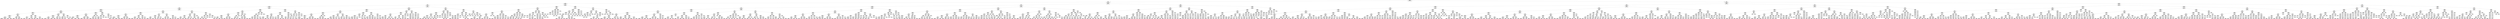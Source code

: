 digraph Tree {
node [shape=box, fontname="helvetica"] ;
edge [fontname="helvetica"] ;
0 [label="X[0] <= 0.5\ngini = 0.738\nsamples = 87869\nvalue = [27274, 14295, 24578, 21722]"] ;
1 [label="X[20] <= 0.5\ngini = 0.685\nsamples = 52648\nvalue = [20317, 10617, 3345, 18369]"] ;
0 -> 1 [labeldistance=2.5, labelangle=45, headlabel="True"] ;
2 [label="X[30] <= 0.5\ngini = 0.644\nsamples = 30865\nvalue = [4342, 8208, 2617, 15698]"] ;
1 -> 2 ;
3 [label="X[60] <= 0.5\ngini = 0.619\nsamples = 27250\nvalue = [4224, 5341, 2508, 15177]"] ;
2 -> 3 ;
4 [label="X[70] <= 0.5\ngini = 0.547\nsamples = 22136\nvalue = [1336, 4732, 2174, 13894]"] ;
3 -> 4 ;
5 [label="X[40] <= 0.5\ngini = 0.508\nsamples = 20292\nvalue = [1317, 3252, 2096, 13627]"] ;
4 -> 5 ;
6 [label="X[49] <= 0.5\ngini = 0.421\nsamples = 17086\nvalue = [1044, 2997, 447, 12598]"] ;
5 -> 6 ;
7 [label="X[29] <= 0.5\ngini = 0.321\nsamples = 13366\nvalue = [589, 1657, 253, 10867]"] ;
6 -> 7 ;
8 [label="X[66] <= 0.5\ngini = 0.234\nsamples = 11774\nvalue = [228, 1217, 98, 10231]"] ;
7 -> 8 ;
9 [label="X[7] <= 0.5\ngini = 0.208\nsamples = 11457\nvalue = [225, 989, 97, 10146]"] ;
8 -> 9 ;
10 [label="X[47] <= 0.5\ngini = 0.181\nsamples = 11139\nvalue = [201, 798, 95, 10045]"] ;
9 -> 10 ;
11 [label="X[6] <= 0.5\ngini = 0.158\nsamples = 10881\nvalue = [182, 645, 94, 9960]"] ;
10 -> 11 ;
12 [label="gini = 0.139\nsamples = 10692\nvalue = [159, 535, 93, 9905]"] ;
11 -> 12 ;
13 [label="gini = 0.562\nsamples = 189\nvalue = [23, 110, 1, 55]"] ;
11 -> 13 ;
14 [label="X[9] <= 0.5\ngini = 0.534\nsamples = 258\nvalue = [19, 153, 1, 85]"] ;
10 -> 14 ;
15 [label="gini = 0.401\nsamples = 176\nvalue = [11, 132, 1, 32]"] ;
14 -> 15 ;
16 [label="gini = 0.507\nsamples = 82\nvalue = [8, 21, 0, 53]"] ;
14 -> 16 ;
17 [label="X[68] <= 0.5\ngini = 0.533\nsamples = 318\nvalue = [24, 191, 2, 101]"] ;
9 -> 17 ;
18 [label="X[10] <= 0.5\ngini = 0.438\nsamples = 259\nvalue = [15, 185, 2, 57]"] ;
17 -> 18 ;
19 [label="gini = 0.412\nsamples = 250\nvalue = [15, 185, 2, 48]"] ;
18 -> 19 ;
20 [label="gini = 0.0\nsamples = 9\nvalue = [0, 0, 0, 9]"] ;
18 -> 20 ;
21 [label="X[18] <= 0.5\ngini = 0.41\nsamples = 59\nvalue = [9, 6, 0, 44]"] ;
17 -> 21 ;
22 [label="gini = 0.354\nsamples = 56\nvalue = [9, 3, 0, 44]"] ;
21 -> 22 ;
23 [label="gini = 0.0\nsamples = 3\nvalue = [0, 3, 0, 0]"] ;
21 -> 23 ;
24 [label="X[48] <= 0.5\ngini = 0.411\nsamples = 317\nvalue = [3, 228, 1, 85]"] ;
8 -> 24 ;
25 [label="X[8] <= 0.5\ngini = 0.275\nsamples = 244\nvalue = [0, 204, 1, 39]"] ;
24 -> 25 ;
26 [label="X[57] <= 0.5\ngini = 0.171\nsamples = 203\nvalue = [0, 184, 1, 18]"] ;
25 -> 26 ;
27 [label="gini = 0.14\nsamples = 199\nvalue = [0, 184, 1, 14]"] ;
26 -> 27 ;
28 [label="gini = 0.0\nsamples = 4\nvalue = [0, 0, 0, 4]"] ;
26 -> 28 ;
29 [label="X[69] <= 0.5\ngini = 0.5\nsamples = 41\nvalue = [0, 20, 0, 21]"] ;
25 -> 29 ;
30 [label="gini = 0.464\nsamples = 30\nvalue = [0, 11, 0, 19]"] ;
29 -> 30 ;
31 [label="gini = 0.298\nsamples = 11\nvalue = [0, 9, 0, 2]"] ;
29 -> 31 ;
32 [label="X[5] <= 0.5\ngini = 0.493\nsamples = 73\nvalue = [3, 24, 0, 46]"] ;
24 -> 32 ;
33 [label="X[8] <= 0.5\ngini = 0.454\nsamples = 69\nvalue = [1, 22, 0, 46]"] ;
32 -> 33 ;
34 [label="gini = 0.515\nsamples = 46\nvalue = [1, 20, 0, 25]"] ;
33 -> 34 ;
35 [label="gini = 0.159\nsamples = 23\nvalue = [0, 2, 0, 21]"] ;
33 -> 35 ;
36 [label="X[39] <= 0.5\ngini = 0.5\nsamples = 4\nvalue = [2, 2, 0, 0]"] ;
32 -> 36 ;
37 [label="gini = 0.0\nsamples = 2\nvalue = [2, 0, 0, 0]"] ;
36 -> 37 ;
38 [label="gini = 0.0\nsamples = 2\nvalue = [0, 2, 0, 0]"] ;
36 -> 38 ;
39 [label="X[10] <= 0.5\ngini = 0.703\nsamples = 1592\nvalue = [361, 440, 155, 636]"] ;
7 -> 39 ;
40 [label="X[50] <= 0.5\ngini = 0.719\nsamples = 1406\nvalue = [353, 438, 150, 465]"] ;
39 -> 40 ;
41 [label="X[8] <= 0.5\ngini = 0.724\nsamples = 1287\nvalue = [353, 431, 150, 353]"] ;
40 -> 41 ;
42 [label="X[48] <= 0.5\ngini = 0.712\nsamples = 872\nvalue = [279, 318, 105, 170]"] ;
41 -> 42 ;
43 [label="gini = 0.695\nsamples = 640\nvalue = [174, 277, 94, 95]"] ;
42 -> 43 ;
44 [label="gini = 0.657\nsamples = 232\nvalue = [105, 41, 11, 75]"] ;
42 -> 44 ;
45 [label="X[61] <= 0.5\ngini = 0.688\nsamples = 415\nvalue = [74, 113, 45, 183]"] ;
41 -> 45 ;
46 [label="gini = 0.679\nsamples = 403\nvalue = [62, 113, 45, 183]"] ;
45 -> 46 ;
47 [label="gini = 0.0\nsamples = 12\nvalue = [12, 0, 0, 0]"] ;
45 -> 47 ;
48 [label="X[44] <= 0.5\ngini = 0.111\nsamples = 119\nvalue = [0, 7, 0, 112]"] ;
40 -> 48 ;
49 [label="X[5] <= 0.5\ngini = 0.067\nsamples = 116\nvalue = [0, 4, 0, 112]"] ;
48 -> 49 ;
50 [label="gini = 0.018\nsamples = 113\nvalue = [0, 1, 0, 112]"] ;
49 -> 50 ;
51 [label="gini = 0.0\nsamples = 3\nvalue = [0, 3, 0, 0]"] ;
49 -> 51 ;
52 [label="gini = 0.0\nsamples = 3\nvalue = [0, 3, 0, 0]"] ;
48 -> 52 ;
53 [label="X[61] <= 0.5\ngini = 0.152\nsamples = 186\nvalue = [8, 2, 5, 171]"] ;
39 -> 53 ;
54 [label="X[16] <= 0.5\ngini = 0.079\nsamples = 172\nvalue = [0, 2, 5, 165]"] ;
53 -> 54 ;
55 [label="X[35] <= 0.5\ngini = 0.035\nsamples = 168\nvalue = [0, 2, 1, 165]"] ;
54 -> 55 ;
56 [label="gini = 0.024\nsamples = 167\nvalue = [0, 2, 0, 165]"] ;
55 -> 56 ;
57 [label="gini = 0.0\nsamples = 1\nvalue = [0, 0, 1, 0]"] ;
55 -> 57 ;
58 [label="gini = 0.0\nsamples = 4\nvalue = [0, 0, 4, 0]"] ;
54 -> 58 ;
59 [label="X[43] <= 0.5\ngini = 0.49\nsamples = 14\nvalue = [8, 0, 0, 6]"] ;
53 -> 59 ;
60 [label="gini = 0.0\nsamples = 8\nvalue = [8, 0, 0, 0]"] ;
59 -> 60 ;
61 [label="gini = 0.0\nsamples = 6\nvalue = [0, 0, 0, 6]"] ;
59 -> 61 ;
62 [label="X[10] <= 0.5\ngini = 0.636\nsamples = 3720\nvalue = [455, 1340, 194, 1731]"] ;
6 -> 62 ;
63 [label="X[50] <= 0.5\ngini = 0.657\nsamples = 3127\nvalue = [440, 1331, 193, 1163]"] ;
62 -> 63 ;
64 [label="X[68] <= 0.5\ngini = 0.655\nsamples = 2742\nvalue = [440, 1318, 191, 793]"] ;
63 -> 64 ;
65 [label="X[48] <= 0.5\ngini = 0.594\nsamples = 1819\nvalue = [260, 1050, 109, 400]"] ;
64 -> 65 ;
66 [label="X[9] <= 0.5\ngini = 0.521\nsamples = 1308\nvalue = [113, 860, 93, 242]"] ;
65 -> 66 ;
67 [label="gini = 0.431\nsamples = 920\nvalue = [78, 679, 61, 102]"] ;
66 -> 67 ;
68 [label="gini = 0.637\nsamples = 388\nvalue = [35, 181, 32, 140]"] ;
66 -> 68 ;
69 [label="X[8] <= 0.5\ngini = 0.682\nsamples = 511\nvalue = [147, 190, 16, 158]"] ;
65 -> 69 ;
70 [label="gini = 0.667\nsamples = 279\nvalue = [104, 51, 13, 111]"] ;
69 -> 70 ;
71 [label="gini = 0.565\nsamples = 232\nvalue = [43, 139, 3, 47]"] ;
69 -> 71 ;
72 [label="X[29] <= 0.5\ngini = 0.688\nsamples = 923\nvalue = [180, 268, 82, 393]"] ;
64 -> 72 ;
73 [label="X[6] <= 0.5\ngini = 0.555\nsamples = 398\nvalue = [39, 113, 9, 237]"] ;
72 -> 73 ;
74 [label="gini = 0.53\nsamples = 350\nvalue = [36, 83, 9, 222]"] ;
73 -> 74 ;
75 [label="gini = 0.508\nsamples = 48\nvalue = [3, 30, 0, 15]"] ;
73 -> 75 ;
76 [label="X[1] <= 0.5\ngini = 0.733\nsamples = 525\nvalue = [141, 155, 73, 156]"] ;
72 -> 76 ;
77 [label="gini = 0.717\nsamples = 486\nvalue = [141, 146, 45, 154]"] ;
76 -> 77 ;
78 [label="gini = 0.429\nsamples = 39\nvalue = [0, 9, 28, 2]"] ;
76 -> 78 ;
79 [label="X[31] <= 0.5\ngini = 0.075\nsamples = 385\nvalue = [0, 13, 2, 370]"] ;
63 -> 79 ;
80 [label="X[71] <= 0.5\ngini = 0.056\nsamples = 381\nvalue = [0, 9, 2, 370]"] ;
79 -> 80 ;
81 [label="X[75] <= 0.5\ngini = 0.047\nsamples = 379\nvalue = [0, 7, 2, 370]"] ;
80 -> 81 ;
82 [label="gini = 0.027\nsamples = 370\nvalue = [0, 3, 2, 365]"] ;
81 -> 82 ;
83 [label="gini = 0.494\nsamples = 9\nvalue = [0, 4, 0, 5]"] ;
81 -> 83 ;
84 [label="gini = 0.0\nsamples = 2\nvalue = [0, 2, 0, 0]"] ;
80 -> 84 ;
85 [label="gini = 0.0\nsamples = 4\nvalue = [0, 4, 0, 0]"] ;
79 -> 85 ;
86 [label="X[23] <= 0.5\ngini = 0.082\nsamples = 593\nvalue = [15, 9, 1, 568]"] ;
62 -> 86 ;
87 [label="X[3] <= 0.5\ngini = 0.054\nsamples = 578\nvalue = [6, 9, 1, 562]"] ;
86 -> 87 ;
88 [label="X[71] <= 0.5\ngini = 0.045\nsamples = 572\nvalue = [3, 9, 1, 559]"] ;
87 -> 88 ;
89 [label="X[32] <= 0.5\ngini = 0.041\nsamples = 571\nvalue = [3, 8, 1, 559]"] ;
88 -> 89 ;
90 [label="gini = 0.038\nsamples = 569\nvalue = [2, 8, 1, 558]"] ;
89 -> 90 ;
91 [label="gini = 0.5\nsamples = 2\nvalue = [1, 0, 0, 1]"] ;
89 -> 91 ;
92 [label="gini = 0.0\nsamples = 1\nvalue = [0, 1, 0, 0]"] ;
88 -> 92 ;
93 [label="X[44] <= 0.5\ngini = 0.5\nsamples = 6\nvalue = [3, 0, 0, 3]"] ;
87 -> 93 ;
94 [label="gini = 0.0\nsamples = 3\nvalue = [0, 0, 0, 3]"] ;
93 -> 94 ;
95 [label="gini = 0.0\nsamples = 3\nvalue = [3, 0, 0, 0]"] ;
93 -> 95 ;
96 [label="X[21] <= 0.5\ngini = 0.48\nsamples = 15\nvalue = [9, 0, 0, 6]"] ;
86 -> 96 ;
97 [label="X[37] <= 0.5\ngini = 0.375\nsamples = 8\nvalue = [2, 0, 0, 6]"] ;
96 -> 97 ;
98 [label="gini = 0.0\nsamples = 6\nvalue = [0, 0, 0, 6]"] ;
97 -> 98 ;
99 [label="gini = 0.0\nsamples = 2\nvalue = [2, 0, 0, 0]"] ;
97 -> 99 ;
100 [label="gini = 0.0\nsamples = 7\nvalue = [7, 0, 0, 0]"] ;
96 -> 100 ;
101 [label="X[50] <= 0.5\ngini = 0.619\nsamples = 3206\nvalue = [273, 255, 1649, 1029]"] ;
5 -> 101 ;
102 [label="X[10] <= 0.5\ngini = 0.585\nsamples = 2616\nvalue = [259, 251, 1549, 557]"] ;
101 -> 102 ;
103 [label="X[41] <= 0.5\ngini = 0.524\nsamples = 2149\nvalue = [256, 249, 1421, 223]"] ;
102 -> 103 ;
104 [label="X[66] <= 0.5\ngini = 0.606\nsamples = 1634\nvalue = [229, 244, 946, 215]"] ;
103 -> 104 ;
105 [label="X[7] <= 0.5\ngini = 0.574\nsamples = 1474\nvalue = [213, 176, 903, 182]"] ;
104 -> 105 ;
106 [label="X[4] <= 0.5\ngini = 0.536\nsamples = 1301\nvalue = [145, 154, 847, 155]"] ;
105 -> 106 ;
107 [label="gini = 0.516\nsamples = 1240\nvalue = [144, 124, 829, 143]"] ;
106 -> 107 ;
108 [label="gini = 0.632\nsamples = 61\nvalue = [1, 30, 18, 12]"] ;
106 -> 108 ;
109 [label="X[5] <= 0.5\ngini = 0.7\nsamples = 173\nvalue = [68, 22, 56, 27]"] ;
105 -> 109 ;
110 [label="gini = 0.707\nsamples = 159\nvalue = [56, 20, 56, 27]"] ;
109 -> 110 ;
111 [label="gini = 0.245\nsamples = 14\nvalue = [12, 2, 0, 0]"] ;
109 -> 111 ;
112 [label="X[7] <= 0.5\ngini = 0.695\nsamples = 160\nvalue = [16, 68, 43, 33]"] ;
104 -> 112 ;
113 [label="X[18] <= 0.5\ngini = 0.649\nsamples = 131\nvalue = [9, 64, 38, 20]"] ;
112 -> 113 ;
114 [label="gini = 0.638\nsamples = 123\nvalue = [9, 64, 30, 20]"] ;
113 -> 114 ;
115 [label="gini = 0.0\nsamples = 8\nvalue = [0, 0, 8, 0]"] ;
113 -> 115 ;
116 [label="X[9] <= 0.5\ngini = 0.692\nsamples = 29\nvalue = [7, 4, 5, 13]"] ;
112 -> 116 ;
117 [label="gini = 0.278\nsamples = 6\nvalue = [0, 1, 5, 0]"] ;
116 -> 117 ;
118 [label="gini = 0.571\nsamples = 23\nvalue = [7, 3, 0, 13]"] ;
116 -> 118 ;
119 [label="X[61] <= 0.5\ngini = 0.146\nsamples = 515\nvalue = [27, 5, 475, 8]"] ;
103 -> 119 ;
120 [label="X[21] <= 0.5\ngini = 0.118\nsamples = 503\nvalue = [18, 5, 472, 8]"] ;
119 -> 120 ;
121 [label="X[54] <= 0.5\ngini = 0.089\nsamples = 480\nvalue = [11, 5, 458, 6]"] ;
120 -> 121 ;
122 [label="gini = 0.081\nsamples = 478\nvalue = [11, 5, 458, 4]"] ;
121 -> 122 ;
123 [label="gini = 0.0\nsamples = 2\nvalue = [0, 0, 0, 2]"] ;
121 -> 123 ;
124 [label="X[19] <= 0.5\ngini = 0.529\nsamples = 23\nvalue = [7, 0, 14, 2]"] ;
120 -> 124 ;
125 [label="gini = 0.346\nsamples = 18\nvalue = [4, 0, 14, 0]"] ;
124 -> 125 ;
126 [label="gini = 0.48\nsamples = 5\nvalue = [3, 0, 0, 2]"] ;
124 -> 126 ;
127 [label="X[47] <= 0.5\ngini = 0.375\nsamples = 12\nvalue = [9, 0, 3, 0]"] ;
119 -> 127 ;
128 [label="X[6] <= 0.5\ngini = 0.18\nsamples = 10\nvalue = [9, 0, 1, 0]"] ;
127 -> 128 ;
129 [label="gini = 0.0\nsamples = 9\nvalue = [9, 0, 0, 0]"] ;
128 -> 129 ;
130 [label="gini = 0.0\nsamples = 1\nvalue = [0, 0, 1, 0]"] ;
128 -> 130 ;
131 [label="gini = 0.0\nsamples = 2\nvalue = [0, 0, 2, 0]"] ;
127 -> 131 ;
132 [label="X[41] <= 0.5\ngini = 0.413\nsamples = 467\nvalue = [3, 2, 128, 334]"] ;
102 -> 132 ;
133 [label="X[1] <= 0.5\ngini = 0.237\nsamples = 347\nvalue = [3, 1, 43, 300]"] ;
132 -> 133 ;
134 [label="X[17] <= 0.5\ngini = 0.198\nsamples = 328\nvalue = [3, 1, 32, 292]"] ;
133 -> 134 ;
135 [label="X[67] <= 0.5\ngini = 0.185\nsamples = 324\nvalue = [3, 1, 29, 291]"] ;
134 -> 135 ;
136 [label="gini = 0.116\nsamples = 246\nvalue = [3, 0, 12, 231]"] ;
135 -> 136 ;
137 [label="gini = 0.361\nsamples = 78\nvalue = [0, 1, 17, 60]"] ;
135 -> 137 ;
138 [label="X[28] <= 0.5\ngini = 0.375\nsamples = 4\nvalue = [0, 0, 3, 1]"] ;
134 -> 138 ;
139 [label="gini = 0.0\nsamples = 3\nvalue = [0, 0, 3, 0]"] ;
138 -> 139 ;
140 [label="gini = 0.0\nsamples = 1\nvalue = [0, 0, 0, 1]"] ;
138 -> 140 ;
141 [label="X[7] <= 0.5\ngini = 0.488\nsamples = 19\nvalue = [0, 0, 11, 8]"] ;
133 -> 141 ;
142 [label="X[8] <= 0.5\ngini = 0.473\nsamples = 13\nvalue = [0, 0, 5, 8]"] ;
141 -> 142 ;
143 [label="gini = 0.0\nsamples = 3\nvalue = [0, 0, 3, 0]"] ;
142 -> 143 ;
144 [label="gini = 0.32\nsamples = 10\nvalue = [0, 0, 2, 8]"] ;
142 -> 144 ;
145 [label="gini = 0.0\nsamples = 6\nvalue = [0, 0, 6, 0]"] ;
141 -> 145 ;
146 [label="X[11] <= 0.5\ngini = 0.418\nsamples = 120\nvalue = [0, 1, 85, 34]"] ;
132 -> 146 ;
147 [label="X[58] <= 0.5\ngini = 0.291\nsamples = 92\nvalue = [0, 1, 76, 15]"] ;
146 -> 147 ;
148 [label="X[4] <= 0.5\ngini = 0.2\nsamples = 81\nvalue = [0, 1, 72, 8]"] ;
147 -> 148 ;
149 [label="gini = 0.162\nsamples = 79\nvalue = [0, 0, 72, 7]"] ;
148 -> 149 ;
150 [label="gini = 0.5\nsamples = 2\nvalue = [0, 1, 0, 1]"] ;
148 -> 150 ;
151 [label="X[7] <= 0.5\ngini = 0.463\nsamples = 11\nvalue = [0, 0, 4, 7]"] ;
147 -> 151 ;
152 [label="gini = 0.0\nsamples = 4\nvalue = [0, 0, 4, 0]"] ;
151 -> 152 ;
153 [label="gini = 0.0\nsamples = 7\nvalue = [0, 0, 0, 7]"] ;
151 -> 153 ;
154 [label="X[67] <= 0.5\ngini = 0.436\nsamples = 28\nvalue = [0, 0, 9, 19]"] ;
146 -> 154 ;
155 [label="X[27] <= 0.5\ngini = 0.498\nsamples = 17\nvalue = [0, 0, 9, 8]"] ;
154 -> 155 ;
156 [label="gini = 0.375\nsamples = 12\nvalue = [0, 0, 9, 3]"] ;
155 -> 156 ;
157 [label="gini = 0.0\nsamples = 5\nvalue = [0, 0, 0, 5]"] ;
155 -> 157 ;
158 [label="gini = 0.0\nsamples = 11\nvalue = [0, 0, 0, 11]"] ;
154 -> 158 ;
159 [label="X[41] <= 0.5\ngini = 0.331\nsamples = 590\nvalue = [14, 4, 100, 472]"] ;
101 -> 159 ;
160 [label="X[61] <= 0.5\ngini = 0.151\nsamples = 450\nvalue = [13, 4, 19, 414]"] ;
159 -> 160 ;
161 [label="X[2] <= 0.5\ngini = 0.113\nsamples = 423\nvalue = [5, 4, 16, 398]"] ;
160 -> 161 ;
162 [label="X[1] <= 0.5\ngini = 0.094\nsamples = 410\nvalue = [2, 4, 14, 390]"] ;
161 -> 162 ;
163 [label="X[57] <= 0.5\ngini = 0.077\nsamples = 378\nvalue = [2, 4, 9, 363]"] ;
162 -> 163 ;
164 [label="gini = 0.068\nsamples = 372\nvalue = [1, 4, 8, 359]"] ;
163 -> 164 ;
165 [label="gini = 0.5\nsamples = 6\nvalue = [1, 0, 1, 4]"] ;
163 -> 165 ;
166 [label="X[49] <= 0.5\ngini = 0.264\nsamples = 32\nvalue = [0, 0, 5, 27]"] ;
162 -> 166 ;
167 [label="gini = 0.444\nsamples = 6\nvalue = [0, 0, 4, 2]"] ;
166 -> 167 ;
168 [label="gini = 0.074\nsamples = 26\nvalue = [0, 0, 1, 25]"] ;
166 -> 168 ;
169 [label="X[63] <= 0.5\ngini = 0.544\nsamples = 13\nvalue = [3, 0, 2, 8]"] ;
161 -> 169 ;
170 [label="X[32] <= 0.5\ngini = 0.32\nsamples = 10\nvalue = [0, 0, 2, 8]"] ;
169 -> 170 ;
171 [label="gini = 0.0\nsamples = 8\nvalue = [0, 0, 0, 8]"] ;
170 -> 171 ;
172 [label="gini = 0.0\nsamples = 2\nvalue = [0, 0, 2, 0]"] ;
170 -> 172 ;
173 [label="gini = 0.0\nsamples = 3\nvalue = [3, 0, 0, 0]"] ;
169 -> 173 ;
174 [label="X[39] <= 0.5\ngini = 0.549\nsamples = 27\nvalue = [8, 0, 3, 16]"] ;
160 -> 174 ;
175 [label="X[63] <= 0.5\ngini = 0.434\nsamples = 22\nvalue = [3, 0, 3, 16]"] ;
174 -> 175 ;
176 [label="X[79] <= 0.5\ngini = 0.198\nsamples = 18\nvalue = [0, 0, 2, 16]"] ;
175 -> 176 ;
177 [label="gini = 0.111\nsamples = 17\nvalue = [0, 0, 1, 16]"] ;
176 -> 177 ;
178 [label="gini = 0.0\nsamples = 1\nvalue = [0, 0, 1, 0]"] ;
176 -> 178 ;
179 [label="X[3] <= 0.5\ngini = 0.375\nsamples = 4\nvalue = [3, 0, 1, 0]"] ;
175 -> 179 ;
180 [label="gini = 0.0\nsamples = 3\nvalue = [3, 0, 0, 0]"] ;
179 -> 180 ;
181 [label="gini = 0.0\nsamples = 1\nvalue = [0, 0, 1, 0]"] ;
179 -> 181 ;
182 [label="gini = 0.0\nsamples = 5\nvalue = [5, 0, 0, 0]"] ;
174 -> 182 ;
183 [label="X[10] <= 0.5\ngini = 0.494\nsamples = 140\nvalue = [1, 0, 81, 58]"] ;
159 -> 183 ;
184 [label="X[42] <= 0.5\ngini = 0.439\nsamples = 104\nvalue = [1, 0, 71, 32]"] ;
183 -> 184 ;
185 [label="X[66] <= 0.5\ngini = 0.492\nsamples = 79\nvalue = [1, 0, 47, 31]"] ;
184 -> 185 ;
186 [label="X[79] <= 0.5\ngini = 0.427\nsamples = 67\nvalue = [1, 0, 47, 19]"] ;
185 -> 186 ;
187 [label="gini = 0.361\nsamples = 61\nvalue = [1, 0, 47, 13]"] ;
186 -> 187 ;
188 [label="gini = 0.0\nsamples = 6\nvalue = [0, 0, 0, 6]"] ;
186 -> 188 ;
189 [label="gini = 0.0\nsamples = 12\nvalue = [0, 0, 0, 12]"] ;
185 -> 189 ;
190 [label="X[58] <= 0.5\ngini = 0.077\nsamples = 25\nvalue = [0, 0, 24, 1]"] ;
184 -> 190 ;
191 [label="gini = 0.0\nsamples = 24\nvalue = [0, 0, 24, 0]"] ;
190 -> 191 ;
192 [label="gini = 0.0\nsamples = 1\nvalue = [0, 0, 0, 1]"] ;
190 -> 192 ;
193 [label="X[1] <= 0.5\ngini = 0.401\nsamples = 36\nvalue = [0, 0, 10, 26]"] ;
183 -> 193 ;
194 [label="gini = 0.0\nsamples = 24\nvalue = [0, 0, 0, 24]"] ;
193 -> 194 ;
195 [label="X[45] <= 0.5\ngini = 0.278\nsamples = 12\nvalue = [0, 0, 10, 2]"] ;
193 -> 195 ;
196 [label="gini = 0.0\nsamples = 10\nvalue = [0, 0, 10, 0]"] ;
195 -> 196 ;
197 [label="gini = 0.0\nsamples = 2\nvalue = [0, 0, 0, 2]"] ;
195 -> 197 ;
198 [label="X[10] <= 0.5\ngini = 0.333\nsamples = 1844\nvalue = [19, 1480, 78, 267]"] ;
4 -> 198 ;
199 [label="X[50] <= 0.5\ngini = 0.211\nsamples = 1498\nvalue = [18, 1326, 60, 94]"] ;
198 -> 199 ;
200 [label="X[41] <= 0.5\ngini = 0.135\nsamples = 1274\nvalue = [18, 1183, 55, 18]"] ;
199 -> 200 ;
201 [label="X[1] <= 0.5\ngini = 0.083\nsamples = 1165\nvalue = [11, 1115, 23, 16]"] ;
200 -> 201 ;
202 [label="X[24] <= 0.5\ngini = 0.064\nsamples = 1132\nvalue = [11, 1095, 11, 15]"] ;
201 -> 202 ;
203 [label="X[19] <= 0.5\ngini = 0.048\nsamples = 1109\nvalue = [3, 1082, 11, 13]"] ;
202 -> 203 ;
204 [label="X[56] <= 0.5\ngini = 0.03\nsamples = 998\nvalue = [3, 983, 5, 7]"] ;
203 -> 204 ;
205 [label="gini = 0.024\nsamples = 986\nvalue = [3, 974, 5, 4]"] ;
204 -> 205 ;
206 [label="gini = 0.375\nsamples = 12\nvalue = [0, 9, 0, 3]"] ;
204 -> 206 ;
207 [label="X[15] <= 0.5\ngini = 0.199\nsamples = 111\nvalue = [0, 99, 6, 6]"] ;
203 -> 207 ;
208 [label="gini = 0.171\nsamples = 109\nvalue = [0, 99, 6, 4]"] ;
207 -> 208 ;
209 [label="gini = 0.0\nsamples = 2\nvalue = [0, 0, 0, 2]"] ;
207 -> 209 ;
210 [label="X[49] <= 0.5\ngini = 0.552\nsamples = 23\nvalue = [8, 13, 0, 2]"] ;
202 -> 210 ;
211 [label="X[47] <= 0.5\ngini = 0.34\nsamples = 10\nvalue = [8, 1, 0, 1]"] ;
210 -> 211 ;
212 [label="gini = 0.0\nsamples = 1\nvalue = [0, 1, 0, 0]"] ;
211 -> 212 ;
213 [label="gini = 0.198\nsamples = 9\nvalue = [8, 0, 0, 1]"] ;
211 -> 213 ;
214 [label="X[79] <= 0.5\ngini = 0.142\nsamples = 13\nvalue = [0, 12, 0, 1]"] ;
210 -> 214 ;
215 [label="gini = 0.0\nsamples = 12\nvalue = [0, 12, 0, 0]"] ;
214 -> 215 ;
216 [label="gini = 0.0\nsamples = 1\nvalue = [0, 0, 0, 1]"] ;
214 -> 216 ;
217 [label="X[19] <= 0.5\ngini = 0.5\nsamples = 33\nvalue = [0, 20, 12, 1]"] ;
201 -> 217 ;
218 [label="X[37] <= 0.5\ngini = 0.426\nsamples = 28\nvalue = [0, 20, 7, 1]"] ;
217 -> 218 ;
219 [label="X[79] <= 0.5\ngini = 0.333\nsamples = 25\nvalue = [0, 20, 4, 1]"] ;
218 -> 219 ;
220 [label="gini = 0.165\nsamples = 22\nvalue = [0, 20, 2, 0]"] ;
219 -> 220 ;
221 [label="gini = 0.444\nsamples = 3\nvalue = [0, 0, 2, 1]"] ;
219 -> 221 ;
222 [label="gini = 0.0\nsamples = 3\nvalue = [0, 0, 3, 0]"] ;
218 -> 222 ;
223 [label="gini = 0.0\nsamples = 5\nvalue = [0, 0, 5, 0]"] ;
217 -> 223 ;
224 [label="X[71] <= 0.5\ngini = 0.52\nsamples = 109\nvalue = [7, 68, 32, 2]"] ;
200 -> 224 ;
225 [label="X[40] <= 0.5\ngini = 0.583\nsamples = 85\nvalue = [7, 44, 32, 2]"] ;
224 -> 225 ;
226 [label="gini = 0.0\nsamples = 19\nvalue = [0, 19, 0, 0]"] ;
225 -> 226 ;
227 [label="X[47] <= 0.5\ngini = 0.609\nsamples = 66\nvalue = [7, 25, 32, 2]"] ;
225 -> 227 ;
228 [label="X[64] <= 0.5\ngini = 0.421\nsamples = 42\nvalue = [1, 11, 30, 0]"] ;
227 -> 228 ;
229 [label="gini = 0.386\nsamples = 40\nvalue = [1, 9, 30, 0]"] ;
228 -> 229 ;
230 [label="gini = 0.0\nsamples = 2\nvalue = [0, 2, 0, 0]"] ;
228 -> 230 ;
231 [label="X[23] <= 0.5\ngini = 0.583\nsamples = 24\nvalue = [6, 14, 2, 2]"] ;
227 -> 231 ;
232 [label="gini = 0.432\nsamples = 19\nvalue = [1, 14, 2, 2]"] ;
231 -> 232 ;
233 [label="gini = 0.0\nsamples = 5\nvalue = [5, 0, 0, 0]"] ;
231 -> 233 ;
234 [label="gini = 0.0\nsamples = 24\nvalue = [0, 24, 0, 0]"] ;
224 -> 234 ;
235 [label="X[79] <= 0.5\ngini = 0.477\nsamples = 224\nvalue = [0, 143, 5, 76]"] ;
199 -> 235 ;
236 [label="X[77] <= 0.5\ngini = 0.439\nsamples = 202\nvalue = [0, 140, 5, 57]"] ;
235 -> 236 ;
237 [label="X[71] <= 0.5\ngini = 0.417\nsamples = 198\nvalue = [0, 140, 1, 57]"] ;
236 -> 237 ;
238 [label="X[68] <= 0.5\ngini = 0.459\nsamples = 163\nvalue = [0, 106, 1, 56]"] ;
237 -> 238 ;
239 [label="X[6] <= 0.5\ngini = 0.245\nsamples = 56\nvalue = [0, 48, 0, 8]"] ;
238 -> 239 ;
240 [label="gini = 0.198\nsamples = 54\nvalue = [0, 48, 0, 6]"] ;
239 -> 240 ;
241 [label="gini = 0.0\nsamples = 2\nvalue = [0, 0, 0, 2]"] ;
239 -> 241 ;
242 [label="X[48] <= 0.5\ngini = 0.505\nsamples = 107\nvalue = [0, 58, 1, 48]"] ;
238 -> 242 ;
243 [label="gini = 0.402\nsamples = 45\nvalue = [0, 33, 1, 11]"] ;
242 -> 243 ;
244 [label="gini = 0.481\nsamples = 62\nvalue = [0, 25, 0, 37]"] ;
242 -> 244 ;
245 [label="X[17] <= 0.5\ngini = 0.056\nsamples = 35\nvalue = [0, 34, 0, 1]"] ;
237 -> 245 ;
246 [label="gini = 0.0\nsamples = 34\nvalue = [0, 34, 0, 0]"] ;
245 -> 246 ;
247 [label="gini = 0.0\nsamples = 1\nvalue = [0, 0, 0, 1]"] ;
245 -> 247 ;
248 [label="gini = 0.0\nsamples = 4\nvalue = [0, 0, 4, 0]"] ;
236 -> 248 ;
249 [label="X[29] <= 0.5\ngini = 0.236\nsamples = 22\nvalue = [0, 3, 0, 19]"] ;
235 -> 249 ;
250 [label="gini = 0.0\nsamples = 3\nvalue = [0, 3, 0, 0]"] ;
249 -> 250 ;
251 [label="gini = 0.0\nsamples = 19\nvalue = [0, 0, 0, 19]"] ;
249 -> 251 ;
252 [label="X[50] <= 0.5\ngini = 0.549\nsamples = 346\nvalue = [1, 154, 18, 173]"] ;
198 -> 252 ;
253 [label="X[11] <= 0.5\ngini = 0.552\nsamples = 257\nvalue = [1, 141, 18, 97]"] ;
252 -> 253 ;
254 [label="X[41] <= 0.5\ngini = 0.494\nsamples = 199\nvalue = [0, 130, 15, 54]"] ;
253 -> 254 ;
255 [label="X[19] <= 0.5\ngini = 0.406\nsamples = 165\nvalue = [0, 120, 3, 42]"] ;
254 -> 255 ;
256 [label="X[79] <= 0.5\ngini = 0.348\nsamples = 143\nvalue = [0, 112, 3, 28]"] ;
255 -> 256 ;
257 [label="X[58] <= 0.5\ngini = 0.285\nsamples = 126\nvalue = [0, 105, 3, 18]"] ;
256 -> 257 ;
258 [label="gini = 0.258\nsamples = 122\nvalue = [0, 104, 3, 15]"] ;
257 -> 258 ;
259 [label="gini = 0.375\nsamples = 4\nvalue = [0, 1, 0, 3]"] ;
257 -> 259 ;
260 [label="X[71] <= 0.5\ngini = 0.484\nsamples = 17\nvalue = [0, 7, 0, 10]"] ;
256 -> 260 ;
261 [label="gini = 0.355\nsamples = 13\nvalue = [0, 3, 0, 10]"] ;
260 -> 261 ;
262 [label="gini = 0.0\nsamples = 4\nvalue = [0, 4, 0, 0]"] ;
260 -> 262 ;
263 [label="X[78] <= 0.5\ngini = 0.463\nsamples = 22\nvalue = [0, 8, 0, 14]"] ;
255 -> 263 ;
264 [label="X[69] <= 0.5\ngini = 0.473\nsamples = 13\nvalue = [0, 8, 0, 5]"] ;
263 -> 264 ;
265 [label="gini = 0.278\nsamples = 6\nvalue = [0, 1, 0, 5]"] ;
264 -> 265 ;
266 [label="gini = 0.0\nsamples = 7\nvalue = [0, 7, 0, 0]"] ;
264 -> 266 ;
267 [label="gini = 0.0\nsamples = 9\nvalue = [0, 0, 0, 9]"] ;
263 -> 267 ;
268 [label="X[7] <= 0.5\ngini = 0.664\nsamples = 34\nvalue = [0, 10, 12, 12]"] ;
254 -> 268 ;
269 [label="X[68] <= 0.5\ngini = 0.477\nsamples = 16\nvalue = [0, 2, 11, 3]"] ;
268 -> 269 ;
270 [label="gini = 0.0\nsamples = 2\nvalue = [0, 2, 0, 0]"] ;
269 -> 270 ;
271 [label="X[6] <= 0.5\ngini = 0.337\nsamples = 14\nvalue = [0, 0, 11, 3]"] ;
269 -> 271 ;
272 [label="gini = 0.153\nsamples = 12\nvalue = [0, 0, 11, 1]"] ;
271 -> 272 ;
273 [label="gini = 0.0\nsamples = 2\nvalue = [0, 0, 0, 2]"] ;
271 -> 273 ;
274 [label="X[28] <= 0.5\ngini = 0.549\nsamples = 18\nvalue = [0, 8, 1, 9]"] ;
268 -> 274 ;
275 [label="X[61] <= 0.5\ngini = 0.245\nsamples = 7\nvalue = [0, 6, 1, 0]"] ;
274 -> 275 ;
276 [label="gini = 0.0\nsamples = 6\nvalue = [0, 6, 0, 0]"] ;
275 -> 276 ;
277 [label="gini = 0.0\nsamples = 1\nvalue = [0, 0, 1, 0]"] ;
275 -> 277 ;
278 [label="X[71] <= 0.5\ngini = 0.298\nsamples = 11\nvalue = [0, 2, 0, 9]"] ;
274 -> 278 ;
279 [label="gini = 0.0\nsamples = 9\nvalue = [0, 0, 0, 9]"] ;
278 -> 279 ;
280 [label="gini = 0.0\nsamples = 2\nvalue = [0, 2, 0, 0]"] ;
278 -> 280 ;
281 [label="X[57] <= 0.5\ngini = 0.411\nsamples = 58\nvalue = [1, 11, 3, 43]"] ;
253 -> 281 ;
282 [label="X[21] <= 0.5\ngini = 0.348\nsamples = 55\nvalue = [1, 11, 0, 43]"] ;
281 -> 282 ;
283 [label="X[76] <= 0.5\ngini = 0.232\nsamples = 46\nvalue = [1, 5, 0, 40]"] ;
282 -> 283 ;
284 [label="X[43] <= 0.5\ngini = 0.132\nsamples = 43\nvalue = [1, 2, 0, 40]"] ;
283 -> 284 ;
285 [label="gini = 0.048\nsamples = 41\nvalue = [1, 0, 0, 40]"] ;
284 -> 285 ;
286 [label="gini = 0.0\nsamples = 2\nvalue = [0, 2, 0, 0]"] ;
284 -> 286 ;
287 [label="gini = 0.0\nsamples = 3\nvalue = [0, 3, 0, 0]"] ;
283 -> 287 ;
288 [label="X[40] <= 0.5\ngini = 0.444\nsamples = 9\nvalue = [0, 6, 0, 3]"] ;
282 -> 288 ;
289 [label="gini = 0.0\nsamples = 6\nvalue = [0, 6, 0, 0]"] ;
288 -> 289 ;
290 [label="gini = 0.0\nsamples = 3\nvalue = [0, 0, 0, 3]"] ;
288 -> 290 ;
291 [label="gini = 0.0\nsamples = 3\nvalue = [0, 0, 3, 0]"] ;
281 -> 291 ;
292 [label="X[78] <= 0.5\ngini = 0.249\nsamples = 89\nvalue = [0, 13, 0, 76]"] ;
252 -> 292 ;
293 [label="X[76] <= 0.5\ngini = 0.08\nsamples = 72\nvalue = [0, 3, 0, 69]"] ;
292 -> 293 ;
294 [label="X[21] <= 0.5\ngini = 0.028\nsamples = 70\nvalue = [0, 1, 0, 69]"] ;
293 -> 294 ;
295 [label="gini = 0.0\nsamples = 69\nvalue = [0, 0, 0, 69]"] ;
294 -> 295 ;
296 [label="gini = 0.0\nsamples = 1\nvalue = [0, 1, 0, 0]"] ;
294 -> 296 ;
297 [label="gini = 0.0\nsamples = 2\nvalue = [0, 2, 0, 0]"] ;
293 -> 297 ;
298 [label="X[26] <= 0.5\ngini = 0.484\nsamples = 17\nvalue = [0, 10, 0, 7]"] ;
292 -> 298 ;
299 [label="X[27] <= 0.5\ngini = 0.278\nsamples = 12\nvalue = [0, 10, 0, 2]"] ;
298 -> 299 ;
300 [label="gini = 0.0\nsamples = 10\nvalue = [0, 10, 0, 0]"] ;
299 -> 300 ;
301 [label="gini = 0.0\nsamples = 2\nvalue = [0, 0, 0, 2]"] ;
299 -> 301 ;
302 [label="gini = 0.0\nsamples = 5\nvalue = [0, 0, 0, 5]"] ;
298 -> 302 ;
303 [label="X[10] <= 0.5\ngini = 0.6\nsamples = 5114\nvalue = [2888, 609, 334, 1283]"] ;
3 -> 303 ;
304 [label="X[70] <= 0.5\ngini = 0.528\nsamples = 4154\nvalue = [2722, 563, 294, 575]"] ;
303 -> 304 ;
305 [label="X[50] <= 0.5\ngini = 0.439\nsamples = 3682\nvalue = [2686, 193, 283, 520]"] ;
304 -> 305 ;
306 [label="X[40] <= 0.5\ngini = 0.35\nsamples = 3201\nvalue = [2553, 175, 260, 213]"] ;
305 -> 306 ;
307 [label="X[4] <= 0.5\ngini = 0.287\nsamples = 2492\nvalue = [2089, 158, 49, 196]"] ;
306 -> 307 ;
308 [label="X[25] <= 0.5\ngini = 0.266\nsamples = 2424\nvalue = [2065, 135, 48, 176]"] ;
307 -> 308 ;
309 [label="X[66] <= 0.5\ngini = 0.244\nsamples = 2332\nvalue = [2018, 117, 46, 151]"] ;
308 -> 309 ;
310 [label="X[1] <= 0.5\ngini = 0.215\nsamples = 2135\nvalue = [1886, 100, 43, 106]"] ;
309 -> 310 ;
311 [label="gini = 0.2\nsamples = 2092\nvalue = [1865, 98, 26, 103]"] ;
310 -> 311 ;
312 [label="gini = 0.598\nsamples = 43\nvalue = [21, 2, 17, 3]"] ;
310 -> 312 ;
313 [label="X[61] <= 0.5\ngini = 0.491\nsamples = 197\nvalue = [132, 17, 3, 45]"] ;
309 -> 313 ;
314 [label="gini = 0.574\nsamples = 151\nvalue = [86, 17, 3, 45]"] ;
313 -> 314 ;
315 [label="gini = 0.0\nsamples = 46\nvalue = [46, 0, 0, 0]"] ;
313 -> 315 ;
316 [label="X[61] <= 0.5\ngini = 0.626\nsamples = 92\nvalue = [47, 18, 2, 25]"] ;
308 -> 316 ;
317 [label="X[29] <= 0.5\ngini = 0.676\nsamples = 69\nvalue = [25, 17, 2, 25]"] ;
316 -> 317 ;
318 [label="gini = 0.582\nsamples = 27\nvalue = [4, 8, 0, 15]"] ;
317 -> 318 ;
319 [label="gini = 0.645\nsamples = 42\nvalue = [21, 9, 2, 10]"] ;
317 -> 319 ;
320 [label="X[32] <= 0.5\ngini = 0.083\nsamples = 23\nvalue = [22, 1, 0, 0]"] ;
316 -> 320 ;
321 [label="gini = 0.0\nsamples = 21\nvalue = [21, 0, 0, 0]"] ;
320 -> 321 ;
322 [label="gini = 0.5\nsamples = 2\nvalue = [1, 1, 0, 0]"] ;
320 -> 322 ;
323 [label="X[61] <= 0.5\ngini = 0.674\nsamples = 68\nvalue = [24, 23, 1, 20]"] ;
307 -> 323 ;
324 [label="X[69] <= 0.5\ngini = 0.658\nsamples = 56\nvalue = [12, 23, 1, 20]"] ;
323 -> 324 ;
325 [label="X[79] <= 0.5\ngini = 0.487\nsamples = 28\nvalue = [2, 19, 1, 6]"] ;
324 -> 325 ;
326 [label="gini = 0.4\nsamples = 25\nvalue = [2, 19, 1, 3]"] ;
325 -> 326 ;
327 [label="gini = 0.0\nsamples = 3\nvalue = [0, 0, 0, 3]"] ;
325 -> 327 ;
328 [label="X[21] <= 0.5\ngini = 0.602\nsamples = 28\nvalue = [10, 4, 0, 14]"] ;
324 -> 328 ;
329 [label="gini = 0.552\nsamples = 23\nvalue = [5, 4, 0, 14]"] ;
328 -> 329 ;
330 [label="gini = 0.0\nsamples = 5\nvalue = [5, 0, 0, 0]"] ;
328 -> 330 ;
331 [label="gini = 0.0\nsamples = 12\nvalue = [12, 0, 0, 0]"] ;
323 -> 331 ;
332 [label="X[41] <= 0.5\ngini = 0.482\nsamples = 709\nvalue = [464, 17, 211, 17]"] ;
306 -> 332 ;
333 [label="X[61] <= 0.5\ngini = 0.414\nsamples = 560\nvalue = [412, 17, 117, 14]"] ;
332 -> 333 ;
334 [label="X[46] <= 0.5\ngini = 0.477\nsamples = 451\nvalue = [304, 17, 116, 14]"] ;
333 -> 334 ;
335 [label="X[1] <= 0.5\ngini = 0.445\nsamples = 405\nvalue = [288, 16, 88, 13]"] ;
334 -> 335 ;
336 [label="gini = 0.419\nsamples = 392\nvalue = [288, 14, 77, 13]"] ;
335 -> 336 ;
337 [label="gini = 0.26\nsamples = 13\nvalue = [0, 2, 11, 0]"] ;
335 -> 337 ;
338 [label="X[59] <= 0.5\ngini = 0.508\nsamples = 46\nvalue = [16, 1, 28, 1]"] ;
334 -> 338 ;
339 [label="gini = 0.473\nsamples = 42\nvalue = [12, 1, 28, 1]"] ;
338 -> 339 ;
340 [label="gini = 0.0\nsamples = 4\nvalue = [4, 0, 0, 0]"] ;
338 -> 340 ;
341 [label="X[13] <= 0.5\ngini = 0.018\nsamples = 109\nvalue = [108, 0, 1, 0]"] ;
333 -> 341 ;
342 [label="gini = 0.0\nsamples = 108\nvalue = [108, 0, 0, 0]"] ;
341 -> 342 ;
343 [label="gini = 0.0\nsamples = 1\nvalue = [0, 0, 1, 0]"] ;
341 -> 343 ;
344 [label="X[61] <= 0.5\ngini = 0.48\nsamples = 149\nvalue = [52, 0, 94, 3]"] ;
332 -> 344 ;
345 [label="X[64] <= 0.5\ngini = 0.328\nsamples = 101\nvalue = [17, 0, 81, 3]"] ;
344 -> 345 ;
346 [label="X[21] <= 0.5\ngini = 0.271\nsamples = 96\nvalue = [12, 0, 81, 3]"] ;
345 -> 346 ;
347 [label="gini = 0.218\nsamples = 91\nvalue = [8, 0, 80, 3]"] ;
346 -> 347 ;
348 [label="gini = 0.32\nsamples = 5\nvalue = [4, 0, 1, 0]"] ;
346 -> 348 ;
349 [label="gini = 0.0\nsamples = 5\nvalue = [5, 0, 0, 0]"] ;
345 -> 349 ;
350 [label="X[26] <= 0.5\ngini = 0.395\nsamples = 48\nvalue = [35, 0, 13, 0]"] ;
344 -> 350 ;
351 [label="X[56] <= 0.5\ngini = 0.278\nsamples = 42\nvalue = [35, 0, 7, 0]"] ;
350 -> 351 ;
352 [label="gini = 0.184\nsamples = 39\nvalue = [35, 0, 4, 0]"] ;
351 -> 352 ;
353 [label="gini = 0.0\nsamples = 3\nvalue = [0, 0, 3, 0]"] ;
351 -> 353 ;
354 [label="gini = 0.0\nsamples = 6\nvalue = [0, 0, 6, 0]"] ;
350 -> 354 ;
355 [label="X[61] <= 0.5\ngini = 0.512\nsamples = 481\nvalue = [133, 18, 23, 307]"] ;
305 -> 355 ;
356 [label="X[2] <= 0.5\ngini = 0.306\nsamples = 318\nvalue = [16, 18, 21, 263]"] ;
355 -> 356 ;
357 [label="X[36] <= 0.5\ngini = 0.268\nsamples = 309\nvalue = [15, 16, 15, 263]"] ;
356 -> 357 ;
358 [label="X[21] <= 0.5\ngini = 0.246\nsamples = 303\nvalue = [15, 11, 15, 262]"] ;
357 -> 358 ;
359 [label="X[40] <= 0.5\ngini = 0.219\nsamples = 294\nvalue = [9, 11, 15, 259]"] ;
358 -> 359 ;
360 [label="gini = 0.149\nsamples = 241\nvalue = [6, 10, 3, 222]"] ;
359 -> 360 ;
361 [label="gini = 0.458\nsamples = 53\nvalue = [3, 1, 12, 37]"] ;
359 -> 361 ;
362 [label="X[46] <= 0.5\ngini = 0.444\nsamples = 9\nvalue = [6, 0, 0, 3]"] ;
358 -> 362 ;
363 [label="gini = 0.0\nsamples = 3\nvalue = [0, 0, 0, 3]"] ;
362 -> 363 ;
364 [label="gini = 0.0\nsamples = 6\nvalue = [6, 0, 0, 0]"] ;
362 -> 364 ;
365 [label="X[28] <= 0.5\ngini = 0.278\nsamples = 6\nvalue = [0, 5, 0, 1]"] ;
357 -> 365 ;
366 [label="gini = 0.0\nsamples = 1\nvalue = [0, 0, 0, 1]"] ;
365 -> 366 ;
367 [label="gini = 0.0\nsamples = 5\nvalue = [0, 5, 0, 0]"] ;
365 -> 367 ;
368 [label="X[16] <= 0.5\ngini = 0.494\nsamples = 9\nvalue = [1, 2, 6, 0]"] ;
356 -> 368 ;
369 [label="X[31] <= 0.5\ngini = 0.444\nsamples = 3\nvalue = [1, 2, 0, 0]"] ;
368 -> 369 ;
370 [label="gini = 0.0\nsamples = 1\nvalue = [1, 0, 0, 0]"] ;
369 -> 370 ;
371 [label="gini = 0.0\nsamples = 2\nvalue = [0, 2, 0, 0]"] ;
369 -> 371 ;
372 [label="gini = 0.0\nsamples = 6\nvalue = [0, 0, 6, 0]"] ;
368 -> 372 ;
373 [label="X[39] <= 0.5\ngini = 0.412\nsamples = 163\nvalue = [117, 0, 2, 44]"] ;
355 -> 373 ;
374 [label="X[46] <= 0.5\ngini = 0.342\nsamples = 146\nvalue = [114, 0, 0, 32]"] ;
373 -> 374 ;
375 [label="X[1] <= 0.5\ngini = 0.28\nsamples = 125\nvalue = [104, 0, 0, 21]"] ;
374 -> 375 ;
376 [label="X[9] <= 0.5\ngini = 0.236\nsamples = 117\nvalue = [101, 0, 0, 16]"] ;
375 -> 376 ;
377 [label="gini = 0.428\nsamples = 29\nvalue = [20, 0, 0, 9]"] ;
376 -> 377 ;
378 [label="gini = 0.146\nsamples = 88\nvalue = [81, 0, 0, 7]"] ;
376 -> 378 ;
379 [label="X[48] <= 0.5\ngini = 0.469\nsamples = 8\nvalue = [3, 0, 0, 5]"] ;
375 -> 379 ;
380 [label="gini = 0.0\nsamples = 5\nvalue = [0, 0, 0, 5]"] ;
379 -> 380 ;
381 [label="gini = 0.0\nsamples = 3\nvalue = [3, 0, 0, 0]"] ;
379 -> 381 ;
382 [label="X[7] <= 0.5\ngini = 0.499\nsamples = 21\nvalue = [10, 0, 0, 11]"] ;
374 -> 382 ;
383 [label="X[8] <= 0.5\ngini = 0.444\nsamples = 15\nvalue = [10, 0, 0, 5]"] ;
382 -> 383 ;
384 [label="gini = 0.198\nsamples = 9\nvalue = [8, 0, 0, 1]"] ;
383 -> 384 ;
385 [label="gini = 0.444\nsamples = 6\nvalue = [2, 0, 0, 4]"] ;
383 -> 385 ;
386 [label="gini = 0.0\nsamples = 6\nvalue = [0, 0, 0, 6]"] ;
382 -> 386 ;
387 [label="X[7] <= 0.5\ngini = 0.457\nsamples = 17\nvalue = [3, 0, 2, 12]"] ;
373 -> 387 ;
388 [label="X[40] <= 0.5\ngini = 0.245\nsamples = 14\nvalue = [0, 0, 2, 12]"] ;
387 -> 388 ;
389 [label="gini = 0.0\nsamples = 12\nvalue = [0, 0, 0, 12]"] ;
388 -> 389 ;
390 [label="gini = 0.0\nsamples = 2\nvalue = [0, 0, 2, 0]"] ;
388 -> 390 ;
391 [label="gini = 0.0\nsamples = 3\nvalue = [3, 0, 0, 0]"] ;
387 -> 391 ;
392 [label="X[50] <= 0.5\ngini = 0.366\nsamples = 472\nvalue = [36, 370, 11, 55]"] ;
304 -> 392 ;
393 [label="X[21] <= 0.5\ngini = 0.268\nsamples = 365\nvalue = [34, 310, 11, 10]"] ;
392 -> 393 ;
394 [label="X[61] <= 0.5\ngini = 0.243\nsamples = 351\nvalue = [26, 304, 11, 10]"] ;
393 -> 394 ;
395 [label="X[44] <= 0.5\ngini = 0.187\nsamples = 290\nvalue = [10, 261, 10, 9]"] ;
394 -> 395 ;
396 [label="X[78] <= 0.5\ngini = 0.14\nsamples = 272\nvalue = [8, 252, 5, 7]"] ;
395 -> 396 ;
397 [label="X[58] <= 0.5\ngini = 0.112\nsamples = 256\nvalue = [5, 241, 3, 7]"] ;
396 -> 397 ;
398 [label="gini = 0.084\nsamples = 231\nvalue = [5, 221, 3, 2]"] ;
397 -> 398 ;
399 [label="gini = 0.32\nsamples = 25\nvalue = [0, 20, 0, 5]"] ;
397 -> 399 ;
400 [label="X[40] <= 0.5\ngini = 0.477\nsamples = 16\nvalue = [3, 11, 2, 0]"] ;
396 -> 400 ;
401 [label="gini = 0.0\nsamples = 11\nvalue = [0, 11, 0, 0]"] ;
400 -> 401 ;
402 [label="gini = 0.48\nsamples = 5\nvalue = [3, 0, 2, 0]"] ;
400 -> 402 ;
403 [label="X[39] <= 0.5\ngini = 0.648\nsamples = 18\nvalue = [2, 9, 5, 2]"] ;
395 -> 403 ;
404 [label="X[49] <= 0.5\ngini = 0.473\nsamples = 13\nvalue = [2, 9, 0, 2]"] ;
403 -> 404 ;
405 [label="gini = 0.5\nsamples = 4\nvalue = [2, 0, 0, 2]"] ;
404 -> 405 ;
406 [label="gini = 0.0\nsamples = 9\nvalue = [0, 9, 0, 0]"] ;
404 -> 406 ;
407 [label="gini = 0.0\nsamples = 5\nvalue = [0, 0, 5, 0]"] ;
403 -> 407 ;
408 [label="X[26] <= 0.5\ngini = 0.434\nsamples = 61\nvalue = [16, 43, 1, 1]"] ;
394 -> 408 ;
409 [label="X[40] <= 0.5\ngini = 0.318\nsamples = 48\nvalue = [7, 39, 1, 1]"] ;
408 -> 409 ;
410 [label="X[35] <= 0.5\ngini = 0.264\nsamples = 46\nvalue = [6, 39, 0, 1]"] ;
409 -> 410 ;
411 [label="gini = 0.231\nsamples = 45\nvalue = [6, 39, 0, 0]"] ;
410 -> 411 ;
412 [label="gini = 0.0\nsamples = 1\nvalue = [0, 0, 0, 1]"] ;
410 -> 412 ;
413 [label="X[38] <= 0.5\ngini = 0.5\nsamples = 2\nvalue = [1, 0, 1, 0]"] ;
409 -> 413 ;
414 [label="gini = 0.0\nsamples = 1\nvalue = [1, 0, 0, 0]"] ;
413 -> 414 ;
415 [label="gini = 0.0\nsamples = 1\nvalue = [0, 0, 1, 0]"] ;
413 -> 415 ;
416 [label="X[45] <= 0.5\ngini = 0.426\nsamples = 13\nvalue = [9, 4, 0, 0]"] ;
408 -> 416 ;
417 [label="X[9] <= 0.5\ngini = 0.298\nsamples = 11\nvalue = [9, 2, 0, 0]"] ;
416 -> 417 ;
418 [label="gini = 0.0\nsamples = 1\nvalue = [0, 1, 0, 0]"] ;
417 -> 418 ;
419 [label="gini = 0.18\nsamples = 10\nvalue = [9, 1, 0, 0]"] ;
417 -> 419 ;
420 [label="gini = 0.0\nsamples = 2\nvalue = [0, 2, 0, 0]"] ;
416 -> 420 ;
421 [label="X[40] <= 0.5\ngini = 0.49\nsamples = 14\nvalue = [8, 6, 0, 0]"] ;
393 -> 421 ;
422 [label="X[68] <= 0.5\ngini = 0.375\nsamples = 8\nvalue = [2, 6, 0, 0]"] ;
421 -> 422 ;
423 [label="gini = 0.0\nsamples = 2\nvalue = [2, 0, 0, 0]"] ;
422 -> 423 ;
424 [label="gini = 0.0\nsamples = 6\nvalue = [0, 6, 0, 0]"] ;
422 -> 424 ;
425 [label="gini = 0.0\nsamples = 6\nvalue = [6, 0, 0, 0]"] ;
421 -> 425 ;
426 [label="X[47] <= 0.5\ngini = 0.508\nsamples = 107\nvalue = [2, 60, 0, 45]"] ;
392 -> 426 ;
427 [label="X[51] <= 0.5\ngini = 0.51\nsamples = 71\nvalue = [2, 28, 0, 41]"] ;
426 -> 427 ;
428 [label="X[58] <= 0.5\ngini = 0.533\nsamples = 57\nvalue = [2, 28, 0, 27]"] ;
427 -> 428 ;
429 [label="X[21] <= 0.5\ngini = 0.527\nsamples = 51\nvalue = [2, 28, 0, 21]"] ;
428 -> 429 ;
430 [label="X[28] <= 0.5\ngini = 0.476\nsamples = 46\nvalue = [0, 28, 0, 18]"] ;
429 -> 430 ;
431 [label="gini = 0.375\nsamples = 8\nvalue = [0, 2, 0, 6]"] ;
430 -> 431 ;
432 [label="gini = 0.432\nsamples = 38\nvalue = [0, 26, 0, 12]"] ;
430 -> 432 ;
433 [label="X[28] <= 0.5\ngini = 0.48\nsamples = 5\nvalue = [2, 0, 0, 3]"] ;
429 -> 433 ;
434 [label="gini = 0.0\nsamples = 2\nvalue = [2, 0, 0, 0]"] ;
433 -> 434 ;
435 [label="gini = 0.0\nsamples = 3\nvalue = [0, 0, 0, 3]"] ;
433 -> 435 ;
436 [label="gini = 0.0\nsamples = 6\nvalue = [0, 0, 0, 6]"] ;
428 -> 436 ;
437 [label="gini = 0.0\nsamples = 14\nvalue = [0, 0, 0, 14]"] ;
427 -> 437 ;
438 [label="X[27] <= 0.5\ngini = 0.198\nsamples = 36\nvalue = [0, 32, 0, 4]"] ;
426 -> 438 ;
439 [label="X[5] <= 0.5\ngini = 0.111\nsamples = 34\nvalue = [0, 32, 0, 2]"] ;
438 -> 439 ;
440 [label="X[57] <= 0.5\ngini = 0.059\nsamples = 33\nvalue = [0, 32, 0, 1]"] ;
439 -> 440 ;
441 [label="gini = 0.0\nsamples = 31\nvalue = [0, 31, 0, 0]"] ;
440 -> 441 ;
442 [label="X[28] <= 0.5\ngini = 0.5\nsamples = 2\nvalue = [0, 1, 0, 1]"] ;
440 -> 442 ;
443 [label="gini = 0.0\nsamples = 1\nvalue = [0, 1, 0, 0]"] ;
442 -> 443 ;
444 [label="gini = 0.0\nsamples = 1\nvalue = [0, 0, 0, 1]"] ;
442 -> 444 ;
445 [label="gini = 0.0\nsamples = 1\nvalue = [0, 0, 0, 1]"] ;
439 -> 445 ;
446 [label="gini = 0.0\nsamples = 2\nvalue = [0, 0, 0, 2]"] ;
438 -> 446 ;
447 [label="X[61] <= 0.5\ngini = 0.422\nsamples = 960\nvalue = [166, 46, 40, 708]"] ;
303 -> 447 ;
448 [label="X[21] <= 0.5\ngini = 0.317\nsamples = 756\nvalue = [67, 36, 34, 619]"] ;
447 -> 448 ;
449 [label="X[41] <= 0.5\ngini = 0.289\nsamples = 727\nvalue = [48, 36, 34, 609]"] ;
448 -> 449 ;
450 [label="X[70] <= 0.5\ngini = 0.245\nsamples = 673\nvalue = [42, 35, 14, 582]"] ;
449 -> 450 ;
451 [label="X[31] <= 0.5\ngini = 0.196\nsamples = 581\nvalue = [42, 6, 14, 519]"] ;
450 -> 451 ;
452 [label="X[22] <= 0.5\ngini = 0.186\nsamples = 575\nvalue = [42, 2, 14, 517]"] ;
451 -> 452 ;
453 [label="X[43] <= 0.5\ngini = 0.168\nsamples = 555\nvalue = [34, 2, 14, 505]"] ;
452 -> 453 ;
454 [label="gini = 0.146\nsamples = 538\nvalue = [31, 2, 9, 496]"] ;
453 -> 454 ;
455 [label="gini = 0.602\nsamples = 17\nvalue = [3, 0, 5, 9]"] ;
453 -> 455 ;
456 [label="X[7] <= 0.5\ngini = 0.48\nsamples = 20\nvalue = [8, 0, 0, 12]"] ;
452 -> 456 ;
457 [label="gini = 0.375\nsamples = 16\nvalue = [4, 0, 0, 12]"] ;
456 -> 457 ;
458 [label="gini = 0.0\nsamples = 4\nvalue = [4, 0, 0, 0]"] ;
456 -> 458 ;
459 [label="X[28] <= 0.5\ngini = 0.444\nsamples = 6\nvalue = [0, 4, 0, 2]"] ;
451 -> 459 ;
460 [label="gini = 0.0\nsamples = 4\nvalue = [0, 4, 0, 0]"] ;
459 -> 460 ;
461 [label="gini = 0.0\nsamples = 2\nvalue = [0, 0, 0, 2]"] ;
459 -> 461 ;
462 [label="X[50] <= 0.5\ngini = 0.432\nsamples = 92\nvalue = [0, 29, 0, 63]"] ;
450 -> 462 ;
463 [label="X[67] <= 0.5\ngini = 0.5\nsamples = 57\nvalue = [0, 28, 0, 29]"] ;
462 -> 463 ;
464 [label="X[44] <= 0.5\ngini = 0.405\nsamples = 39\nvalue = [0, 28, 0, 11]"] ;
463 -> 464 ;
465 [label="gini = 0.257\nsamples = 33\nvalue = [0, 28, 0, 5]"] ;
464 -> 465 ;
466 [label="gini = 0.0\nsamples = 6\nvalue = [0, 0, 0, 6]"] ;
464 -> 466 ;
467 [label="gini = 0.0\nsamples = 18\nvalue = [0, 0, 0, 18]"] ;
463 -> 467 ;
468 [label="X[4] <= 0.5\ngini = 0.056\nsamples = 35\nvalue = [0, 1, 0, 34]"] ;
462 -> 468 ;
469 [label="gini = 0.0\nsamples = 34\nvalue = [0, 0, 0, 34]"] ;
468 -> 469 ;
470 [label="gini = 0.0\nsamples = 1\nvalue = [0, 1, 0, 0]"] ;
468 -> 470 ;
471 [label="X[49] <= 0.5\ngini = 0.6\nsamples = 54\nvalue = [6, 1, 20, 27]"] ;
449 -> 471 ;
472 [label="X[39] <= 0.5\ngini = 0.142\nsamples = 13\nvalue = [0, 1, 12, 0]"] ;
471 -> 472 ;
473 [label="gini = 0.0\nsamples = 12\nvalue = [0, 0, 12, 0]"] ;
472 -> 473 ;
474 [label="gini = 0.0\nsamples = 1\nvalue = [0, 1, 0, 0]"] ;
472 -> 474 ;
475 [label="X[17] <= 0.5\ngini = 0.507\nsamples = 41\nvalue = [6, 0, 8, 27]"] ;
471 -> 475 ;
476 [label="X[23] <= 0.5\ngini = 0.418\nsamples = 37\nvalue = [2, 0, 8, 27]"] ;
475 -> 476 ;
477 [label="X[43] <= 0.5\ngini = 0.353\nsamples = 35\nvalue = [0, 0, 8, 27]"] ;
476 -> 477 ;
478 [label="gini = 0.298\nsamples = 33\nvalue = [0, 0, 6, 27]"] ;
477 -> 478 ;
479 [label="gini = 0.0\nsamples = 2\nvalue = [0, 0, 2, 0]"] ;
477 -> 479 ;
480 [label="gini = 0.0\nsamples = 2\nvalue = [2, 0, 0, 0]"] ;
476 -> 480 ;
481 [label="gini = 0.0\nsamples = 4\nvalue = [4, 0, 0, 0]"] ;
475 -> 481 ;
482 [label="X[50] <= 0.5\ngini = 0.452\nsamples = 29\nvalue = [19, 0, 0, 10]"] ;
448 -> 482 ;
483 [label="X[49] <= 0.5\ngini = 0.236\nsamples = 22\nvalue = [19, 0, 0, 3]"] ;
482 -> 483 ;
484 [label="gini = 0.0\nsamples = 2\nvalue = [0, 0, 0, 2]"] ;
483 -> 484 ;
485 [label="X[18] <= 0.5\ngini = 0.095\nsamples = 20\nvalue = [19, 0, 0, 1]"] ;
483 -> 485 ;
486 [label="gini = 0.0\nsamples = 19\nvalue = [19, 0, 0, 0]"] ;
485 -> 486 ;
487 [label="gini = 0.0\nsamples = 1\nvalue = [0, 0, 0, 1]"] ;
485 -> 487 ;
488 [label="gini = 0.0\nsamples = 7\nvalue = [0, 0, 0, 7]"] ;
482 -> 488 ;
489 [label="X[50] <= 0.5\ngini = 0.571\nsamples = 204\nvalue = [99, 10, 6, 89]"] ;
447 -> 489 ;
490 [label="X[70] <= 0.5\ngini = 0.499\nsamples = 128\nvalue = [86, 10, 6, 26]"] ;
489 -> 490 ;
491 [label="X[11] <= 0.5\ngini = 0.393\nsamples = 112\nvalue = [84, 0, 5, 23]"] ;
490 -> 491 ;
492 [label="X[78] <= 0.5\ngini = 0.33\nsamples = 102\nvalue = [82, 0, 5, 15]"] ;
491 -> 492 ;
493 [label="X[29] <= 0.5\ngini = 0.287\nsamples = 97\nvalue = [81, 0, 5, 11]"] ;
492 -> 493 ;
494 [label="X[66] <= 0.5\ngini = 0.594\nsamples = 24\nvalue = [13, 0, 4, 7]"] ;
493 -> 494 ;
495 [label="gini = 0.465\nsamples = 19\nvalue = [12, 0, 0, 7]"] ;
494 -> 495 ;
496 [label="gini = 0.32\nsamples = 5\nvalue = [1, 0, 4, 0]"] ;
494 -> 496 ;
497 [label="X[25] <= 0.5\ngini = 0.129\nsamples = 73\nvalue = [68, 0, 1, 4]"] ;
493 -> 497 ;
498 [label="gini = 0.058\nsamples = 67\nvalue = [65, 0, 0, 2]"] ;
497 -> 498 ;
499 [label="gini = 0.611\nsamples = 6\nvalue = [3, 0, 1, 2]"] ;
497 -> 499 ;
500 [label="X[74] <= 0.5\ngini = 0.32\nsamples = 5\nvalue = [1, 0, 0, 4]"] ;
492 -> 500 ;
501 [label="gini = 0.0\nsamples = 4\nvalue = [0, 0, 0, 4]"] ;
500 -> 501 ;
502 [label="gini = 0.0\nsamples = 1\nvalue = [1, 0, 0, 0]"] ;
500 -> 502 ;
503 [label="X[12] <= 0.5\ngini = 0.32\nsamples = 10\nvalue = [2, 0, 0, 8]"] ;
491 -> 503 ;
504 [label="gini = 0.0\nsamples = 8\nvalue = [0, 0, 0, 8]"] ;
503 -> 504 ;
505 [label="gini = 0.0\nsamples = 2\nvalue = [2, 0, 0, 0]"] ;
503 -> 505 ;
506 [label="X[62] <= 0.5\ngini = 0.555\nsamples = 16\nvalue = [2, 10, 1, 3]"] ;
490 -> 506 ;
507 [label="X[5] <= 0.5\ngini = 0.355\nsamples = 13\nvalue = [0, 10, 0, 3]"] ;
506 -> 507 ;
508 [label="X[8] <= 0.5\ngini = 0.5\nsamples = 6\nvalue = [0, 3, 0, 3]"] ;
507 -> 508 ;
509 [label="gini = 0.0\nsamples = 2\nvalue = [0, 0, 0, 2]"] ;
508 -> 509 ;
510 [label="X[36] <= 0.5\ngini = 0.375\nsamples = 4\nvalue = [0, 3, 0, 1]"] ;
508 -> 510 ;
511 [label="gini = 0.0\nsamples = 3\nvalue = [0, 3, 0, 0]"] ;
510 -> 511 ;
512 [label="gini = 0.0\nsamples = 1\nvalue = [0, 0, 0, 1]"] ;
510 -> 512 ;
513 [label="gini = 0.0\nsamples = 7\nvalue = [0, 7, 0, 0]"] ;
507 -> 513 ;
514 [label="X[69] <= 0.5\ngini = 0.444\nsamples = 3\nvalue = [2, 0, 1, 0]"] ;
506 -> 514 ;
515 [label="gini = 0.0\nsamples = 1\nvalue = [0, 0, 1, 0]"] ;
514 -> 515 ;
516 [label="gini = 0.0\nsamples = 2\nvalue = [2, 0, 0, 0]"] ;
514 -> 516 ;
517 [label="X[67] <= 0.5\ngini = 0.284\nsamples = 76\nvalue = [13, 0, 0, 63]"] ;
489 -> 517 ;
518 [label="X[74] <= 0.5\ngini = 0.071\nsamples = 54\nvalue = [2, 0, 0, 52]"] ;
517 -> 518 ;
519 [label="gini = 0.0\nsamples = 52\nvalue = [0, 0, 0, 52]"] ;
518 -> 519 ;
520 [label="gini = 0.0\nsamples = 2\nvalue = [2, 0, 0, 0]"] ;
518 -> 520 ;
521 [label="X[19] <= 0.5\ngini = 0.5\nsamples = 22\nvalue = [11, 0, 0, 11]"] ;
517 -> 521 ;
522 [label="X[22] <= 0.5\ngini = 0.391\nsamples = 15\nvalue = [4, 0, 0, 11]"] ;
521 -> 522 ;
523 [label="gini = 0.0\nsamples = 11\nvalue = [0, 0, 0, 11]"] ;
522 -> 523 ;
524 [label="gini = 0.0\nsamples = 4\nvalue = [4, 0, 0, 0]"] ;
522 -> 524 ;
525 [label="gini = 0.0\nsamples = 7\nvalue = [7, 0, 0, 0]"] ;
521 -> 525 ;
526 [label="X[50] <= 0.5\ngini = 0.348\nsamples = 3615\nvalue = [118, 2867, 109, 521]"] ;
2 -> 526 ;
527 [label="X[11] <= 0.5\ngini = 0.231\nsamples = 2791\nvalue = [105, 2438, 95, 153]"] ;
526 -> 527 ;
528 [label="X[41] <= 0.5\ngini = 0.193\nsamples = 2683\nvalue = [104, 2405, 93, 81]"] ;
527 -> 528 ;
529 [label="X[61] <= 0.5\ngini = 0.148\nsamples = 2482\nvalue = [97, 2288, 24, 73]"] ;
528 -> 529 ;
530 [label="X[10] <= 0.5\ngini = 0.105\nsamples = 2281\nvalue = [38, 2156, 22, 65]"] ;
529 -> 530 ;
531 [label="X[12] <= 0.5\ngini = 0.062\nsamples = 1940\nvalue = [33, 1878, 21, 8]"] ;
530 -> 531 ;
532 [label="X[16] <= 0.5\ngini = 0.059\nsamples = 1936\nvalue = [31, 1878, 19, 8]"] ;
531 -> 532 ;
533 [label="X[56] <= 0.5\ngini = 0.051\nsamples = 1903\nvalue = [27, 1854, 18, 4]"] ;
532 -> 533 ;
534 [label="X[60] <= 0.5\ngini = 0.044\nsamples = 1868\nvalue = [24, 1826, 14, 4]"] ;
533 -> 534 ;
535 [label="gini = 0.028\nsamples = 1423\nvalue = [5, 1403, 13, 2]"] ;
534 -> 535 ;
536 [label="gini = 0.095\nsamples = 445\nvalue = [19, 423, 1, 2]"] ;
534 -> 536 ;
537 [label="X[60] <= 0.5\ngini = 0.34\nsamples = 35\nvalue = [3, 28, 4, 0]"] ;
533 -> 537 ;
538 [label="gini = 0.124\nsamples = 30\nvalue = [0, 28, 2, 0]"] ;
537 -> 538 ;
539 [label="gini = 0.48\nsamples = 5\nvalue = [3, 0, 2, 0]"] ;
537 -> 539 ;
540 [label="X[17] <= 0.5\ngini = 0.441\nsamples = 33\nvalue = [4, 24, 1, 4]"] ;
532 -> 540 ;
541 [label="X[24] <= 0.5\ngini = 0.145\nsamples = 26\nvalue = [1, 24, 1, 0]"] ;
540 -> 541 ;
542 [label="gini = 0.077\nsamples = 25\nvalue = [0, 24, 1, 0]"] ;
541 -> 542 ;
543 [label="gini = 0.0\nsamples = 1\nvalue = [1, 0, 0, 0]"] ;
541 -> 543 ;
544 [label="X[22] <= 0.5\ngini = 0.49\nsamples = 7\nvalue = [3, 0, 0, 4]"] ;
540 -> 544 ;
545 [label="gini = 0.0\nsamples = 4\nvalue = [0, 0, 0, 4]"] ;
544 -> 545 ;
546 [label="gini = 0.0\nsamples = 3\nvalue = [3, 0, 0, 0]"] ;
544 -> 546 ;
547 [label="X[24] <= 0.5\ngini = 0.5\nsamples = 4\nvalue = [2, 0, 2, 0]"] ;
531 -> 547 ;
548 [label="gini = 0.0\nsamples = 2\nvalue = [2, 0, 0, 0]"] ;
547 -> 548 ;
549 [label="gini = 0.0\nsamples = 2\nvalue = [0, 0, 2, 0]"] ;
547 -> 549 ;
550 [label="X[70] <= 0.5\ngini = 0.307\nsamples = 341\nvalue = [5, 278, 1, 57]"] ;
530 -> 550 ;
551 [label="X[31] <= 0.5\ngini = 0.415\nsamples = 220\nvalue = [5, 159, 1, 55]"] ;
550 -> 551 ;
552 [label="X[49] <= 0.5\ngini = 0.479\nsamples = 173\nvalue = [5, 112, 1, 55]"] ;
551 -> 552 ;
553 [label="X[46] <= 0.5\ngini = 0.531\nsamples = 41\nvalue = [2, 16, 0, 23]"] ;
552 -> 553 ;
554 [label="gini = 0.547\nsamples = 29\nvalue = [2, 16, 0, 11]"] ;
553 -> 554 ;
555 [label="gini = 0.0\nsamples = 12\nvalue = [0, 0, 0, 12]"] ;
553 -> 555 ;
556 [label="X[21] <= 0.5\ngini = 0.412\nsamples = 132\nvalue = [3, 96, 1, 32]"] ;
552 -> 556 ;
557 [label="gini = 0.385\nsamples = 129\nvalue = [0, 96, 1, 32]"] ;
556 -> 557 ;
558 [label="gini = 0.0\nsamples = 3\nvalue = [3, 0, 0, 0]"] ;
556 -> 558 ;
559 [label="gini = 0.0\nsamples = 47\nvalue = [0, 47, 0, 0]"] ;
551 -> 559 ;
560 [label="X[15] <= 0.5\ngini = 0.033\nsamples = 121\nvalue = [0, 119, 0, 2]"] ;
550 -> 560 ;
561 [label="X[47] <= 0.5\ngini = 0.017\nsamples = 118\nvalue = [0, 117, 0, 1]"] ;
560 -> 561 ;
562 [label="gini = 0.0\nsamples = 102\nvalue = [0, 102, 0, 0]"] ;
561 -> 562 ;
563 [label="X[45] <= 0.5\ngini = 0.117\nsamples = 16\nvalue = [0, 15, 0, 1]"] ;
561 -> 563 ;
564 [label="gini = 0.0\nsamples = 15\nvalue = [0, 15, 0, 0]"] ;
563 -> 564 ;
565 [label="gini = 0.0\nsamples = 1\nvalue = [0, 0, 0, 1]"] ;
563 -> 565 ;
566 [label="X[44] <= 0.5\ngini = 0.444\nsamples = 3\nvalue = [0, 2, 0, 1]"] ;
560 -> 566 ;
567 [label="gini = 0.0\nsamples = 2\nvalue = [0, 2, 0, 0]"] ;
566 -> 567 ;
568 [label="gini = 0.0\nsamples = 1\nvalue = [0, 0, 0, 1]"] ;
566 -> 568 ;
569 [label="X[70] <= 0.5\ngini = 0.481\nsamples = 201\nvalue = [59, 132, 2, 8]"] ;
529 -> 569 ;
570 [label="X[31] <= 0.5\ngini = 0.53\nsamples = 146\nvalue = [57, 82, 1, 6]"] ;
569 -> 570 ;
571 [label="X[66] <= 0.5\ngini = 0.552\nsamples = 123\nvalue = [56, 60, 1, 6]"] ;
570 -> 571 ;
572 [label="X[25] <= 0.5\ngini = 0.511\nsamples = 99\nvalue = [55, 42, 0, 2]"] ;
571 -> 572 ;
573 [label="X[59] <= 0.5\ngini = 0.497\nsamples = 90\nvalue = [54, 34, 0, 2]"] ;
572 -> 573 ;
574 [label="gini = 0.512\nsamples = 73\nvalue = [38, 34, 0, 1]"] ;
573 -> 574 ;
575 [label="gini = 0.111\nsamples = 17\nvalue = [16, 0, 0, 1]"] ;
573 -> 575 ;
576 [label="X[63] <= 0.5\ngini = 0.198\nsamples = 9\nvalue = [1, 8, 0, 0]"] ;
572 -> 576 ;
577 [label="gini = 0.0\nsamples = 8\nvalue = [0, 8, 0, 0]"] ;
576 -> 577 ;
578 [label="gini = 0.0\nsamples = 1\nvalue = [1, 0, 0, 0]"] ;
576 -> 578 ;
579 [label="X[10] <= 0.5\ngini = 0.406\nsamples = 24\nvalue = [1, 18, 1, 4]"] ;
571 -> 579 ;
580 [label="X[47] <= 0.5\ngini = 0.185\nsamples = 20\nvalue = [1, 18, 1, 0]"] ;
579 -> 580 ;
581 [label="gini = 0.1\nsamples = 19\nvalue = [0, 18, 1, 0]"] ;
580 -> 581 ;
582 [label="gini = 0.0\nsamples = 1\nvalue = [1, 0, 0, 0]"] ;
580 -> 582 ;
583 [label="gini = 0.0\nsamples = 4\nvalue = [0, 0, 0, 4]"] ;
579 -> 583 ;
584 [label="X[22] <= 0.5\ngini = 0.083\nsamples = 23\nvalue = [1, 22, 0, 0]"] ;
570 -> 584 ;
585 [label="gini = 0.0\nsamples = 22\nvalue = [0, 22, 0, 0]"] ;
584 -> 585 ;
586 [label="gini = 0.0\nsamples = 1\nvalue = [1, 0, 0, 0]"] ;
584 -> 586 ;
587 [label="X[29] <= 0.5\ngini = 0.171\nsamples = 55\nvalue = [2, 50, 1, 2]"] ;
569 -> 587 ;
588 [label="gini = 0.0\nsamples = 2\nvalue = [2, 0, 0, 0]"] ;
587 -> 588 ;
589 [label="X[4] <= 0.5\ngini = 0.108\nsamples = 53\nvalue = [0, 50, 1, 2]"] ;
587 -> 589 ;
590 [label="X[36] <= 0.5\ngini = 0.038\nsamples = 51\nvalue = [0, 50, 1, 0]"] ;
589 -> 590 ;
591 [label="gini = 0.0\nsamples = 50\nvalue = [0, 50, 0, 0]"] ;
590 -> 591 ;
592 [label="gini = 0.0\nsamples = 1\nvalue = [0, 0, 1, 0]"] ;
590 -> 592 ;
593 [label="gini = 0.0\nsamples = 2\nvalue = [0, 0, 0, 2]"] ;
589 -> 593 ;
594 [label="X[40] <= 0.5\ngini = 0.541\nsamples = 201\nvalue = [7, 117, 69, 8]"] ;
528 -> 594 ;
595 [label="X[2] <= 0.5\ngini = 0.095\nsamples = 61\nvalue = [1, 58, 0, 2]"] ;
594 -> 595 ;
596 [label="X[56] <= 0.5\ngini = 0.065\nsamples = 60\nvalue = [1, 58, 0, 1]"] ;
595 -> 596 ;
597 [label="X[46] <= 0.5\ngini = 0.034\nsamples = 58\nvalue = [0, 57, 0, 1]"] ;
596 -> 597 ;
598 [label="gini = 0.0\nsamples = 50\nvalue = [0, 50, 0, 0]"] ;
597 -> 598 ;
599 [label="X[28] <= 0.5\ngini = 0.219\nsamples = 8\nvalue = [0, 7, 0, 1]"] ;
597 -> 599 ;
600 [label="gini = 0.0\nsamples = 1\nvalue = [0, 0, 0, 1]"] ;
599 -> 600 ;
601 [label="gini = 0.0\nsamples = 7\nvalue = [0, 7, 0, 0]"] ;
599 -> 601 ;
602 [label="X[19] <= 0.5\ngini = 0.5\nsamples = 2\nvalue = [1, 1, 0, 0]"] ;
596 -> 602 ;
603 [label="gini = 0.0\nsamples = 1\nvalue = [0, 1, 0, 0]"] ;
602 -> 603 ;
604 [label="gini = 0.0\nsamples = 1\nvalue = [1, 0, 0, 0]"] ;
602 -> 604 ;
605 [label="gini = 0.0\nsamples = 1\nvalue = [0, 0, 0, 1]"] ;
595 -> 605 ;
606 [label="X[70] <= 0.5\ngini = 0.576\nsamples = 140\nvalue = [6, 59, 69, 6]"] ;
594 -> 606 ;
607 [label="X[24] <= 0.5\ngini = 0.569\nsamples = 117\nvalue = [6, 40, 65, 6]"] ;
606 -> 607 ;
608 [label="X[6] <= 0.5\ngini = 0.546\nsamples = 107\nvalue = [6, 30, 65, 6]"] ;
607 -> 608 ;
609 [label="X[18] <= 0.5\ngini = 0.476\nsamples = 90\nvalue = [4, 19, 62, 5]"] ;
608 -> 609 ;
610 [label="X[68] <= 0.5\ngini = 0.427\nsamples = 83\nvalue = [4, 14, 61, 4]"] ;
609 -> 610 ;
611 [label="gini = 0.646\nsamples = 32\nvalue = [3, 9, 16, 4]"] ;
610 -> 611 ;
612 [label="gini = 0.211\nsamples = 51\nvalue = [1, 5, 45, 0]"] ;
610 -> 612 ;
613 [label="X[79] <= 0.5\ngini = 0.449\nsamples = 7\nvalue = [0, 5, 1, 1]"] ;
609 -> 613 ;
614 [label="gini = 0.0\nsamples = 5\nvalue = [0, 5, 0, 0]"] ;
613 -> 614 ;
615 [label="gini = 0.5\nsamples = 2\nvalue = [0, 0, 1, 1]"] ;
613 -> 615 ;
616 [label="X[61] <= 0.5\ngini = 0.533\nsamples = 17\nvalue = [2, 11, 3, 1]"] ;
608 -> 616 ;
617 [label="X[29] <= 0.5\ngini = 0.418\nsamples = 15\nvalue = [0, 11, 3, 1]"] ;
616 -> 617 ;
618 [label="gini = 0.0\nsamples = 2\nvalue = [0, 0, 2, 0]"] ;
617 -> 618 ;
619 [label="gini = 0.272\nsamples = 13\nvalue = [0, 11, 1, 1]"] ;
617 -> 619 ;
620 [label="gini = 0.0\nsamples = 2\nvalue = [2, 0, 0, 0]"] ;
616 -> 620 ;
621 [label="gini = 0.0\nsamples = 10\nvalue = [0, 10, 0, 0]"] ;
607 -> 621 ;
622 [label="X[44] <= 0.5\ngini = 0.287\nsamples = 23\nvalue = [0, 19, 4, 0]"] ;
606 -> 622 ;
623 [label="X[43] <= 0.5\ngini = 0.172\nsamples = 21\nvalue = [0, 19, 2, 0]"] ;
622 -> 623 ;
624 [label="X[12] <= 0.5\ngini = 0.095\nsamples = 20\nvalue = [0, 19, 1, 0]"] ;
623 -> 624 ;
625 [label="gini = 0.0\nsamples = 19\nvalue = [0, 19, 0, 0]"] ;
624 -> 625 ;
626 [label="gini = 0.0\nsamples = 1\nvalue = [0, 0, 1, 0]"] ;
624 -> 626 ;
627 [label="gini = 0.0\nsamples = 1\nvalue = [0, 0, 1, 0]"] ;
623 -> 627 ;
628 [label="gini = 0.0\nsamples = 2\nvalue = [0, 0, 2, 0]"] ;
622 -> 628 ;
629 [label="X[70] <= 0.5\ngini = 0.462\nsamples = 108\nvalue = [1, 33, 2, 72]"] ;
527 -> 629 ;
630 [label="X[10] <= 0.5\ngini = 0.26\nsamples = 75\nvalue = [1, 8, 2, 64]"] ;
629 -> 630 ;
631 [label="X[45] <= 0.5\ngini = 0.449\nsamples = 7\nvalue = [1, 5, 1, 0]"] ;
630 -> 631 ;
632 [label="X[5] <= 0.5\ngini = 0.278\nsamples = 6\nvalue = [1, 5, 0, 0]"] ;
631 -> 632 ;
633 [label="gini = 0.0\nsamples = 5\nvalue = [0, 5, 0, 0]"] ;
632 -> 633 ;
634 [label="gini = 0.0\nsamples = 1\nvalue = [1, 0, 0, 0]"] ;
632 -> 634 ;
635 [label="gini = 0.0\nsamples = 1\nvalue = [0, 0, 1, 0]"] ;
631 -> 635 ;
636 [label="X[31] <= 0.5\ngini = 0.112\nsamples = 68\nvalue = [0, 3, 1, 64]"] ;
630 -> 636 ;
637 [label="X[47] <= 0.5\ngini = 0.03\nsamples = 65\nvalue = [0, 1, 0, 64]"] ;
636 -> 637 ;
638 [label="gini = 0.0\nsamples = 60\nvalue = [0, 0, 0, 60]"] ;
637 -> 638 ;
639 [label="X[49] <= 0.5\ngini = 0.32\nsamples = 5\nvalue = [0, 1, 0, 4]"] ;
637 -> 639 ;
640 [label="gini = 0.0\nsamples = 1\nvalue = [0, 1, 0, 0]"] ;
639 -> 640 ;
641 [label="gini = 0.0\nsamples = 4\nvalue = [0, 0, 0, 4]"] ;
639 -> 641 ;
642 [label="X[48] <= 0.5\ngini = 0.444\nsamples = 3\nvalue = [0, 2, 1, 0]"] ;
636 -> 642 ;
643 [label="gini = 0.0\nsamples = 2\nvalue = [0, 2, 0, 0]"] ;
642 -> 643 ;
644 [label="gini = 0.0\nsamples = 1\nvalue = [0, 0, 1, 0]"] ;
642 -> 644 ;
645 [label="X[46] <= 0.5\ngini = 0.367\nsamples = 33\nvalue = [0, 25, 0, 8]"] ;
629 -> 645 ;
646 [label="gini = 0.0\nsamples = 25\nvalue = [0, 25, 0, 0]"] ;
645 -> 646 ;
647 [label="gini = 0.0\nsamples = 8\nvalue = [0, 0, 0, 8]"] ;
645 -> 647 ;
648 [label="X[10] <= 0.5\ngini = 0.529\nsamples = 824\nvalue = [13, 429, 14, 368]"] ;
526 -> 648 ;
649 [label="X[70] <= 0.5\ngini = 0.473\nsamples = 527\nvalue = [11, 351, 14, 151]"] ;
648 -> 649 ;
650 [label="X[51] <= 0.5\ngini = 0.548\nsamples = 374\nvalue = [11, 206, 14, 143]"] ;
649 -> 650 ;
651 [label="X[31] <= 0.5\ngini = 0.516\nsamples = 321\nvalue = [11, 200, 12, 98]"] ;
650 -> 651 ;
652 [label="X[65] <= 0.5\ngini = 0.566\nsamples = 253\nvalue = [11, 138, 12, 92]"] ;
651 -> 652 ;
653 [label="X[48] <= 0.5\ngini = 0.59\nsamples = 223\nvalue = [11, 108, 12, 92]"] ;
652 -> 653 ;
654 [label="X[61] <= 0.5\ngini = 0.497\nsamples = 85\nvalue = [7, 57, 3, 18]"] ;
653 -> 654 ;
655 [label="X[1] <= 0.5\ngini = 0.415\nsamples = 77\nvalue = [0, 56, 3, 18]"] ;
654 -> 655 ;
656 [label="gini = 0.333\nsamples = 71\nvalue = [0, 56, 0, 15]"] ;
655 -> 656 ;
657 [label="gini = 0.5\nsamples = 6\nvalue = [0, 0, 3, 3]"] ;
655 -> 657 ;
658 [label="X[24] <= 0.5\ngini = 0.219\nsamples = 8\nvalue = [7, 1, 0, 0]"] ;
654 -> 658 ;
659 [label="gini = 0.0\nsamples = 7\nvalue = [7, 0, 0, 0]"] ;
658 -> 659 ;
660 [label="gini = 0.0\nsamples = 1\nvalue = [0, 1, 0, 0]"] ;
658 -> 660 ;
661 [label="X[33] <= 0.5\ngini = 0.571\nsamples = 138\nvalue = [4, 51, 9, 74]"] ;
653 -> 661 ;
662 [label="X[3] <= 0.5\ngini = 0.527\nsamples = 131\nvalue = [0, 51, 6, 74]"] ;
661 -> 662 ;
663 [label="gini = 0.516\nsamples = 124\nvalue = [0, 44, 6, 74]"] ;
662 -> 663 ;
664 [label="gini = 0.0\nsamples = 7\nvalue = [0, 7, 0, 0]"] ;
662 -> 664 ;
665 [label="X[78] <= 0.5\ngini = 0.49\nsamples = 7\nvalue = [4, 0, 3, 0]"] ;
661 -> 665 ;
666 [label="gini = 0.0\nsamples = 3\nvalue = [0, 0, 3, 0]"] ;
665 -> 666 ;
667 [label="gini = 0.0\nsamples = 4\nvalue = [4, 0, 0, 0]"] ;
665 -> 667 ;
668 [label="gini = 0.0\nsamples = 30\nvalue = [0, 30, 0, 0]"] ;
652 -> 668 ;
669 [label="X[3] <= 0.5\ngini = 0.161\nsamples = 68\nvalue = [0, 62, 0, 6]"] ;
651 -> 669 ;
670 [label="gini = 0.0\nsamples = 62\nvalue = [0, 62, 0, 0]"] ;
669 -> 670 ;
671 [label="gini = 0.0\nsamples = 6\nvalue = [0, 0, 0, 6]"] ;
669 -> 671 ;
672 [label="X[48] <= 0.5\ngini = 0.265\nsamples = 53\nvalue = [0, 6, 2, 45]"] ;
650 -> 672 ;
673 [label="gini = 0.0\nsamples = 6\nvalue = [0, 6, 0, 0]"] ;
672 -> 673 ;
674 [label="X[18] <= 0.5\ngini = 0.081\nsamples = 47\nvalue = [0, 0, 2, 45]"] ;
672 -> 674 ;
675 [label="gini = 0.0\nsamples = 44\nvalue = [0, 0, 0, 44]"] ;
674 -> 675 ;
676 [label="X[6] <= 0.5\ngini = 0.444\nsamples = 3\nvalue = [0, 0, 2, 1]"] ;
674 -> 676 ;
677 [label="gini = 0.0\nsamples = 2\nvalue = [0, 0, 2, 0]"] ;
676 -> 677 ;
678 [label="gini = 0.0\nsamples = 1\nvalue = [0, 0, 0, 1]"] ;
676 -> 678 ;
679 [label="X[11] <= 0.5\ngini = 0.099\nsamples = 153\nvalue = [0, 145, 0, 8]"] ;
649 -> 679 ;
680 [label="X[44] <= 0.5\ngini = 0.064\nsamples = 150\nvalue = [0, 145, 0, 5]"] ;
679 -> 680 ;
681 [label="X[49] <= 0.5\ngini = 0.052\nsamples = 149\nvalue = [0, 145, 0, 4]"] ;
680 -> 681 ;
682 [label="X[7] <= 0.5\ngini = 0.332\nsamples = 19\nvalue = [0, 15, 0, 4]"] ;
681 -> 682 ;
683 [label="gini = 0.0\nsamples = 15\nvalue = [0, 15, 0, 0]"] ;
682 -> 683 ;
684 [label="gini = 0.0\nsamples = 4\nvalue = [0, 0, 0, 4]"] ;
682 -> 684 ;
685 [label="gini = 0.0\nsamples = 130\nvalue = [0, 130, 0, 0]"] ;
681 -> 685 ;
686 [label="gini = 0.0\nsamples = 1\nvalue = [0, 0, 0, 1]"] ;
680 -> 686 ;
687 [label="gini = 0.0\nsamples = 3\nvalue = [0, 0, 0, 3]"] ;
679 -> 687 ;
688 [label="X[31] <= 0.5\ngini = 0.397\nsamples = 297\nvalue = [2, 78, 0, 217]"] ;
648 -> 688 ;
689 [label="X[70] <= 0.5\ngini = 0.286\nsamples = 234\nvalue = [2, 38, 0, 194]"] ;
688 -> 689 ;
690 [label="X[63] <= 0.5\ngini = 0.073\nsamples = 159\nvalue = [2, 4, 0, 153]"] ;
689 -> 690 ;
691 [label="X[37] <= 0.5\ngini = 0.051\nsamples = 152\nvalue = [0, 4, 0, 148]"] ;
690 -> 691 ;
692 [label="X[58] <= 0.5\ngini = 0.027\nsamples = 145\nvalue = [0, 2, 0, 143]"] ;
691 -> 692 ;
693 [label="gini = 0.0\nsamples = 135\nvalue = [0, 0, 0, 135]"] ;
692 -> 693 ;
694 [label="X[27] <= 0.5\ngini = 0.32\nsamples = 10\nvalue = [0, 2, 0, 8]"] ;
692 -> 694 ;
695 [label="gini = 0.0\nsamples = 8\nvalue = [0, 0, 0, 8]"] ;
694 -> 695 ;
696 [label="gini = 0.0\nsamples = 2\nvalue = [0, 2, 0, 0]"] ;
694 -> 696 ;
697 [label="X[25] <= 0.5\ngini = 0.408\nsamples = 7\nvalue = [0, 2, 0, 5]"] ;
691 -> 697 ;
698 [label="gini = 0.0\nsamples = 5\nvalue = [0, 0, 0, 5]"] ;
697 -> 698 ;
699 [label="gini = 0.0\nsamples = 2\nvalue = [0, 2, 0, 0]"] ;
697 -> 699 ;
700 [label="X[53] <= 0.5\ngini = 0.408\nsamples = 7\nvalue = [2, 0, 0, 5]"] ;
690 -> 700 ;
701 [label="gini = 0.0\nsamples = 2\nvalue = [2, 0, 0, 0]"] ;
700 -> 701 ;
702 [label="gini = 0.0\nsamples = 5\nvalue = [0, 0, 0, 5]"] ;
700 -> 702 ;
703 [label="X[8] <= 0.5\ngini = 0.496\nsamples = 75\nvalue = [0, 34, 0, 41]"] ;
689 -> 703 ;
704 [label="X[65] <= 0.5\ngini = 0.18\nsamples = 30\nvalue = [0, 3, 0, 27]"] ;
703 -> 704 ;
705 [label="gini = 0.0\nsamples = 27\nvalue = [0, 0, 0, 27]"] ;
704 -> 705 ;
706 [label="gini = 0.0\nsamples = 3\nvalue = [0, 3, 0, 0]"] ;
704 -> 706 ;
707 [label="X[41] <= 0.5\ngini = 0.429\nsamples = 45\nvalue = [0, 31, 0, 14]"] ;
703 -> 707 ;
708 [label="X[64] <= 0.5\ngini = 0.349\nsamples = 40\nvalue = [0, 31, 0, 9]"] ;
707 -> 708 ;
709 [label="X[7] <= 0.5\ngini = 0.239\nsamples = 36\nvalue = [0, 31, 0, 5]"] ;
708 -> 709 ;
710 [label="X[16] <= 0.5\ngini = 0.074\nsamples = 26\nvalue = [0, 25, 0, 1]"] ;
709 -> 710 ;
711 [label="gini = 0.0\nsamples = 25\nvalue = [0, 25, 0, 0]"] ;
710 -> 711 ;
712 [label="gini = 0.0\nsamples = 1\nvalue = [0, 0, 0, 1]"] ;
710 -> 712 ;
713 [label="X[75] <= 0.5\ngini = 0.48\nsamples = 10\nvalue = [0, 6, 0, 4]"] ;
709 -> 713 ;
714 [label="gini = 0.0\nsamples = 4\nvalue = [0, 0, 0, 4]"] ;
713 -> 714 ;
715 [label="gini = 0.0\nsamples = 6\nvalue = [0, 6, 0, 0]"] ;
713 -> 715 ;
716 [label="gini = 0.0\nsamples = 4\nvalue = [0, 0, 0, 4]"] ;
708 -> 716 ;
717 [label="gini = 0.0\nsamples = 5\nvalue = [0, 0, 0, 5]"] ;
707 -> 717 ;
718 [label="X[58] <= 0.5\ngini = 0.464\nsamples = 63\nvalue = [0, 40, 0, 23]"] ;
688 -> 718 ;
719 [label="X[11] <= 0.5\ngini = 0.355\nsamples = 52\nvalue = [0, 40, 0, 12]"] ;
718 -> 719 ;
720 [label="X[4] <= 0.5\ngini = 0.097\nsamples = 39\nvalue = [0, 37, 0, 2]"] ;
719 -> 720 ;
721 [label="gini = 0.0\nsamples = 37\nvalue = [0, 37, 0, 0]"] ;
720 -> 721 ;
722 [label="gini = 0.0\nsamples = 2\nvalue = [0, 0, 0, 2]"] ;
720 -> 722 ;
723 [label="X[29] <= 0.5\ngini = 0.355\nsamples = 13\nvalue = [0, 3, 0, 10]"] ;
719 -> 723 ;
724 [label="gini = 0.0\nsamples = 3\nvalue = [0, 3, 0, 0]"] ;
723 -> 724 ;
725 [label="gini = 0.0\nsamples = 10\nvalue = [0, 0, 0, 10]"] ;
723 -> 725 ;
726 [label="gini = 0.0\nsamples = 11\nvalue = [0, 0, 0, 11]"] ;
718 -> 726 ;
727 [label="X[30] <= 0.5\ngini = 0.434\nsamples = 21783\nvalue = [15975, 2409, 728, 2671]"] ;
1 -> 727 ;
728 [label="X[50] <= 0.5\ngini = 0.347\nsamples = 18360\nvalue = [14623, 748, 677, 2312]"] ;
727 -> 728 ;
729 [label="X[10] <= 0.5\ngini = 0.25\nsamples = 15088\nvalue = [13011, 630, 595, 852]"] ;
728 -> 729 ;
730 [label="X[70] <= 0.5\ngini = 0.181\nsamples = 12504\nvalue = [11287, 537, 519, 161]"] ;
729 -> 730 ;
731 [label="X[41] <= 0.5\ngini = 0.13\nsamples = 11146\nvalue = [10381, 138, 482, 145]"] ;
730 -> 731 ;
732 [label="X[60] <= 0.5\ngini = 0.099\nsamples = 10231\nvalue = [9708, 137, 241, 145]"] ;
731 -> 732 ;
733 [label="X[40] <= 0.5\ngini = 0.225\nsamples = 3448\nvalue = [3026, 117, 188, 117]"] ;
732 -> 733 ;
734 [label="X[31] <= 0.5\ngini = 0.182\nsamples = 2913\nvalue = [2630, 111, 65, 107]"] ;
733 -> 734 ;
735 [label="X[25] <= 0.5\ngini = 0.174\nsamples = 2886\nvalue = [2619, 95, 65, 107]"] ;
734 -> 735 ;
736 [label="X[66] <= 0.5\ngini = 0.154\nsamples = 2790\nvalue = [2563, 74, 60, 93]"] ;
735 -> 736 ;
737 [label="gini = 0.123\nsamples = 2558\nvalue = [2393, 44, 56, 65]"] ;
736 -> 737 ;
738 [label="gini = 0.431\nsamples = 232\nvalue = [170, 30, 4, 28]"] ;
736 -> 738 ;
739 [label="X[49] <= 0.5\ngini = 0.588\nsamples = 96\nvalue = [56, 21, 5, 14]"] ;
735 -> 739 ;
740 [label="gini = 0.651\nsamples = 28\nvalue = [7, 14, 2, 5]"] ;
739 -> 740 ;
741 [label="gini = 0.451\nsamples = 68\nvalue = [49, 7, 3, 9]"] ;
739 -> 741 ;
742 [label="X[8] <= 0.5\ngini = 0.483\nsamples = 27\nvalue = [11, 16, 0, 0]"] ;
734 -> 742 ;
743 [label="X[61] <= 0.5\ngini = 0.337\nsamples = 14\nvalue = [11, 3, 0, 0]"] ;
742 -> 743 ;
744 [label="gini = 0.153\nsamples = 12\nvalue = [11, 1, 0, 0]"] ;
743 -> 744 ;
745 [label="gini = 0.0\nsamples = 2\nvalue = [0, 2, 0, 0]"] ;
743 -> 745 ;
746 [label="gini = 0.0\nsamples = 13\nvalue = [0, 13, 0, 0]"] ;
742 -> 746 ;
747 [label="X[58] <= 0.5\ngini = 0.399\nsamples = 535\nvalue = [396, 6, 123, 10]"] ;
733 -> 747 ;
748 [label="X[1] <= 0.5\ngini = 0.345\nsamples = 472\nvalue = [372, 6, 86, 8]"] ;
747 -> 748 ;
749 [label="X[69] <= 0.5\ngini = 0.311\nsamples = 449\nvalue = [366, 6, 69, 8]"] ;
748 -> 749 ;
750 [label="gini = 0.448\nsamples = 156\nvalue = [109, 3, 39, 5]"] ;
749 -> 750 ;
751 [label="gini = 0.22\nsamples = 293\nvalue = [257, 3, 30, 3]"] ;
749 -> 751 ;
752 [label="X[61] <= 0.5\ngini = 0.386\nsamples = 23\nvalue = [6, 0, 17, 0]"] ;
748 -> 752 ;
753 [label="gini = 0.188\nsamples = 19\nvalue = [2, 0, 17, 0]"] ;
752 -> 753 ;
754 [label="gini = 0.0\nsamples = 4\nvalue = [4, 0, 0, 0]"] ;
752 -> 754 ;
755 [label="X[67] <= 0.5\ngini = 0.509\nsamples = 63\nvalue = [24, 0, 37, 2]"] ;
747 -> 755 ;
756 [label="X[48] <= 0.5\ngini = 0.435\nsamples = 51\nvalue = [13, 0, 36, 2]"] ;
755 -> 756 ;
757 [label="gini = 0.077\nsamples = 25\nvalue = [1, 0, 24, 0]"] ;
756 -> 757 ;
758 [label="gini = 0.568\nsamples = 26\nvalue = [12, 0, 12, 2]"] ;
756 -> 758 ;
759 [label="X[78] <= 0.5\ngini = 0.153\nsamples = 12\nvalue = [11, 0, 1, 0]"] ;
755 -> 759 ;
760 [label="gini = 0.0\nsamples = 11\nvalue = [11, 0, 0, 0]"] ;
759 -> 760 ;
761 [label="gini = 0.0\nsamples = 1\nvalue = [0, 0, 1, 0]"] ;
759 -> 761 ;
762 [label="X[31] <= 0.5\ngini = 0.029\nsamples = 6783\nvalue = [6682, 20, 53, 28]"] ;
732 -> 762 ;
763 [label="X[1] <= 0.5\ngini = 0.028\nsamples = 6759\nvalue = [6664, 14, 53, 28]"] ;
762 -> 763 ;
764 [label="X[77] <= 0.5\ngini = 0.023\nsamples = 6527\nvalue = [6451, 14, 34, 28]"] ;
763 -> 764 ;
765 [label="X[51] <= 0.5\ngini = 0.019\nsamples = 6389\nvalue = [6327, 14, 27, 21]"] ;
764 -> 765 ;
766 [label="gini = 0.018\nsamples = 6364\nvalue = [6306, 14, 27, 17]"] ;
765 -> 766 ;
767 [label="gini = 0.269\nsamples = 25\nvalue = [21, 0, 0, 4]"] ;
765 -> 767 ;
768 [label="X[13] <= 0.5\ngini = 0.187\nsamples = 138\nvalue = [124, 0, 7, 7]"] ;
764 -> 768 ;
769 [label="gini = 0.165\nsamples = 136\nvalue = [124, 0, 7, 5]"] ;
768 -> 769 ;
770 [label="gini = 0.0\nsamples = 2\nvalue = [0, 0, 0, 2]"] ;
768 -> 770 ;
771 [label="X[55] <= 0.5\ngini = 0.15\nsamples = 232\nvalue = [213, 0, 19, 0]"] ;
763 -> 771 ;
772 [label="X[35] <= 0.5\ngini = 0.123\nsamples = 227\nvalue = [212, 0, 15, 0]"] ;
771 -> 772 ;
773 [label="gini = 0.101\nsamples = 224\nvalue = [212, 0, 12, 0]"] ;
772 -> 773 ;
774 [label="gini = 0.0\nsamples = 3\nvalue = [0, 0, 3, 0]"] ;
772 -> 774 ;
775 [label="X[21] <= 0.5\ngini = 0.32\nsamples = 5\nvalue = [1, 0, 4, 0]"] ;
771 -> 775 ;
776 [label="gini = 0.0\nsamples = 4\nvalue = [0, 0, 4, 0]"] ;
775 -> 776 ;
777 [label="gini = 0.0\nsamples = 1\nvalue = [1, 0, 0, 0]"] ;
775 -> 777 ;
778 [label="X[61] <= 0.5\ngini = 0.375\nsamples = 24\nvalue = [18, 6, 0, 0]"] ;
762 -> 778 ;
779 [label="X[47] <= 0.5\ngini = 0.375\nsamples = 8\nvalue = [2, 6, 0, 0]"] ;
778 -> 779 ;
780 [label="X[66] <= 0.5\ngini = 0.444\nsamples = 3\nvalue = [2, 1, 0, 0]"] ;
779 -> 780 ;
781 [label="gini = 0.0\nsamples = 2\nvalue = [2, 0, 0, 0]"] ;
780 -> 781 ;
782 [label="gini = 0.0\nsamples = 1\nvalue = [0, 1, 0, 0]"] ;
780 -> 782 ;
783 [label="gini = 0.0\nsamples = 5\nvalue = [0, 5, 0, 0]"] ;
779 -> 783 ;
784 [label="gini = 0.0\nsamples = 16\nvalue = [16, 0, 0, 0]"] ;
778 -> 784 ;
785 [label="X[61] <= 0.5\ngini = 0.39\nsamples = 915\nvalue = [673, 1, 241, 0]"] ;
731 -> 785 ;
786 [label="X[40] <= 0.5\ngini = 0.476\nsamples = 606\nvalue = [371, 1, 234, 0]"] ;
785 -> 786 ;
787 [label="X[57] <= 0.5\ngini = 0.122\nsamples = 200\nvalue = [187, 1, 12, 0]"] ;
786 -> 787 ;
788 [label="X[42] <= 0.5\ngini = 0.114\nsamples = 199\nvalue = [187, 1, 11, 0]"] ;
787 -> 788 ;
789 [label="X[44] <= 0.5\ngini = 0.106\nsamples = 197\nvalue = [186, 1, 10, 0]"] ;
788 -> 789 ;
790 [label="gini = 0.09\nsamples = 191\nvalue = [182, 1, 8, 0]"] ;
789 -> 790 ;
791 [label="gini = 0.444\nsamples = 6\nvalue = [4, 0, 2, 0]"] ;
789 -> 791 ;
792 [label="X[26] <= 0.5\ngini = 0.5\nsamples = 2\nvalue = [1, 0, 1, 0]"] ;
788 -> 792 ;
793 [label="gini = 0.0\nsamples = 1\nvalue = [0, 0, 1, 0]"] ;
792 -> 793 ;
794 [label="gini = 0.0\nsamples = 1\nvalue = [1, 0, 0, 0]"] ;
792 -> 794 ;
795 [label="gini = 0.0\nsamples = 1\nvalue = [0, 0, 1, 0]"] ;
787 -> 795 ;
796 [label="X[21] <= 0.5\ngini = 0.496\nsamples = 406\nvalue = [184, 0, 222, 0]"] ;
786 -> 796 ;
797 [label="X[29] <= 0.5\ngini = 0.454\nsamples = 307\nvalue = [107, 0, 200, 0]"] ;
796 -> 797 ;
798 [label="X[22] <= 0.5\ngini = 0.131\nsamples = 71\nvalue = [5, 0, 66, 0]"] ;
797 -> 798 ;
799 [label="gini = 0.108\nsamples = 70\nvalue = [4, 0, 66, 0]"] ;
798 -> 799 ;
800 [label="gini = 0.0\nsamples = 1\nvalue = [1, 0, 0, 0]"] ;
798 -> 800 ;
801 [label="X[60] <= 0.5\ngini = 0.491\nsamples = 236\nvalue = [102, 0, 134, 0]"] ;
797 -> 801 ;
802 [label="gini = 0.432\nsamples = 117\nvalue = [37, 0, 80, 0]"] ;
801 -> 802 ;
803 [label="gini = 0.496\nsamples = 119\nvalue = [65, 0, 54, 0]"] ;
801 -> 803 ;
804 [label="X[2] <= 0.5\ngini = 0.346\nsamples = 99\nvalue = [77, 0, 22, 0]"] ;
796 -> 804 ;
805 [label="X[17] <= 0.5\ngini = 0.307\nsamples = 95\nvalue = [77, 0, 18, 0]"] ;
804 -> 805 ;
806 [label="gini = 0.245\nsamples = 84\nvalue = [72, 0, 12, 0]"] ;
805 -> 806 ;
807 [label="gini = 0.496\nsamples = 11\nvalue = [5, 0, 6, 0]"] ;
805 -> 807 ;
808 [label="gini = 0.0\nsamples = 4\nvalue = [0, 0, 4, 0]"] ;
804 -> 808 ;
809 [label="X[3] <= 0.5\ngini = 0.044\nsamples = 309\nvalue = [302, 0, 7, 0]"] ;
785 -> 809 ;
810 [label="X[77] <= 0.5\ngini = 0.02\nsamples = 295\nvalue = [292, 0, 3, 0]"] ;
809 -> 810 ;
811 [label="X[2] <= 0.5\ngini = 0.014\nsamples = 289\nvalue = [287, 0, 2, 0]"] ;
810 -> 811 ;
812 [label="X[44] <= 0.5\ngini = 0.007\nsamples = 282\nvalue = [281, 0, 1, 0]"] ;
811 -> 812 ;
813 [label="gini = 0.0\nsamples = 248\nvalue = [248, 0, 0, 0]"] ;
812 -> 813 ;
814 [label="gini = 0.057\nsamples = 34\nvalue = [33, 0, 1, 0]"] ;
812 -> 814 ;
815 [label="X[42] <= 0.5\ngini = 0.245\nsamples = 7\nvalue = [6, 0, 1, 0]"] ;
811 -> 815 ;
816 [label="gini = 0.0\nsamples = 6\nvalue = [6, 0, 0, 0]"] ;
815 -> 816 ;
817 [label="gini = 0.0\nsamples = 1\nvalue = [0, 0, 1, 0]"] ;
815 -> 817 ;
818 [label="X[46] <= 0.5\ngini = 0.278\nsamples = 6\nvalue = [5, 0, 1, 0]"] ;
810 -> 818 ;
819 [label="gini = 0.0\nsamples = 5\nvalue = [5, 0, 0, 0]"] ;
818 -> 819 ;
820 [label="gini = 0.0\nsamples = 1\nvalue = [0, 0, 1, 0]"] ;
818 -> 820 ;
821 [label="X[58] <= 0.5\ngini = 0.408\nsamples = 14\nvalue = [10, 0, 4, 0]"] ;
809 -> 821 ;
822 [label="gini = 0.0\nsamples = 10\nvalue = [10, 0, 0, 0]"] ;
821 -> 822 ;
823 [label="gini = 0.0\nsamples = 4\nvalue = [0, 0, 4, 0]"] ;
821 -> 823 ;
824 [label="X[60] <= 0.5\ngini = 0.468\nsamples = 1358\nvalue = [906, 399, 37, 16]"] ;
730 -> 824 ;
825 [label="X[21] <= 0.5\ngini = 0.481\nsamples = 342\nvalue = [92, 228, 14, 8]"] ;
824 -> 825 ;
826 [label="X[41] <= 0.5\ngini = 0.361\nsamples = 243\nvalue = [32, 191, 12, 8]"] ;
825 -> 826 ;
827 [label="X[19] <= 0.5\ngini = 0.261\nsamples = 221\nvalue = [27, 188, 0, 6]"] ;
826 -> 827 ;
828 [label="X[11] <= 0.5\ngini = 0.191\nsamples = 191\nvalue = [16, 171, 0, 4]"] ;
827 -> 828 ;
829 [label="X[39] <= 0.5\ngini = 0.158\nsamples = 187\nvalue = [14, 171, 0, 2]"] ;
828 -> 829 ;
830 [label="gini = 0.12\nsamples = 174\nvalue = [9, 163, 0, 2]"] ;
829 -> 830 ;
831 [label="gini = 0.473\nsamples = 13\nvalue = [5, 8, 0, 0]"] ;
829 -> 831 ;
832 [label="X[8] <= 0.5\ngini = 0.5\nsamples = 4\nvalue = [2, 0, 0, 2]"] ;
828 -> 832 ;
833 [label="gini = 0.0\nsamples = 2\nvalue = [2, 0, 0, 0]"] ;
832 -> 833 ;
834 [label="gini = 0.0\nsamples = 2\nvalue = [0, 0, 0, 2]"] ;
832 -> 834 ;
835 [label="X[23] <= 0.5\ngini = 0.54\nsamples = 30\nvalue = [11, 17, 0, 2]"] ;
827 -> 835 ;
836 [label="X[68] <= 0.5\ngini = 0.494\nsamples = 26\nvalue = [7, 17, 0, 2]"] ;
835 -> 836 ;
837 [label="gini = 0.571\nsamples = 7\nvalue = [4, 2, 0, 1]"] ;
836 -> 837 ;
838 [label="gini = 0.349\nsamples = 19\nvalue = [3, 15, 0, 1]"] ;
836 -> 838 ;
839 [label="gini = 0.0\nsamples = 4\nvalue = [4, 0, 0, 0]"] ;
835 -> 839 ;
840 [label="X[9] <= 0.5\ngini = 0.624\nsamples = 22\nvalue = [5, 3, 12, 2]"] ;
826 -> 840 ;
841 [label="gini = 0.0\nsamples = 3\nvalue = [3, 0, 0, 0]"] ;
840 -> 841 ;
842 [label="X[40] <= 0.5\ngini = 0.554\nsamples = 19\nvalue = [2, 3, 12, 2]"] ;
840 -> 842 ;
843 [label="X[55] <= 0.5\ngini = 0.611\nsamples = 6\nvalue = [0, 3, 1, 2]"] ;
842 -> 843 ;
844 [label="gini = 0.375\nsamples = 4\nvalue = [0, 3, 1, 0]"] ;
843 -> 844 ;
845 [label="gini = 0.0\nsamples = 2\nvalue = [0, 0, 0, 2]"] ;
843 -> 845 ;
846 [label="X[45] <= 0.5\ngini = 0.26\nsamples = 13\nvalue = [2, 0, 11, 0]"] ;
842 -> 846 ;
847 [label="gini = 0.0\nsamples = 11\nvalue = [0, 0, 11, 0]"] ;
846 -> 847 ;
848 [label="gini = 0.0\nsamples = 2\nvalue = [2, 0, 0, 0]"] ;
846 -> 848 ;
849 [label="X[71] <= 0.5\ngini = 0.493\nsamples = 99\nvalue = [60, 37, 2, 0]"] ;
825 -> 849 ;
850 [label="X[48] <= 0.5\ngini = 0.434\nsamples = 88\nvalue = [60, 28, 0, 0]"] ;
849 -> 850 ;
851 [label="X[67] <= 0.5\ngini = 0.483\nsamples = 27\nvalue = [11, 16, 0, 0]"] ;
850 -> 851 ;
852 [label="X[8] <= 0.5\ngini = 0.397\nsamples = 22\nvalue = [6, 16, 0, 0]"] ;
851 -> 852 ;
853 [label="gini = 0.375\nsamples = 8\nvalue = [6, 2, 0, 0]"] ;
852 -> 853 ;
854 [label="gini = 0.0\nsamples = 14\nvalue = [0, 14, 0, 0]"] ;
852 -> 854 ;
855 [label="gini = 0.0\nsamples = 5\nvalue = [5, 0, 0, 0]"] ;
851 -> 855 ;
856 [label="X[74] <= 0.5\ngini = 0.316\nsamples = 61\nvalue = [49, 12, 0, 0]"] ;
850 -> 856 ;
857 [label="X[5] <= 0.5\ngini = 0.282\nsamples = 59\nvalue = [49, 10, 0, 0]"] ;
856 -> 857 ;
858 [label="gini = 0.241\nsamples = 57\nvalue = [49, 8, 0, 0]"] ;
857 -> 858 ;
859 [label="gini = 0.0\nsamples = 2\nvalue = [0, 2, 0, 0]"] ;
857 -> 859 ;
860 [label="gini = 0.0\nsamples = 2\nvalue = [0, 2, 0, 0]"] ;
856 -> 860 ;
861 [label="X[40] <= 0.5\ngini = 0.298\nsamples = 11\nvalue = [0, 9, 2, 0]"] ;
849 -> 861 ;
862 [label="gini = 0.0\nsamples = 9\nvalue = [0, 9, 0, 0]"] ;
861 -> 862 ;
863 [label="gini = 0.0\nsamples = 2\nvalue = [0, 0, 2, 0]"] ;
861 -> 863 ;
864 [label="X[71] <= 0.5\ngini = 0.329\nsamples = 1016\nvalue = [814, 171, 23, 8]"] ;
824 -> 864 ;
865 [label="X[61] <= 0.5\ngini = 0.254\nsamples = 847\nvalue = [725, 94, 23, 5]"] ;
864 -> 865 ;
866 [label="X[21] <= 0.5\ngini = 0.397\nsamples = 454\nvalue = [341, 87, 21, 5]"] ;
865 -> 866 ;
867 [label="X[41] <= 0.5\ngini = 0.513\nsamples = 262\nvalue = [168, 69, 20, 5]"] ;
866 -> 867 ;
868 [label="X[40] <= 0.5\ngini = 0.466\nsamples = 225\nvalue = [150, 67, 3, 5]"] ;
867 -> 868 ;
869 [label="gini = 0.49\nsamples = 187\nvalue = [116, 66, 0, 5]"] ;
868 -> 869 ;
870 [label="gini = 0.193\nsamples = 38\nvalue = [34, 1, 3, 0]"] ;
868 -> 870 ;
871 [label="X[39] <= 0.5\ngini = 0.549\nsamples = 37\nvalue = [18, 2, 17, 0]"] ;
867 -> 871 ;
872 [label="gini = 0.5\nsamples = 28\nvalue = [18, 2, 8, 0]"] ;
871 -> 872 ;
873 [label="gini = 0.0\nsamples = 9\nvalue = [0, 0, 9, 0]"] ;
871 -> 873 ;
874 [label="X[37] <= 0.5\ngini = 0.179\nsamples = 192\nvalue = [173, 18, 1, 0]"] ;
866 -> 874 ;
875 [label="X[53] <= 0.5\ngini = 0.148\nsamples = 188\nvalue = [173, 14, 1, 0]"] ;
874 -> 875 ;
876 [label="gini = 0.131\nsamples = 186\nvalue = [173, 12, 1, 0]"] ;
875 -> 876 ;
877 [label="gini = 0.0\nsamples = 2\nvalue = [0, 2, 0, 0]"] ;
875 -> 877 ;
878 [label="gini = 0.0\nsamples = 4\nvalue = [0, 4, 0, 0]"] ;
874 -> 878 ;
879 [label="X[29] <= 0.5\ngini = 0.045\nsamples = 393\nvalue = [384, 7, 2, 0]"] ;
865 -> 879 ;
880 [label="X[24] <= 0.5\ngini = 0.24\nsamples = 52\nvalue = [45, 5, 2, 0]"] ;
879 -> 880 ;
881 [label="X[39] <= 0.5\ngini = 0.185\nsamples = 50\nvalue = [45, 3, 2, 0]"] ;
880 -> 881 ;
882 [label="gini = 0.085\nsamples = 45\nvalue = [43, 0, 2, 0]"] ;
881 -> 882 ;
883 [label="gini = 0.48\nsamples = 5\nvalue = [2, 3, 0, 0]"] ;
881 -> 883 ;
884 [label="gini = 0.0\nsamples = 2\nvalue = [0, 2, 0, 0]"] ;
880 -> 884 ;
885 [label="X[13] <= 0.5\ngini = 0.012\nsamples = 341\nvalue = [339, 2, 0, 0]"] ;
879 -> 885 ;
886 [label="X[43] <= 0.5\ngini = 0.006\nsamples = 339\nvalue = [338, 1, 0, 0]"] ;
885 -> 886 ;
887 [label="gini = 0.0\nsamples = 319\nvalue = [319, 0, 0, 0]"] ;
886 -> 887 ;
888 [label="gini = 0.095\nsamples = 20\nvalue = [19, 1, 0, 0]"] ;
886 -> 888 ;
889 [label="X[58] <= 0.5\ngini = 0.5\nsamples = 2\nvalue = [1, 1, 0, 0]"] ;
885 -> 889 ;
890 [label="gini = 0.0\nsamples = 1\nvalue = [0, 1, 0, 0]"] ;
889 -> 890 ;
891 [label="gini = 0.0\nsamples = 1\nvalue = [1, 0, 0, 0]"] ;
889 -> 891 ;
892 [label="X[21] <= 0.5\ngini = 0.515\nsamples = 169\nvalue = [89, 77, 0, 3]"] ;
864 -> 892 ;
893 [label="X[61] <= 0.5\ngini = 0.424\nsamples = 88\nvalue = [22, 63, 0, 3]"] ;
892 -> 893 ;
894 [label="X[64] <= 0.5\ngini = 0.111\nsamples = 51\nvalue = [3, 48, 0, 0]"] ;
893 -> 894 ;
895 [label="X[17] <= 0.5\ngini = 0.077\nsamples = 50\nvalue = [2, 48, 0, 0]"] ;
894 -> 895 ;
896 [label="gini = 0.042\nsamples = 47\nvalue = [1, 46, 0, 0]"] ;
895 -> 896 ;
897 [label="gini = 0.444\nsamples = 3\nvalue = [1, 2, 0, 0]"] ;
895 -> 897 ;
898 [label="gini = 0.0\nsamples = 1\nvalue = [1, 0, 0, 0]"] ;
894 -> 898 ;
899 [label="X[49] <= 0.5\ngini = 0.565\nsamples = 37\nvalue = [19, 15, 0, 3]"] ;
893 -> 899 ;
900 [label="gini = 0.0\nsamples = 6\nvalue = [0, 6, 0, 0]"] ;
899 -> 900 ;
901 [label="X[66] <= 0.5\ngini = 0.531\nsamples = 31\nvalue = [19, 9, 0, 3]"] ;
899 -> 901 ;
902 [label="gini = 0.429\nsamples = 26\nvalue = [19, 4, 0, 3]"] ;
901 -> 902 ;
903 [label="gini = 0.0\nsamples = 5\nvalue = [0, 5, 0, 0]"] ;
901 -> 903 ;
904 [label="X[15] <= 0.5\ngini = 0.286\nsamples = 81\nvalue = [67, 14, 0, 0]"] ;
892 -> 904 ;
905 [label="X[5] <= 0.5\ngini = 0.226\nsamples = 77\nvalue = [67, 10, 0, 0]"] ;
904 -> 905 ;
906 [label="X[7] <= 0.5\ngini = 0.087\nsamples = 66\nvalue = [63, 3, 0, 0]"] ;
905 -> 906 ;
907 [label="gini = 0.032\nsamples = 62\nvalue = [61, 1, 0, 0]"] ;
906 -> 907 ;
908 [label="gini = 0.5\nsamples = 4\nvalue = [2, 2, 0, 0]"] ;
906 -> 908 ;
909 [label="X[28] <= 0.5\ngini = 0.463\nsamples = 11\nvalue = [4, 7, 0, 0]"] ;
905 -> 909 ;
910 [label="gini = 0.0\nsamples = 3\nvalue = [3, 0, 0, 0]"] ;
909 -> 910 ;
911 [label="gini = 0.219\nsamples = 8\nvalue = [1, 7, 0, 0]"] ;
909 -> 911 ;
912 [label="gini = 0.0\nsamples = 4\nvalue = [0, 4, 0, 0]"] ;
904 -> 912 ;
913 [label="X[61] <= 0.5\ngini = 0.481\nsamples = 2584\nvalue = [1724, 93, 76, 691]"] ;
729 -> 913 ;
914 [label="X[21] <= 0.5\ngini = 0.576\nsamples = 1668\nvalue = [860, 80, 73, 655]"] ;
913 -> 914 ;
915 [label="X[60] <= 0.5\ngini = 0.585\nsamples = 1125\nvalue = [421, 57, 63, 584]"] ;
914 -> 915 ;
916 [label="X[70] <= 0.5\ngini = 0.464\nsamples = 429\nvalue = [66, 36, 23, 304]"] ;
915 -> 916 ;
917 [label="X[41] <= 0.5\ngini = 0.391\nsamples = 367\nvalue = [65, 2, 22, 278]"] ;
916 -> 917 ;
918 [label="X[64] <= 0.5\ngini = 0.33\nsamples = 329\nvalue = [58, 2, 6, 263]"] ;
917 -> 918 ;
919 [label="X[39] <= 0.5\ngini = 0.28\nsamples = 298\nvalue = [44, 0, 5, 249]"] ;
918 -> 919 ;
920 [label="gini = 0.24\nsamples = 271\nvalue = [32, 0, 5, 234]"] ;
919 -> 920 ;
921 [label="gini = 0.494\nsamples = 27\nvalue = [12, 0, 0, 15]"] ;
919 -> 921 ;
922 [label="X[62] <= 0.5\ngini = 0.587\nsamples = 31\nvalue = [14, 2, 1, 14]"] ;
918 -> 922 ;
923 [label="gini = 0.566\nsamples = 24\nvalue = [7, 2, 1, 14]"] ;
922 -> 923 ;
924 [label="gini = 0.0\nsamples = 7\nvalue = [7, 0, 0, 0]"] ;
922 -> 924 ;
925 [label="X[48] <= 0.5\ngini = 0.633\nsamples = 38\nvalue = [7, 0, 16, 15]"] ;
917 -> 925 ;
926 [label="X[8] <= 0.5\ngini = 0.36\nsamples = 17\nvalue = [4, 0, 13, 0]"] ;
925 -> 926 ;
927 [label="gini = 0.0\nsamples = 4\nvalue = [4, 0, 0, 0]"] ;
926 -> 927 ;
928 [label="gini = 0.0\nsamples = 13\nvalue = [0, 0, 13, 0]"] ;
926 -> 928 ;
929 [label="X[40] <= 0.5\ngini = 0.449\nsamples = 21\nvalue = [3, 0, 3, 15]"] ;
925 -> 929 ;
930 [label="gini = 0.0\nsamples = 12\nvalue = [0, 0, 0, 12]"] ;
929 -> 930 ;
931 [label="gini = 0.667\nsamples = 9\nvalue = [3, 0, 3, 3]"] ;
929 -> 931 ;
932 [label="X[11] <= 0.5\ngini = 0.523\nsamples = 62\nvalue = [1, 34, 1, 26]"] ;
916 -> 932 ;
933 [label="X[67] <= 0.5\ngini = 0.424\nsamples = 48\nvalue = [0, 34, 1, 13]"] ;
932 -> 933 ;
934 [label="X[56] <= 0.5\ngini = 0.34\nsamples = 43\nvalue = [0, 34, 1, 8]"] ;
933 -> 934 ;
935 [label="gini = 0.29\nsamples = 41\nvalue = [0, 34, 1, 6]"] ;
934 -> 935 ;
936 [label="gini = 0.0\nsamples = 2\nvalue = [0, 0, 0, 2]"] ;
934 -> 936 ;
937 [label="gini = 0.0\nsamples = 5\nvalue = [0, 0, 0, 5]"] ;
933 -> 937 ;
938 [label="X[68] <= 0.5\ngini = 0.133\nsamples = 14\nvalue = [1, 0, 0, 13]"] ;
932 -> 938 ;
939 [label="gini = 0.0\nsamples = 1\nvalue = [1, 0, 0, 0]"] ;
938 -> 939 ;
940 [label="gini = 0.0\nsamples = 13\nvalue = [0, 0, 0, 13]"] ;
938 -> 940 ;
941 [label="X[11] <= 0.5\ngini = 0.574\nsamples = 696\nvalue = [355, 21, 40, 280]"] ;
915 -> 941 ;
942 [label="X[70] <= 0.5\ngini = 0.533\nsamples = 545\nvalue = [337, 21, 33, 154]"] ;
941 -> 942 ;
943 [label="X[58] <= 0.5\ngini = 0.477\nsamples = 486\nvalue = [328, 4, 32, 122]"] ;
942 -> 943 ;
944 [label="X[4] <= 0.5\ngini = 0.449\nsamples = 454\nvalue = [319, 4, 26, 105]"] ;
943 -> 944 ;
945 [label="gini = 0.425\nsamples = 426\nvalue = [310, 4, 24, 88]"] ;
944 -> 945 ;
946 [label="gini = 0.523\nsamples = 28\nvalue = [9, 0, 2, 17]"] ;
944 -> 946 ;
947 [label="X[46] <= 0.5\ngini = 0.604\nsamples = 32\nvalue = [9, 0, 6, 17]"] ;
943 -> 947 ;
948 [label="gini = 0.435\nsamples = 25\nvalue = [8, 0, 0, 17]"] ;
947 -> 948 ;
949 [label="gini = 0.245\nsamples = 7\nvalue = [1, 0, 6, 0]"] ;
947 -> 949 ;
950 [label="X[48] <= 0.5\ngini = 0.599\nsamples = 59\nvalue = [9, 17, 1, 32]"] ;
942 -> 950 ;
951 [label="X[43] <= 0.5\ngini = 0.604\nsamples = 15\nvalue = [8, 4, 0, 3]"] ;
950 -> 951 ;
952 [label="gini = 0.486\nsamples = 12\nvalue = [8, 1, 0, 3]"] ;
951 -> 952 ;
953 [label="gini = 0.0\nsamples = 3\nvalue = [0, 3, 0, 0]"] ;
951 -> 953 ;
954 [label="X[47] <= 0.5\ngini = 0.477\nsamples = 44\nvalue = [1, 13, 1, 29]"] ;
950 -> 954 ;
955 [label="gini = 0.338\nsamples = 35\nvalue = [1, 5, 1, 28]"] ;
954 -> 955 ;
956 [label="gini = 0.198\nsamples = 9\nvalue = [0, 8, 0, 1]"] ;
954 -> 956 ;
957 [label="X[62] <= 0.5\ngini = 0.287\nsamples = 151\nvalue = [18, 0, 7, 126]"] ;
941 -> 957 ;
958 [label="X[45] <= 0.5\ngini = 0.237\nsamples = 144\nvalue = [12, 0, 7, 125]"] ;
957 -> 958 ;
959 [label="X[3] <= 0.5\ngini = 0.18\nsamples = 134\nvalue = [6, 0, 7, 121]"] ;
958 -> 959 ;
960 [label="gini = 0.133\nsamples = 128\nvalue = [6, 0, 3, 119]"] ;
959 -> 960 ;
961 [label="gini = 0.444\nsamples = 6\nvalue = [0, 0, 4, 2]"] ;
959 -> 961 ;
962 [label="X[67] <= 0.5\ngini = 0.48\nsamples = 10\nvalue = [6, 0, 0, 4]"] ;
958 -> 962 ;
963 [label="gini = 0.0\nsamples = 6\nvalue = [6, 0, 0, 0]"] ;
962 -> 963 ;
964 [label="gini = 0.0\nsamples = 4\nvalue = [0, 0, 0, 4]"] ;
962 -> 964 ;
965 [label="X[79] <= 0.5\ngini = 0.245\nsamples = 7\nvalue = [6, 0, 0, 1]"] ;
957 -> 965 ;
966 [label="gini = 0.0\nsamples = 6\nvalue = [6, 0, 0, 0]"] ;
965 -> 966 ;
967 [label="gini = 0.0\nsamples = 1\nvalue = [0, 0, 0, 1]"] ;
965 -> 967 ;
968 [label="X[70] <= 0.5\ngini = 0.327\nsamples = 543\nvalue = [439, 23, 10, 71]"] ;
914 -> 968 ;
969 [label="X[1] <= 0.5\ngini = 0.23\nsamples = 472\nvalue = [411, 0, 10, 51]"] ;
968 -> 969 ;
970 [label="X[11] <= 0.5\ngini = 0.192\nsamples = 454\nvalue = [406, 0, 8, 40]"] ;
969 -> 970 ;
971 [label="X[33] <= 0.5\ngini = 0.13\nsamples = 379\nvalue = [353, 0, 8, 18]"] ;
970 -> 971 ;
972 [label="X[41] <= 0.5\ngini = 0.117\nsamples = 376\nvalue = [353, 0, 8, 15]"] ;
971 -> 972 ;
973 [label="gini = 0.086\nsamples = 356\nvalue = [340, 0, 1, 15]"] ;
972 -> 973 ;
974 [label="gini = 0.455\nsamples = 20\nvalue = [13, 0, 7, 0]"] ;
972 -> 974 ;
975 [label="gini = 0.0\nsamples = 3\nvalue = [0, 0, 0, 3]"] ;
971 -> 975 ;
976 [label="X[60] <= 0.5\ngini = 0.415\nsamples = 75\nvalue = [53, 0, 0, 22]"] ;
970 -> 976 ;
977 [label="X[23] <= 0.5\ngini = 0.49\nsamples = 21\nvalue = [9, 0, 0, 12]"] ;
976 -> 977 ;
978 [label="gini = 0.415\nsamples = 17\nvalue = [5, 0, 0, 12]"] ;
977 -> 978 ;
979 [label="gini = 0.0\nsamples = 4\nvalue = [4, 0, 0, 0]"] ;
977 -> 979 ;
980 [label="X[19] <= 0.5\ngini = 0.302\nsamples = 54\nvalue = [44, 0, 0, 10]"] ;
976 -> 980 ;
981 [label="gini = 0.211\nsamples = 50\nvalue = [44, 0, 0, 6]"] ;
980 -> 981 ;
982 [label="gini = 0.0\nsamples = 4\nvalue = [0, 0, 0, 4]"] ;
980 -> 982 ;
983 [label="X[22] <= 0.5\ngini = 0.537\nsamples = 18\nvalue = [5, 0, 2, 11]"] ;
969 -> 983 ;
984 [label="X[40] <= 0.5\ngini = 0.357\nsamples = 14\nvalue = [1, 0, 2, 11]"] ;
983 -> 984 ;
985 [label="X[27] <= 0.5\ngini = 0.153\nsamples = 12\nvalue = [1, 0, 0, 11]"] ;
984 -> 985 ;
986 [label="gini = 0.0\nsamples = 11\nvalue = [0, 0, 0, 11]"] ;
985 -> 986 ;
987 [label="gini = 0.0\nsamples = 1\nvalue = [1, 0, 0, 0]"] ;
985 -> 987 ;
988 [label="gini = 0.0\nsamples = 2\nvalue = [0, 0, 2, 0]"] ;
984 -> 988 ;
989 [label="gini = 0.0\nsamples = 4\nvalue = [4, 0, 0, 0]"] ;
983 -> 989 ;
990 [label="X[11] <= 0.5\ngini = 0.66\nsamples = 71\nvalue = [28, 23, 0, 20]"] ;
968 -> 990 ;
991 [label="X[68] <= 0.5\ngini = 0.622\nsamples = 56\nvalue = [24, 23, 0, 9]"] ;
990 -> 991 ;
992 [label="gini = 0.0\nsamples = 8\nvalue = [8, 0, 0, 0]"] ;
991 -> 992 ;
993 [label="X[40] <= 0.5\ngini = 0.624\nsamples = 48\nvalue = [16, 23, 0, 9]"] ;
991 -> 993 ;
994 [label="X[60] <= 0.5\ngini = 0.582\nsamples = 44\nvalue = [16, 23, 0, 5]"] ;
993 -> 994 ;
995 [label="gini = 0.381\nsamples = 17\nvalue = [1, 13, 0, 3]"] ;
994 -> 995 ;
996 [label="gini = 0.549\nsamples = 27\nvalue = [15, 10, 0, 2]"] ;
994 -> 996 ;
997 [label="gini = 0.0\nsamples = 4\nvalue = [0, 0, 0, 4]"] ;
993 -> 997 ;
998 [label="X[12] <= 0.5\ngini = 0.391\nsamples = 15\nvalue = [4, 0, 0, 11]"] ;
990 -> 998 ;
999 [label="X[62] <= 0.5\ngini = 0.165\nsamples = 11\nvalue = [1, 0, 0, 10]"] ;
998 -> 999 ;
1000 [label="gini = 0.0\nsamples = 10\nvalue = [0, 0, 0, 10]"] ;
999 -> 1000 ;
1001 [label="gini = 0.0\nsamples = 1\nvalue = [1, 0, 0, 0]"] ;
999 -> 1001 ;
1002 [label="X[8] <= 0.5\ngini = 0.375\nsamples = 4\nvalue = [3, 0, 0, 1]"] ;
998 -> 1002 ;
1003 [label="gini = 0.0\nsamples = 3\nvalue = [3, 0, 0, 0]"] ;
1002 -> 1003 ;
1004 [label="gini = 0.0\nsamples = 1\nvalue = [0, 0, 0, 1]"] ;
1002 -> 1004 ;
1005 [label="X[71] <= 0.5\ngini = 0.109\nsamples = 916\nvalue = [864, 13, 3, 36]"] ;
913 -> 1005 ;
1006 [label="X[54] <= 0.5\ngini = 0.082\nsamples = 891\nvalue = [853, 7, 3, 28]"] ;
1005 -> 1006 ;
1007 [label="X[77] <= 0.5\ngini = 0.072\nsamples = 886\nvalue = [853, 7, 2, 24]"] ;
1006 -> 1007 ;
1008 [label="X[13] <= 0.5\ngini = 0.06\nsamples = 873\nvalue = [846, 4, 2, 21]"] ;
1007 -> 1008 ;
1009 [label="X[53] <= 0.5\ngini = 0.052\nsamples = 865\nvalue = [842, 4, 2, 17]"] ;
1008 -> 1009 ;
1010 [label="X[75] <= 0.5\ngini = 0.048\nsamples = 861\nvalue = [840, 4, 2, 15]"] ;
1009 -> 1010 ;
1011 [label="gini = 0.04\nsamples = 846\nvalue = [829, 2, 2, 13]"] ;
1010 -> 1011 ;
1012 [label="gini = 0.427\nsamples = 15\nvalue = [11, 2, 0, 2]"] ;
1010 -> 1012 ;
1013 [label="X[47] <= 0.5\ngini = 0.5\nsamples = 4\nvalue = [2, 0, 0, 2]"] ;
1009 -> 1013 ;
1014 [label="gini = 0.0\nsamples = 2\nvalue = [2, 0, 0, 0]"] ;
1013 -> 1014 ;
1015 [label="gini = 0.0\nsamples = 2\nvalue = [0, 0, 0, 2]"] ;
1013 -> 1015 ;
1016 [label="X[19] <= 0.5\ngini = 0.5\nsamples = 8\nvalue = [4, 0, 0, 4]"] ;
1008 -> 1016 ;
1017 [label="gini = 0.0\nsamples = 4\nvalue = [4, 0, 0, 0]"] ;
1016 -> 1017 ;
1018 [label="gini = 0.0\nsamples = 4\nvalue = [0, 0, 0, 4]"] ;
1016 -> 1018 ;
1019 [label="X[69] <= 0.5\ngini = 0.604\nsamples = 13\nvalue = [7, 3, 0, 3]"] ;
1007 -> 1019 ;
1020 [label="X[29] <= 0.5\ngini = 0.48\nsamples = 5\nvalue = [0, 2, 0, 3]"] ;
1019 -> 1020 ;
1021 [label="gini = 0.0\nsamples = 2\nvalue = [0, 2, 0, 0]"] ;
1020 -> 1021 ;
1022 [label="gini = 0.0\nsamples = 3\nvalue = [0, 0, 0, 3]"] ;
1020 -> 1022 ;
1023 [label="X[58] <= 0.5\ngini = 0.219\nsamples = 8\nvalue = [7, 1, 0, 0]"] ;
1019 -> 1023 ;
1024 [label="gini = 0.0\nsamples = 7\nvalue = [7, 0, 0, 0]"] ;
1023 -> 1024 ;
1025 [label="gini = 0.0\nsamples = 1\nvalue = [0, 1, 0, 0]"] ;
1023 -> 1025 ;
1026 [label="X[42] <= 0.5\ngini = 0.32\nsamples = 5\nvalue = [0, 0, 1, 4]"] ;
1006 -> 1026 ;
1027 [label="gini = 0.0\nsamples = 4\nvalue = [0, 0, 0, 4]"] ;
1026 -> 1027 ;
1028 [label="gini = 0.0\nsamples = 1\nvalue = [0, 0, 1, 0]"] ;
1026 -> 1028 ;
1029 [label="X[11] <= 0.5\ngini = 0.646\nsamples = 25\nvalue = [11, 6, 0, 8]"] ;
1005 -> 1029 ;
1030 [label="X[70] <= 0.5\ngini = 0.457\nsamples = 17\nvalue = [11, 6, 0, 0]"] ;
1029 -> 1030 ;
1031 [label="gini = 0.0\nsamples = 10\nvalue = [10, 0, 0, 0]"] ;
1030 -> 1031 ;
1032 [label="X[5] <= 0.5\ngini = 0.245\nsamples = 7\nvalue = [1, 6, 0, 0]"] ;
1030 -> 1032 ;
1033 [label="gini = 0.0\nsamples = 6\nvalue = [0, 6, 0, 0]"] ;
1032 -> 1033 ;
1034 [label="gini = 0.0\nsamples = 1\nvalue = [1, 0, 0, 0]"] ;
1032 -> 1034 ;
1035 [label="gini = 0.0\nsamples = 8\nvalue = [0, 0, 0, 8]"] ;
1029 -> 1035 ;
1036 [label="X[21] <= 0.5\ngini = 0.556\nsamples = 3272\nvalue = [1612, 118, 82, 1460]"] ;
728 -> 1036 ;
1037 [label="X[10] <= 0.5\ngini = 0.514\nsamples = 1939\nvalue = [573, 91, 55, 1220]"] ;
1036 -> 1037 ;
1038 [label="X[60] <= 0.5\ngini = 0.598\nsamples = 1213\nvalue = [501, 91, 46, 575]"] ;
1037 -> 1038 ;
1039 [label="X[70] <= 0.5\ngini = 0.391\nsamples = 389\nvalue = [26, 36, 28, 299]"] ;
1038 -> 1039 ;
1040 [label="X[41] <= 0.5\ngini = 0.299\nsamples = 321\nvalue = [26, 1, 28, 266]"] ;
1039 -> 1040 ;
1041 [label="X[61] <= 0.5\ngini = 0.222\nsamples = 294\nvalue = [24, 1, 11, 258]"] ;
1040 -> 1041 ;
1042 [label="X[40] <= 0.5\ngini = 0.158\nsamples = 273\nvalue = [11, 1, 11, 250]"] ;
1041 -> 1042 ;
1043 [label="X[32] <= 0.5\ngini = 0.085\nsamples = 224\nvalue = [10, 0, 0, 214]"] ;
1042 -> 1043 ;
1044 [label="gini = 0.069\nsamples = 222\nvalue = [8, 0, 0, 214]"] ;
1043 -> 1044 ;
1045 [label="gini = 0.0\nsamples = 2\nvalue = [2, 0, 0, 0]"] ;
1043 -> 1045 ;
1046 [label="X[62] <= 0.5\ngini = 0.409\nsamples = 49\nvalue = [1, 1, 11, 36]"] ;
1042 -> 1046 ;
1047 [label="gini = 0.356\nsamples = 46\nvalue = [1, 1, 8, 36]"] ;
1046 -> 1047 ;
1048 [label="gini = 0.0\nsamples = 3\nvalue = [0, 0, 3, 0]"] ;
1046 -> 1048 ;
1049 [label="X[43] <= 0.5\ngini = 0.472\nsamples = 21\nvalue = [13, 0, 0, 8]"] ;
1041 -> 1049 ;
1050 [label="X[25] <= 0.5\ngini = 0.305\nsamples = 16\nvalue = [13, 0, 0, 3]"] ;
1049 -> 1050 ;
1051 [label="gini = 0.0\nsamples = 13\nvalue = [13, 0, 0, 0]"] ;
1050 -> 1051 ;
1052 [label="gini = 0.0\nsamples = 3\nvalue = [0, 0, 0, 3]"] ;
1050 -> 1052 ;
1053 [label="gini = 0.0\nsamples = 5\nvalue = [0, 0, 0, 5]"] ;
1049 -> 1053 ;
1054 [label="X[46] <= 0.5\ngini = 0.51\nsamples = 27\nvalue = [2, 0, 17, 8]"] ;
1040 -> 1054 ;
1055 [label="X[7] <= 0.5\ngini = 0.593\nsamples = 18\nvalue = [2, 0, 8, 8]"] ;
1054 -> 1055 ;
1056 [label="X[66] <= 0.5\ngini = 0.397\nsamples = 11\nvalue = [0, 0, 3, 8]"] ;
1055 -> 1056 ;
1057 [label="gini = 0.198\nsamples = 9\nvalue = [0, 0, 1, 8]"] ;
1056 -> 1057 ;
1058 [label="gini = 0.0\nsamples = 2\nvalue = [0, 0, 2, 0]"] ;
1056 -> 1058 ;
1059 [label="X[26] <= 0.5\ngini = 0.408\nsamples = 7\nvalue = [2, 0, 5, 0]"] ;
1055 -> 1059 ;
1060 [label="gini = 0.0\nsamples = 5\nvalue = [0, 0, 5, 0]"] ;
1059 -> 1060 ;
1061 [label="gini = 0.0\nsamples = 2\nvalue = [2, 0, 0, 0]"] ;
1059 -> 1061 ;
1062 [label="gini = 0.0\nsamples = 9\nvalue = [0, 0, 9, 0]"] ;
1054 -> 1062 ;
1063 [label="X[68] <= 0.5\ngini = 0.5\nsamples = 68\nvalue = [0, 35, 0, 33]"] ;
1039 -> 1063 ;
1064 [label="X[5] <= 0.5\ngini = 0.391\nsamples = 30\nvalue = [0, 22, 0, 8]"] ;
1063 -> 1064 ;
1065 [label="X[52] <= 0.5\ngini = 0.302\nsamples = 27\nvalue = [0, 22, 0, 5]"] ;
1064 -> 1065 ;
1066 [label="X[8] <= 0.5\ngini = 0.211\nsamples = 25\nvalue = [0, 22, 0, 3]"] ;
1065 -> 1066 ;
1067 [label="gini = 0.5\nsamples = 6\nvalue = [0, 3, 0, 3]"] ;
1066 -> 1067 ;
1068 [label="gini = 0.0\nsamples = 19\nvalue = [0, 19, 0, 0]"] ;
1066 -> 1068 ;
1069 [label="gini = 0.0\nsamples = 2\nvalue = [0, 0, 0, 2]"] ;
1065 -> 1069 ;
1070 [label="gini = 0.0\nsamples = 3\nvalue = [0, 0, 0, 3]"] ;
1064 -> 1070 ;
1071 [label="X[64] <= 0.5\ngini = 0.45\nsamples = 38\nvalue = [0, 13, 0, 25]"] ;
1063 -> 1071 ;
1072 [label="X[39] <= 0.5\ngini = 0.408\nsamples = 35\nvalue = [0, 10, 0, 25]"] ;
1071 -> 1072 ;
1073 [label="X[43] <= 0.5\ngini = 0.32\nsamples = 30\nvalue = [0, 6, 0, 24]"] ;
1072 -> 1073 ;
1074 [label="gini = 0.245\nsamples = 28\nvalue = [0, 4, 0, 24]"] ;
1073 -> 1074 ;
1075 [label="gini = 0.0\nsamples = 2\nvalue = [0, 2, 0, 0]"] ;
1073 -> 1075 ;
1076 [label="X[8] <= 0.5\ngini = 0.32\nsamples = 5\nvalue = [0, 4, 0, 1]"] ;
1072 -> 1076 ;
1077 [label="gini = 0.0\nsamples = 1\nvalue = [0, 0, 0, 1]"] ;
1076 -> 1077 ;
1078 [label="gini = 0.0\nsamples = 4\nvalue = [0, 4, 0, 0]"] ;
1076 -> 1078 ;
1079 [label="gini = 0.0\nsamples = 3\nvalue = [0, 3, 0, 0]"] ;
1071 -> 1079 ;
1080 [label="X[70] <= 0.5\ngini = 0.551\nsamples = 824\nvalue = [475, 55, 18, 276]"] ;
1038 -> 1080 ;
1081 [label="X[51] <= 0.5\ngini = 0.476\nsamples = 714\nvalue = [460, 1, 18, 235]"] ;
1080 -> 1081 ;
1082 [label="X[61] <= 0.5\ngini = 0.417\nsamples = 581\nvalue = [420, 1, 18, 142]"] ;
1081 -> 1082 ;
1083 [label="X[66] <= 0.5\ngini = 0.506\nsamples = 362\nvalue = [221, 1, 15, 125]"] ;
1082 -> 1083 ;
1084 [label="X[4] <= 0.5\ngini = 0.484\nsamples = 303\nvalue = [198, 1, 15, 89]"] ;
1083 -> 1084 ;
1085 [label="gini = 0.461\nsamples = 287\nvalue = [196, 1, 14, 76]"] ;
1084 -> 1085 ;
1086 [label="gini = 0.32\nsamples = 16\nvalue = [2, 0, 1, 13]"] ;
1084 -> 1086 ;
1087 [label="X[69] <= 0.5\ngini = 0.476\nsamples = 59\nvalue = [23, 0, 0, 36]"] ;
1083 -> 1087 ;
1088 [label="gini = 0.408\nsamples = 14\nvalue = [10, 0, 0, 4]"] ;
1087 -> 1088 ;
1089 [label="gini = 0.411\nsamples = 45\nvalue = [13, 0, 0, 32]"] ;
1087 -> 1089 ;
1090 [label="X[35] <= 0.5\ngini = 0.168\nsamples = 219\nvalue = [199, 0, 3, 17]"] ;
1082 -> 1090 ;
1091 [label="X[25] <= 0.5\ngini = 0.132\nsamples = 214\nvalue = [199, 0, 3, 12]"] ;
1090 -> 1091 ;
1092 [label="gini = 0.072\nsamples = 190\nvalue = [183, 0, 3, 4]"] ;
1091 -> 1092 ;
1093 [label="gini = 0.444\nsamples = 24\nvalue = [16, 0, 0, 8]"] ;
1091 -> 1093 ;
1094 [label="gini = 0.0\nsamples = 5\nvalue = [0, 0, 0, 5]"] ;
1090 -> 1094 ;
1095 [label="X[61] <= 0.5\ngini = 0.421\nsamples = 133\nvalue = [40, 0, 0, 93]"] ;
1081 -> 1095 ;
1096 [label="X[23] <= 0.5\ngini = 0.126\nsamples = 74\nvalue = [5, 0, 0, 69]"] ;
1095 -> 1096 ;
1097 [label="X[17] <= 0.5\ngini = 0.08\nsamples = 72\nvalue = [3, 0, 0, 69]"] ;
1096 -> 1097 ;
1098 [label="gini = 0.028\nsamples = 70\nvalue = [1, 0, 0, 69]"] ;
1097 -> 1098 ;
1099 [label="gini = 0.0\nsamples = 2\nvalue = [2, 0, 0, 0]"] ;
1097 -> 1099 ;
1100 [label="gini = 0.0\nsamples = 2\nvalue = [2, 0, 0, 0]"] ;
1096 -> 1100 ;
1101 [label="X[62] <= 0.5\ngini = 0.483\nsamples = 59\nvalue = [35, 0, 0, 24]"] ;
1095 -> 1101 ;
1102 [label="X[28] <= 0.5\ngini = 0.496\nsamples = 44\nvalue = [20, 0, 0, 24]"] ;
1101 -> 1102 ;
1103 [label="gini = 0.36\nsamples = 17\nvalue = [13, 0, 0, 4]"] ;
1102 -> 1103 ;
1104 [label="gini = 0.384\nsamples = 27\nvalue = [7, 0, 0, 20]"] ;
1102 -> 1104 ;
1105 [label="gini = 0.0\nsamples = 15\nvalue = [15, 0, 0, 0]"] ;
1101 -> 1105 ;
1106 [label="X[47] <= 0.5\ngini = 0.601\nsamples = 110\nvalue = [15, 54, 0, 41]"] ;
1080 -> 1106 ;
1107 [label="X[9] <= 0.5\ngini = 0.6\nsamples = 72\nvalue = [10, 26, 0, 36]"] ;
1106 -> 1107 ;
1108 [label="X[19] <= 0.5\ngini = 0.48\nsamples = 15\nvalue = [4, 10, 0, 1]"] ;
1107 -> 1108 ;
1109 [label="X[49] <= 0.5\ngini = 0.292\nsamples = 12\nvalue = [1, 10, 0, 1]"] ;
1108 -> 1109 ;
1110 [label="gini = 0.5\nsamples = 2\nvalue = [1, 0, 0, 1]"] ;
1109 -> 1110 ;
1111 [label="gini = 0.0\nsamples = 10\nvalue = [0, 10, 0, 0]"] ;
1109 -> 1111 ;
1112 [label="gini = 0.0\nsamples = 3\nvalue = [3, 0, 0, 0]"] ;
1108 -> 1112 ;
1113 [label="X[48] <= 0.5\ngini = 0.533\nsamples = 57\nvalue = [6, 16, 0, 35]"] ;
1107 -> 1113 ;
1114 [label="X[61] <= 0.5\ngini = 0.611\nsamples = 18\nvalue = [3, 9, 0, 6]"] ;
1113 -> 1114 ;
1115 [label="gini = 0.48\nsamples = 15\nvalue = [0, 9, 0, 6]"] ;
1114 -> 1115 ;
1116 [label="gini = 0.0\nsamples = 3\nvalue = [3, 0, 0, 0]"] ;
1114 -> 1116 ;
1117 [label="X[65] <= 0.5\ngini = 0.409\nsamples = 39\nvalue = [3, 7, 0, 29]"] ;
1113 -> 1117 ;
1118 [label="gini = 0.314\nsamples = 33\nvalue = [3, 3, 0, 27]"] ;
1117 -> 1118 ;
1119 [label="gini = 0.444\nsamples = 6\nvalue = [0, 4, 0, 2]"] ;
1117 -> 1119 ;
1120 [label="X[8] <= 0.5\ngini = 0.422\nsamples = 38\nvalue = [5, 28, 0, 5]"] ;
1106 -> 1120 ;
1121 [label="X[48] <= 0.5\ngini = 0.48\nsamples = 5\nvalue = [2, 0, 0, 3]"] ;
1120 -> 1121 ;
1122 [label="gini = 0.0\nsamples = 2\nvalue = [2, 0, 0, 0]"] ;
1121 -> 1122 ;
1123 [label="gini = 0.0\nsamples = 3\nvalue = [0, 0, 0, 3]"] ;
1121 -> 1123 ;
1124 [label="X[58] <= 0.5\ngini = 0.268\nsamples = 33\nvalue = [3, 28, 0, 2]"] ;
1120 -> 1124 ;
1125 [label="X[24] <= 0.5\ngini = 0.175\nsamples = 31\nvalue = [3, 28, 0, 0]"] ;
1124 -> 1125 ;
1126 [label="gini = 0.124\nsamples = 30\nvalue = [2, 28, 0, 0]"] ;
1125 -> 1126 ;
1127 [label="gini = 0.0\nsamples = 1\nvalue = [1, 0, 0, 0]"] ;
1125 -> 1127 ;
1128 [label="gini = 0.0\nsamples = 2\nvalue = [0, 0, 0, 2]"] ;
1124 -> 1128 ;
1129 [label="X[61] <= 0.5\ngini = 0.201\nsamples = 726\nvalue = [72, 0, 9, 645]"] ;
1037 -> 1129 ;
1130 [label="X[38] <= 0.5\ngini = 0.067\nsamples = 525\nvalue = [13, 0, 5, 507]"] ;
1129 -> 1130 ;
1131 [label="X[56] <= 0.5\ngini = 0.043\nsamples = 498\nvalue = [6, 0, 5, 487]"] ;
1130 -> 1131 ;
1132 [label="X[16] <= 0.5\ngini = 0.028\nsamples = 489\nvalue = [2, 0, 5, 482]"] ;
1131 -> 1132 ;
1133 [label="X[73] <= 0.5\ngini = 0.012\nsamples = 479\nvalue = [2, 0, 1, 476]"] ;
1132 -> 1133 ;
1134 [label="X[57] <= 0.5\ngini = 0.008\nsamples = 478\nvalue = [1, 0, 1, 476]"] ;
1133 -> 1134 ;
1135 [label="gini = 0.004\nsamples = 467\nvalue = [0, 0, 1, 466]"] ;
1134 -> 1135 ;
1136 [label="gini = 0.165\nsamples = 11\nvalue = [1, 0, 0, 10]"] ;
1134 -> 1136 ;
1137 [label="gini = 0.0\nsamples = 1\nvalue = [1, 0, 0, 0]"] ;
1133 -> 1137 ;
1138 [label="X[1] <= 0.5\ngini = 0.48\nsamples = 10\nvalue = [0, 0, 4, 6]"] ;
1132 -> 1138 ;
1139 [label="gini = 0.0\nsamples = 6\nvalue = [0, 0, 0, 6]"] ;
1138 -> 1139 ;
1140 [label="gini = 0.0\nsamples = 4\nvalue = [0, 0, 4, 0]"] ;
1138 -> 1140 ;
1141 [label="X[62] <= 0.5\ngini = 0.494\nsamples = 9\nvalue = [4, 0, 0, 5]"] ;
1131 -> 1141 ;
1142 [label="gini = 0.0\nsamples = 5\nvalue = [0, 0, 0, 5]"] ;
1141 -> 1142 ;
1143 [label="gini = 0.0\nsamples = 4\nvalue = [4, 0, 0, 0]"] ;
1141 -> 1143 ;
1144 [label="X[7] <= 0.5\ngini = 0.384\nsamples = 27\nvalue = [7, 0, 0, 20]"] ;
1130 -> 1144 ;
1145 [label="gini = 0.0\nsamples = 16\nvalue = [0, 0, 0, 16]"] ;
1144 -> 1145 ;
1146 [label="X[46] <= 0.5\ngini = 0.463\nsamples = 11\nvalue = [7, 0, 0, 4]"] ;
1144 -> 1146 ;
1147 [label="gini = 0.0\nsamples = 4\nvalue = [0, 0, 0, 4]"] ;
1146 -> 1147 ;
1148 [label="gini = 0.0\nsamples = 7\nvalue = [7, 0, 0, 0]"] ;
1146 -> 1148 ;
1149 [label="X[19] <= 0.5\ngini = 0.442\nsamples = 201\nvalue = [59, 0, 4, 138]"] ;
1129 -> 1149 ;
1150 [label="X[3] <= 0.5\ngini = 0.384\nsamples = 169\nvalue = [38, 0, 4, 127]"] ;
1149 -> 1150 ;
1151 [label="X[62] <= 0.5\ngini = 0.35\nsamples = 161\nvalue = [31, 0, 4, 126]"] ;
1150 -> 1151 ;
1152 [label="X[36] <= 0.5\ngini = 0.282\nsamples = 134\nvalue = [18, 0, 4, 112]"] ;
1151 -> 1152 ;
1153 [label="X[75] <= 0.5\ngini = 0.211\nsamples = 125\nvalue = [15, 0, 0, 110]"] ;
1152 -> 1153 ;
1154 [label="gini = 0.177\nsamples = 122\nvalue = [12, 0, 0, 110]"] ;
1153 -> 1154 ;
1155 [label="gini = 0.0\nsamples = 3\nvalue = [3, 0, 0, 0]"] ;
1153 -> 1155 ;
1156 [label="X[41] <= 0.5\ngini = 0.642\nsamples = 9\nvalue = [3, 0, 4, 2]"] ;
1152 -> 1156 ;
1157 [label="gini = 0.48\nsamples = 5\nvalue = [3, 0, 0, 2]"] ;
1156 -> 1157 ;
1158 [label="gini = 0.0\nsamples = 4\nvalue = [0, 0, 4, 0]"] ;
1156 -> 1158 ;
1159 [label="X[78] <= 0.5\ngini = 0.499\nsamples = 27\nvalue = [13, 0, 0, 14]"] ;
1151 -> 1159 ;
1160 [label="X[27] <= 0.5\ngini = 0.305\nsamples = 16\nvalue = [13, 0, 0, 3]"] ;
1159 -> 1160 ;
1161 [label="gini = 0.0\nsamples = 13\nvalue = [13, 0, 0, 0]"] ;
1160 -> 1161 ;
1162 [label="gini = 0.0\nsamples = 3\nvalue = [0, 0, 0, 3]"] ;
1160 -> 1162 ;
1163 [label="gini = 0.0\nsamples = 11\nvalue = [0, 0, 0, 11]"] ;
1159 -> 1163 ;
1164 [label="X[7] <= 0.5\ngini = 0.219\nsamples = 8\nvalue = [7, 0, 0, 1]"] ;
1150 -> 1164 ;
1165 [label="gini = 0.0\nsamples = 7\nvalue = [7, 0, 0, 0]"] ;
1164 -> 1165 ;
1166 [label="gini = 0.0\nsamples = 1\nvalue = [0, 0, 0, 1]"] ;
1164 -> 1166 ;
1167 [label="X[25] <= 0.5\ngini = 0.451\nsamples = 32\nvalue = [21, 0, 0, 11]"] ;
1149 -> 1167 ;
1168 [label="X[34] <= 0.5\ngini = 0.375\nsamples = 28\nvalue = [21, 0, 0, 7]"] ;
1167 -> 1168 ;
1169 [label="X[1] <= 0.5\ngini = 0.311\nsamples = 26\nvalue = [21, 0, 0, 5]"] ;
1168 -> 1169 ;
1170 [label="X[38] <= 0.5\ngini = 0.219\nsamples = 24\nvalue = [21, 0, 0, 3]"] ;
1169 -> 1170 ;
1171 [label="gini = 0.087\nsamples = 22\nvalue = [21, 0, 0, 1]"] ;
1170 -> 1171 ;
1172 [label="gini = 0.0\nsamples = 2\nvalue = [0, 0, 0, 2]"] ;
1170 -> 1172 ;
1173 [label="gini = 0.0\nsamples = 2\nvalue = [0, 0, 0, 2]"] ;
1169 -> 1173 ;
1174 [label="gini = 0.0\nsamples = 2\nvalue = [0, 0, 0, 2]"] ;
1168 -> 1174 ;
1175 [label="gini = 0.0\nsamples = 4\nvalue = [0, 0, 0, 4]"] ;
1167 -> 1175 ;
1176 [label="X[61] <= 0.5\ngini = 0.359\nsamples = 1333\nvalue = [1039, 27, 27, 240]"] ;
1036 -> 1176 ;
1177 [label="X[10] <= 0.5\ngini = 0.508\nsamples = 654\nvalue = [411, 23, 18, 202]"] ;
1176 -> 1177 ;
1178 [label="X[51] <= 0.5\ngini = 0.414\nsamples = 484\nvalue = [359, 23, 15, 87]"] ;
1177 -> 1178 ;
1179 [label="X[71] <= 0.5\ngini = 0.321\nsamples = 382\nvalue = [312, 23, 15, 32]"] ;
1178 -> 1179 ;
1180 [label="X[60] <= 0.5\ngini = 0.276\nsamples = 368\nvalue = [311, 11, 15, 31]"] ;
1179 -> 1180 ;
1181 [label="X[70] <= 0.5\ngini = 0.609\nsamples = 92\nvalue = [52, 11, 9, 20]"] ;
1180 -> 1181 ;
1182 [label="X[41] <= 0.5\ngini = 0.495\nsamples = 78\nvalue = [52, 0, 9, 17]"] ;
1181 -> 1182 ;
1183 [label="gini = 0.405\nsamples = 71\nvalue = [52, 0, 2, 17]"] ;
1182 -> 1183 ;
1184 [label="gini = 0.0\nsamples = 7\nvalue = [0, 0, 7, 0]"] ;
1182 -> 1184 ;
1185 [label="X[47] <= 0.5\ngini = 0.337\nsamples = 14\nvalue = [0, 11, 0, 3]"] ;
1181 -> 1185 ;
1186 [label="gini = 0.0\nsamples = 3\nvalue = [0, 0, 0, 3]"] ;
1185 -> 1186 ;
1187 [label="gini = 0.0\nsamples = 11\nvalue = [0, 11, 0, 0]"] ;
1185 -> 1187 ;
1188 [label="X[37] <= 0.5\ngini = 0.117\nsamples = 276\nvalue = [259, 0, 6, 11]"] ;
1180 -> 1188 ;
1189 [label="X[53] <= 0.5\ngini = 0.1\nsamples = 269\nvalue = [255, 0, 3, 11]"] ;
1188 -> 1189 ;
1190 [label="gini = 0.093\nsamples = 268\nvalue = [255, 0, 2, 11]"] ;
1189 -> 1190 ;
1191 [label="gini = 0.0\nsamples = 1\nvalue = [0, 0, 1, 0]"] ;
1189 -> 1191 ;
1192 [label="X[75] <= 0.5\ngini = 0.49\nsamples = 7\nvalue = [4, 0, 3, 0]"] ;
1188 -> 1192 ;
1193 [label="gini = 0.0\nsamples = 4\nvalue = [4, 0, 0, 0]"] ;
1192 -> 1193 ;
1194 [label="gini = 0.0\nsamples = 3\nvalue = [0, 0, 3, 0]"] ;
1192 -> 1194 ;
1195 [label="X[15] <= 0.5\ngini = 0.255\nsamples = 14\nvalue = [1, 12, 0, 1]"] ;
1179 -> 1195 ;
1196 [label="X[19] <= 0.5\ngini = 0.142\nsamples = 13\nvalue = [0, 12, 0, 1]"] ;
1195 -> 1196 ;
1197 [label="gini = 0.0\nsamples = 11\nvalue = [0, 11, 0, 0]"] ;
1196 -> 1197 ;
1198 [label="X[8] <= 0.5\ngini = 0.5\nsamples = 2\nvalue = [0, 1, 0, 1]"] ;
1196 -> 1198 ;
1199 [label="gini = 0.0\nsamples = 1\nvalue = [0, 1, 0, 0]"] ;
1198 -> 1199 ;
1200 [label="gini = 0.0\nsamples = 1\nvalue = [0, 0, 0, 1]"] ;
1198 -> 1200 ;
1201 [label="gini = 0.0\nsamples = 1\nvalue = [1, 0, 0, 0]"] ;
1195 -> 1201 ;
1202 [label="X[79] <= 0.5\ngini = 0.497\nsamples = 102\nvalue = [47, 0, 0, 55]"] ;
1178 -> 1202 ;
1203 [label="X[22] <= 0.5\ngini = 0.482\nsamples = 79\nvalue = [47, 0, 0, 32]"] ;
1202 -> 1203 ;
1204 [label="X[7] <= 0.5\ngini = 0.478\nsamples = 48\nvalue = [19, 0, 0, 29]"] ;
1203 -> 1204 ;
1205 [label="X[47] <= 0.5\ngini = 0.327\nsamples = 34\nvalue = [7, 0, 0, 27]"] ;
1204 -> 1205 ;
1206 [label="gini = 0.0\nsamples = 20\nvalue = [0, 0, 0, 20]"] ;
1205 -> 1206 ;
1207 [label="gini = 0.5\nsamples = 14\nvalue = [7, 0, 0, 7]"] ;
1205 -> 1207 ;
1208 [label="X[59] <= 0.5\ngini = 0.245\nsamples = 14\nvalue = [12, 0, 0, 2]"] ;
1204 -> 1208 ;
1209 [label="gini = 0.0\nsamples = 12\nvalue = [12, 0, 0, 0]"] ;
1208 -> 1209 ;
1210 [label="gini = 0.0\nsamples = 2\nvalue = [0, 0, 0, 2]"] ;
1208 -> 1210 ;
1211 [label="X[52] <= 0.5\ngini = 0.175\nsamples = 31\nvalue = [28, 0, 0, 3]"] ;
1203 -> 1211 ;
1212 [label="gini = 0.0\nsamples = 28\nvalue = [28, 0, 0, 0]"] ;
1211 -> 1212 ;
1213 [label="gini = 0.0\nsamples = 3\nvalue = [0, 0, 0, 3]"] ;
1211 -> 1213 ;
1214 [label="gini = 0.0\nsamples = 23\nvalue = [0, 0, 0, 23]"] ;
1202 -> 1214 ;
1215 [label="X[19] <= 0.5\ngini = 0.449\nsamples = 170\nvalue = [52, 0, 3, 115]"] ;
1177 -> 1215 ;
1216 [label="X[70] <= 0.5\ngini = 0.4\nsamples = 149\nvalue = [38, 0, 2, 109]"] ;
1215 -> 1216 ;
1217 [label="X[8] <= 0.5\ngini = 0.443\nsamples = 126\nvalue = [38, 0, 2, 86]"] ;
1216 -> 1217 ;
1218 [label="X[27] <= 0.5\ngini = 0.415\nsamples = 17\nvalue = [12, 0, 0, 5]"] ;
1217 -> 1218 ;
1219 [label="X[44] <= 0.5\ngini = 0.142\nsamples = 13\nvalue = [12, 0, 0, 1]"] ;
1218 -> 1219 ;
1220 [label="gini = 0.0\nsamples = 12\nvalue = [12, 0, 0, 0]"] ;
1219 -> 1220 ;
1221 [label="gini = 0.0\nsamples = 1\nvalue = [0, 0, 0, 1]"] ;
1219 -> 1221 ;
1222 [label="gini = 0.0\nsamples = 4\nvalue = [0, 0, 0, 4]"] ;
1218 -> 1222 ;
1223 [label="X[17] <= 0.5\ngini = 0.391\nsamples = 109\nvalue = [26, 0, 2, 81]"] ;
1217 -> 1223 ;
1224 [label="X[23] <= 0.5\ngini = 0.345\nsamples = 98\nvalue = [19, 0, 2, 77]"] ;
1223 -> 1224 ;
1225 [label="gini = 0.265\nsamples = 85\nvalue = [11, 0, 2, 72]"] ;
1224 -> 1225 ;
1226 [label="gini = 0.473\nsamples = 13\nvalue = [8, 0, 0, 5]"] ;
1224 -> 1226 ;
1227 [label="X[7] <= 0.5\ngini = 0.463\nsamples = 11\nvalue = [7, 0, 0, 4]"] ;
1223 -> 1227 ;
1228 [label="gini = 0.0\nsamples = 7\nvalue = [7, 0, 0, 0]"] ;
1227 -> 1228 ;
1229 [label="gini = 0.0\nsamples = 4\nvalue = [0, 0, 0, 4]"] ;
1227 -> 1229 ;
1230 [label="gini = 0.0\nsamples = 23\nvalue = [0, 0, 0, 23]"] ;
1216 -> 1230 ;
1231 [label="X[47] <= 0.5\ngini = 0.472\nsamples = 21\nvalue = [14, 0, 1, 6]"] ;
1215 -> 1231 ;
1232 [label="X[11] <= 0.5\ngini = 0.364\nsamples = 18\nvalue = [14, 0, 1, 3]"] ;
1231 -> 1232 ;
1233 [label="X[59] <= 0.5\ngini = 0.142\nsamples = 13\nvalue = [12, 0, 1, 0]"] ;
1232 -> 1233 ;
1234 [label="gini = 0.0\nsamples = 12\nvalue = [12, 0, 0, 0]"] ;
1233 -> 1234 ;
1235 [label="gini = 0.0\nsamples = 1\nvalue = [0, 0, 1, 0]"] ;
1233 -> 1235 ;
1236 [label="X[9] <= 0.5\ngini = 0.48\nsamples = 5\nvalue = [2, 0, 0, 3]"] ;
1232 -> 1236 ;
1237 [label="gini = 0.0\nsamples = 3\nvalue = [0, 0, 0, 3]"] ;
1236 -> 1237 ;
1238 [label="gini = 0.0\nsamples = 2\nvalue = [2, 0, 0, 0]"] ;
1236 -> 1238 ;
1239 [label="gini = 0.0\nsamples = 3\nvalue = [0, 0, 0, 3]"] ;
1231 -> 1239 ;
1240 [label="X[72] <= 0.5\ngini = 0.141\nsamples = 679\nvalue = [628, 4, 9, 38]"] ;
1176 -> 1240 ;
1241 [label="X[58] <= 0.5\ngini = 0.128\nsamples = 667\nvalue = [622, 4, 9, 32]"] ;
1240 -> 1241 ;
1242 [label="X[31] <= 0.5\ngini = 0.07\nsamples = 552\nvalue = [532, 1, 3, 16]"] ;
1241 -> 1242 ;
1243 [label="X[71] <= 0.5\ngini = 0.06\nsamples = 549\nvalue = [532, 0, 1, 16]"] ;
1242 -> 1243 ;
1244 [label="X[70] <= 0.5\ngini = 0.047\nsamples = 542\nvalue = [529, 0, 1, 12]"] ;
1243 -> 1244 ;
1245 [label="X[11] <= 0.5\ngini = 0.028\nsamples = 501\nvalue = [494, 0, 1, 6]"] ;
1244 -> 1245 ;
1246 [label="gini = 0.009\nsamples = 453\nvalue = [451, 0, 1, 1]"] ;
1245 -> 1246 ;
1247 [label="gini = 0.187\nsamples = 48\nvalue = [43, 0, 0, 5]"] ;
1245 -> 1247 ;
1248 [label="X[10] <= 0.5\ngini = 0.25\nsamples = 41\nvalue = [35, 0, 0, 6]"] ;
1244 -> 1248 ;
1249 [label="gini = 0.0\nsamples = 31\nvalue = [31, 0, 0, 0]"] ;
1248 -> 1249 ;
1250 [label="gini = 0.48\nsamples = 10\nvalue = [4, 0, 0, 6]"] ;
1248 -> 1250 ;
1251 [label="X[47] <= 0.5\ngini = 0.49\nsamples = 7\nvalue = [3, 0, 0, 4]"] ;
1243 -> 1251 ;
1252 [label="gini = 0.0\nsamples = 3\nvalue = [3, 0, 0, 0]"] ;
1251 -> 1252 ;
1253 [label="gini = 0.0\nsamples = 4\nvalue = [0, 0, 0, 4]"] ;
1251 -> 1253 ;
1254 [label="X[37] <= 0.5\ngini = 0.444\nsamples = 3\nvalue = [0, 1, 2, 0]"] ;
1242 -> 1254 ;
1255 [label="gini = 0.0\nsamples = 2\nvalue = [0, 0, 2, 0]"] ;
1254 -> 1255 ;
1256 [label="gini = 0.0\nsamples = 1\nvalue = [0, 1, 0, 0]"] ;
1254 -> 1256 ;
1257 [label="X[18] <= 0.5\ngini = 0.365\nsamples = 115\nvalue = [90, 3, 6, 16]"] ;
1241 -> 1257 ;
1258 [label="X[55] <= 0.5\ngini = 0.29\nsamples = 108\nvalue = [90, 0, 6, 12]"] ;
1257 -> 1258 ;
1259 [label="X[45] <= 0.5\ngini = 0.251\nsamples = 105\nvalue = [90, 0, 3, 12]"] ;
1258 -> 1259 ;
1260 [label="X[47] <= 0.5\ngini = 0.226\nsamples = 103\nvalue = [90, 0, 3, 10]"] ;
1259 -> 1260 ;
1261 [label="gini = 0.032\nsamples = 61\nvalue = [60, 0, 1, 0]"] ;
1260 -> 1261 ;
1262 [label="gini = 0.431\nsamples = 42\nvalue = [30, 0, 2, 10]"] ;
1260 -> 1262 ;
1263 [label="gini = 0.0\nsamples = 2\nvalue = [0, 0, 0, 2]"] ;
1259 -> 1263 ;
1264 [label="gini = 0.0\nsamples = 3\nvalue = [0, 0, 3, 0]"] ;
1258 -> 1264 ;
1265 [label="X[39] <= 0.5\ngini = 0.49\nsamples = 7\nvalue = [0, 3, 0, 4]"] ;
1257 -> 1265 ;
1266 [label="gini = 0.0\nsamples = 4\nvalue = [0, 0, 0, 4]"] ;
1265 -> 1266 ;
1267 [label="gini = 0.0\nsamples = 3\nvalue = [0, 3, 0, 0]"] ;
1265 -> 1267 ;
1268 [label="X[5] <= 0.5\ngini = 0.5\nsamples = 12\nvalue = [6, 0, 0, 6]"] ;
1240 -> 1268 ;
1269 [label="gini = 0.0\nsamples = 6\nvalue = [6, 0, 0, 0]"] ;
1268 -> 1269 ;
1270 [label="gini = 0.0\nsamples = 6\nvalue = [0, 0, 0, 6]"] ;
1268 -> 1270 ;
1271 [label="X[61] <= 0.5\ngini = 0.597\nsamples = 3423\nvalue = [1352, 1661, 51, 359]"] ;
727 -> 1271 ;
1272 [label="X[70] <= 0.5\ngini = 0.55\nsamples = 2320\nvalue = [562, 1421, 47, 290]"] ;
1271 -> 1272 ;
1273 [label="X[21] <= 0.5\ngini = 0.63\nsamples = 1608\nvalue = [530, 782, 45, 251]"] ;
1272 -> 1273 ;
1274 [label="X[10] <= 0.5\ngini = 0.584\nsamples = 1131\nvalue = [221, 658, 31, 221]"] ;
1273 -> 1274 ;
1275 [label="X[60] <= 0.5\ngini = 0.489\nsamples = 890\nvalue = [194, 601, 24, 71]"] ;
1274 -> 1275 ;
1276 [label="X[50] <= 0.5\ngini = 0.296\nsamples = 395\nvalue = [22, 329, 16, 28]"] ;
1275 -> 1276 ;
1277 [label="X[40] <= 0.5\ngini = 0.198\nsamples = 316\nvalue = [20, 282, 14, 0]"] ;
1276 -> 1277 ;
1278 [label="X[62] <= 0.5\ngini = 0.053\nsamples = 255\nvalue = [7, 248, 0, 0]"] ;
1277 -> 1278 ;
1279 [label="X[56] <= 0.5\ngini = 0.016\nsamples = 248\nvalue = [2, 246, 0, 0]"] ;
1278 -> 1279 ;
1280 [label="gini = 0.008\nsamples = 245\nvalue = [1, 244, 0, 0]"] ;
1279 -> 1280 ;
1281 [label="gini = 0.444\nsamples = 3\nvalue = [1, 2, 0, 0]"] ;
1279 -> 1281 ;
1282 [label="X[28] <= 0.5\ngini = 0.408\nsamples = 7\nvalue = [5, 2, 0, 0]"] ;
1278 -> 1282 ;
1283 [label="gini = 0.0\nsamples = 5\nvalue = [5, 0, 0, 0]"] ;
1282 -> 1283 ;
1284 [label="gini = 0.0\nsamples = 2\nvalue = [0, 2, 0, 0]"] ;
1282 -> 1284 ;
1285 [label="X[66] <= 0.5\ngini = 0.591\nsamples = 61\nvalue = [13, 34, 14, 0]"] ;
1277 -> 1285 ;
1286 [label="X[8] <= 0.5\ngini = 0.66\nsamples = 45\nvalue = [13, 18, 14, 0]"] ;
1285 -> 1286 ;
1287 [label="gini = 0.472\nsamples = 21\nvalue = [8, 13, 0, 0]"] ;
1286 -> 1287 ;
1288 [label="gini = 0.573\nsamples = 24\nvalue = [5, 5, 14, 0]"] ;
1286 -> 1288 ;
1289 [label="gini = 0.0\nsamples = 16\nvalue = [0, 16, 0, 0]"] ;
1285 -> 1289 ;
1290 [label="X[31] <= 0.5\ngini = 0.519\nsamples = 79\nvalue = [2, 47, 2, 28]"] ;
1276 -> 1290 ;
1291 [label="X[44] <= 0.5\ngini = 0.533\nsamples = 46\nvalue = [2, 14, 2, 28]"] ;
1290 -> 1291 ;
1292 [label="X[24] <= 0.5\ngini = 0.494\nsamples = 42\nvalue = [2, 10, 2, 28]"] ;
1291 -> 1292 ;
1293 [label="gini = 0.447\nsamples = 39\nvalue = [2, 7, 2, 28]"] ;
1292 -> 1293 ;
1294 [label="gini = 0.0\nsamples = 3\nvalue = [0, 3, 0, 0]"] ;
1292 -> 1294 ;
1295 [label="gini = 0.0\nsamples = 4\nvalue = [0, 4, 0, 0]"] ;
1291 -> 1295 ;
1296 [label="gini = 0.0\nsamples = 33\nvalue = [0, 33, 0, 0]"] ;
1290 -> 1296 ;
1297 [label="X[31] <= 0.5\ngini = 0.57\nsamples = 495\nvalue = [172, 272, 8, 43]"] ;
1275 -> 1297 ;
1298 [label="X[50] <= 0.5\ngini = 0.6\nsamples = 404\nvalue = [171, 185, 5, 43]"] ;
1297 -> 1298 ;
1299 [label="X[66] <= 0.5\ngini = 0.537\nsamples = 323\nvalue = [163, 147, 5, 8]"] ;
1298 -> 1299 ;
1300 [label="X[40] <= 0.5\ngini = 0.517\nsamples = 242\nvalue = [140, 93, 5, 4]"] ;
1299 -> 1300 ;
1301 [label="gini = 0.531\nsamples = 197\nvalue = [103, 87, 3, 4]"] ;
1300 -> 1301 ;
1302 [label="gini = 0.304\nsamples = 45\nvalue = [37, 6, 2, 0]"] ;
1300 -> 1302 ;
1303 [label="X[68] <= 0.5\ngini = 0.472\nsamples = 81\nvalue = [23, 54, 0, 4]"] ;
1299 -> 1303 ;
1304 [label="gini = 0.62\nsamples = 23\nvalue = [11, 8, 0, 4]"] ;
1303 -> 1304 ;
1305 [label="gini = 0.328\nsamples = 58\nvalue = [12, 46, 0, 0]"] ;
1303 -> 1305 ;
1306 [label="X[9] <= 0.5\ngini = 0.583\nsamples = 81\nvalue = [8, 38, 0, 35]"] ;
1298 -> 1306 ;
1307 [label="X[47] <= 0.5\ngini = 0.558\nsamples = 22\nvalue = [6, 13, 0, 3]"] ;
1306 -> 1307 ;
1308 [label="gini = 0.625\nsamples = 12\nvalue = [6, 3, 0, 3]"] ;
1307 -> 1308 ;
1309 [label="gini = 0.0\nsamples = 10\nvalue = [0, 10, 0, 0]"] ;
1307 -> 1309 ;
1310 [label="X[25] <= 0.5\ngini = 0.525\nsamples = 59\nvalue = [2, 25, 0, 32]"] ;
1306 -> 1310 ;
1311 [label="gini = 0.502\nsamples = 47\nvalue = [2, 16, 0, 29]"] ;
1310 -> 1311 ;
1312 [label="gini = 0.375\nsamples = 12\nvalue = [0, 9, 0, 3]"] ;
1310 -> 1312 ;
1313 [label="X[44] <= 0.5\ngini = 0.085\nsamples = 91\nvalue = [1, 87, 3, 0]"] ;
1297 -> 1313 ;
1314 [label="X[38] <= 0.5\ngini = 0.023\nsamples = 85\nvalue = [1, 84, 0, 0]"] ;
1313 -> 1314 ;
1315 [label="gini = 0.0\nsamples = 84\nvalue = [0, 84, 0, 0]"] ;
1314 -> 1315 ;
1316 [label="gini = 0.0\nsamples = 1\nvalue = [1, 0, 0, 0]"] ;
1314 -> 1316 ;
1317 [label="X[32] <= 0.5\ngini = 0.5\nsamples = 6\nvalue = [0, 3, 3, 0]"] ;
1313 -> 1317 ;
1318 [label="gini = 0.0\nsamples = 3\nvalue = [0, 0, 3, 0]"] ;
1317 -> 1318 ;
1319 [label="gini = 0.0\nsamples = 3\nvalue = [0, 3, 0, 0]"] ;
1317 -> 1319 ;
1320 [label="X[31] <= 0.5\ngini = 0.543\nsamples = 241\nvalue = [27, 57, 7, 150]"] ;
1274 -> 1320 ;
1321 [label="X[50] <= 0.5\ngini = 0.46\nsamples = 204\nvalue = [22, 30, 7, 145]"] ;
1320 -> 1321 ;
1322 [label="X[60] <= 0.5\ngini = 0.583\nsamples = 138\nvalue = [21, 30, 6, 81]"] ;
1321 -> 1322 ;
1323 [label="X[67] <= 0.5\ngini = 0.476\nsamples = 64\nvalue = [0, 25, 0, 39]"] ;
1322 -> 1323 ;
1324 [label="X[69] <= 0.5\ngini = 0.403\nsamples = 50\nvalue = [0, 14, 0, 36]"] ;
1323 -> 1324 ;
1325 [label="gini = 0.486\nsamples = 12\nvalue = [0, 7, 0, 5]"] ;
1324 -> 1325 ;
1326 [label="gini = 0.301\nsamples = 38\nvalue = [0, 7, 0, 31]"] ;
1324 -> 1326 ;
1327 [label="X[48] <= 0.5\ngini = 0.337\nsamples = 14\nvalue = [0, 11, 0, 3]"] ;
1323 -> 1327 ;
1328 [label="gini = 0.0\nsamples = 3\nvalue = [0, 0, 0, 3]"] ;
1327 -> 1328 ;
1329 [label="gini = 0.0\nsamples = 11\nvalue = [0, 11, 0, 0]"] ;
1327 -> 1329 ;
1330 [label="X[41] <= 0.5\ngini = 0.586\nsamples = 74\nvalue = [21, 5, 6, 42]"] ;
1322 -> 1330 ;
1331 [label="X[9] <= 0.5\ngini = 0.526\nsamples = 66\nvalue = [21, 5, 0, 40]"] ;
1330 -> 1331 ;
1332 [label="gini = 0.245\nsamples = 7\nvalue = [6, 0, 0, 1]"] ;
1331 -> 1332 ;
1333 [label="gini = 0.491\nsamples = 59\nvalue = [15, 5, 0, 39]"] ;
1331 -> 1333 ;
1334 [label="X[45] <= 0.5\ngini = 0.375\nsamples = 8\nvalue = [0, 0, 6, 2]"] ;
1330 -> 1334 ;
1335 [label="gini = 0.0\nsamples = 6\nvalue = [0, 0, 6, 0]"] ;
1334 -> 1335 ;
1336 [label="gini = 0.0\nsamples = 2\nvalue = [0, 0, 0, 2]"] ;
1334 -> 1336 ;
1337 [label="X[43] <= 0.5\ngini = 0.059\nsamples = 66\nvalue = [1, 0, 1, 64]"] ;
1321 -> 1337 ;
1338 [label="X[22] <= 0.5\ngini = 0.03\nsamples = 65\nvalue = [1, 0, 0, 64]"] ;
1337 -> 1338 ;
1339 [label="gini = 0.0\nsamples = 64\nvalue = [0, 0, 0, 64]"] ;
1338 -> 1339 ;
1340 [label="gini = 0.0\nsamples = 1\nvalue = [1, 0, 0, 0]"] ;
1338 -> 1340 ;
1341 [label="gini = 0.0\nsamples = 1\nvalue = [0, 0, 1, 0]"] ;
1337 -> 1341 ;
1342 [label="X[29] <= 0.5\ngini = 0.431\nsamples = 37\nvalue = [5, 27, 0, 5]"] ;
1320 -> 1342 ;
1343 [label="gini = 0.0\nsamples = 4\nvalue = [4, 0, 0, 0]"] ;
1342 -> 1343 ;
1344 [label="X[11] <= 0.5\ngini = 0.307\nsamples = 33\nvalue = [1, 27, 0, 5]"] ;
1342 -> 1344 ;
1345 [label="X[45] <= 0.5\ngini = 0.184\nsamples = 30\nvalue = [1, 27, 0, 2]"] ;
1344 -> 1345 ;
1346 [label="X[38] <= 0.5\ngini = 0.069\nsamples = 28\nvalue = [1, 27, 0, 0]"] ;
1345 -> 1346 ;
1347 [label="gini = 0.0\nsamples = 27\nvalue = [0, 27, 0, 0]"] ;
1346 -> 1347 ;
1348 [label="gini = 0.0\nsamples = 1\nvalue = [1, 0, 0, 0]"] ;
1346 -> 1348 ;
1349 [label="gini = 0.0\nsamples = 2\nvalue = [0, 0, 0, 2]"] ;
1345 -> 1349 ;
1350 [label="gini = 0.0\nsamples = 3\nvalue = [0, 0, 0, 3]"] ;
1344 -> 1350 ;
1351 [label="X[31] <= 0.5\ngini = 0.508\nsamples = 477\nvalue = [309, 124, 14, 30]"] ;
1273 -> 1351 ;
1352 [label="X[60] <= 0.5\ngini = 0.399\nsamples = 379\nvalue = [288, 49, 14, 28]"] ;
1351 -> 1352 ;
1353 [label="X[10] <= 0.5\ngini = 0.602\nsamples = 93\nvalue = [47, 33, 1, 12]"] ;
1352 -> 1353 ;
1354 [label="X[1] <= 0.5\ngini = 0.539\nsamples = 80\nvalue = [43, 33, 1, 3]"] ;
1353 -> 1354 ;
1355 [label="X[28] <= 0.5\ngini = 0.555\nsamples = 67\nvalue = [30, 33, 1, 3]"] ;
1354 -> 1355 ;
1356 [label="X[59] <= 0.5\ngini = 0.412\nsamples = 31\nvalue = [22, 9, 0, 0]"] ;
1355 -> 1356 ;
1357 [label="gini = 0.287\nsamples = 23\nvalue = [19, 4, 0, 0]"] ;
1356 -> 1357 ;
1358 [label="gini = 0.469\nsamples = 8\nvalue = [3, 5, 0, 0]"] ;
1356 -> 1358 ;
1359 [label="X[78] <= 0.5\ngini = 0.498\nsamples = 36\nvalue = [8, 24, 1, 3]"] ;
1355 -> 1359 ;
1360 [label="gini = 0.439\nsamples = 33\nvalue = [5, 24, 1, 3]"] ;
1359 -> 1360 ;
1361 [label="gini = 0.0\nsamples = 3\nvalue = [3, 0, 0, 0]"] ;
1359 -> 1361 ;
1362 [label="gini = 0.0\nsamples = 13\nvalue = [13, 0, 0, 0]"] ;
1354 -> 1362 ;
1363 [label="X[8] <= 0.5\ngini = 0.426\nsamples = 13\nvalue = [4, 0, 0, 9]"] ;
1353 -> 1363 ;
1364 [label="gini = 0.0\nsamples = 3\nvalue = [3, 0, 0, 0]"] ;
1363 -> 1364 ;
1365 [label="X[17] <= 0.5\ngini = 0.18\nsamples = 10\nvalue = [1, 0, 0, 9]"] ;
1363 -> 1365 ;
1366 [label="gini = 0.0\nsamples = 9\nvalue = [0, 0, 0, 9]"] ;
1365 -> 1366 ;
1367 [label="gini = 0.0\nsamples = 1\nvalue = [1, 0, 0, 0]"] ;
1365 -> 1367 ;
1368 [label="X[11] <= 0.5\ngini = 0.282\nsamples = 286\nvalue = [241, 16, 13, 16]"] ;
1352 -> 1368 ;
1369 [label="X[42] <= 0.5\ngini = 0.253\nsamples = 279\nvalue = [240, 16, 13, 10]"] ;
1368 -> 1369 ;
1370 [label="X[65] <= 0.5\ngini = 0.224\nsamples = 271\nvalue = [238, 14, 9, 10]"] ;
1369 -> 1370 ;
1371 [label="X[50] <= 0.5\ngini = 0.161\nsamples = 246\nvalue = [225, 7, 7, 7]"] ;
1370 -> 1371 ;
1372 [label="gini = 0.073\nsamples = 186\nvalue = [179, 6, 1, 0]"] ;
1371 -> 1372 ;
1373 [label="gini = 0.388\nsamples = 60\nvalue = [46, 1, 6, 7]"] ;
1371 -> 1373 ;
1374 [label="X[48] <= 0.5\ngini = 0.63\nsamples = 25\nvalue = [13, 7, 2, 3]"] ;
1370 -> 1374 ;
1375 [label="gini = 0.0\nsamples = 6\nvalue = [0, 6, 0, 0]"] ;
1374 -> 1375 ;
1376 [label="gini = 0.493\nsamples = 19\nvalue = [13, 1, 2, 3]"] ;
1374 -> 1376 ;
1377 [label="X[22] <= 0.5\ngini = 0.625\nsamples = 8\nvalue = [2, 2, 4, 0]"] ;
1369 -> 1377 ;
1378 [label="X[6] <= 0.5\ngini = 0.444\nsamples = 6\nvalue = [2, 0, 4, 0]"] ;
1377 -> 1378 ;
1379 [label="gini = 0.0\nsamples = 4\nvalue = [0, 0, 4, 0]"] ;
1378 -> 1379 ;
1380 [label="gini = 0.0\nsamples = 2\nvalue = [2, 0, 0, 0]"] ;
1378 -> 1380 ;
1381 [label="gini = 0.0\nsamples = 2\nvalue = [0, 2, 0, 0]"] ;
1377 -> 1381 ;
1382 [label="X[57] <= 0.5\ngini = 0.245\nsamples = 7\nvalue = [1, 0, 0, 6]"] ;
1368 -> 1382 ;
1383 [label="gini = 0.0\nsamples = 6\nvalue = [0, 0, 0, 6]"] ;
1382 -> 1383 ;
1384 [label="gini = 0.0\nsamples = 1\nvalue = [1, 0, 0, 0]"] ;
1382 -> 1384 ;
1385 [label="X[62] <= 0.5\ngini = 0.368\nsamples = 98\nvalue = [21, 75, 0, 2]"] ;
1351 -> 1385 ;
1386 [label="X[1] <= 0.5\ngini = 0.308\nsamples = 92\nvalue = [15, 75, 0, 2]"] ;
1385 -> 1386 ;
1387 [label="X[51] <= 0.5\ngini = 0.257\nsamples = 88\nvalue = [11, 75, 0, 2]"] ;
1386 -> 1387 ;
1388 [label="X[74] <= 0.5\ngini = 0.18\nsamples = 81\nvalue = [7, 73, 0, 1]"] ;
1387 -> 1388 ;
1389 [label="X[42] <= 0.5\ngini = 0.142\nsamples = 79\nvalue = [5, 73, 0, 1]"] ;
1388 -> 1389 ;
1390 [label="gini = 0.121\nsamples = 78\nvalue = [4, 73, 0, 1]"] ;
1389 -> 1390 ;
1391 [label="gini = 0.0\nsamples = 1\nvalue = [1, 0, 0, 0]"] ;
1389 -> 1391 ;
1392 [label="gini = 0.0\nsamples = 2\nvalue = [2, 0, 0, 0]"] ;
1388 -> 1392 ;
1393 [label="X[24] <= 0.5\ngini = 0.571\nsamples = 7\nvalue = [4, 2, 0, 1]"] ;
1387 -> 1393 ;
1394 [label="X[48] <= 0.5\ngini = 0.444\nsamples = 3\nvalue = [0, 2, 0, 1]"] ;
1393 -> 1394 ;
1395 [label="gini = 0.0\nsamples = 2\nvalue = [0, 2, 0, 0]"] ;
1394 -> 1395 ;
1396 [label="gini = 0.0\nsamples = 1\nvalue = [0, 0, 0, 1]"] ;
1394 -> 1396 ;
1397 [label="gini = 0.0\nsamples = 4\nvalue = [4, 0, 0, 0]"] ;
1393 -> 1397 ;
1398 [label="gini = 0.0\nsamples = 4\nvalue = [4, 0, 0, 0]"] ;
1386 -> 1398 ;
1399 [label="gini = 0.0\nsamples = 6\nvalue = [6, 0, 0, 0]"] ;
1385 -> 1399 ;
1400 [label="X[10] <= 0.5\ngini = 0.19\nsamples = 712\nvalue = [32, 639, 2, 39]"] ;
1272 -> 1400 ;
1401 [label="X[41] <= 0.5\ngini = 0.098\nsamples = 587\nvalue = [21, 557, 2, 7]"] ;
1400 -> 1401 ;
1402 [label="X[60] <= 0.5\ngini = 0.079\nsamples = 566\nvalue = [18, 543, 2, 3]"] ;
1401 -> 1402 ;
1403 [label="X[34] <= 0.5\ngini = 0.009\nsamples = 225\nvalue = [0, 224, 1, 0]"] ;
1402 -> 1403 ;
1404 [label="gini = 0.0\nsamples = 223\nvalue = [0, 223, 0, 0]"] ;
1403 -> 1404 ;
1405 [label="X[17] <= 0.5\ngini = 0.5\nsamples = 2\nvalue = [0, 1, 1, 0]"] ;
1403 -> 1405 ;
1406 [label="gini = 0.0\nsamples = 1\nvalue = [0, 0, 1, 0]"] ;
1405 -> 1406 ;
1407 [label="gini = 0.0\nsamples = 1\nvalue = [0, 1, 0, 0]"] ;
1405 -> 1407 ;
1408 [label="X[15] <= 0.5\ngini = 0.122\nsamples = 341\nvalue = [18, 319, 1, 3]"] ;
1402 -> 1408 ;
1409 [label="X[43] <= 0.5\ngini = 0.112\nsamples = 339\nvalue = [17, 319, 1, 2]"] ;
1408 -> 1409 ;
1410 [label="X[56] <= 0.5\ngini = 0.098\nsamples = 331\nvalue = [14, 314, 1, 2]"] ;
1409 -> 1410 ;
1411 [label="X[2] <= 0.5\ngini = 0.085\nsamples = 319\nvalue = [11, 305, 1, 2]"] ;
1410 -> 1411 ;
1412 [label="gini = 0.074\nsamples = 314\nvalue = [10, 302, 0, 2]"] ;
1411 -> 1412 ;
1413 [label="gini = 0.56\nsamples = 5\nvalue = [1, 3, 1, 0]"] ;
1411 -> 1413 ;
1414 [label="X[29] <= 0.5\ngini = 0.375\nsamples = 12\nvalue = [3, 9, 0, 0]"] ;
1410 -> 1414 ;
1415 [label="gini = 0.0\nsamples = 2\nvalue = [2, 0, 0, 0]"] ;
1414 -> 1415 ;
1416 [label="gini = 0.18\nsamples = 10\nvalue = [1, 9, 0, 0]"] ;
1414 -> 1416 ;
1417 [label="X[49] <= 0.5\ngini = 0.469\nsamples = 8\nvalue = [3, 5, 0, 0]"] ;
1409 -> 1417 ;
1418 [label="gini = 0.0\nsamples = 2\nvalue = [2, 0, 0, 0]"] ;
1417 -> 1418 ;
1419 [label="X[62] <= 0.5\ngini = 0.278\nsamples = 6\nvalue = [1, 5, 0, 0]"] ;
1417 -> 1419 ;
1420 [label="gini = 0.0\nsamples = 5\nvalue = [0, 5, 0, 0]"] ;
1419 -> 1420 ;
1421 [label="gini = 0.0\nsamples = 1\nvalue = [1, 0, 0, 0]"] ;
1419 -> 1421 ;
1422 [label="X[50] <= 0.5\ngini = 0.5\nsamples = 2\nvalue = [1, 0, 0, 1]"] ;
1408 -> 1422 ;
1423 [label="gini = 0.0\nsamples = 1\nvalue = [1, 0, 0, 0]"] ;
1422 -> 1423 ;
1424 [label="gini = 0.0\nsamples = 1\nvalue = [0, 0, 0, 1]"] ;
1422 -> 1424 ;
1425 [label="X[50] <= 0.5\ngini = 0.499\nsamples = 21\nvalue = [3, 14, 0, 4]"] ;
1401 -> 1425 ;
1426 [label="X[21] <= 0.5\ngini = 0.305\nsamples = 16\nvalue = [3, 13, 0, 0]"] ;
1425 -> 1426 ;
1427 [label="gini = 0.0\nsamples = 11\nvalue = [0, 11, 0, 0]"] ;
1426 -> 1427 ;
1428 [label="X[60] <= 0.5\ngini = 0.48\nsamples = 5\nvalue = [3, 2, 0, 0]"] ;
1426 -> 1428 ;
1429 [label="gini = 0.0\nsamples = 2\nvalue = [0, 2, 0, 0]"] ;
1428 -> 1429 ;
1430 [label="gini = 0.0\nsamples = 3\nvalue = [3, 0, 0, 0]"] ;
1428 -> 1430 ;
1431 [label="X[27] <= 0.5\ngini = 0.32\nsamples = 5\nvalue = [0, 1, 0, 4]"] ;
1425 -> 1431 ;
1432 [label="gini = 0.0\nsamples = 4\nvalue = [0, 0, 0, 4]"] ;
1431 -> 1432 ;
1433 [label="gini = 0.0\nsamples = 1\nvalue = [0, 1, 0, 0]"] ;
1431 -> 1433 ;
1434 [label="X[51] <= 0.5\ngini = 0.496\nsamples = 125\nvalue = [11, 82, 0, 32]"] ;
1400 -> 1434 ;
1435 [label="X[23] <= 0.5\ngini = 0.41\nsamples = 110\nvalue = [11, 82, 0, 17]"] ;
1434 -> 1435 ;
1436 [label="X[26] <= 0.5\ngini = 0.338\nsamples = 97\nvalue = [3, 77, 0, 17]"] ;
1435 -> 1436 ;
1437 [label="X[49] <= 0.5\ngini = 0.246\nsamples = 86\nvalue = [2, 74, 0, 10]"] ;
1436 -> 1437 ;
1438 [label="X[75] <= 0.5\ngini = 0.444\nsamples = 6\nvalue = [0, 2, 0, 4]"] ;
1437 -> 1438 ;
1439 [label="gini = 0.0\nsamples = 4\nvalue = [0, 0, 0, 4]"] ;
1438 -> 1439 ;
1440 [label="gini = 0.0\nsamples = 2\nvalue = [0, 2, 0, 0]"] ;
1438 -> 1440 ;
1441 [label="X[58] <= 0.5\ngini = 0.184\nsamples = 80\nvalue = [2, 72, 0, 6]"] ;
1437 -> 1441 ;
1442 [label="X[69] <= 0.5\ngini = 0.145\nsamples = 78\nvalue = [2, 72, 0, 4]"] ;
1441 -> 1442 ;
1443 [label="gini = 0.49\nsamples = 7\nvalue = [0, 4, 0, 3]"] ;
1442 -> 1443 ;
1444 [label="gini = 0.082\nsamples = 71\nvalue = [2, 68, 0, 1]"] ;
1442 -> 1444 ;
1445 [label="gini = 0.0\nsamples = 2\nvalue = [0, 0, 0, 2]"] ;
1441 -> 1445 ;
1446 [label="X[50] <= 0.5\ngini = 0.512\nsamples = 11\nvalue = [1, 3, 0, 7]"] ;
1436 -> 1446 ;
1447 [label="X[11] <= 0.5\ngini = 0.56\nsamples = 5\nvalue = [1, 3, 0, 1]"] ;
1446 -> 1447 ;
1448 [label="X[21] <= 0.5\ngini = 0.375\nsamples = 4\nvalue = [1, 3, 0, 0]"] ;
1447 -> 1448 ;
1449 [label="gini = 0.0\nsamples = 3\nvalue = [0, 3, 0, 0]"] ;
1448 -> 1449 ;
1450 [label="gini = 0.0\nsamples = 1\nvalue = [1, 0, 0, 0]"] ;
1448 -> 1450 ;
1451 [label="gini = 0.0\nsamples = 1\nvalue = [0, 0, 0, 1]"] ;
1447 -> 1451 ;
1452 [label="gini = 0.0\nsamples = 6\nvalue = [0, 0, 0, 6]"] ;
1446 -> 1452 ;
1453 [label="X[21] <= 0.5\ngini = 0.473\nsamples = 13\nvalue = [8, 5, 0, 0]"] ;
1435 -> 1453 ;
1454 [label="gini = 0.0\nsamples = 5\nvalue = [0, 5, 0, 0]"] ;
1453 -> 1454 ;
1455 [label="gini = 0.0\nsamples = 8\nvalue = [8, 0, 0, 0]"] ;
1453 -> 1455 ;
1456 [label="gini = 0.0\nsamples = 15\nvalue = [0, 0, 0, 15]"] ;
1434 -> 1456 ;
1457 [label="X[71] <= 0.5\ngini = 0.436\nsamples = 1103\nvalue = [790, 240, 4, 69]"] ;
1271 -> 1457 ;
1458 [label="X[31] <= 0.5\ngini = 0.378\nsamples = 1018\nvalue = [783, 162, 4, 69]"] ;
1457 -> 1458 ;
1459 [label="X[51] <= 0.5\ngini = 0.268\nsamples = 827\nvalue = [702, 57, 1, 67]"] ;
1458 -> 1459 ;
1460 [label="X[50] <= 0.5\ngini = 0.201\nsamples = 783\nvalue = [697, 51, 1, 34]"] ;
1459 -> 1460 ;
1461 [label="X[70] <= 0.5\ngini = 0.141\nsamples = 663\nvalue = [613, 44, 1, 5]"] ;
1460 -> 1461 ;
1462 [label="X[32] <= 0.5\ngini = 0.065\nsamples = 539\nvalue = [521, 17, 1, 0]"] ;
1461 -> 1462 ;
1463 [label="X[66] <= 0.5\ngini = 0.045\nsamples = 525\nvalue = [513, 11, 1, 0]"] ;
1462 -> 1463 ;
1464 [label="X[36] <= 0.5\ngini = 0.017\nsamples = 476\nvalue = [472, 3, 1, 0]"] ;
1463 -> 1464 ;
1465 [label="gini = 0.009\nsamples = 456\nvalue = [454, 1, 1, 0]"] ;
1464 -> 1465 ;
1466 [label="gini = 0.18\nsamples = 20\nvalue = [18, 2, 0, 0]"] ;
1464 -> 1466 ;
1467 [label="X[37] <= 0.5\ngini = 0.273\nsamples = 49\nvalue = [41, 8, 0, 0]"] ;
1463 -> 1467 ;
1468 [label="gini = 0.162\nsamples = 45\nvalue = [41, 4, 0, 0]"] ;
1467 -> 1468 ;
1469 [label="gini = 0.0\nsamples = 4\nvalue = [0, 4, 0, 0]"] ;
1467 -> 1469 ;
1470 [label="X[7] <= 0.5\ngini = 0.49\nsamples = 14\nvalue = [8, 6, 0, 0]"] ;
1462 -> 1470 ;
1471 [label="gini = 0.0\nsamples = 6\nvalue = [0, 6, 0, 0]"] ;
1470 -> 1471 ;
1472 [label="gini = 0.0\nsamples = 8\nvalue = [8, 0, 0, 0]"] ;
1470 -> 1472 ;
1473 [label="X[28] <= 0.5\ngini = 0.4\nsamples = 124\nvalue = [92, 27, 0, 5]"] ;
1461 -> 1473 ;
1474 [label="X[46] <= 0.5\ngini = 0.386\nsamples = 23\nvalue = [6, 17, 0, 0]"] ;
1473 -> 1474 ;
1475 [label="X[67] <= 0.5\ngini = 0.188\nsamples = 19\nvalue = [2, 17, 0, 0]"] ;
1474 -> 1475 ;
1476 [label="gini = 0.0\nsamples = 17\nvalue = [0, 17, 0, 0]"] ;
1475 -> 1476 ;
1477 [label="gini = 0.0\nsamples = 2\nvalue = [2, 0, 0, 0]"] ;
1475 -> 1477 ;
1478 [label="gini = 0.0\nsamples = 4\nvalue = [4, 0, 0, 0]"] ;
1474 -> 1478 ;
1479 [label="X[21] <= 0.5\ngini = 0.263\nsamples = 101\nvalue = [86, 10, 0, 5]"] ;
1473 -> 1479 ;
1480 [label="X[59] <= 0.5\ngini = 0.58\nsamples = 30\nvalue = [17, 8, 0, 5]"] ;
1479 -> 1480 ;
1481 [label="gini = 0.458\nsamples = 25\nvalue = [17, 7, 0, 1]"] ;
1480 -> 1481 ;
1482 [label="gini = 0.32\nsamples = 5\nvalue = [0, 1, 0, 4]"] ;
1480 -> 1482 ;
1483 [label="X[76] <= 0.5\ngini = 0.055\nsamples = 71\nvalue = [69, 2, 0, 0]"] ;
1479 -> 1483 ;
1484 [label="gini = 0.028\nsamples = 70\nvalue = [69, 1, 0, 0]"] ;
1483 -> 1484 ;
1485 [label="gini = 0.0\nsamples = 1\nvalue = [0, 1, 0, 0]"] ;
1483 -> 1485 ;
1486 [label="X[21] <= 0.5\ngini = 0.448\nsamples = 120\nvalue = [84, 7, 0, 29]"] ;
1460 -> 1486 ;
1487 [label="X[10] <= 0.5\ngini = 0.561\nsamples = 56\nvalue = [24, 4, 0, 28]"] ;
1486 -> 1487 ;
1488 [label="X[70] <= 0.5\ngini = 0.559\nsamples = 41\nvalue = [23, 4, 0, 14]"] ;
1487 -> 1488 ;
1489 [label="X[28] <= 0.5\ngini = 0.47\nsamples = 37\nvalue = [23, 0, 0, 14]"] ;
1488 -> 1489 ;
1490 [label="gini = 0.133\nsamples = 14\nvalue = [13, 0, 0, 1]"] ;
1489 -> 1490 ;
1491 [label="gini = 0.491\nsamples = 23\nvalue = [10, 0, 0, 13]"] ;
1489 -> 1491 ;
1492 [label="gini = 0.0\nsamples = 4\nvalue = [0, 4, 0, 0]"] ;
1488 -> 1492 ;
1493 [label="X[15] <= 0.5\ngini = 0.124\nsamples = 15\nvalue = [1, 0, 0, 14]"] ;
1487 -> 1493 ;
1494 [label="gini = 0.0\nsamples = 14\nvalue = [0, 0, 0, 14]"] ;
1493 -> 1494 ;
1495 [label="gini = 0.0\nsamples = 1\nvalue = [1, 0, 0, 0]"] ;
1493 -> 1495 ;
1496 [label="X[70] <= 0.5\ngini = 0.119\nsamples = 64\nvalue = [60, 3, 0, 1]"] ;
1486 -> 1496 ;
1497 [label="X[60] <= 0.5\ngini = 0.039\nsamples = 50\nvalue = [49, 0, 0, 1]"] ;
1496 -> 1497 ;
1498 [label="X[32] <= 0.5\ngini = 0.444\nsamples = 3\nvalue = [2, 0, 0, 1]"] ;
1497 -> 1498 ;
1499 [label="gini = 0.0\nsamples = 1\nvalue = [0, 0, 0, 1]"] ;
1498 -> 1499 ;
1500 [label="gini = 0.0\nsamples = 2\nvalue = [2, 0, 0, 0]"] ;
1498 -> 1500 ;
1501 [label="gini = 0.0\nsamples = 47\nvalue = [47, 0, 0, 0]"] ;
1497 -> 1501 ;
1502 [label="X[65] <= 0.5\ngini = 0.337\nsamples = 14\nvalue = [11, 3, 0, 0]"] ;
1496 -> 1502 ;
1503 [label="X[8] <= 0.5\ngini = 0.153\nsamples = 12\nvalue = [11, 1, 0, 0]"] ;
1502 -> 1503 ;
1504 [label="gini = 0.0\nsamples = 1\nvalue = [0, 1, 0, 0]"] ;
1503 -> 1504 ;
1505 [label="gini = 0.0\nsamples = 11\nvalue = [11, 0, 0, 0]"] ;
1503 -> 1505 ;
1506 [label="gini = 0.0\nsamples = 2\nvalue = [0, 2, 0, 0]"] ;
1502 -> 1506 ;
1507 [label="X[22] <= 0.5\ngini = 0.406\nsamples = 44\nvalue = [5, 6, 0, 33]"] ;
1459 -> 1507 ;
1508 [label="X[60] <= 0.5\ngini = 0.156\nsamples = 36\nvalue = [1, 2, 0, 33]"] ;
1507 -> 1508 ;
1509 [label="gini = 0.0\nsamples = 2\nvalue = [0, 2, 0, 0]"] ;
1508 -> 1509 ;
1510 [label="X[42] <= 0.5\ngini = 0.057\nsamples = 34\nvalue = [1, 0, 0, 33]"] ;
1508 -> 1510 ;
1511 [label="gini = 0.0\nsamples = 33\nvalue = [0, 0, 0, 33]"] ;
1510 -> 1511 ;
1512 [label="gini = 0.0\nsamples = 1\nvalue = [1, 0, 0, 0]"] ;
1510 -> 1512 ;
1513 [label="X[43] <= 0.5\ngini = 0.5\nsamples = 8\nvalue = [4, 4, 0, 0]"] ;
1507 -> 1513 ;
1514 [label="gini = 0.0\nsamples = 4\nvalue = [4, 0, 0, 0]"] ;
1513 -> 1514 ;
1515 [label="gini = 0.0\nsamples = 4\nvalue = [0, 4, 0, 0]"] ;
1513 -> 1515 ;
1516 [label="X[22] <= 0.5\ngini = 0.518\nsamples = 191\nvalue = [81, 105, 3, 2]"] ;
1458 -> 1516 ;
1517 [label="X[40] <= 0.5\ngini = 0.427\nsamples = 133\nvalue = [33, 95, 3, 2]"] ;
1516 -> 1517 ;
1518 [label="X[42] <= 0.5\ngini = 0.359\nsamples = 114\nvalue = [20, 89, 3, 2]"] ;
1517 -> 1518 ;
1519 [label="X[58] <= 0.5\ngini = 0.31\nsamples = 105\nvalue = [14, 86, 3, 2]"] ;
1518 -> 1519 ;
1520 [label="X[29] <= 0.5\ngini = 0.256\nsamples = 98\nvalue = [9, 84, 3, 2]"] ;
1519 -> 1520 ;
1521 [label="X[47] <= 0.5\ngini = 0.494\nsamples = 9\nvalue = [5, 4, 0, 0]"] ;
1520 -> 1521 ;
1522 [label="gini = 0.0\nsamples = 5\nvalue = [5, 0, 0, 0]"] ;
1521 -> 1522 ;
1523 [label="gini = 0.0\nsamples = 4\nvalue = [0, 4, 0, 0]"] ;
1521 -> 1523 ;
1524 [label="X[65] <= 0.5\ngini = 0.188\nsamples = 89\nvalue = [4, 80, 3, 2]"] ;
1520 -> 1524 ;
1525 [label="gini = 0.151\nsamples = 87\nvalue = [4, 80, 3, 0]"] ;
1524 -> 1525 ;
1526 [label="gini = 0.0\nsamples = 2\nvalue = [0, 0, 0, 2]"] ;
1524 -> 1526 ;
1527 [label="X[50] <= 0.5\ngini = 0.408\nsamples = 7\nvalue = [5, 2, 0, 0]"] ;
1519 -> 1527 ;
1528 [label="gini = 0.0\nsamples = 5\nvalue = [5, 0, 0, 0]"] ;
1527 -> 1528 ;
1529 [label="gini = 0.0\nsamples = 2\nvalue = [0, 2, 0, 0]"] ;
1527 -> 1529 ;
1530 [label="X[5] <= 0.5\ngini = 0.444\nsamples = 9\nvalue = [6, 3, 0, 0]"] ;
1518 -> 1530 ;
1531 [label="gini = 0.0\nsamples = 3\nvalue = [0, 3, 0, 0]"] ;
1530 -> 1531 ;
1532 [label="gini = 0.0\nsamples = 6\nvalue = [6, 0, 0, 0]"] ;
1530 -> 1532 ;
1533 [label="X[59] <= 0.5\ngini = 0.432\nsamples = 19\nvalue = [13, 6, 0, 0]"] ;
1517 -> 1533 ;
1534 [label="X[23] <= 0.5\ngini = 0.305\nsamples = 16\nvalue = [13, 3, 0, 0]"] ;
1533 -> 1534 ;
1535 [label="gini = 0.0\nsamples = 13\nvalue = [13, 0, 0, 0]"] ;
1534 -> 1535 ;
1536 [label="gini = 0.0\nsamples = 3\nvalue = [0, 3, 0, 0]"] ;
1534 -> 1536 ;
1537 [label="gini = 0.0\nsamples = 3\nvalue = [0, 3, 0, 0]"] ;
1533 -> 1537 ;
1538 [label="X[7] <= 0.5\ngini = 0.285\nsamples = 58\nvalue = [48, 10, 0, 0]"] ;
1516 -> 1538 ;
1539 [label="gini = 0.0\nsamples = 44\nvalue = [44, 0, 0, 0]"] ;
1538 -> 1539 ;
1540 [label="X[62] <= 0.5\ngini = 0.408\nsamples = 14\nvalue = [4, 10, 0, 0]"] ;
1538 -> 1540 ;
1541 [label="gini = 0.0\nsamples = 10\nvalue = [0, 10, 0, 0]"] ;
1540 -> 1541 ;
1542 [label="gini = 0.0\nsamples = 4\nvalue = [4, 0, 0, 0]"] ;
1540 -> 1542 ;
1543 [label="X[38] <= 0.5\ngini = 0.151\nsamples = 85\nvalue = [7, 78, 0, 0]"] ;
1457 -> 1543 ;
1544 [label="X[57] <= 0.5\ngini = 0.072\nsamples = 80\nvalue = [3, 77, 0, 0]"] ;
1543 -> 1544 ;
1545 [label="X[41] <= 0.5\ngini = 0.026\nsamples = 76\nvalue = [1, 75, 0, 0]"] ;
1544 -> 1545 ;
1546 [label="gini = 0.0\nsamples = 74\nvalue = [0, 74, 0, 0]"] ;
1545 -> 1546 ;
1547 [label="X[67] <= 0.5\ngini = 0.5\nsamples = 2\nvalue = [1, 1, 0, 0]"] ;
1545 -> 1547 ;
1548 [label="gini = 0.0\nsamples = 1\nvalue = [1, 0, 0, 0]"] ;
1547 -> 1548 ;
1549 [label="gini = 0.0\nsamples = 1\nvalue = [0, 1, 0, 0]"] ;
1547 -> 1549 ;
1550 [label="X[62] <= 0.5\ngini = 0.5\nsamples = 4\nvalue = [2, 2, 0, 0]"] ;
1544 -> 1550 ;
1551 [label="gini = 0.0\nsamples = 2\nvalue = [2, 0, 0, 0]"] ;
1550 -> 1551 ;
1552 [label="gini = 0.0\nsamples = 2\nvalue = [0, 2, 0, 0]"] ;
1550 -> 1552 ;
1553 [label="X[63] <= 0.5\ngini = 0.32\nsamples = 5\nvalue = [4, 1, 0, 0]"] ;
1543 -> 1553 ;
1554 [label="gini = 0.0\nsamples = 1\nvalue = [0, 1, 0, 0]"] ;
1553 -> 1554 ;
1555 [label="gini = 0.0\nsamples = 4\nvalue = [4, 0, 0, 0]"] ;
1553 -> 1555 ;
1556 [label="X[20] <= 0.5\ngini = 0.578\nsamples = 35221\nvalue = [6957, 3678, 21233, 3353]"] ;
0 -> 1556 [labeldistance=2.5, labelangle=-45, headlabel="False"] ;
1557 [label="X[70] <= 0.5\ngini = 0.483\nsamples = 21945\nvalue = [909, 3147, 15196, 2693]"] ;
1556 -> 1557 ;
1558 [label="X[40] <= 0.5\ngini = 0.405\nsamples = 18333\nvalue = [868, 1263, 13859, 2343]"] ;
1557 -> 1558 ;
1559 [label="X[50] <= 0.5\ngini = 0.654\nsamples = 5023\nvalue = [481, 786, 2518, 1238]"] ;
1558 -> 1559 ;
1560 [label="X[30] <= 0.5\ngini = 0.603\nsamples = 4052\nvalue = [453, 695, 2352, 552]"] ;
1559 -> 1560 ;
1561 [label="X[10] <= 0.5\ngini = 0.542\nsamples = 3549\nvalue = [440, 342, 2285, 482]"] ;
1560 -> 1561 ;
1562 [label="X[60] <= 0.5\ngini = 0.474\nsamples = 2987\nvalue = [392, 329, 2099, 167]"] ;
1561 -> 1562 ;
1563 [label="X[66] <= 0.5\ngini = 0.416\nsamples = 2373\nvalue = [145, 307, 1775, 146]"] ;
1562 -> 1563 ;
1564 [label="X[36] <= 0.5\ngini = 0.374\nsamples = 2124\nvalue = [137, 213, 1657, 117]"] ;
1563 -> 1564 ;
1565 [label="X[4] <= 0.5\ngini = 0.361\nsamples = 2085\nvalue = [134, 188, 1646, 117]"] ;
1564 -> 1565 ;
1566 [label="X[79] <= 0.5\ngini = 0.34\nsamples = 2005\nvalue = [133, 153, 1613, 106]"] ;
1565 -> 1566 ;
1567 [label="gini = 0.307\nsamples = 1864\nvalue = [112, 139, 1540, 73]"] ;
1566 -> 1567 ;
1568 [label="gini = 0.645\nsamples = 141\nvalue = [21, 14, 73, 33]"] ;
1566 -> 1568 ;
1569 [label="X[1] <= 0.5\ngini = 0.619\nsamples = 80\nvalue = [1, 35, 33, 11]"] ;
1565 -> 1569 ;
1570 [label="gini = 0.582\nsamples = 50\nvalue = [1, 29, 11, 9]"] ;
1569 -> 1570 ;
1571 [label="gini = 0.418\nsamples = 30\nvalue = [0, 6, 22, 2]"] ;
1569 -> 1571 ;
1572 [label="X[18] <= 0.5\ngini = 0.504\nsamples = 39\nvalue = [3, 25, 11, 0]"] ;
1564 -> 1572 ;
1573 [label="X[39] <= 0.5\ngini = 0.371\nsamples = 30\nvalue = [1, 23, 6, 0]"] ;
1572 -> 1573 ;
1574 [label="gini = 0.328\nsamples = 29\nvalue = [0, 23, 6, 0]"] ;
1573 -> 1574 ;
1575 [label="gini = 0.0\nsamples = 1\nvalue = [1, 0, 0, 0]"] ;
1573 -> 1575 ;
1576 [label="X[79] <= 0.5\ngini = 0.593\nsamples = 9\nvalue = [2, 2, 5, 0]"] ;
1572 -> 1576 ;
1577 [label="gini = 0.408\nsamples = 7\nvalue = [0, 2, 5, 0]"] ;
1576 -> 1577 ;
1578 [label="gini = 0.0\nsamples = 2\nvalue = [2, 0, 0, 0]"] ;
1576 -> 1578 ;
1579 [label="X[1] <= 0.5\ngini = 0.618\nsamples = 249\nvalue = [8, 94, 118, 29]"] ;
1563 -> 1579 ;
1580 [label="X[41] <= 0.5\ngini = 0.643\nsamples = 194\nvalue = [8, 89, 68, 29]"] ;
1579 -> 1580 ;
1581 [label="X[29] <= 0.5\ngini = 0.632\nsamples = 174\nvalue = [8, 89, 48, 29]"] ;
1580 -> 1581 ;
1582 [label="gini = 0.494\nsamples = 74\nvalue = [1, 50, 10, 13]"] ;
1581 -> 1582 ;
1583 [label="gini = 0.673\nsamples = 100\nvalue = [7, 39, 38, 16]"] ;
1581 -> 1583 ;
1584 [label="gini = 0.0\nsamples = 20\nvalue = [0, 0, 20, 0]"] ;
1580 -> 1584 ;
1585 [label="X[5] <= 0.5\ngini = 0.165\nsamples = 55\nvalue = [0, 5, 50, 0]"] ;
1579 -> 1585 ;
1586 [label="X[4] <= 0.5\ngini = 0.107\nsamples = 53\nvalue = [0, 3, 50, 0]"] ;
1585 -> 1586 ;
1587 [label="gini = 0.039\nsamples = 50\nvalue = [0, 1, 49, 0]"] ;
1586 -> 1587 ;
1588 [label="gini = 0.444\nsamples = 3\nvalue = [0, 2, 1, 0]"] ;
1586 -> 1588 ;
1589 [label="gini = 0.0\nsamples = 2\nvalue = [0, 2, 0, 0]"] ;
1585 -> 1589 ;
1590 [label="X[1] <= 0.5\ngini = 0.557\nsamples = 614\nvalue = [247, 22, 324, 21]"] ;
1562 -> 1590 ;
1591 [label="X[61] <= 0.5\ngini = 0.573\nsamples = 437\nvalue = [221, 20, 179, 17]"] ;
1590 -> 1591 ;
1592 [label="X[48] <= 0.5\ngini = 0.596\nsamples = 338\nvalue = [140, 20, 161, 17]"] ;
1591 -> 1592 ;
1593 [label="X[43] <= 0.5\ngini = 0.555\nsamples = 164\nvalue = [49, 9, 97, 9]"] ;
1592 -> 1593 ;
1594 [label="gini = 0.54\nsamples = 157\nvalue = [42, 9, 97, 9]"] ;
1593 -> 1594 ;
1595 [label="gini = 0.0\nsamples = 7\nvalue = [7, 0, 0, 0]"] ;
1593 -> 1595 ;
1596 [label="X[26] <= 0.5\ngini = 0.585\nsamples = 174\nvalue = [91, 11, 64, 8]"] ;
1592 -> 1596 ;
1597 [label="gini = 0.583\nsamples = 142\nvalue = [67, 7, 62, 6]"] ;
1596 -> 1597 ;
1598 [label="gini = 0.414\nsamples = 32\nvalue = [24, 4, 2, 2]"] ;
1596 -> 1598 ;
1599 [label="X[41] <= 0.5\ngini = 0.298\nsamples = 99\nvalue = [81, 0, 18, 0]"] ;
1591 -> 1599 ;
1600 [label="X[77] <= 0.5\ngini = 0.275\nsamples = 97\nvalue = [81, 0, 16, 0]"] ;
1599 -> 1600 ;
1601 [label="gini = 0.254\nsamples = 94\nvalue = [80, 0, 14, 0]"] ;
1600 -> 1601 ;
1602 [label="gini = 0.444\nsamples = 3\nvalue = [1, 0, 2, 0]"] ;
1600 -> 1602 ;
1603 [label="gini = 0.0\nsamples = 2\nvalue = [0, 0, 2, 0]"] ;
1599 -> 1603 ;
1604 [label="X[21] <= 0.5\ngini = 0.307\nsamples = 177\nvalue = [26, 2, 145, 4]"] ;
1590 -> 1604 ;
1605 [label="X[78] <= 0.5\ngini = 0.256\nsamples = 166\nvalue = [18, 2, 142, 4]"] ;
1604 -> 1605 ;
1606 [label="X[51] <= 0.5\ngini = 0.183\nsamples = 152\nvalue = [9, 2, 137, 4]"] ;
1605 -> 1606 ;
1607 [label="gini = 0.139\nsamples = 148\nvalue = [9, 2, 137, 0]"] ;
1606 -> 1607 ;
1608 [label="gini = 0.0\nsamples = 4\nvalue = [0, 0, 0, 4]"] ;
1606 -> 1608 ;
1609 [label="X[61] <= 0.5\ngini = 0.459\nsamples = 14\nvalue = [9, 0, 5, 0]"] ;
1605 -> 1609 ;
1610 [label="gini = 0.278\nsamples = 6\nvalue = [1, 0, 5, 0]"] ;
1609 -> 1610 ;
1611 [label="gini = 0.0\nsamples = 8\nvalue = [8, 0, 0, 0]"] ;
1609 -> 1611 ;
1612 [label="X[46] <= 0.5\ngini = 0.397\nsamples = 11\nvalue = [8, 0, 3, 0]"] ;
1604 -> 1612 ;
1613 [label="gini = 0.0\nsamples = 8\nvalue = [8, 0, 0, 0]"] ;
1612 -> 1613 ;
1614 [label="gini = 0.0\nsamples = 3\nvalue = [0, 0, 3, 0]"] ;
1612 -> 1614 ;
1615 [label="X[1] <= 0.5\ngini = 0.568\nsamples = 562\nvalue = [48, 13, 186, 315]"] ;
1561 -> 1615 ;
1616 [label="X[60] <= 0.5\ngini = 0.487\nsamples = 406\nvalue = [43, 13, 72, 278]"] ;
1615 -> 1616 ;
1617 [label="X[69] <= 0.5\ngini = 0.413\nsamples = 338\nvalue = [14, 12, 61, 251]"] ;
1616 -> 1617 ;
1618 [label="X[31] <= 0.5\ngini = 0.174\nsamples = 86\nvalue = [3, 2, 3, 78]"] ;
1617 -> 1618 ;
1619 [label="X[65] <= 0.5\ngini = 0.135\nsamples = 84\nvalue = [3, 0, 3, 78]"] ;
1618 -> 1619 ;
1620 [label="gini = 0.095\nsamples = 81\nvalue = [3, 0, 1, 77]"] ;
1619 -> 1620 ;
1621 [label="gini = 0.444\nsamples = 3\nvalue = [0, 0, 2, 1]"] ;
1619 -> 1621 ;
1622 [label="gini = 0.0\nsamples = 2\nvalue = [0, 2, 0, 0]"] ;
1618 -> 1622 ;
1623 [label="X[4] <= 0.5\ngini = 0.472\nsamples = 252\nvalue = [11, 10, 58, 173]"] ;
1617 -> 1623 ;
1624 [label="X[11] <= 0.5\ngini = 0.425\nsamples = 229\nvalue = [11, 0, 53, 165]"] ;
1623 -> 1624 ;
1625 [label="gini = 0.474\nsamples = 188\nvalue = [11, 0, 51, 126]"] ;
1624 -> 1625 ;
1626 [label="gini = 0.093\nsamples = 41\nvalue = [0, 0, 2, 39]"] ;
1624 -> 1626 ;
1627 [label="X[65] <= 0.5\ngini = 0.643\nsamples = 23\nvalue = [0, 10, 5, 8]"] ;
1623 -> 1627 ;
1628 [label="gini = 0.617\nsamples = 16\nvalue = [0, 3, 5, 8]"] ;
1627 -> 1628 ;
1629 [label="gini = 0.0\nsamples = 7\nvalue = [0, 7, 0, 0]"] ;
1627 -> 1629 ;
1630 [label="X[61] <= 0.5\ngini = 0.634\nsamples = 68\nvalue = [29, 1, 11, 27]"] ;
1616 -> 1630 ;
1631 [label="X[41] <= 0.5\ngini = 0.634\nsamples = 50\nvalue = [13, 1, 11, 25]"] ;
1630 -> 1631 ;
1632 [label="X[21] <= 0.5\ngini = 0.576\nsamples = 44\nvalue = [13, 1, 5, 25]"] ;
1631 -> 1632 ;
1633 [label="gini = 0.515\nsamples = 38\nvalue = [7, 1, 5, 25]"] ;
1632 -> 1633 ;
1634 [label="gini = 0.0\nsamples = 6\nvalue = [6, 0, 0, 0]"] ;
1632 -> 1634 ;
1635 [label="gini = 0.0\nsamples = 6\nvalue = [0, 0, 6, 0]"] ;
1631 -> 1635 ;
1636 [label="X[66] <= 0.5\ngini = 0.198\nsamples = 18\nvalue = [16, 0, 0, 2]"] ;
1630 -> 1636 ;
1637 [label="gini = 0.0\nsamples = 16\nvalue = [16, 0, 0, 0]"] ;
1636 -> 1637 ;
1638 [label="gini = 0.0\nsamples = 2\nvalue = [0, 0, 0, 2]"] ;
1636 -> 1638 ;
1639 [label="X[60] <= 0.5\ngini = 0.409\nsamples = 156\nvalue = [5, 0, 114, 37]"] ;
1615 -> 1639 ;
1640 [label="X[68] <= 0.5\ngini = 0.289\nsamples = 120\nvalue = [0, 0, 99, 21]"] ;
1639 -> 1640 ;
1641 [label="X[69] <= 0.5\ngini = 0.475\nsamples = 31\nvalue = [0, 0, 19, 12]"] ;
1640 -> 1641 ;
1642 [label="gini = 0.0\nsamples = 7\nvalue = [0, 0, 0, 7]"] ;
1641 -> 1642 ;
1643 [label="X[27] <= 0.5\ngini = 0.33\nsamples = 24\nvalue = [0, 0, 19, 5]"] ;
1641 -> 1643 ;
1644 [label="gini = 0.172\nsamples = 21\nvalue = [0, 0, 19, 2]"] ;
1643 -> 1644 ;
1645 [label="gini = 0.0\nsamples = 3\nvalue = [0, 0, 0, 3]"] ;
1643 -> 1645 ;
1646 [label="X[46] <= 0.5\ngini = 0.182\nsamples = 89\nvalue = [0, 0, 80, 9]"] ;
1640 -> 1646 ;
1647 [label="X[17] <= 0.5\ngini = 0.076\nsamples = 76\nvalue = [0, 0, 73, 3]"] ;
1646 -> 1647 ;
1648 [label="gini = 0.027\nsamples = 74\nvalue = [0, 0, 73, 1]"] ;
1647 -> 1648 ;
1649 [label="gini = 0.0\nsamples = 2\nvalue = [0, 0, 0, 2]"] ;
1647 -> 1649 ;
1650 [label="X[79] <= 0.5\ngini = 0.497\nsamples = 13\nvalue = [0, 0, 7, 6]"] ;
1646 -> 1650 ;
1651 [label="gini = 0.346\nsamples = 9\nvalue = [0, 0, 7, 2]"] ;
1650 -> 1651 ;
1652 [label="gini = 0.0\nsamples = 4\nvalue = [0, 0, 0, 4]"] ;
1650 -> 1652 ;
1653 [label="X[48] <= 0.5\ngini = 0.61\nsamples = 36\nvalue = [5, 0, 15, 16]"] ;
1639 -> 1653 ;
1654 [label="gini = 0.0\nsamples = 11\nvalue = [0, 0, 0, 11]"] ;
1653 -> 1654 ;
1655 [label="X[8] <= 0.5\ngini = 0.56\nsamples = 25\nvalue = [5, 0, 15, 5]"] ;
1653 -> 1655 ;
1656 [label="X[68] <= 0.5\ngini = 0.278\nsamples = 6\nvalue = [5, 0, 1, 0]"] ;
1655 -> 1656 ;
1657 [label="gini = 0.0\nsamples = 1\nvalue = [0, 0, 1, 0]"] ;
1656 -> 1657 ;
1658 [label="gini = 0.0\nsamples = 5\nvalue = [5, 0, 0, 0]"] ;
1656 -> 1658 ;
1659 [label="X[65] <= 0.5\ngini = 0.388\nsamples = 19\nvalue = [0, 0, 14, 5]"] ;
1655 -> 1659 ;
1660 [label="gini = 0.291\nsamples = 17\nvalue = [0, 0, 14, 3]"] ;
1659 -> 1660 ;
1661 [label="gini = 0.0\nsamples = 2\nvalue = [0, 0, 0, 2]"] ;
1659 -> 1661 ;
1662 [label="X[10] <= 0.5\ngini = 0.47\nsamples = 503\nvalue = [13, 353, 67, 70]"] ;
1560 -> 1662 ;
1663 [label="X[1] <= 0.5\ngini = 0.305\nsamples = 396\nvalue = [12, 325, 57, 2]"] ;
1662 -> 1663 ;
1664 [label="X[41] <= 0.5\ngini = 0.198\nsamples = 335\nvalue = [12, 299, 22, 2]"] ;
1663 -> 1664 ;
1665 [label="X[61] <= 0.5\ngini = 0.151\nsamples = 323\nvalue = [11, 297, 14, 1]"] ;
1664 -> 1665 ;
1666 [label="X[12] <= 0.5\ngini = 0.102\nsamples = 299\nvalue = [2, 283, 13, 1]"] ;
1665 -> 1666 ;
1667 [label="X[42] <= 0.5\ngini = 0.096\nsamples = 298\nvalue = [2, 283, 12, 1]"] ;
1666 -> 1667 ;
1668 [label="gini = 0.081\nsamples = 288\nvalue = [2, 276, 9, 1]"] ;
1667 -> 1668 ;
1669 [label="gini = 0.42\nsamples = 10\nvalue = [0, 7, 3, 0]"] ;
1667 -> 1669 ;
1670 [label="gini = 0.0\nsamples = 1\nvalue = [0, 0, 1, 0]"] ;
1666 -> 1670 ;
1671 [label="X[28] <= 0.5\ngini = 0.517\nsamples = 24\nvalue = [9, 14, 1, 0]"] ;
1665 -> 1671 ;
1672 [label="X[60] <= 0.5\ngini = 0.32\nsamples = 10\nvalue = [8, 2, 0, 0]"] ;
1671 -> 1672 ;
1673 [label="gini = 0.0\nsamples = 8\nvalue = [8, 0, 0, 0]"] ;
1672 -> 1673 ;
1674 [label="gini = 0.0\nsamples = 2\nvalue = [0, 2, 0, 0]"] ;
1672 -> 1674 ;
1675 [label="X[18] <= 0.5\ngini = 0.255\nsamples = 14\nvalue = [1, 12, 1, 0]"] ;
1671 -> 1675 ;
1676 [label="gini = 0.142\nsamples = 13\nvalue = [1, 12, 0, 0]"] ;
1675 -> 1676 ;
1677 [label="gini = 0.0\nsamples = 1\nvalue = [0, 0, 1, 0]"] ;
1675 -> 1677 ;
1678 [label="X[65] <= 0.5\ngini = 0.514\nsamples = 12\nvalue = [1, 2, 8, 1]"] ;
1664 -> 1678 ;
1679 [label="X[66] <= 0.5\ngini = 0.34\nsamples = 10\nvalue = [1, 1, 8, 0]"] ;
1678 -> 1679 ;
1680 [label="X[69] <= 0.5\ngini = 0.198\nsamples = 9\nvalue = [0, 1, 8, 0]"] ;
1679 -> 1680 ;
1681 [label="gini = 0.0\nsamples = 1\nvalue = [0, 1, 0, 0]"] ;
1680 -> 1681 ;
1682 [label="gini = 0.0\nsamples = 8\nvalue = [0, 0, 8, 0]"] ;
1680 -> 1682 ;
1683 [label="gini = 0.0\nsamples = 1\nvalue = [1, 0, 0, 0]"] ;
1679 -> 1683 ;
1684 [label="X[6] <= 0.5\ngini = 0.5\nsamples = 2\nvalue = [0, 1, 0, 1]"] ;
1678 -> 1684 ;
1685 [label="gini = 0.0\nsamples = 1\nvalue = [0, 0, 0, 1]"] ;
1684 -> 1685 ;
1686 [label="gini = 0.0\nsamples = 1\nvalue = [0, 1, 0, 0]"] ;
1684 -> 1686 ;
1687 [label="X[67] <= 0.5\ngini = 0.489\nsamples = 61\nvalue = [0, 26, 35, 0]"] ;
1663 -> 1687 ;
1688 [label="X[29] <= 0.5\ngini = 0.397\nsamples = 44\nvalue = [0, 12, 32, 0]"] ;
1687 -> 1688 ;
1689 [label="gini = 0.0\nsamples = 8\nvalue = [0, 8, 0, 0]"] ;
1688 -> 1689 ;
1690 [label="X[73] <= 0.5\ngini = 0.198\nsamples = 36\nvalue = [0, 4, 32, 0]"] ;
1688 -> 1690 ;
1691 [label="X[77] <= 0.5\ngini = 0.111\nsamples = 34\nvalue = [0, 2, 32, 0]"] ;
1690 -> 1691 ;
1692 [label="gini = 0.059\nsamples = 33\nvalue = [0, 1, 32, 0]"] ;
1691 -> 1692 ;
1693 [label="gini = 0.0\nsamples = 1\nvalue = [0, 1, 0, 0]"] ;
1691 -> 1693 ;
1694 [label="gini = 0.0\nsamples = 2\nvalue = [0, 2, 0, 0]"] ;
1690 -> 1694 ;
1695 [label="X[69] <= 0.5\ngini = 0.291\nsamples = 17\nvalue = [0, 14, 3, 0]"] ;
1687 -> 1695 ;
1696 [label="gini = 0.0\nsamples = 3\nvalue = [0, 0, 3, 0]"] ;
1695 -> 1696 ;
1697 [label="gini = 0.0\nsamples = 14\nvalue = [0, 14, 0, 0]"] ;
1695 -> 1697 ;
1698 [label="X[31] <= 0.5\ngini = 0.519\nsamples = 107\nvalue = [1, 28, 10, 68]"] ;
1662 -> 1698 ;
1699 [label="X[64] <= 0.5\ngini = 0.448\nsamples = 95\nvalue = [1, 16, 10, 68]"] ;
1698 -> 1699 ;
1700 [label="X[4] <= 0.5\ngini = 0.402\nsamples = 90\nvalue = [1, 11, 10, 68]"] ;
1699 -> 1700 ;
1701 [label="X[13] <= 0.5\ngini = 0.309\nsamples = 79\nvalue = [1, 7, 6, 65]"] ;
1700 -> 1701 ;
1702 [label="X[67] <= 0.5\ngini = 0.276\nsamples = 77\nvalue = [1, 7, 4, 65]"] ;
1701 -> 1702 ;
1703 [label="gini = 0.108\nsamples = 53\nvalue = [0, 1, 2, 50]"] ;
1702 -> 1703 ;
1704 [label="gini = 0.538\nsamples = 24\nvalue = [1, 6, 2, 15]"] ;
1702 -> 1704 ;
1705 [label="gini = 0.0\nsamples = 2\nvalue = [0, 0, 2, 0]"] ;
1701 -> 1705 ;
1706 [label="X[6] <= 0.5\ngini = 0.661\nsamples = 11\nvalue = [0, 4, 4, 3]"] ;
1700 -> 1706 ;
1707 [label="X[11] <= 0.5\ngini = 0.49\nsamples = 7\nvalue = [0, 4, 0, 3]"] ;
1706 -> 1707 ;
1708 [label="gini = 0.0\nsamples = 4\nvalue = [0, 4, 0, 0]"] ;
1707 -> 1708 ;
1709 [label="gini = 0.0\nsamples = 3\nvalue = [0, 0, 0, 3]"] ;
1707 -> 1709 ;
1710 [label="gini = 0.0\nsamples = 4\nvalue = [0, 0, 4, 0]"] ;
1706 -> 1710 ;
1711 [label="gini = 0.0\nsamples = 5\nvalue = [0, 5, 0, 0]"] ;
1699 -> 1711 ;
1712 [label="gini = 0.0\nsamples = 12\nvalue = [0, 12, 0, 0]"] ;
1698 -> 1712 ;
1713 [label="X[30] <= 0.5\ngini = 0.462\nsamples = 971\nvalue = [28, 91, 166, 686]"] ;
1559 -> 1713 ;
1714 [label="X[1] <= 0.5\ngini = 0.381\nsamples = 789\nvalue = [26, 7, 156, 600]"] ;
1713 -> 1714 ;
1715 [label="X[21] <= 0.5\ngini = 0.26\nsamples = 547\nvalue = [26, 4, 50, 467]"] ;
1714 -> 1715 ;
1716 [label="X[62] <= 0.5\ngini = 0.229\nsamples = 531\nvalue = [21, 4, 42, 464]"] ;
1715 -> 1716 ;
1717 [label="X[41] <= 0.5\ngini = 0.184\nsamples = 502\nvalue = [11, 4, 35, 452]"] ;
1716 -> 1717 ;
1718 [label="X[19] <= 0.5\ngini = 0.137\nsamples = 455\nvalue = [9, 4, 20, 422]"] ;
1717 -> 1718 ;
1719 [label="X[23] <= 0.5\ngini = 0.102\nsamples = 416\nvalue = [5, 4, 13, 394]"] ;
1718 -> 1719 ;
1720 [label="gini = 0.082\nsamples = 403\nvalue = [2, 4, 11, 386]"] ;
1719 -> 1720 ;
1721 [label="gini = 0.544\nsamples = 13\nvalue = [3, 0, 2, 8]"] ;
1719 -> 1721 ;
1722 [label="X[49] <= 0.5\ngini = 0.442\nsamples = 39\nvalue = [4, 0, 7, 28]"] ;
1718 -> 1722 ;
1723 [label="gini = 0.408\nsamples = 7\nvalue = [0, 0, 5, 2]"] ;
1722 -> 1723 ;
1724 [label="gini = 0.32\nsamples = 32\nvalue = [4, 0, 2, 26]"] ;
1722 -> 1724 ;
1725 [label="X[28] <= 0.5\ngini = 0.489\nsamples = 47\nvalue = [2, 0, 15, 30]"] ;
1717 -> 1725 ;
1726 [label="gini = 0.0\nsamples = 12\nvalue = [0, 0, 12, 0]"] ;
1725 -> 1726 ;
1727 [label="X[76] <= 0.5\ngini = 0.255\nsamples = 35\nvalue = [2, 0, 3, 30]"] ;
1725 -> 1727 ;
1728 [label="gini = 0.117\nsamples = 32\nvalue = [2, 0, 0, 30]"] ;
1727 -> 1728 ;
1729 [label="gini = 0.0\nsamples = 3\nvalue = [0, 0, 3, 0]"] ;
1727 -> 1729 ;
1730 [label="X[61] <= 0.5\ngini = 0.652\nsamples = 29\nvalue = [10, 0, 7, 12]"] ;
1716 -> 1730 ;
1731 [label="X[67] <= 0.5\ngini = 0.465\nsamples = 19\nvalue = [0, 0, 7, 12]"] ;
1730 -> 1731 ;
1732 [label="X[10] <= 0.5\ngini = 0.42\nsamples = 10\nvalue = [0, 0, 7, 3]"] ;
1731 -> 1732 ;
1733 [label="gini = 0.0\nsamples = 7\nvalue = [0, 0, 7, 0]"] ;
1732 -> 1733 ;
1734 [label="gini = 0.0\nsamples = 3\nvalue = [0, 0, 0, 3]"] ;
1732 -> 1734 ;
1735 [label="gini = 0.0\nsamples = 9\nvalue = [0, 0, 0, 9]"] ;
1731 -> 1735 ;
1736 [label="gini = 0.0\nsamples = 10\nvalue = [10, 0, 0, 0]"] ;
1730 -> 1736 ;
1737 [label="X[60] <= 0.5\ngini = 0.617\nsamples = 16\nvalue = [5, 0, 8, 3]"] ;
1715 -> 1737 ;
1738 [label="X[29] <= 0.5\ngini = 0.219\nsamples = 8\nvalue = [0, 0, 7, 1]"] ;
1737 -> 1738 ;
1739 [label="gini = 0.0\nsamples = 1\nvalue = [0, 0, 0, 1]"] ;
1738 -> 1739 ;
1740 [label="gini = 0.0\nsamples = 7\nvalue = [0, 0, 7, 0]"] ;
1738 -> 1740 ;
1741 [label="X[67] <= 0.5\ngini = 0.531\nsamples = 8\nvalue = [5, 0, 1, 2]"] ;
1737 -> 1741 ;
1742 [label="gini = 0.0\nsamples = 5\nvalue = [5, 0, 0, 0]"] ;
1741 -> 1742 ;
1743 [label="X[79] <= 0.5\ngini = 0.444\nsamples = 3\nvalue = [0, 0, 1, 2]"] ;
1741 -> 1743 ;
1744 [label="gini = 0.0\nsamples = 1\nvalue = [0, 0, 1, 0]"] ;
1743 -> 1744 ;
1745 [label="gini = 0.0\nsamples = 2\nvalue = [0, 0, 0, 2]"] ;
1743 -> 1745 ;
1746 [label="X[10] <= 0.5\ngini = 0.506\nsamples = 242\nvalue = [0, 3, 106, 133]"] ;
1714 -> 1746 ;
1747 [label="X[69] <= 0.5\ngini = 0.491\nsamples = 145\nvalue = [0, 2, 87, 56]"] ;
1746 -> 1747 ;
1748 [label="X[31] <= 0.5\ngini = 0.265\nsamples = 40\nvalue = [0, 2, 34, 4]"] ;
1747 -> 1748 ;
1749 [label="X[79] <= 0.5\ngini = 0.188\nsamples = 38\nvalue = [0, 0, 34, 4]"] ;
1748 -> 1749 ;
1750 [label="X[44] <= 0.5\ngini = 0.149\nsamples = 37\nvalue = [0, 0, 34, 3]"] ;
1749 -> 1750 ;
1751 [label="gini = 0.105\nsamples = 36\nvalue = [0, 0, 34, 2]"] ;
1750 -> 1751 ;
1752 [label="gini = 0.0\nsamples = 1\nvalue = [0, 0, 0, 1]"] ;
1750 -> 1752 ;
1753 [label="gini = 0.0\nsamples = 1\nvalue = [0, 0, 0, 1]"] ;
1749 -> 1753 ;
1754 [label="gini = 0.0\nsamples = 2\nvalue = [0, 2, 0, 0]"] ;
1748 -> 1754 ;
1755 [label="X[51] <= 0.5\ngini = 0.5\nsamples = 105\nvalue = [0, 0, 53, 52]"] ;
1747 -> 1755 ;
1756 [label="X[48] <= 0.5\ngini = 0.472\nsamples = 76\nvalue = [0, 0, 47, 29]"] ;
1755 -> 1756 ;
1757 [label="X[29] <= 0.5\ngini = 0.219\nsamples = 24\nvalue = [0, 0, 21, 3]"] ;
1756 -> 1757 ;
1758 [label="gini = 0.0\nsamples = 2\nvalue = [0, 0, 0, 2]"] ;
1757 -> 1758 ;
1759 [label="gini = 0.087\nsamples = 22\nvalue = [0, 0, 21, 1]"] ;
1757 -> 1759 ;
1760 [label="X[41] <= 0.5\ngini = 0.5\nsamples = 52\nvalue = [0, 0, 26, 26]"] ;
1756 -> 1760 ;
1761 [label="gini = 0.483\nsamples = 44\nvalue = [0, 0, 18, 26]"] ;
1760 -> 1761 ;
1762 [label="gini = 0.0\nsamples = 8\nvalue = [0, 0, 8, 0]"] ;
1760 -> 1762 ;
1763 [label="X[7] <= 0.5\ngini = 0.328\nsamples = 29\nvalue = [0, 0, 6, 23]"] ;
1755 -> 1763 ;
1764 [label="gini = 0.0\nsamples = 21\nvalue = [0, 0, 0, 21]"] ;
1763 -> 1764 ;
1765 [label="X[2] <= 0.5\ngini = 0.375\nsamples = 8\nvalue = [0, 0, 6, 2]"] ;
1763 -> 1765 ;
1766 [label="gini = 0.0\nsamples = 2\nvalue = [0, 0, 0, 2]"] ;
1765 -> 1766 ;
1767 [label="gini = 0.0\nsamples = 6\nvalue = [0, 0, 6, 0]"] ;
1765 -> 1767 ;
1768 [label="X[38] <= 0.5\ngini = 0.331\nsamples = 97\nvalue = [0, 1, 19, 77]"] ;
1746 -> 1768 ;
1769 [label="X[3] <= 0.5\ngini = 0.238\nsamples = 88\nvalue = [0, 1, 11, 76]"] ;
1768 -> 1769 ;
1770 [label="X[35] <= 0.5\ngini = 0.137\nsamples = 82\nvalue = [0, 1, 5, 76]"] ;
1769 -> 1770 ;
1771 [label="X[18] <= 0.5\ngini = 0.096\nsamples = 80\nvalue = [0, 1, 3, 76]"] ;
1770 -> 1771 ;
1772 [label="gini = 0.073\nsamples = 79\nvalue = [0, 0, 3, 76]"] ;
1771 -> 1772 ;
1773 [label="gini = 0.0\nsamples = 1\nvalue = [0, 1, 0, 0]"] ;
1771 -> 1773 ;
1774 [label="gini = 0.0\nsamples = 2\nvalue = [0, 0, 2, 0]"] ;
1770 -> 1774 ;
1775 [label="gini = 0.0\nsamples = 6\nvalue = [0, 0, 6, 0]"] ;
1769 -> 1775 ;
1776 [label="X[75] <= 0.5\ngini = 0.198\nsamples = 9\nvalue = [0, 0, 8, 1]"] ;
1768 -> 1776 ;
1777 [label="gini = 0.0\nsamples = 8\nvalue = [0, 0, 8, 0]"] ;
1776 -> 1777 ;
1778 [label="gini = 0.0\nsamples = 1\nvalue = [0, 0, 0, 1]"] ;
1776 -> 1778 ;
1779 [label="X[9] <= 0.5\ngini = 0.561\nsamples = 182\nvalue = [2, 84, 10, 86]"] ;
1713 -> 1779 ;
1780 [label="X[8] <= 0.5\ngini = 0.285\nsamples = 36\nvalue = [0, 30, 5, 1]"] ;
1779 -> 1780 ;
1781 [label="gini = 0.0\nsamples = 5\nvalue = [0, 0, 5, 0]"] ;
1780 -> 1781 ;
1782 [label="X[19] <= 0.5\ngini = 0.062\nsamples = 31\nvalue = [0, 30, 0, 1]"] ;
1780 -> 1782 ;
1783 [label="gini = 0.0\nsamples = 28\nvalue = [0, 28, 0, 0]"] ;
1782 -> 1783 ;
1784 [label="X[77] <= 0.5\ngini = 0.444\nsamples = 3\nvalue = [0, 2, 0, 1]"] ;
1782 -> 1784 ;
1785 [label="gini = 0.0\nsamples = 1\nvalue = [0, 0, 0, 1]"] ;
1784 -> 1785 ;
1786 [label="gini = 0.0\nsamples = 2\nvalue = [0, 2, 0, 0]"] ;
1784 -> 1786 ;
1787 [label="X[10] <= 0.5\ngini = 0.523\nsamples = 146\nvalue = [2, 54, 5, 85]"] ;
1779 -> 1787 ;
1788 [label="X[48] <= 0.5\ngini = 0.565\nsamples = 97\nvalue = [2, 48, 5, 42]"] ;
1787 -> 1788 ;
1789 [label="X[55] <= 0.5\ngini = 0.083\nsamples = 23\nvalue = [0, 22, 0, 1]"] ;
1788 -> 1789 ;
1790 [label="gini = 0.0\nsamples = 22\nvalue = [0, 22, 0, 0]"] ;
1789 -> 1790 ;
1791 [label="gini = 0.0\nsamples = 1\nvalue = [0, 0, 0, 1]"] ;
1789 -> 1791 ;
1792 [label="X[7] <= 0.5\ngini = 0.564\nsamples = 74\nvalue = [2, 26, 5, 41]"] ;
1788 -> 1792 ;
1793 [label="X[25] <= 0.5\ngini = 0.606\nsamples = 57\nvalue = [2, 26, 5, 24]"] ;
1792 -> 1793 ;
1794 [label="X[29] <= 0.5\ngini = 0.567\nsamples = 47\nvalue = [0, 26, 5, 16]"] ;
1793 -> 1794 ;
1795 [label="gini = 0.18\nsamples = 10\nvalue = [0, 1, 0, 9]"] ;
1794 -> 1795 ;
1796 [label="gini = 0.489\nsamples = 37\nvalue = [0, 25, 5, 7]"] ;
1794 -> 1796 ;
1797 [label="X[61] <= 0.5\ngini = 0.32\nsamples = 10\nvalue = [2, 0, 0, 8]"] ;
1793 -> 1797 ;
1798 [label="gini = 0.0\nsamples = 8\nvalue = [0, 0, 0, 8]"] ;
1797 -> 1798 ;
1799 [label="gini = 0.0\nsamples = 2\nvalue = [2, 0, 0, 0]"] ;
1797 -> 1799 ;
1800 [label="gini = 0.0\nsamples = 17\nvalue = [0, 0, 0, 17]"] ;
1792 -> 1800 ;
1801 [label="X[31] <= 0.5\ngini = 0.215\nsamples = 49\nvalue = [0, 6, 0, 43]"] ;
1787 -> 1801 ;
1802 [label="gini = 0.0\nsamples = 40\nvalue = [0, 0, 0, 40]"] ;
1801 -> 1802 ;
1803 [label="X[25] <= 0.5\ngini = 0.444\nsamples = 9\nvalue = [0, 6, 0, 3]"] ;
1801 -> 1803 ;
1804 [label="gini = 0.0\nsamples = 6\nvalue = [0, 6, 0, 0]"] ;
1803 -> 1804 ;
1805 [label="gini = 0.0\nsamples = 3\nvalue = [0, 0, 0, 3]"] ;
1803 -> 1805 ;
1806 [label="X[50] <= 0.5\ngini = 0.265\nsamples = 13310\nvalue = [387, 477, 11341, 1105]"] ;
1558 -> 1806 ;
1807 [label="X[31] <= 0.5\ngini = 0.188\nsamples = 10654\nvalue = [354, 405, 9580, 315]"] ;
1806 -> 1807 ;
1808 [label="X[61] <= 0.5\ngini = 0.167\nsamples = 10382\nvalue = [350, 262, 9459, 311]"] ;
1807 -> 1808 ;
1809 [label="X[30] <= 0.5\ngini = 0.143\nsamples = 9620\nvalue = [170, 250, 8896, 304]"] ;
1808 -> 1809 ;
1810 [label="X[10] <= 0.5\ngini = 0.105\nsamples = 8346\nvalue = [134, 61, 7890, 261]"] ;
1809 -> 1810 ;
1811 [label="X[21] <= 0.5\ngini = 0.063\nsamples = 6692\nvalue = [128, 58, 6475, 31]"] ;
1810 -> 1811 ;
1812 [label="X[75] <= 0.5\ngini = 0.055\nsamples = 6404\nvalue = [93, 58, 6223, 30]"] ;
1811 -> 1812 ;
1813 [label="X[62] <= 0.5\ngini = 0.052\nsamples = 6358\nvalue = [93, 47, 6188, 30]"] ;
1812 -> 1813 ;
1814 [label="gini = 0.047\nsamples = 6130\nvalue = [70, 46, 5984, 30]"] ;
1813 -> 1814 ;
1815 [label="gini = 0.189\nsamples = 228\nvalue = [23, 1, 204, 0]"] ;
1813 -> 1815 ;
1816 [label="X[59] <= 0.5\ngini = 0.364\nsamples = 46\nvalue = [0, 11, 35, 0]"] ;
1812 -> 1816 ;
1817 [label="gini = 0.278\nsamples = 42\nvalue = [0, 7, 35, 0]"] ;
1816 -> 1817 ;
1818 [label="gini = 0.0\nsamples = 4\nvalue = [0, 4, 0, 0]"] ;
1816 -> 1818 ;
1819 [label="X[62] <= 0.5\ngini = 0.22\nsamples = 288\nvalue = [35, 0, 252, 1]"] ;
1811 -> 1819 ;
1820 [label="X[75] <= 0.5\ngini = 0.196\nsamples = 282\nvalue = [30, 0, 251, 1]"] ;
1819 -> 1820 ;
1821 [label="gini = 0.181\nsamples = 279\nvalue = [27, 0, 251, 1]"] ;
1820 -> 1821 ;
1822 [label="gini = 0.0\nsamples = 3\nvalue = [3, 0, 0, 0]"] ;
1820 -> 1822 ;
1823 [label="X[48] <= 0.5\ngini = 0.278\nsamples = 6\nvalue = [5, 0, 1, 0]"] ;
1819 -> 1823 ;
1824 [label="gini = 0.0\nsamples = 4\nvalue = [4, 0, 0, 0]"] ;
1823 -> 1824 ;
1825 [label="gini = 0.5\nsamples = 2\nvalue = [1, 0, 1, 0]"] ;
1823 -> 1825 ;
1826 [label="X[1] <= 0.5\ngini = 0.249\nsamples = 1654\nvalue = [6, 3, 1415, 230]"] ;
1810 -> 1826 ;
1827 [label="X[41] <= 0.5\ngini = 0.39\nsamples = 866\nvalue = [6, 3, 641, 216]"] ;
1826 -> 1827 ;
1828 [label="X[11] <= 0.5\ngini = 0.489\nsamples = 528\nvalue = [6, 3, 322, 197]"] ;
1827 -> 1828 ;
1829 [label="gini = 0.456\nsamples = 443\nvalue = [6, 3, 296, 138]"] ;
1828 -> 1829 ;
1830 [label="gini = 0.425\nsamples = 85\nvalue = [0, 0, 26, 59]"] ;
1828 -> 1830 ;
1831 [label="X[57] <= 0.5\ngini = 0.106\nsamples = 338\nvalue = [0, 0, 319, 19]"] ;
1827 -> 1831 ;
1832 [label="gini = 0.06\nsamples = 322\nvalue = [0, 0, 312, 10]"] ;
1831 -> 1832 ;
1833 [label="gini = 0.492\nsamples = 16\nvalue = [0, 0, 7, 9]"] ;
1831 -> 1833 ;
1834 [label="X[7] <= 0.5\ngini = 0.035\nsamples = 788\nvalue = [0, 0, 774, 14]"] ;
1826 -> 1834 ;
1835 [label="X[78] <= 0.5\ngini = 0.013\nsamples = 627\nvalue = [0, 0, 623, 4]"] ;
1834 -> 1835 ;
1836 [label="gini = 0.007\nsamples = 578\nvalue = [0, 0, 576, 2]"] ;
1835 -> 1836 ;
1837 [label="gini = 0.078\nsamples = 49\nvalue = [0, 0, 47, 2]"] ;
1835 -> 1837 ;
1838 [label="X[41] <= 0.5\ngini = 0.117\nsamples = 161\nvalue = [0, 0, 151, 10]"] ;
1834 -> 1838 ;
1839 [label="gini = 0.271\nsamples = 62\nvalue = [0, 0, 52, 10]"] ;
1838 -> 1839 ;
1840 [label="gini = 0.0\nsamples = 99\nvalue = [0, 0, 99, 0]"] ;
1838 -> 1840 ;
1841 [label="X[41] <= 0.5\ngini = 0.353\nsamples = 1274\nvalue = [36, 189, 1006, 43]"] ;
1809 -> 1841 ;
1842 [label="X[1] <= 0.5\ngini = 0.502\nsamples = 641\nvalue = [7, 185, 411, 38]"] ;
1841 -> 1842 ;
1843 [label="X[66] <= 0.5\ngini = 0.581\nsamples = 399\nvalue = [3, 179, 183, 34]"] ;
1842 -> 1843 ;
1844 [label="X[10] <= 0.5\ngini = 0.563\nsamples = 312\nvalue = [3, 103, 176, 30]"] ;
1843 -> 1844 ;
1845 [label="gini = 0.499\nsamples = 249\nvalue = [3, 89, 152, 5]"] ;
1844 -> 1845 ;
1846 [label="gini = 0.648\nsamples = 63\nvalue = [0, 14, 24, 25]"] ;
1844 -> 1846 ;
1847 [label="X[38] <= 0.5\ngini = 0.228\nsamples = 87\nvalue = [0, 76, 7, 4]"] ;
1843 -> 1847 ;
1848 [label="gini = 0.16\nsamples = 82\nvalue = [0, 75, 3, 4]"] ;
1847 -> 1848 ;
1849 [label="gini = 0.32\nsamples = 5\nvalue = [0, 1, 4, 0]"] ;
1847 -> 1849 ;
1850 [label="X[32] <= 0.5\ngini = 0.111\nsamples = 242\nvalue = [4, 6, 228, 4]"] ;
1842 -> 1850 ;
1851 [label="X[22] <= 0.5\ngini = 0.082\nsamples = 237\nvalue = [4, 2, 227, 4]"] ;
1850 -> 1851 ;
1852 [label="gini = 0.044\nsamples = 225\nvalue = [0, 2, 220, 3]"] ;
1851 -> 1852 ;
1853 [label="gini = 0.542\nsamples = 12\nvalue = [4, 0, 7, 1]"] ;
1851 -> 1853 ;
1854 [label="X[28] <= 0.5\ngini = 0.32\nsamples = 5\nvalue = [0, 4, 1, 0]"] ;
1850 -> 1854 ;
1855 [label="gini = 0.0\nsamples = 4\nvalue = [0, 4, 0, 0]"] ;
1854 -> 1855 ;
1856 [label="gini = 0.0\nsamples = 1\nvalue = [0, 0, 1, 0]"] ;
1854 -> 1856 ;
1857 [label="X[57] <= 0.5\ngini = 0.114\nsamples = 633\nvalue = [29, 4, 595, 5]"] ;
1841 -> 1857 ;
1858 [label="X[23] <= 0.5\ngini = 0.045\nsamples = 569\nvalue = [5, 4, 556, 4]"] ;
1857 -> 1858 ;
1859 [label="X[47] <= 0.5\ngini = 0.036\nsamples = 547\nvalue = [2, 4, 537, 4]"] ;
1858 -> 1859 ;
1860 [label="gini = 0.015\nsamples = 410\nvalue = [2, 1, 407, 0]"] ;
1859 -> 1860 ;
1861 [label="gini = 0.098\nsamples = 137\nvalue = [0, 3, 130, 4]"] ;
1859 -> 1861 ;
1862 [label="X[38] <= 0.5\ngini = 0.236\nsamples = 22\nvalue = [3, 0, 19, 0]"] ;
1858 -> 1862 ;
1863 [label="gini = 0.0\nsamples = 19\nvalue = [0, 0, 19, 0]"] ;
1862 -> 1863 ;
1864 [label="gini = 0.0\nsamples = 3\nvalue = [3, 0, 0, 0]"] ;
1862 -> 1864 ;
1865 [label="X[2] <= 0.5\ngini = 0.488\nsamples = 64\nvalue = [24, 0, 39, 1]"] ;
1857 -> 1865 ;
1866 [label="X[68] <= 0.5\ngini = 0.049\nsamples = 40\nvalue = [0, 0, 39, 1]"] ;
1865 -> 1866 ;
1867 [label="gini = 0.5\nsamples = 2\nvalue = [0, 0, 1, 1]"] ;
1866 -> 1867 ;
1868 [label="gini = 0.0\nsamples = 38\nvalue = [0, 0, 38, 0]"] ;
1866 -> 1868 ;
1869 [label="gini = 0.0\nsamples = 24\nvalue = [24, 0, 0, 0]"] ;
1865 -> 1869 ;
1870 [label="X[22] <= 0.5\ngini = 0.398\nsamples = 762\nvalue = [180, 12, 563, 7]"] ;
1808 -> 1870 ;
1871 [label="X[1] <= 0.5\ngini = 0.356\nsamples = 704\nvalue = [137, 12, 548, 7]"] ;
1870 -> 1871 ;
1872 [label="X[60] <= 0.5\ngini = 0.481\nsamples = 401\nvalue = [121, 11, 262, 7]"] ;
1871 -> 1872 ;
1873 [label="X[30] <= 0.5\ngini = 0.335\nsamples = 165\nvalue = [17, 9, 133, 6]"] ;
1872 -> 1873 ;
1874 [label="X[55] <= 0.5\ngini = 0.207\nsamples = 148\nvalue = [14, 0, 131, 3]"] ;
1873 -> 1874 ;
1875 [label="gini = 0.15\nsamples = 137\nvalue = [8, 0, 126, 3]"] ;
1874 -> 1875 ;
1876 [label="gini = 0.496\nsamples = 11\nvalue = [6, 0, 5, 0]"] ;
1874 -> 1876 ;
1877 [label="X[43] <= 0.5\ngini = 0.644\nsamples = 17\nvalue = [3, 9, 2, 3]"] ;
1873 -> 1877 ;
1878 [label="gini = 0.52\nsamples = 14\nvalue = [0, 9, 2, 3]"] ;
1877 -> 1878 ;
1879 [label="gini = 0.0\nsamples = 3\nvalue = [3, 0, 0, 0]"] ;
1877 -> 1879 ;
1880 [label="X[68] <= 0.5\ngini = 0.507\nsamples = 236\nvalue = [104, 2, 129, 1]"] ;
1872 -> 1880 ;
1881 [label="X[7] <= 0.5\ngini = 0.468\nsamples = 89\nvalue = [57, 1, 31, 0]"] ;
1880 -> 1881 ;
1882 [label="gini = 0.513\nsamples = 65\nvalue = [34, 1, 30, 0]"] ;
1881 -> 1882 ;
1883 [label="gini = 0.08\nsamples = 24\nvalue = [23, 0, 1, 0]"] ;
1881 -> 1883 ;
1884 [label="X[41] <= 0.5\ngini = 0.453\nsamples = 147\nvalue = [47, 1, 98, 1]"] ;
1880 -> 1884 ;
1885 [label="gini = 0.505\nsamples = 99\nvalue = [40, 1, 57, 1]"] ;
1884 -> 1885 ;
1886 [label="gini = 0.249\nsamples = 48\nvalue = [7, 0, 41, 0]"] ;
1884 -> 1886 ;
1887 [label="X[62] <= 0.5\ngini = 0.106\nsamples = 303\nvalue = [16, 1, 286, 0]"] ;
1871 -> 1887 ;
1888 [label="X[36] <= 0.5\ngini = 0.065\nsamples = 268\nvalue = [8, 1, 259, 0]"] ;
1887 -> 1888 ;
1889 [label="X[65] <= 0.5\ngini = 0.052\nsamples = 263\nvalue = [6, 1, 256, 0]"] ;
1888 -> 1889 ;
1890 [label="gini = 0.017\nsamples = 230\nvalue = [1, 1, 228, 0]"] ;
1889 -> 1890 ;
1891 [label="gini = 0.257\nsamples = 33\nvalue = [5, 0, 28, 0]"] ;
1889 -> 1891 ;
1892 [label="X[6] <= 0.5\ngini = 0.48\nsamples = 5\nvalue = [2, 0, 3, 0]"] ;
1888 -> 1892 ;
1893 [label="gini = 0.0\nsamples = 3\nvalue = [0, 0, 3, 0]"] ;
1892 -> 1893 ;
1894 [label="gini = 0.0\nsamples = 2\nvalue = [2, 0, 0, 0]"] ;
1892 -> 1894 ;
1895 [label="X[69] <= 0.5\ngini = 0.353\nsamples = 35\nvalue = [8, 0, 27, 0]"] ;
1887 -> 1895 ;
1896 [label="gini = 0.0\nsamples = 5\nvalue = [5, 0, 0, 0]"] ;
1895 -> 1896 ;
1897 [label="X[29] <= 0.5\ngini = 0.18\nsamples = 30\nvalue = [3, 0, 27, 0]"] ;
1895 -> 1897 ;
1898 [label="gini = 0.0\nsamples = 2\nvalue = [2, 0, 0, 0]"] ;
1897 -> 1898 ;
1899 [label="gini = 0.069\nsamples = 28\nvalue = [1, 0, 27, 0]"] ;
1897 -> 1899 ;
1900 [label="X[35] <= 0.5\ngini = 0.383\nsamples = 58\nvalue = [43, 0, 15, 0]"] ;
1870 -> 1900 ;
1901 [label="X[19] <= 0.5\ngini = 0.265\nsamples = 51\nvalue = [43, 0, 8, 0]"] ;
1900 -> 1901 ;
1902 [label="X[10] <= 0.5\ngini = 0.156\nsamples = 47\nvalue = [43, 0, 4, 0]"] ;
1901 -> 1902 ;
1903 [label="X[43] <= 0.5\ngini = 0.045\nsamples = 43\nvalue = [42, 0, 1, 0]"] ;
1902 -> 1903 ;
1904 [label="gini = 0.0\nsamples = 42\nvalue = [42, 0, 0, 0]"] ;
1903 -> 1904 ;
1905 [label="gini = 0.0\nsamples = 1\nvalue = [0, 0, 1, 0]"] ;
1903 -> 1905 ;
1906 [label="X[43] <= 0.5\ngini = 0.375\nsamples = 4\nvalue = [1, 0, 3, 0]"] ;
1902 -> 1906 ;
1907 [label="gini = 0.0\nsamples = 3\nvalue = [0, 0, 3, 0]"] ;
1906 -> 1907 ;
1908 [label="gini = 0.0\nsamples = 1\nvalue = [1, 0, 0, 0]"] ;
1906 -> 1908 ;
1909 [label="gini = 0.0\nsamples = 4\nvalue = [0, 0, 4, 0]"] ;
1901 -> 1909 ;
1910 [label="gini = 0.0\nsamples = 7\nvalue = [0, 0, 7, 0]"] ;
1900 -> 1910 ;
1911 [label="X[2] <= 0.5\ngini = 0.525\nsamples = 272\nvalue = [4, 143, 121, 4]"] ;
1807 -> 1911 ;
1912 [label="X[30] <= 0.5\ngini = 0.487\nsamples = 218\nvalue = [4, 139, 71, 4]"] ;
1911 -> 1912 ;
1913 [label="X[59] <= 0.5\ngini = 0.416\nsamples = 23\nvalue = [4, 2, 17, 0]"] ;
1912 -> 1913 ;
1914 [label="X[21] <= 0.5\ngini = 0.265\nsamples = 20\nvalue = [1, 2, 17, 0]"] ;
1913 -> 1914 ;
1915 [label="X[5] <= 0.5\ngini = 0.194\nsamples = 19\nvalue = [1, 1, 17, 0]"] ;
1914 -> 1915 ;
1916 [label="X[18] <= 0.5\ngini = 0.105\nsamples = 18\nvalue = [1, 0, 17, 0]"] ;
1915 -> 1916 ;
1917 [label="gini = 0.0\nsamples = 14\nvalue = [0, 0, 14, 0]"] ;
1916 -> 1917 ;
1918 [label="gini = 0.375\nsamples = 4\nvalue = [1, 0, 3, 0]"] ;
1916 -> 1918 ;
1919 [label="gini = 0.0\nsamples = 1\nvalue = [0, 1, 0, 0]"] ;
1915 -> 1919 ;
1920 [label="gini = 0.0\nsamples = 1\nvalue = [0, 1, 0, 0]"] ;
1914 -> 1920 ;
1921 [label="gini = 0.0\nsamples = 3\nvalue = [3, 0, 0, 0]"] ;
1913 -> 1921 ;
1922 [label="X[41] <= 0.5\ngini = 0.429\nsamples = 195\nvalue = [0, 137, 54, 4]"] ;
1912 -> 1922 ;
1923 [label="X[3] <= 0.5\ngini = 0.29\nsamples = 130\nvalue = [0, 108, 18, 4]"] ;
1922 -> 1923 ;
1924 [label="X[10] <= 0.5\ngini = 0.234\nsamples = 122\nvalue = [0, 106, 12, 4]"] ;
1923 -> 1924 ;
1925 [label="X[58] <= 0.5\ngini = 0.08\nsamples = 96\nvalue = [0, 92, 4, 0]"] ;
1924 -> 1925 ;
1926 [label="gini = 0.0\nsamples = 84\nvalue = [0, 84, 0, 0]"] ;
1925 -> 1926 ;
1927 [label="gini = 0.444\nsamples = 12\nvalue = [0, 8, 4, 0]"] ;
1925 -> 1927 ;
1928 [label="X[1] <= 0.5\ngini = 0.592\nsamples = 26\nvalue = [0, 14, 8, 4]"] ;
1924 -> 1928 ;
1929 [label="gini = 0.46\nsamples = 20\nvalue = [0, 14, 2, 4]"] ;
1928 -> 1929 ;
1930 [label="gini = 0.0\nsamples = 6\nvalue = [0, 0, 6, 0]"] ;
1928 -> 1930 ;
1931 [label="X[5] <= 0.5\ngini = 0.375\nsamples = 8\nvalue = [0, 2, 6, 0]"] ;
1923 -> 1931 ;
1932 [label="X[67] <= 0.5\ngini = 0.245\nsamples = 7\nvalue = [0, 1, 6, 0]"] ;
1931 -> 1932 ;
1933 [label="gini = 0.0\nsamples = 6\nvalue = [0, 0, 6, 0]"] ;
1932 -> 1933 ;
1934 [label="gini = 0.0\nsamples = 1\nvalue = [0, 1, 0, 0]"] ;
1932 -> 1934 ;
1935 [label="gini = 0.0\nsamples = 1\nvalue = [0, 1, 0, 0]"] ;
1931 -> 1935 ;
1936 [label="X[1] <= 0.5\ngini = 0.494\nsamples = 65\nvalue = [0, 29, 36, 0]"] ;
1922 -> 1936 ;
1937 [label="X[8] <= 0.5\ngini = 0.459\nsamples = 42\nvalue = [0, 27, 15, 0]"] ;
1936 -> 1937 ;
1938 [label="gini = 0.0\nsamples = 9\nvalue = [0, 0, 9, 0]"] ;
1937 -> 1938 ;
1939 [label="X[44] <= 0.5\ngini = 0.298\nsamples = 33\nvalue = [0, 27, 6, 0]"] ;
1937 -> 1939 ;
1940 [label="gini = 0.074\nsamples = 26\nvalue = [0, 25, 1, 0]"] ;
1939 -> 1940 ;
1941 [label="gini = 0.408\nsamples = 7\nvalue = [0, 2, 5, 0]"] ;
1939 -> 1941 ;
1942 [label="X[32] <= 0.5\ngini = 0.159\nsamples = 23\nvalue = [0, 2, 21, 0]"] ;
1936 -> 1942 ;
1943 [label="gini = 0.0\nsamples = 21\nvalue = [0, 0, 21, 0]"] ;
1942 -> 1943 ;
1944 [label="gini = 0.0\nsamples = 2\nvalue = [0, 2, 0, 0]"] ;
1942 -> 1944 ;
1945 [label="X[69] <= 0.5\ngini = 0.137\nsamples = 54\nvalue = [0, 4, 50, 0]"] ;
1911 -> 1945 ;
1946 [label="gini = 0.0\nsamples = 3\nvalue = [0, 3, 0, 0]"] ;
1945 -> 1946 ;
1947 [label="X[46] <= 0.5\ngini = 0.038\nsamples = 51\nvalue = [0, 1, 50, 0]"] ;
1945 -> 1947 ;
1948 [label="gini = 0.0\nsamples = 48\nvalue = [0, 0, 48, 0]"] ;
1947 -> 1948 ;
1949 [label="X[28] <= 0.5\ngini = 0.444\nsamples = 3\nvalue = [0, 1, 2, 0]"] ;
1947 -> 1949 ;
1950 [label="gini = 0.0\nsamples = 1\nvalue = [0, 1, 0, 0]"] ;
1949 -> 1950 ;
1951 [label="gini = 0.0\nsamples = 2\nvalue = [0, 0, 2, 0]"] ;
1949 -> 1951 ;
1952 [label="X[41] <= 0.5\ngini = 0.471\nsamples = 2656\nvalue = [33, 72, 1761, 790]"] ;
1806 -> 1952 ;
1953 [label="X[1] <= 0.5\ngini = 0.563\nsamples = 1424\nvalue = [29, 69, 640, 686]"] ;
1952 -> 1953 ;
1954 [label="X[10] <= 0.5\ngini = 0.536\nsamples = 867\nvalue = [25, 55, 261, 526]"] ;
1953 -> 1954 ;
1955 [label="X[51] <= 0.5\ngini = 0.593\nsamples = 623\nvalue = [18, 55, 233, 317]"] ;
1954 -> 1955 ;
1956 [label="X[30] <= 0.5\ngini = 0.616\nsamples = 505\nvalue = [15, 55, 224, 211]"] ;
1955 -> 1956 ;
1957 [label="X[66] <= 0.5\ngini = 0.548\nsamples = 410\nvalue = [15, 7, 210, 178]"] ;
1956 -> 1957 ;
1958 [label="X[19] <= 0.5\ngini = 0.536\nsamples = 337\nvalue = [14, 5, 190, 128]"] ;
1957 -> 1958 ;
1959 [label="gini = 0.553\nsamples = 284\nvalue = [12, 5, 145, 122]"] ;
1958 -> 1959 ;
1960 [label="gini = 0.265\nsamples = 53\nvalue = [2, 0, 45, 6]"] ;
1958 -> 1960 ;
1961 [label="X[47] <= 0.5\ngini = 0.455\nsamples = 73\nvalue = [1, 2, 20, 50]"] ;
1957 -> 1961 ;
1962 [label="gini = 0.543\nsamples = 51\nvalue = [1, 2, 20, 28]"] ;
1961 -> 1962 ;
1963 [label="gini = 0.0\nsamples = 22\nvalue = [0, 0, 0, 22]"] ;
1961 -> 1963 ;
1964 [label="X[31] <= 0.5\ngini = 0.602\nsamples = 95\nvalue = [0, 48, 14, 33]"] ;
1956 -> 1964 ;
1965 [label="X[6] <= 0.5\ngini = 0.636\nsamples = 72\nvalue = [0, 27, 14, 31]"] ;
1964 -> 1965 ;
1966 [label="gini = 0.608\nsamples = 53\nvalue = [0, 11, 14, 28]"] ;
1965 -> 1966 ;
1967 [label="gini = 0.266\nsamples = 19\nvalue = [0, 16, 0, 3]"] ;
1965 -> 1967 ;
1968 [label="X[46] <= 0.5\ngini = 0.159\nsamples = 23\nvalue = [0, 21, 0, 2]"] ;
1964 -> 1968 ;
1969 [label="gini = 0.0\nsamples = 21\nvalue = [0, 21, 0, 0]"] ;
1968 -> 1969 ;
1970 [label="gini = 0.0\nsamples = 2\nvalue = [0, 0, 0, 2]"] ;
1968 -> 1970 ;
1971 [label="X[62] <= 0.5\ngini = 0.187\nsamples = 118\nvalue = [3, 0, 9, 106]"] ;
1955 -> 1971 ;
1972 [label="X[64] <= 0.5\ngini = 0.147\nsamples = 113\nvalue = [0, 0, 9, 104]"] ;
1971 -> 1972 ;
1973 [label="X[63] <= 0.5\ngini = 0.107\nsamples = 106\nvalue = [0, 0, 6, 100]"] ;
1972 -> 1973 ;
1974 [label="gini = 0.091\nsamples = 105\nvalue = [0, 0, 5, 100]"] ;
1973 -> 1974 ;
1975 [label="gini = 0.0\nsamples = 1\nvalue = [0, 0, 1, 0]"] ;
1973 -> 1975 ;
1976 [label="X[59] <= 0.5\ngini = 0.49\nsamples = 7\nvalue = [0, 0, 3, 4]"] ;
1972 -> 1976 ;
1977 [label="gini = 0.0\nsamples = 4\nvalue = [0, 0, 0, 4]"] ;
1976 -> 1977 ;
1978 [label="gini = 0.0\nsamples = 3\nvalue = [0, 0, 3, 0]"] ;
1976 -> 1978 ;
1979 [label="X[48] <= 0.5\ngini = 0.48\nsamples = 5\nvalue = [3, 0, 0, 2]"] ;
1971 -> 1979 ;
1980 [label="gini = 0.0\nsamples = 3\nvalue = [3, 0, 0, 0]"] ;
1979 -> 1980 ;
1981 [label="gini = 0.0\nsamples = 2\nvalue = [0, 0, 0, 2]"] ;
1979 -> 1981 ;
1982 [label="X[2] <= 0.5\ngini = 0.252\nsamples = 244\nvalue = [7, 0, 28, 209]"] ;
1954 -> 1982 ;
1983 [label="X[42] <= 0.5\ngini = 0.224\nsamples = 239\nvalue = [5, 0, 25, 209]"] ;
1982 -> 1983 ;
1984 [label="X[76] <= 0.5\ngini = 0.202\nsamples = 233\nvalue = [5, 0, 21, 207]"] ;
1983 -> 1984 ;
1985 [label="X[28] <= 0.5\ngini = 0.174\nsamples = 223\nvalue = [5, 0, 16, 202]"] ;
1984 -> 1985 ;
1986 [label="gini = 0.351\nsamples = 69\nvalue = [2, 0, 13, 54]"] ;
1985 -> 1986 ;
1987 [label="gini = 0.076\nsamples = 154\nvalue = [3, 0, 3, 148]"] ;
1985 -> 1987 ;
1988 [label="X[67] <= 0.5\ngini = 0.5\nsamples = 10\nvalue = [0, 0, 5, 5]"] ;
1984 -> 1988 ;
1989 [label="gini = 0.0\nsamples = 5\nvalue = [0, 0, 5, 0]"] ;
1988 -> 1989 ;
1990 [label="gini = 0.0\nsamples = 5\nvalue = [0, 0, 0, 5]"] ;
1988 -> 1990 ;
1991 [label="X[62] <= 0.5\ngini = 0.444\nsamples = 6\nvalue = [0, 0, 4, 2]"] ;
1983 -> 1991 ;
1992 [label="X[32] <= 0.5\ngini = 0.444\nsamples = 3\nvalue = [0, 0, 1, 2]"] ;
1991 -> 1992 ;
1993 [label="gini = 0.0\nsamples = 2\nvalue = [0, 0, 0, 2]"] ;
1992 -> 1993 ;
1994 [label="gini = 0.0\nsamples = 1\nvalue = [0, 0, 1, 0]"] ;
1992 -> 1994 ;
1995 [label="gini = 0.0\nsamples = 3\nvalue = [0, 0, 3, 0]"] ;
1991 -> 1995 ;
1996 [label="X[46] <= 0.5\ngini = 0.48\nsamples = 5\nvalue = [2, 0, 3, 0]"] ;
1982 -> 1996 ;
1997 [label="gini = 0.0\nsamples = 2\nvalue = [2, 0, 0, 0]"] ;
1996 -> 1997 ;
1998 [label="gini = 0.0\nsamples = 3\nvalue = [0, 0, 3, 0]"] ;
1996 -> 1998 ;
1999 [label="X[10] <= 0.5\ngini = 0.454\nsamples = 557\nvalue = [4, 14, 379, 160]"] ;
1953 -> 1999 ;
2000 [label="X[51] <= 0.5\ngini = 0.319\nsamples = 375\nvalue = [1, 9, 303, 62]"] ;
1999 -> 2000 ;
2001 [label="X[30] <= 0.5\ngini = 0.206\nsamples = 310\nvalue = [1, 9, 275, 25]"] ;
2000 -> 2001 ;
2002 [label="X[36] <= 0.5\ngini = 0.069\nsamples = 251\nvalue = [1, 0, 242, 8]"] ;
2001 -> 2002 ;
2003 [label="X[4] <= 0.5\ngini = 0.048\nsamples = 247\nvalue = [1, 0, 241, 5]"] ;
2002 -> 2003 ;
2004 [label="gini = 0.025\nsamples = 241\nvalue = [1, 0, 238, 2]"] ;
2003 -> 2004 ;
2005 [label="gini = 0.5\nsamples = 6\nvalue = [0, 0, 3, 3]"] ;
2003 -> 2005 ;
2006 [label="X[26] <= 0.5\ngini = 0.375\nsamples = 4\nvalue = [0, 0, 1, 3]"] ;
2002 -> 2006 ;
2007 [label="gini = 0.0\nsamples = 3\nvalue = [0, 0, 0, 3]"] ;
2006 -> 2007 ;
2008 [label="gini = 0.0\nsamples = 1\nvalue = [0, 0, 1, 0]"] ;
2006 -> 2008 ;
2009 [label="X[15] <= 0.5\ngini = 0.581\nsamples = 59\nvalue = [0, 9, 33, 17]"] ;
2001 -> 2009 ;
2010 [label="X[6] <= 0.5\ngini = 0.522\nsamples = 54\nvalue = [0, 4, 33, 17]"] ;
2009 -> 2010 ;
2011 [label="gini = 0.437\nsamples = 43\nvalue = [0, 4, 31, 8]"] ;
2010 -> 2011 ;
2012 [label="gini = 0.298\nsamples = 11\nvalue = [0, 0, 2, 9]"] ;
2010 -> 2012 ;
2013 [label="gini = 0.0\nsamples = 5\nvalue = [0, 5, 0, 0]"] ;
2009 -> 2013 ;
2014 [label="X[2] <= 0.5\ngini = 0.49\nsamples = 65\nvalue = [0, 0, 28, 37]"] ;
2000 -> 2014 ;
2015 [label="X[3] <= 0.5\ngini = 0.422\nsamples = 53\nvalue = [0, 0, 16, 37]"] ;
2014 -> 2015 ;
2016 [label="X[68] <= 0.5\ngini = 0.385\nsamples = 50\nvalue = [0, 0, 13, 37]"] ;
2015 -> 2016 ;
2017 [label="gini = 0.498\nsamples = 17\nvalue = [0, 0, 9, 8]"] ;
2016 -> 2017 ;
2018 [label="gini = 0.213\nsamples = 33\nvalue = [0, 0, 4, 29]"] ;
2016 -> 2018 ;
2019 [label="gini = 0.0\nsamples = 3\nvalue = [0, 0, 3, 0]"] ;
2015 -> 2019 ;
2020 [label="gini = 0.0\nsamples = 12\nvalue = [0, 0, 12, 0]"] ;
2014 -> 2020 ;
2021 [label="X[6] <= 0.5\ngini = 0.535\nsamples = 182\nvalue = [3, 5, 76, 98]"] ;
1999 -> 2021 ;
2022 [label="X[30] <= 0.5\ngini = 0.55\nsamples = 140\nvalue = [3, 5, 72, 60]"] ;
2021 -> 2022 ;
2023 [label="X[78] <= 0.5\ngini = 0.492\nsamples = 105\nvalue = [3, 0, 65, 37]"] ;
2022 -> 2023 ;
2024 [label="X[51] <= 0.5\ngini = 0.465\nsamples = 98\nvalue = [3, 0, 65, 30]"] ;
2023 -> 2024 ;
2025 [label="gini = 0.358\nsamples = 77\nvalue = [0, 0, 59, 18]"] ;
2024 -> 2025 ;
2026 [label="gini = 0.571\nsamples = 21\nvalue = [3, 0, 6, 12]"] ;
2024 -> 2026 ;
2027 [label="gini = 0.0\nsamples = 7\nvalue = [0, 0, 0, 7]"] ;
2023 -> 2027 ;
2028 [label="X[32] <= 0.5\ngini = 0.508\nsamples = 35\nvalue = [0, 5, 7, 23]"] ;
2022 -> 2028 ;
2029 [label="X[48] <= 0.5\ngini = 0.358\nsamples = 30\nvalue = [0, 0, 7, 23]"] ;
2028 -> 2029 ;
2030 [label="gini = 0.346\nsamples = 9\nvalue = [0, 0, 7, 2]"] ;
2029 -> 2030 ;
2031 [label="gini = 0.0\nsamples = 21\nvalue = [0, 0, 0, 21]"] ;
2029 -> 2031 ;
2032 [label="gini = 0.0\nsamples = 5\nvalue = [0, 5, 0, 0]"] ;
2028 -> 2032 ;
2033 [label="X[76] <= 0.5\ngini = 0.172\nsamples = 42\nvalue = [0, 0, 4, 38]"] ;
2021 -> 2033 ;
2034 [label="X[63] <= 0.5\ngini = 0.136\nsamples = 41\nvalue = [0, 0, 3, 38]"] ;
2033 -> 2034 ;
2035 [label="X[25] <= 0.5\ngini = 0.095\nsamples = 40\nvalue = [0, 0, 2, 38]"] ;
2034 -> 2035 ;
2036 [label="gini = 0.0\nsamples = 36\nvalue = [0, 0, 0, 36]"] ;
2035 -> 2036 ;
2037 [label="gini = 0.5\nsamples = 4\nvalue = [0, 0, 2, 2]"] ;
2035 -> 2037 ;
2038 [label="gini = 0.0\nsamples = 1\nvalue = [0, 0, 1, 0]"] ;
2034 -> 2038 ;
2039 [label="gini = 0.0\nsamples = 1\nvalue = [0, 0, 1, 0]"] ;
2033 -> 2039 ;
2040 [label="X[10] <= 0.5\ngini = 0.165\nsamples = 1232\nvalue = [4, 3, 1121, 104]"] ;
1952 -> 2040 ;
2041 [label="X[11] <= 0.5\ngini = 0.061\nsamples = 863\nvalue = [4, 3, 836, 20]"] ;
2040 -> 2041 ;
2042 [label="X[53] <= 0.5\ngini = 0.053\nsamples = 856\nvalue = [4, 3, 833, 16]"] ;
2041 -> 2042 ;
2043 [label="X[36] <= 0.5\ngini = 0.048\nsamples = 853\nvalue = [4, 3, 832, 14]"] ;
2042 -> 2043 ;
2044 [label="X[64] <= 0.5\ngini = 0.044\nsamples = 846\nvalue = [4, 3, 827, 12]"] ;
2043 -> 2044 ;
2045 [label="X[55] <= 0.5\ngini = 0.032\nsamples = 800\nvalue = [2, 3, 787, 8]"] ;
2044 -> 2045 ;
2046 [label="gini = 0.028\nsamples = 792\nvalue = [2, 3, 781, 6]"] ;
2045 -> 2046 ;
2047 [label="gini = 0.375\nsamples = 8\nvalue = [0, 0, 6, 2]"] ;
2045 -> 2047 ;
2048 [label="X[1] <= 0.5\ngini = 0.234\nsamples = 46\nvalue = [2, 0, 40, 4]"] ;
2044 -> 2048 ;
2049 [label="gini = 0.64\nsamples = 10\nvalue = [2, 0, 4, 4]"] ;
2048 -> 2049 ;
2050 [label="gini = 0.0\nsamples = 36\nvalue = [0, 0, 36, 0]"] ;
2048 -> 2050 ;
2051 [label="X[25] <= 0.5\ngini = 0.408\nsamples = 7\nvalue = [0, 0, 5, 2]"] ;
2043 -> 2051 ;
2052 [label="gini = 0.0\nsamples = 5\nvalue = [0, 0, 5, 0]"] ;
2051 -> 2052 ;
2053 [label="gini = 0.0\nsamples = 2\nvalue = [0, 0, 0, 2]"] ;
2051 -> 2053 ;
2054 [label="X[79] <= 0.5\ngini = 0.444\nsamples = 3\nvalue = [0, 0, 1, 2]"] ;
2042 -> 2054 ;
2055 [label="gini = 0.0\nsamples = 1\nvalue = [0, 0, 1, 0]"] ;
2054 -> 2055 ;
2056 [label="gini = 0.0\nsamples = 2\nvalue = [0, 0, 0, 2]"] ;
2054 -> 2056 ;
2057 [label="X[68] <= 0.5\ngini = 0.49\nsamples = 7\nvalue = [0, 0, 3, 4]"] ;
2041 -> 2057 ;
2058 [label="gini = 0.0\nsamples = 3\nvalue = [0, 0, 3, 0]"] ;
2057 -> 2058 ;
2059 [label="gini = 0.0\nsamples = 4\nvalue = [0, 0, 0, 4]"] ;
2057 -> 2059 ;
2060 [label="X[1] <= 0.5\ngini = 0.352\nsamples = 369\nvalue = [0, 0, 285, 84]"] ;
2040 -> 2060 ;
2061 [label="X[47] <= 0.5\ngini = 0.476\nsamples = 192\nvalue = [0, 0, 117, 75]"] ;
2060 -> 2061 ;
2062 [label="X[30] <= 0.5\ngini = 0.403\nsamples = 150\nvalue = [0, 0, 108, 42]"] ;
2061 -> 2062 ;
2063 [label="X[12] <= 0.5\ngini = 0.332\nsamples = 133\nvalue = [0, 0, 105, 28]"] ;
2062 -> 2063 ;
2064 [label="X[45] <= 0.5\ngini = 0.286\nsamples = 127\nvalue = [0, 0, 105, 22]"] ;
2063 -> 2064 ;
2065 [label="gini = 0.24\nsamples = 122\nvalue = [0, 0, 105, 17]"] ;
2064 -> 2065 ;
2066 [label="gini = 0.0\nsamples = 5\nvalue = [0, 0, 0, 5]"] ;
2064 -> 2066 ;
2067 [label="gini = 0.0\nsamples = 6\nvalue = [0, 0, 0, 6]"] ;
2063 -> 2067 ;
2068 [label="X[11] <= 0.5\ngini = 0.291\nsamples = 17\nvalue = [0, 0, 3, 14]"] ;
2062 -> 2068 ;
2069 [label="gini = 0.0\nsamples = 14\nvalue = [0, 0, 0, 14]"] ;
2068 -> 2069 ;
2070 [label="gini = 0.0\nsamples = 3\nvalue = [0, 0, 3, 0]"] ;
2068 -> 2070 ;
2071 [label="X[48] <= 0.5\ngini = 0.337\nsamples = 42\nvalue = [0, 0, 9, 33]"] ;
2061 -> 2071 ;
2072 [label="gini = 0.0\nsamples = 3\nvalue = [0, 0, 3, 0]"] ;
2071 -> 2072 ;
2073 [label="X[38] <= 0.5\ngini = 0.26\nsamples = 39\nvalue = [0, 0, 6, 33]"] ;
2071 -> 2073 ;
2074 [label="X[49] <= 0.5\ngini = 0.153\nsamples = 36\nvalue = [0, 0, 3, 33]"] ;
2073 -> 2074 ;
2075 [label="gini = 0.0\nsamples = 2\nvalue = [0, 0, 2, 0]"] ;
2074 -> 2075 ;
2076 [label="gini = 0.057\nsamples = 34\nvalue = [0, 0, 1, 33]"] ;
2074 -> 2076 ;
2077 [label="gini = 0.0\nsamples = 3\nvalue = [0, 0, 3, 0]"] ;
2073 -> 2077 ;
2078 [label="X[24] <= 0.5\ngini = 0.097\nsamples = 177\nvalue = [0, 0, 168, 9]"] ;
2060 -> 2078 ;
2079 [label="X[78] <= 0.5\ngini = 0.012\nsamples = 160\nvalue = [0, 0, 159, 1]"] ;
2078 -> 2079 ;
2080 [label="gini = 0.0\nsamples = 157\nvalue = [0, 0, 157, 0]"] ;
2079 -> 2080 ;
2081 [label="X[8] <= 0.5\ngini = 0.444\nsamples = 3\nvalue = [0, 0, 2, 1]"] ;
2079 -> 2081 ;
2082 [label="gini = 0.0\nsamples = 1\nvalue = [0, 0, 0, 1]"] ;
2081 -> 2082 ;
2083 [label="gini = 0.0\nsamples = 2\nvalue = [0, 0, 2, 0]"] ;
2081 -> 2083 ;
2084 [label="X[9] <= 0.5\ngini = 0.498\nsamples = 17\nvalue = [0, 0, 9, 8]"] ;
2078 -> 2084 ;
2085 [label="gini = 0.0\nsamples = 9\nvalue = [0, 0, 9, 0]"] ;
2084 -> 2085 ;
2086 [label="gini = 0.0\nsamples = 8\nvalue = [0, 0, 0, 8]"] ;
2084 -> 2086 ;
2087 [label="X[41] <= 0.5\ngini = 0.581\nsamples = 3612\nvalue = [41, 1884, 1337, 350]"] ;
1557 -> 2087 ;
2088 [label="X[1] <= 0.5\ngini = 0.503\nsamples = 2454\nvalue = [27, 1631, 490, 306]"] ;
2087 -> 2088 ;
2089 [label="X[10] <= 0.5\ngini = 0.373\nsamples = 1673\nvalue = [17, 1298, 126, 232]"] ;
2088 -> 2089 ;
2090 [label="X[40] <= 0.5\ngini = 0.268\nsamples = 1317\nvalue = [17, 1119, 108, 73]"] ;
2089 -> 2090 ;
2091 [label="X[12] <= 0.5\ngini = 0.086\nsamples = 630\nvalue = [8, 602, 2, 18]"] ;
2090 -> 2091 ;
2092 [label="X[50] <= 0.5\ngini = 0.075\nsamples = 624\nvalue = [4, 600, 2, 18]"] ;
2091 -> 2092 ;
2093 [label="X[6] <= 0.5\ngini = 0.031\nsamples = 514\nvalue = [4, 506, 2, 2]"] ;
2092 -> 2093 ;
2094 [label="X[16] <= 0.5\ngini = 0.014\nsamples = 429\nvalue = [1, 426, 1, 1]"] ;
2093 -> 2094 ;
2095 [label="X[18] <= 0.5\ngini = 0.01\nsamples = 419\nvalue = [1, 417, 1, 0]"] ;
2094 -> 2095 ;
2096 [label="gini = 0.005\nsamples = 402\nvalue = [0, 401, 1, 0]"] ;
2095 -> 2096 ;
2097 [label="gini = 0.111\nsamples = 17\nvalue = [1, 16, 0, 0]"] ;
2095 -> 2097 ;
2098 [label="X[28] <= 0.5\ngini = 0.18\nsamples = 10\nvalue = [0, 9, 0, 1]"] ;
2094 -> 2098 ;
2099 [label="gini = 0.0\nsamples = 1\nvalue = [0, 0, 0, 1]"] ;
2098 -> 2099 ;
2100 [label="gini = 0.0\nsamples = 9\nvalue = [0, 9, 0, 0]"] ;
2098 -> 2100 ;
2101 [label="X[21] <= 0.5\ngini = 0.113\nsamples = 85\nvalue = [3, 80, 1, 1]"] ;
2093 -> 2101 ;
2102 [label="X[46] <= 0.5\ngini = 0.093\nsamples = 83\nvalue = [2, 79, 1, 1]"] ;
2101 -> 2102 ;
2103 [label="gini = 0.028\nsamples = 71\nvalue = [0, 70, 1, 0]"] ;
2102 -> 2103 ;
2104 [label="gini = 0.403\nsamples = 12\nvalue = [2, 9, 0, 1]"] ;
2102 -> 2104 ;
2105 [label="X[47] <= 0.5\ngini = 0.5\nsamples = 2\nvalue = [1, 1, 0, 0]"] ;
2101 -> 2105 ;
2106 [label="gini = 0.0\nsamples = 1\nvalue = [0, 1, 0, 0]"] ;
2105 -> 2106 ;
2107 [label="gini = 0.0\nsamples = 1\nvalue = [1, 0, 0, 0]"] ;
2105 -> 2107 ;
2108 [label="X[46] <= 0.5\ngini = 0.249\nsamples = 110\nvalue = [0, 94, 0, 16]"] ;
2092 -> 2108 ;
2109 [label="X[79] <= 0.5\ngini = 0.162\nsamples = 101\nvalue = [0, 92, 0, 9]"] ;
2108 -> 2109 ;
2110 [label="X[44] <= 0.5\ngini = 0.024\nsamples = 82\nvalue = [0, 81, 0, 1]"] ;
2109 -> 2110 ;
2111 [label="gini = 0.0\nsamples = 81\nvalue = [0, 81, 0, 0]"] ;
2110 -> 2111 ;
2112 [label="gini = 0.0\nsamples = 1\nvalue = [0, 0, 0, 1]"] ;
2110 -> 2112 ;
2113 [label="X[5] <= 0.5\ngini = 0.488\nsamples = 19\nvalue = [0, 11, 0, 8]"] ;
2109 -> 2113 ;
2114 [label="gini = 0.397\nsamples = 11\nvalue = [0, 3, 0, 8]"] ;
2113 -> 2114 ;
2115 [label="gini = 0.0\nsamples = 8\nvalue = [0, 8, 0, 0]"] ;
2113 -> 2115 ;
2116 [label="X[75] <= 0.5\ngini = 0.346\nsamples = 9\nvalue = [0, 2, 0, 7]"] ;
2108 -> 2116 ;
2117 [label="X[24] <= 0.5\ngini = 0.219\nsamples = 8\nvalue = [0, 1, 0, 7]"] ;
2116 -> 2117 ;
2118 [label="gini = 0.0\nsamples = 7\nvalue = [0, 0, 0, 7]"] ;
2117 -> 2118 ;
2119 [label="gini = 0.0\nsamples = 1\nvalue = [0, 1, 0, 0]"] ;
2117 -> 2119 ;
2120 [label="gini = 0.0\nsamples = 1\nvalue = [0, 1, 0, 0]"] ;
2116 -> 2120 ;
2121 [label="X[36] <= 0.5\ngini = 0.444\nsamples = 6\nvalue = [4, 2, 0, 0]"] ;
2091 -> 2121 ;
2122 [label="gini = 0.0\nsamples = 4\nvalue = [4, 0, 0, 0]"] ;
2121 -> 2122 ;
2123 [label="gini = 0.0\nsamples = 2\nvalue = [0, 2, 0, 0]"] ;
2121 -> 2123 ;
2124 [label="X[30] <= 0.5\ngini = 0.403\nsamples = 687\nvalue = [9, 517, 106, 55]"] ;
2090 -> 2124 ;
2125 [label="X[50] <= 0.5\ngini = 0.518\nsamples = 473\nvalue = [9, 307, 102, 55]"] ;
2124 -> 2125 ;
2126 [label="X[71] <= 0.5\ngini = 0.441\nsamples = 341\nvalue = [9, 236, 96, 0]"] ;
2125 -> 2126 ;
2127 [label="X[47] <= 0.5\ngini = 0.488\nsamples = 279\nvalue = [9, 176, 94, 0]"] ;
2126 -> 2127 ;
2128 [label="X[60] <= 0.5\ngini = 0.438\nsamples = 224\nvalue = [8, 157, 59, 0]"] ;
2127 -> 2128 ;
2129 [label="gini = 0.369\nsamples = 188\nvalue = [2, 143, 43, 0]"] ;
2128 -> 2129 ;
2130 [label="gini = 0.623\nsamples = 36\nvalue = [6, 14, 16, 0]"] ;
2128 -> 2130 ;
2131 [label="X[8] <= 0.5\ngini = 0.475\nsamples = 55\nvalue = [1, 19, 35, 0]"] ;
2127 -> 2131 ;
2132 [label="gini = 0.165\nsamples = 22\nvalue = [0, 2, 20, 0]"] ;
2131 -> 2132 ;
2133 [label="gini = 0.527\nsamples = 33\nvalue = [1, 17, 15, 0]"] ;
2131 -> 2133 ;
2134 [label="X[17] <= 0.5\ngini = 0.062\nsamples = 62\nvalue = [0, 60, 2, 0]"] ;
2126 -> 2134 ;
2135 [label="X[45] <= 0.5\ngini = 0.032\nsamples = 61\nvalue = [0, 60, 1, 0]"] ;
2134 -> 2135 ;
2136 [label="gini = 0.0\nsamples = 60\nvalue = [0, 60, 0, 0]"] ;
2135 -> 2136 ;
2137 [label="gini = 0.0\nsamples = 1\nvalue = [0, 0, 1, 0]"] ;
2135 -> 2137 ;
2138 [label="gini = 0.0\nsamples = 1\nvalue = [0, 0, 1, 0]"] ;
2134 -> 2138 ;
2139 [label="X[71] <= 0.5\ngini = 0.535\nsamples = 132\nvalue = [0, 71, 6, 55]"] ;
2125 -> 2139 ;
2140 [label="X[49] <= 0.5\ngini = 0.546\nsamples = 101\nvalue = [0, 41, 6, 54]"] ;
2139 -> 2140 ;
2141 [label="X[15] <= 0.5\ngini = 0.298\nsamples = 22\nvalue = [0, 0, 4, 18]"] ;
2140 -> 2141 ;
2142 [label="gini = 0.0\nsamples = 18\nvalue = [0, 0, 0, 18]"] ;
2141 -> 2142 ;
2143 [label="gini = 0.0\nsamples = 4\nvalue = [0, 0, 4, 0]"] ;
2141 -> 2143 ;
2144 [label="X[9] <= 0.5\ngini = 0.522\nsamples = 79\nvalue = [0, 41, 2, 36]"] ;
2140 -> 2144 ;
2145 [label="gini = 0.219\nsamples = 16\nvalue = [0, 14, 0, 2]"] ;
2144 -> 2145 ;
2146 [label="gini = 0.524\nsamples = 63\nvalue = [0, 27, 2, 34]"] ;
2144 -> 2146 ;
2147 [label="X[42] <= 0.5\ngini = 0.062\nsamples = 31\nvalue = [0, 30, 0, 1]"] ;
2139 -> 2147 ;
2148 [label="gini = 0.0\nsamples = 30\nvalue = [0, 30, 0, 0]"] ;
2147 -> 2148 ;
2149 [label="gini = 0.0\nsamples = 1\nvalue = [0, 0, 0, 1]"] ;
2147 -> 2149 ;
2150 [label="X[59] <= 0.5\ngini = 0.037\nsamples = 214\nvalue = [0, 210, 4, 0]"] ;
2124 -> 2150 ;
2151 [label="X[38] <= 0.5\ngini = 0.01\nsamples = 200\nvalue = [0, 199, 1, 0]"] ;
2150 -> 2151 ;
2152 [label="gini = 0.0\nsamples = 189\nvalue = [0, 189, 0, 0]"] ;
2151 -> 2152 ;
2153 [label="X[50] <= 0.5\ngini = 0.165\nsamples = 11\nvalue = [0, 10, 1, 0]"] ;
2151 -> 2153 ;
2154 [label="gini = 0.0\nsamples = 10\nvalue = [0, 10, 0, 0]"] ;
2153 -> 2154 ;
2155 [label="gini = 0.0\nsamples = 1\nvalue = [0, 0, 1, 0]"] ;
2153 -> 2155 ;
2156 [label="X[68] <= 0.5\ngini = 0.337\nsamples = 14\nvalue = [0, 11, 3, 0]"] ;
2150 -> 2156 ;
2157 [label="gini = 0.0\nsamples = 3\nvalue = [0, 0, 3, 0]"] ;
2156 -> 2157 ;
2158 [label="gini = 0.0\nsamples = 11\nvalue = [0, 11, 0, 0]"] ;
2156 -> 2158 ;
2159 [label="X[50] <= 0.5\ngini = 0.545\nsamples = 356\nvalue = [0, 179, 18, 159]"] ;
2089 -> 2159 ;
2160 [label="X[11] <= 0.5\ngini = 0.483\nsamples = 232\nvalue = [0, 155, 18, 59]"] ;
2159 -> 2160 ;
2161 [label="X[53] <= 0.5\ngini = 0.368\nsamples = 175\nvalue = [0, 136, 12, 27]"] ;
2160 -> 2161 ;
2162 [label="X[12] <= 0.5\ngini = 0.35\nsamples = 172\nvalue = [0, 136, 12, 24]"] ;
2161 -> 2162 ;
2163 [label="X[19] <= 0.5\ngini = 0.331\nsamples = 169\nvalue = [0, 136, 11, 22]"] ;
2162 -> 2163 ;
2164 [label="X[62] <= 0.5\ngini = 0.271\nsamples = 149\nvalue = [0, 126, 7, 16]"] ;
2163 -> 2164 ;
2165 [label="gini = 0.244\nsamples = 145\nvalue = [0, 125, 4, 16]"] ;
2164 -> 2165 ;
2166 [label="gini = 0.375\nsamples = 4\nvalue = [0, 1, 3, 0]"] ;
2164 -> 2166 ;
2167 [label="X[28] <= 0.5\ngini = 0.62\nsamples = 20\nvalue = [0, 10, 4, 6]"] ;
2163 -> 2167 ;
2168 [label="gini = 0.165\nsamples = 11\nvalue = [0, 10, 1, 0]"] ;
2167 -> 2168 ;
2169 [label="gini = 0.444\nsamples = 9\nvalue = [0, 0, 3, 6]"] ;
2167 -> 2169 ;
2170 [label="X[60] <= 0.5\ngini = 0.444\nsamples = 3\nvalue = [0, 0, 1, 2]"] ;
2162 -> 2170 ;
2171 [label="gini = 0.0\nsamples = 2\nvalue = [0, 0, 0, 2]"] ;
2170 -> 2171 ;
2172 [label="gini = 0.0\nsamples = 1\nvalue = [0, 0, 1, 0]"] ;
2170 -> 2172 ;
2173 [label="gini = 0.0\nsamples = 3\nvalue = [0, 0, 0, 3]"] ;
2161 -> 2173 ;
2174 [label="X[44] <= 0.5\ngini = 0.563\nsamples = 57\nvalue = [0, 19, 6, 32]"] ;
2160 -> 2174 ;
2175 [label="X[40] <= 0.5\ngini = 0.518\nsamples = 50\nvalue = [0, 12, 6, 32]"] ;
2174 -> 2175 ;
2176 [label="X[2] <= 0.5\ngini = 0.198\nsamples = 9\nvalue = [0, 8, 0, 1]"] ;
2175 -> 2176 ;
2177 [label="gini = 0.0\nsamples = 8\nvalue = [0, 8, 0, 0]"] ;
2176 -> 2177 ;
2178 [label="gini = 0.0\nsamples = 1\nvalue = [0, 0, 0, 1]"] ;
2176 -> 2178 ;
2179 [label="X[36] <= 0.5\ngini = 0.397\nsamples = 41\nvalue = [0, 4, 6, 31]"] ;
2175 -> 2179 ;
2180 [label="X[28] <= 0.5\ngini = 0.272\nsamples = 37\nvalue = [0, 0, 6, 31]"] ;
2179 -> 2180 ;
2181 [label="gini = 0.48\nsamples = 10\nvalue = [0, 0, 6, 4]"] ;
2180 -> 2181 ;
2182 [label="gini = 0.0\nsamples = 27\nvalue = [0, 0, 0, 27]"] ;
2180 -> 2182 ;
2183 [label="gini = 0.0\nsamples = 4\nvalue = [0, 4, 0, 0]"] ;
2179 -> 2183 ;
2184 [label="gini = 0.0\nsamples = 7\nvalue = [0, 7, 0, 0]"] ;
2174 -> 2184 ;
2185 [label="X[31] <= 0.5\ngini = 0.312\nsamples = 124\nvalue = [0, 24, 0, 100]"] ;
2159 -> 2185 ;
2186 [label="X[34] <= 0.5\ngini = 0.268\nsamples = 119\nvalue = [0, 19, 0, 100]"] ;
2185 -> 2186 ;
2187 [label="X[2] <= 0.5\ngini = 0.238\nsamples = 116\nvalue = [0, 16, 0, 100]"] ;
2186 -> 2187 ;
2188 [label="X[74] <= 0.5\ngini = 0.215\nsamples = 114\nvalue = [0, 14, 0, 100]"] ;
2187 -> 2188 ;
2189 [label="X[64] <= 0.5\ngini = 0.191\nsamples = 112\nvalue = [0, 12, 0, 100]"] ;
2188 -> 2189 ;
2190 [label="gini = 0.141\nsamples = 105\nvalue = [0, 8, 0, 97]"] ;
2189 -> 2190 ;
2191 [label="gini = 0.49\nsamples = 7\nvalue = [0, 4, 0, 3]"] ;
2189 -> 2191 ;
2192 [label="gini = 0.0\nsamples = 2\nvalue = [0, 2, 0, 0]"] ;
2188 -> 2192 ;
2193 [label="gini = 0.0\nsamples = 2\nvalue = [0, 2, 0, 0]"] ;
2187 -> 2193 ;
2194 [label="gini = 0.0\nsamples = 3\nvalue = [0, 3, 0, 0]"] ;
2186 -> 2194 ;
2195 [label="gini = 0.0\nsamples = 5\nvalue = [0, 5, 0, 0]"] ;
2185 -> 2195 ;
2196 [label="X[30] <= 0.5\ngini = 0.592\nsamples = 781\nvalue = [10, 333, 364, 74]"] ;
2088 -> 2196 ;
2197 [label="X[40] <= 0.5\ngini = 0.541\nsamples = 532\nvalue = [10, 179, 311, 32]"] ;
2196 -> 2197 ;
2198 [label="X[19] <= 0.5\ngini = 0.554\nsamples = 149\nvalue = [2, 89, 41, 17]"] ;
2197 -> 2198 ;
2199 [label="X[43] <= 0.5\ngini = 0.468\nsamples = 128\nvalue = [1, 89, 25, 13]"] ;
2198 -> 2199 ;
2200 [label="X[4] <= 0.5\ngini = 0.439\nsamples = 123\nvalue = [1, 89, 20, 13]"] ;
2199 -> 2200 ;
2201 [label="X[18] <= 0.5\ngini = 0.383\nsamples = 113\nvalue = [1, 87, 13, 12]"] ;
2200 -> 2201 ;
2202 [label="X[46] <= 0.5\ngini = 0.305\nsamples = 102\nvalue = [1, 84, 12, 5]"] ;
2201 -> 2202 ;
2203 [label="gini = 0.204\nsamples = 89\nvalue = [1, 79, 8, 1]"] ;
2202 -> 2203 ;
2204 [label="gini = 0.663\nsamples = 13\nvalue = [0, 5, 4, 4]"] ;
2202 -> 2204 ;
2205 [label="X[50] <= 0.5\ngini = 0.512\nsamples = 11\nvalue = [0, 3, 1, 7]"] ;
2201 -> 2205 ;
2206 [label="gini = 0.375\nsamples = 4\nvalue = [0, 3, 1, 0]"] ;
2205 -> 2206 ;
2207 [label="gini = 0.0\nsamples = 7\nvalue = [0, 0, 0, 7]"] ;
2205 -> 2207 ;
2208 [label="X[38] <= 0.5\ngini = 0.46\nsamples = 10\nvalue = [0, 2, 7, 1]"] ;
2200 -> 2208 ;
2209 [label="X[50] <= 0.5\ngini = 0.219\nsamples = 8\nvalue = [0, 1, 7, 0]"] ;
2208 -> 2209 ;
2210 [label="gini = 0.0\nsamples = 7\nvalue = [0, 0, 7, 0]"] ;
2209 -> 2210 ;
2211 [label="gini = 0.0\nsamples = 1\nvalue = [0, 1, 0, 0]"] ;
2209 -> 2211 ;
2212 [label="X[10] <= 0.5\ngini = 0.5\nsamples = 2\nvalue = [0, 1, 0, 1]"] ;
2208 -> 2212 ;
2213 [label="gini = 0.0\nsamples = 1\nvalue = [0, 1, 0, 0]"] ;
2212 -> 2213 ;
2214 [label="gini = 0.0\nsamples = 1\nvalue = [0, 0, 0, 1]"] ;
2212 -> 2214 ;
2215 [label="gini = 0.0\nsamples = 5\nvalue = [0, 0, 5, 0]"] ;
2199 -> 2215 ;
2216 [label="X[59] <= 0.5\ngini = 0.381\nsamples = 21\nvalue = [1, 0, 16, 4]"] ;
2198 -> 2216 ;
2217 [label="X[26] <= 0.5\ngini = 0.111\nsamples = 17\nvalue = [0, 0, 16, 1]"] ;
2216 -> 2217 ;
2218 [label="gini = 0.0\nsamples = 16\nvalue = [0, 0, 16, 0]"] ;
2217 -> 2218 ;
2219 [label="gini = 0.0\nsamples = 1\nvalue = [0, 0, 0, 1]"] ;
2217 -> 2219 ;
2220 [label="X[44] <= 0.5\ngini = 0.375\nsamples = 4\nvalue = [1, 0, 0, 3]"] ;
2216 -> 2220 ;
2221 [label="gini = 0.0\nsamples = 3\nvalue = [0, 0, 0, 3]"] ;
2220 -> 2221 ;
2222 [label="gini = 0.0\nsamples = 1\nvalue = [1, 0, 0, 0]"] ;
2220 -> 2222 ;
2223 [label="X[71] <= 0.5\ngini = 0.446\nsamples = 383\nvalue = [8, 90, 270, 15]"] ;
2197 -> 2223 ;
2224 [label="X[31] <= 0.5\ngini = 0.388\nsamples = 343\nvalue = [8, 60, 261, 14]"] ;
2223 -> 2224 ;
2225 [label="X[69] <= 0.5\ngini = 0.367\nsamples = 335\nvalue = [8, 52, 261, 14]"] ;
2224 -> 2225 ;
2226 [label="X[77] <= 0.5\ngini = 0.549\nsamples = 36\nvalue = [2, 18, 16, 0]"] ;
2225 -> 2226 ;
2227 [label="X[26] <= 0.5\ngini = 0.483\nsamples = 27\nvalue = [2, 18, 7, 0]"] ;
2226 -> 2227 ;
2228 [label="gini = 0.245\nsamples = 21\nvalue = [0, 18, 3, 0]"] ;
2227 -> 2228 ;
2229 [label="gini = 0.444\nsamples = 6\nvalue = [2, 0, 4, 0]"] ;
2227 -> 2229 ;
2230 [label="gini = 0.0\nsamples = 9\nvalue = [0, 0, 9, 0]"] ;
2226 -> 2230 ;
2231 [label="X[50] <= 0.5\ngini = 0.313\nsamples = 299\nvalue = [6, 34, 245, 14]"] ;
2225 -> 2231 ;
2232 [label="X[4] <= 0.5\ngini = 0.234\nsamples = 259\nvalue = [3, 27, 225, 4]"] ;
2231 -> 2232 ;
2233 [label="gini = 0.205\nsamples = 248\nvalue = [3, 21, 220, 4]"] ;
2232 -> 2233 ;
2234 [label="gini = 0.496\nsamples = 11\nvalue = [0, 6, 5, 0]"] ;
2232 -> 2234 ;
2235 [label="X[60] <= 0.5\ngini = 0.651\nsamples = 40\nvalue = [3, 7, 20, 10]"] ;
2231 -> 2235 ;
2236 [label="gini = 0.533\nsamples = 33\nvalue = [0, 3, 20, 10]"] ;
2235 -> 2236 ;
2237 [label="gini = 0.49\nsamples = 7\nvalue = [3, 4, 0, 0]"] ;
2235 -> 2237 ;
2238 [label="gini = 0.0\nsamples = 8\nvalue = [0, 8, 0, 0]"] ;
2224 -> 2238 ;
2239 [label="X[6] <= 0.5\ngini = 0.386\nsamples = 40\nvalue = [0, 30, 9, 1]"] ;
2223 -> 2239 ;
2240 [label="X[49] <= 0.5\ngini = 0.554\nsamples = 17\nvalue = [0, 8, 8, 1]"] ;
2239 -> 2240 ;
2241 [label="gini = 0.0\nsamples = 5\nvalue = [0, 5, 0, 0]"] ;
2240 -> 2241 ;
2242 [label="X[19] <= 0.5\ngini = 0.486\nsamples = 12\nvalue = [0, 3, 8, 1]"] ;
2240 -> 2242 ;
2243 [label="X[50] <= 0.5\ngini = 0.198\nsamples = 9\nvalue = [0, 0, 8, 1]"] ;
2242 -> 2243 ;
2244 [label="gini = 0.0\nsamples = 8\nvalue = [0, 0, 8, 0]"] ;
2243 -> 2244 ;
2245 [label="gini = 0.0\nsamples = 1\nvalue = [0, 0, 0, 1]"] ;
2243 -> 2245 ;
2246 [label="gini = 0.0\nsamples = 3\nvalue = [0, 3, 0, 0]"] ;
2242 -> 2246 ;
2247 [label="X[69] <= 0.5\ngini = 0.083\nsamples = 23\nvalue = [0, 22, 1, 0]"] ;
2239 -> 2247 ;
2248 [label="gini = 0.0\nsamples = 1\nvalue = [0, 0, 1, 0]"] ;
2247 -> 2248 ;
2249 [label="gini = 0.0\nsamples = 22\nvalue = [0, 22, 0, 0]"] ;
2247 -> 2249 ;
2250 [label="X[10] <= 0.5\ngini = 0.544\nsamples = 249\nvalue = [0, 154, 53, 42]"] ;
2196 -> 2250 ;
2251 [label="X[42] <= 0.5\ngini = 0.42\nsamples = 170\nvalue = [0, 122, 43, 5]"] ;
2250 -> 2251 ;
2252 [label="X[3] <= 0.5\ngini = 0.39\nsamples = 163\nvalue = [0, 122, 36, 5]"] ;
2251 -> 2252 ;
2253 [label="X[14] <= 0.5\ngini = 0.359\nsamples = 157\nvalue = [0, 122, 30, 5]"] ;
2252 -> 2253 ;
2254 [label="X[54] <= 0.5\ngini = 0.328\nsamples = 152\nvalue = [0, 122, 25, 5]"] ;
2253 -> 2254 ;
2255 [label="X[22] <= 0.5\ngini = 0.299\nsamples = 148\nvalue = [0, 122, 21, 5]"] ;
2254 -> 2255 ;
2256 [label="gini = 0.275\nsamples = 145\nvalue = [0, 122, 18, 5]"] ;
2255 -> 2256 ;
2257 [label="gini = 0.0\nsamples = 3\nvalue = [0, 0, 3, 0]"] ;
2255 -> 2257 ;
2258 [label="gini = 0.0\nsamples = 4\nvalue = [0, 0, 4, 0]"] ;
2254 -> 2258 ;
2259 [label="gini = 0.0\nsamples = 5\nvalue = [0, 0, 5, 0]"] ;
2253 -> 2259 ;
2260 [label="gini = 0.0\nsamples = 6\nvalue = [0, 0, 6, 0]"] ;
2252 -> 2260 ;
2261 [label="gini = 0.0\nsamples = 7\nvalue = [0, 0, 7, 0]"] ;
2251 -> 2261 ;
2262 [label="X[6] <= 0.5\ngini = 0.601\nsamples = 79\nvalue = [0, 32, 10, 37]"] ;
2250 -> 2262 ;
2263 [label="X[2] <= 0.5\ngini = 0.599\nsamples = 56\nvalue = [0, 30, 10, 16]"] ;
2262 -> 2263 ;
2264 [label="X[8] <= 0.5\ngini = 0.454\nsamples = 46\nvalue = [0, 30, 0, 16]"] ;
2263 -> 2264 ;
2265 [label="X[58] <= 0.5\ngini = 0.32\nsamples = 15\nvalue = [0, 3, 0, 12]"] ;
2264 -> 2265 ;
2266 [label="X[65] <= 0.5\ngini = 0.142\nsamples = 13\nvalue = [0, 1, 0, 12]"] ;
2265 -> 2266 ;
2267 [label="gini = 0.0\nsamples = 12\nvalue = [0, 0, 0, 12]"] ;
2266 -> 2267 ;
2268 [label="gini = 0.0\nsamples = 1\nvalue = [0, 1, 0, 0]"] ;
2266 -> 2268 ;
2269 [label="gini = 0.0\nsamples = 2\nvalue = [0, 2, 0, 0]"] ;
2265 -> 2269 ;
2270 [label="X[42] <= 0.5\ngini = 0.225\nsamples = 31\nvalue = [0, 27, 0, 4]"] ;
2264 -> 2270 ;
2271 [label="X[59] <= 0.5\ngini = 0.128\nsamples = 29\nvalue = [0, 27, 0, 2]"] ;
2270 -> 2271 ;
2272 [label="gini = 0.0\nsamples = 20\nvalue = [0, 20, 0, 0]"] ;
2271 -> 2272 ;
2273 [label="gini = 0.346\nsamples = 9\nvalue = [0, 7, 0, 2]"] ;
2271 -> 2273 ;
2274 [label="gini = 0.0\nsamples = 2\nvalue = [0, 0, 0, 2]"] ;
2270 -> 2274 ;
2275 [label="gini = 0.0\nsamples = 10\nvalue = [0, 0, 10, 0]"] ;
2263 -> 2275 ;
2276 [label="X[25] <= 0.5\ngini = 0.159\nsamples = 23\nvalue = [0, 2, 0, 21]"] ;
2262 -> 2276 ;
2277 [label="gini = 0.0\nsamples = 21\nvalue = [0, 0, 0, 21]"] ;
2276 -> 2277 ;
2278 [label="gini = 0.0\nsamples = 2\nvalue = [0, 2, 0, 0]"] ;
2276 -> 2278 ;
2279 [label="X[30] <= 0.5\ngini = 0.416\nsamples = 1158\nvalue = [14, 253, 847, 44]"] ;
2087 -> 2279 ;
2280 [label="X[1] <= 0.5\ngini = 0.256\nsamples = 811\nvalue = [12, 75, 695, 29]"] ;
2279 -> 2280 ;
2281 [label="X[36] <= 0.5\ngini = 0.447\nsamples = 358\nvalue = [7, 67, 256, 28]"] ;
2280 -> 2281 ;
2282 [label="X[51] <= 0.5\ngini = 0.424\nsamples = 346\nvalue = [7, 56, 255, 28]"] ;
2281 -> 2282 ;
2283 [label="X[40] <= 0.5\ngini = 0.379\nsamples = 326\nvalue = [7, 52, 251, 16]"] ;
2282 -> 2283 ;
2284 [label="X[28] <= 0.5\ngini = 0.556\nsamples = 29\nvalue = [0, 15, 12, 2]"] ;
2283 -> 2284 ;
2285 [label="gini = 0.0\nsamples = 9\nvalue = [0, 9, 0, 0]"] ;
2284 -> 2285 ;
2286 [label="X[7] <= 0.5\ngini = 0.54\nsamples = 20\nvalue = [0, 6, 12, 2]"] ;
2284 -> 2286 ;
2287 [label="X[3] <= 0.5\ngini = 0.611\nsamples = 12\nvalue = [0, 6, 4, 2]"] ;
2286 -> 2287 ;
2288 [label="gini = 0.375\nsamples = 8\nvalue = [0, 6, 0, 2]"] ;
2287 -> 2288 ;
2289 [label="gini = 0.0\nsamples = 4\nvalue = [0, 0, 4, 0]"] ;
2287 -> 2289 ;
2290 [label="gini = 0.0\nsamples = 8\nvalue = [0, 0, 8, 0]"] ;
2286 -> 2290 ;
2291 [label="X[63] <= 0.5\ngini = 0.334\nsamples = 297\nvalue = [7, 37, 239, 14]"] ;
2283 -> 2291 ;
2292 [label="X[23] <= 0.5\ngini = 0.313\nsamples = 291\nvalue = [7, 37, 238, 9]"] ;
2291 -> 2292 ;
2293 [label="X[45] <= 0.5\ngini = 0.288\nsamples = 281\nvalue = [7, 30, 235, 9]"] ;
2292 -> 2293 ;
2294 [label="gini = 0.243\nsamples = 264\nvalue = [7, 27, 228, 2]"] ;
2293 -> 2294 ;
2295 [label="gini = 0.63\nsamples = 17\nvalue = [0, 3, 7, 7]"] ;
2293 -> 2295 ;
2296 [label="X[6] <= 0.5\ngini = 0.42\nsamples = 10\nvalue = [0, 7, 3, 0]"] ;
2292 -> 2296 ;
2297 [label="gini = 0.375\nsamples = 4\nvalue = [0, 1, 3, 0]"] ;
2296 -> 2297 ;
2298 [label="gini = 0.0\nsamples = 6\nvalue = [0, 6, 0, 0]"] ;
2296 -> 2298 ;
2299 [label="X[48] <= 0.5\ngini = 0.278\nsamples = 6\nvalue = [0, 0, 1, 5]"] ;
2291 -> 2299 ;
2300 [label="gini = 0.0\nsamples = 1\nvalue = [0, 0, 1, 0]"] ;
2299 -> 2300 ;
2301 [label="gini = 0.0\nsamples = 5\nvalue = [0, 0, 0, 5]"] ;
2299 -> 2301 ;
2302 [label="X[19] <= 0.5\ngini = 0.56\nsamples = 20\nvalue = [0, 4, 4, 12]"] ;
2282 -> 2302 ;
2303 [label="X[10] <= 0.5\ngini = 0.375\nsamples = 16\nvalue = [0, 4, 0, 12]"] ;
2302 -> 2303 ;
2304 [label="X[67] <= 0.5\ngini = 0.49\nsamples = 7\nvalue = [0, 4, 0, 3]"] ;
2303 -> 2304 ;
2305 [label="gini = 0.0\nsamples = 4\nvalue = [0, 4, 0, 0]"] ;
2304 -> 2305 ;
2306 [label="gini = 0.0\nsamples = 3\nvalue = [0, 0, 0, 3]"] ;
2304 -> 2306 ;
2307 [label="gini = 0.0\nsamples = 9\nvalue = [0, 0, 0, 9]"] ;
2303 -> 2307 ;
2308 [label="gini = 0.0\nsamples = 4\nvalue = [0, 0, 4, 0]"] ;
2302 -> 2308 ;
2309 [label="X[26] <= 0.5\ngini = 0.153\nsamples = 12\nvalue = [0, 11, 1, 0]"] ;
2281 -> 2309 ;
2310 [label="gini = 0.0\nsamples = 11\nvalue = [0, 11, 0, 0]"] ;
2309 -> 2310 ;
2311 [label="gini = 0.0\nsamples = 1\nvalue = [0, 0, 1, 0]"] ;
2309 -> 2311 ;
2312 [label="X[74] <= 0.5\ngini = 0.06\nsamples = 453\nvalue = [5, 8, 439, 1]"] ;
2280 -> 2312 ;
2313 [label="X[16] <= 0.5\ngini = 0.052\nsamples = 451\nvalue = [5, 6, 439, 1]"] ;
2312 -> 2313 ;
2314 [label="X[62] <= 0.5\ngini = 0.028\nsamples = 429\nvalue = [5, 0, 423, 1]"] ;
2313 -> 2314 ;
2315 [label="X[5] <= 0.5\ngini = 0.014\nsamples = 422\nvalue = [2, 0, 419, 1]"] ;
2314 -> 2315 ;
2316 [label="X[17] <= 0.5\ngini = 0.005\nsamples = 400\nvalue = [0, 0, 399, 1]"] ;
2315 -> 2316 ;
2317 [label="gini = 0.0\nsamples = 383\nvalue = [0, 0, 383, 0]"] ;
2316 -> 2317 ;
2318 [label="X[50] <= 0.5\ngini = 0.111\nsamples = 17\nvalue = [0, 0, 16, 1]"] ;
2316 -> 2318 ;
2319 [label="gini = 0.0\nsamples = 16\nvalue = [0, 0, 16, 0]"] ;
2318 -> 2319 ;
2320 [label="gini = 0.0\nsamples = 1\nvalue = [0, 0, 0, 1]"] ;
2318 -> 2320 ;
2321 [label="X[45] <= 0.5\ngini = 0.165\nsamples = 22\nvalue = [2, 0, 20, 0]"] ;
2315 -> 2321 ;
2322 [label="gini = 0.0\nsamples = 20\nvalue = [0, 0, 20, 0]"] ;
2321 -> 2322 ;
2323 [label="gini = 0.0\nsamples = 2\nvalue = [2, 0, 0, 0]"] ;
2321 -> 2323 ;
2324 [label="X[28] <= 0.5\ngini = 0.49\nsamples = 7\nvalue = [3, 0, 4, 0]"] ;
2314 -> 2324 ;
2325 [label="gini = 0.0\nsamples = 3\nvalue = [3, 0, 0, 0]"] ;
2324 -> 2325 ;
2326 [label="gini = 0.0\nsamples = 4\nvalue = [0, 0, 4, 0]"] ;
2324 -> 2326 ;
2327 [label="X[26] <= 0.5\ngini = 0.397\nsamples = 22\nvalue = [0, 6, 16, 0]"] ;
2313 -> 2327 ;
2328 [label="X[10] <= 0.5\ngini = 0.48\nsamples = 10\nvalue = [0, 6, 4, 0]"] ;
2327 -> 2328 ;
2329 [label="gini = 0.0\nsamples = 6\nvalue = [0, 6, 0, 0]"] ;
2328 -> 2329 ;
2330 [label="gini = 0.0\nsamples = 4\nvalue = [0, 0, 4, 0]"] ;
2328 -> 2330 ;
2331 [label="gini = 0.0\nsamples = 12\nvalue = [0, 0, 12, 0]"] ;
2327 -> 2331 ;
2332 [label="gini = 0.0\nsamples = 2\nvalue = [0, 2, 0, 0]"] ;
2312 -> 2332 ;
2333 [label="X[71] <= 0.5\ngini = 0.543\nsamples = 347\nvalue = [2, 178, 152, 15]"] ;
2279 -> 2333 ;
2334 [label="X[40] <= 0.5\ngini = 0.542\nsamples = 262\nvalue = [2, 98, 147, 15]"] ;
2333 -> 2334 ;
2335 [label="gini = 0.0\nsamples = 28\nvalue = [0, 28, 0, 0]"] ;
2334 -> 2335 ;
2336 [label="X[2] <= 0.5\ngini = 0.512\nsamples = 234\nvalue = [2, 70, 147, 15]"] ;
2334 -> 2336 ;
2337 [label="X[31] <= 0.5\ngini = 0.566\nsamples = 187\nvalue = [2, 69, 101, 15]"] ;
2336 -> 2337 ;
2338 [label="X[11] <= 0.5\ngini = 0.518\nsamples = 138\nvalue = [2, 32, 89, 15]"] ;
2337 -> 2338 ;
2339 [label="X[64] <= 0.5\ngini = 0.435\nsamples = 115\nvalue = [2, 27, 82, 4]"] ;
2338 -> 2339 ;
2340 [label="X[66] <= 0.5\ngini = 0.359\nsamples = 103\nvalue = [2, 20, 80, 1]"] ;
2339 -> 2340 ;
2341 [label="gini = 0.241\nsamples = 87\nvalue = [0, 11, 75, 1]"] ;
2340 -> 2341 ;
2342 [label="gini = 0.57\nsamples = 16\nvalue = [2, 9, 5, 0]"] ;
2340 -> 2342 ;
2343 [label="X[48] <= 0.5\ngini = 0.569\nsamples = 12\nvalue = [0, 7, 2, 3]"] ;
2339 -> 2343 ;
2344 [label="gini = 0.48\nsamples = 5\nvalue = [0, 0, 2, 3]"] ;
2343 -> 2344 ;
2345 [label="gini = 0.0\nsamples = 7\nvalue = [0, 7, 0, 0]"] ;
2343 -> 2345 ;
2346 [label="X[39] <= 0.5\ngini = 0.631\nsamples = 23\nvalue = [0, 5, 7, 11]"] ;
2338 -> 2346 ;
2347 [label="X[4] <= 0.5\ngini = 0.43\nsamples = 16\nvalue = [0, 5, 0, 11]"] ;
2346 -> 2347 ;
2348 [label="gini = 0.0\nsamples = 11\nvalue = [0, 0, 0, 11]"] ;
2347 -> 2348 ;
2349 [label="gini = 0.0\nsamples = 5\nvalue = [0, 5, 0, 0]"] ;
2347 -> 2349 ;
2350 [label="gini = 0.0\nsamples = 7\nvalue = [0, 0, 7, 0]"] ;
2346 -> 2350 ;
2351 [label="X[42] <= 0.5\ngini = 0.37\nsamples = 49\nvalue = [0, 37, 12, 0]"] ;
2337 -> 2351 ;
2352 [label="X[68] <= 0.5\ngini = 0.097\nsamples = 39\nvalue = [0, 37, 2, 0]"] ;
2351 -> 2352 ;
2353 [label="X[25] <= 0.5\ngini = 0.298\nsamples = 11\nvalue = [0, 9, 2, 0]"] ;
2352 -> 2353 ;
2354 [label="gini = 0.18\nsamples = 10\nvalue = [0, 9, 1, 0]"] ;
2353 -> 2354 ;
2355 [label="gini = 0.0\nsamples = 1\nvalue = [0, 0, 1, 0]"] ;
2353 -> 2355 ;
2356 [label="gini = 0.0\nsamples = 28\nvalue = [0, 28, 0, 0]"] ;
2352 -> 2356 ;
2357 [label="gini = 0.0\nsamples = 10\nvalue = [0, 0, 10, 0]"] ;
2351 -> 2357 ;
2358 [label="X[27] <= 0.5\ngini = 0.042\nsamples = 47\nvalue = [0, 1, 46, 0]"] ;
2336 -> 2358 ;
2359 [label="gini = 0.0\nsamples = 39\nvalue = [0, 0, 39, 0]"] ;
2358 -> 2359 ;
2360 [label="X[26] <= 0.5\ngini = 0.219\nsamples = 8\nvalue = [0, 1, 7, 0]"] ;
2358 -> 2360 ;
2361 [label="gini = 0.0\nsamples = 7\nvalue = [0, 0, 7, 0]"] ;
2360 -> 2361 ;
2362 [label="gini = 0.0\nsamples = 1\nvalue = [0, 1, 0, 0]"] ;
2360 -> 2362 ;
2363 [label="X[35] <= 0.5\ngini = 0.111\nsamples = 85\nvalue = [0, 80, 5, 0]"] ;
2333 -> 2363 ;
2364 [label="X[32] <= 0.5\ngini = 0.07\nsamples = 83\nvalue = [0, 80, 3, 0]"] ;
2363 -> 2364 ;
2365 [label="X[25] <= 0.5\ngini = 0.048\nsamples = 82\nvalue = [0, 80, 2, 0]"] ;
2364 -> 2365 ;
2366 [label="X[38] <= 0.5\ngini = 0.024\nsamples = 81\nvalue = [0, 80, 1, 0]"] ;
2365 -> 2366 ;
2367 [label="gini = 0.0\nsamples = 77\nvalue = [0, 77, 0, 0]"] ;
2366 -> 2367 ;
2368 [label="X[3] <= 0.5\ngini = 0.375\nsamples = 4\nvalue = [0, 3, 1, 0]"] ;
2366 -> 2368 ;
2369 [label="gini = 0.0\nsamples = 3\nvalue = [0, 3, 0, 0]"] ;
2368 -> 2369 ;
2370 [label="gini = 0.0\nsamples = 1\nvalue = [0, 0, 1, 0]"] ;
2368 -> 2370 ;
2371 [label="gini = 0.0\nsamples = 1\nvalue = [0, 0, 1, 0]"] ;
2365 -> 2371 ;
2372 [label="gini = 0.0\nsamples = 1\nvalue = [0, 0, 1, 0]"] ;
2364 -> 2372 ;
2373 [label="gini = 0.0\nsamples = 2\nvalue = [0, 0, 2, 0]"] ;
2363 -> 2373 ;
2374 [label="X[61] <= 0.5\ngini = 0.582\nsamples = 13276\nvalue = [6048, 531, 6037, 660]"] ;
1556 -> 2374 ;
2375 [label="X[40] <= 0.5\ngini = 0.563\nsamples = 9187\nvalue = [2916, 444, 5278, 549]"] ;
2374 -> 2375 ;
2376 [label="X[30] <= 0.5\ngini = 0.604\nsamples = 2605\nvalue = [1473, 242, 620, 270]"] ;
2375 -> 2376 ;
2377 [label="X[50] <= 0.5\ngini = 0.562\nsamples = 2339\nvalue = [1401, 85, 603, 250]"] ;
2376 -> 2377 ;
2378 [label="X[60] <= 0.5\ngini = 0.504\nsamples = 2000\nvalue = [1298, 81, 534, 87]"] ;
2377 -> 2378 ;
2379 [label="X[70] <= 0.5\ngini = 0.61\nsamples = 785\nvalue = [357, 50, 329, 49]"] ;
2378 -> 2379 ;
2380 [label="X[10] <= 0.5\ngini = 0.572\nsamples = 723\nvalue = [344, 10, 321, 48]"] ;
2379 -> 2380 ;
2381 [label="X[21] <= 0.5\ngini = 0.522\nsamples = 651\nvalue = [332, 10, 304, 5]"] ;
2380 -> 2381 ;
2382 [label="X[1] <= 0.5\ngini = 0.522\nsamples = 468\nvalue = [199, 9, 255, 5]"] ;
2381 -> 2382 ;
2383 [label="X[48] <= 0.5\ngini = 0.534\nsamples = 386\nvalue = [193, 9, 179, 5]"] ;
2382 -> 2383 ;
2384 [label="gini = 0.52\nsamples = 213\nvalue = [81, 8, 123, 1]"] ;
2383 -> 2384 ;
2385 [label="gini = 0.476\nsamples = 173\nvalue = [112, 1, 56, 4]"] ;
2383 -> 2385 ;
2386 [label="X[23] <= 0.5\ngini = 0.136\nsamples = 82\nvalue = [6, 0, 76, 0]"] ;
2382 -> 2386 ;
2387 [label="gini = 0.095\nsamples = 80\nvalue = [4, 0, 76, 0]"] ;
2386 -> 2387 ;
2388 [label="gini = 0.0\nsamples = 2\nvalue = [2, 0, 0, 0]"] ;
2386 -> 2388 ;
2389 [label="X[48] <= 0.5\ngini = 0.4\nsamples = 183\nvalue = [133, 1, 49, 0]"] ;
2381 -> 2389 ;
2390 [label="X[69] <= 0.5\ngini = 0.507\nsamples = 67\nvalue = [37, 1, 29, 0]"] ;
2389 -> 2390 ;
2391 [label="gini = 0.322\nsamples = 21\nvalue = [3, 1, 17, 0]"] ;
2390 -> 2391 ;
2392 [label="gini = 0.386\nsamples = 46\nvalue = [34, 0, 12, 0]"] ;
2390 -> 2392 ;
2393 [label="X[1] <= 0.5\ngini = 0.285\nsamples = 116\nvalue = [96, 0, 20, 0]"] ;
2389 -> 2393 ;
2394 [label="gini = 0.106\nsamples = 71\nvalue = [67, 0, 4, 0]"] ;
2393 -> 2394 ;
2395 [label="gini = 0.458\nsamples = 45\nvalue = [29, 0, 16, 0]"] ;
2393 -> 2395 ;
2396 [label="X[1] <= 0.5\ngini = 0.56\nsamples = 72\nvalue = [12, 0, 17, 43]"] ;
2380 -> 2396 ;
2397 [label="X[44] <= 0.5\ngini = 0.492\nsamples = 61\nvalue = [12, 0, 8, 41]"] ;
2396 -> 2397 ;
2398 [label="X[69] <= 0.5\ngini = 0.433\nsamples = 57\nvalue = [12, 0, 4, 41]"] ;
2397 -> 2398 ;
2399 [label="gini = 0.5\nsamples = 18\nvalue = [9, 0, 0, 9]"] ;
2398 -> 2399 ;
2400 [label="gini = 0.31\nsamples = 39\nvalue = [3, 0, 4, 32]"] ;
2398 -> 2400 ;
2401 [label="gini = 0.0\nsamples = 4\nvalue = [0, 0, 4, 0]"] ;
2397 -> 2401 ;
2402 [label="X[3] <= 0.5\ngini = 0.298\nsamples = 11\nvalue = [0, 0, 9, 2]"] ;
2396 -> 2402 ;
2403 [label="gini = 0.0\nsamples = 9\nvalue = [0, 0, 9, 0]"] ;
2402 -> 2403 ;
2404 [label="gini = 0.0\nsamples = 2\nvalue = [0, 0, 0, 2]"] ;
2402 -> 2404 ;
2405 [label="X[21] <= 0.5\ngini = 0.523\nsamples = 62\nvalue = [13, 40, 8, 1]"] ;
2379 -> 2405 ;
2406 [label="X[38] <= 0.5\ngini = 0.412\nsamples = 47\nvalue = [3, 35, 8, 1]"] ;
2405 -> 2406 ;
2407 [label="X[79] <= 0.5\ngini = 0.229\nsamples = 39\nvalue = [1, 34, 4, 0]"] ;
2406 -> 2407 ;
2408 [label="X[59] <= 0.5\ngini = 0.156\nsamples = 36\nvalue = [1, 33, 2, 0]"] ;
2407 -> 2408 ;
2409 [label="gini = 0.108\nsamples = 35\nvalue = [0, 33, 2, 0]"] ;
2408 -> 2409 ;
2410 [label="gini = 0.0\nsamples = 1\nvalue = [1, 0, 0, 0]"] ;
2408 -> 2410 ;
2411 [label="X[28] <= 0.5\ngini = 0.444\nsamples = 3\nvalue = [0, 1, 2, 0]"] ;
2407 -> 2411 ;
2412 [label="gini = 0.0\nsamples = 1\nvalue = [0, 1, 0, 0]"] ;
2411 -> 2412 ;
2413 [label="gini = 0.0\nsamples = 2\nvalue = [0, 0, 2, 0]"] ;
2411 -> 2413 ;
2414 [label="X[3] <= 0.5\ngini = 0.656\nsamples = 8\nvalue = [2, 1, 4, 1]"] ;
2406 -> 2414 ;
2415 [label="X[9] <= 0.5\ngini = 0.625\nsamples = 4\nvalue = [2, 1, 0, 1]"] ;
2414 -> 2415 ;
2416 [label="gini = 0.0\nsamples = 2\nvalue = [2, 0, 0, 0]"] ;
2415 -> 2416 ;
2417 [label="gini = 0.5\nsamples = 2\nvalue = [0, 1, 0, 1]"] ;
2415 -> 2417 ;
2418 [label="gini = 0.0\nsamples = 4\nvalue = [0, 0, 4, 0]"] ;
2414 -> 2418 ;
2419 [label="X[49] <= 0.5\ngini = 0.444\nsamples = 15\nvalue = [10, 5, 0, 0]"] ;
2405 -> 2419 ;
2420 [label="gini = 0.0\nsamples = 3\nvalue = [0, 3, 0, 0]"] ;
2419 -> 2420 ;
2421 [label="X[38] <= 0.5\ngini = 0.278\nsamples = 12\nvalue = [10, 2, 0, 0]"] ;
2419 -> 2421 ;
2422 [label="gini = 0.0\nsamples = 10\nvalue = [10, 0, 0, 0]"] ;
2421 -> 2422 ;
2423 [label="gini = 0.0\nsamples = 2\nvalue = [0, 2, 0, 0]"] ;
2421 -> 2423 ;
2424 [label="X[1] <= 0.5\ngini = 0.37\nsamples = 1215\nvalue = [941, 31, 205, 38]"] ;
2378 -> 2424 ;
2425 [label="X[70] <= 0.5\ngini = 0.259\nsamples = 888\nvalue = [760, 26, 73, 29]"] ;
2424 -> 2425 ;
2426 [label="X[10] <= 0.5\ngini = 0.219\nsamples = 809\nvalue = [711, 2, 70, 26]"] ;
2425 -> 2426 ;
2427 [label="X[11] <= 0.5\ngini = 0.158\nsamples = 678\nvalue = [620, 2, 53, 3]"] ;
2426 -> 2427 ;
2428 [label="X[53] <= 0.5\ngini = 0.147\nsamples = 671\nvalue = [618, 2, 48, 3]"] ;
2427 -> 2428 ;
2429 [label="gini = 0.137\nsamples = 665\nvalue = [616, 2, 45, 2]"] ;
2428 -> 2429 ;
2430 [label="gini = 0.611\nsamples = 6\nvalue = [2, 0, 3, 1]"] ;
2428 -> 2430 ;
2431 [label="X[44] <= 0.5\ngini = 0.408\nsamples = 7\nvalue = [2, 0, 5, 0]"] ;
2427 -> 2431 ;
2432 [label="gini = 0.444\nsamples = 3\nvalue = [2, 0, 1, 0]"] ;
2431 -> 2432 ;
2433 [label="gini = 0.0\nsamples = 4\nvalue = [0, 0, 4, 0]"] ;
2431 -> 2433 ;
2434 [label="X[21] <= 0.5\ngini = 0.47\nsamples = 131\nvalue = [91, 0, 17, 23]"] ;
2426 -> 2434 ;
2435 [label="X[42] <= 0.5\ngini = 0.629\nsamples = 64\nvalue = [31, 0, 14, 19]"] ;
2434 -> 2435 ;
2436 [label="gini = 0.597\nsamples = 59\nvalue = [31, 0, 9, 19]"] ;
2435 -> 2436 ;
2437 [label="gini = 0.0\nsamples = 5\nvalue = [0, 0, 5, 0]"] ;
2435 -> 2437 ;
2438 [label="X[51] <= 0.5\ngini = 0.192\nsamples = 67\nvalue = [60, 0, 3, 4]"] ;
2434 -> 2438 ;
2439 [label="gini = 0.117\nsamples = 64\nvalue = [60, 0, 0, 4]"] ;
2438 -> 2439 ;
2440 [label="gini = 0.0\nsamples = 3\nvalue = [0, 0, 3, 0]"] ;
2438 -> 2440 ;
2441 [label="X[71] <= 0.5\ngini = 0.52\nsamples = 79\nvalue = [49, 24, 3, 3]"] ;
2425 -> 2441 ;
2442 [label="X[49] <= 0.5\ngini = 0.445\nsamples = 66\nvalue = [47, 14, 3, 2]"] ;
2441 -> 2442 ;
2443 [label="X[47] <= 0.5\ngini = 0.469\nsamples = 16\nvalue = [6, 10, 0, 0]"] ;
2442 -> 2443 ;
2444 [label="gini = 0.375\nsamples = 8\nvalue = [6, 2, 0, 0]"] ;
2443 -> 2444 ;
2445 [label="gini = 0.0\nsamples = 8\nvalue = [0, 8, 0, 0]"] ;
2443 -> 2445 ;
2446 [label="X[4] <= 0.5\ngini = 0.316\nsamples = 50\nvalue = [41, 4, 3, 2]"] ;
2442 -> 2446 ;
2447 [label="gini = 0.23\nsamples = 47\nvalue = [41, 4, 0, 2]"] ;
2446 -> 2447 ;
2448 [label="gini = 0.0\nsamples = 3\nvalue = [0, 0, 3, 0]"] ;
2446 -> 2448 ;
2449 [label="X[6] <= 0.5\ngini = 0.379\nsamples = 13\nvalue = [2, 10, 0, 1]"] ;
2441 -> 2449 ;
2450 [label="X[78] <= 0.5\ngini = 0.165\nsamples = 11\nvalue = [1, 10, 0, 0]"] ;
2449 -> 2450 ;
2451 [label="gini = 0.0\nsamples = 10\nvalue = [0, 10, 0, 0]"] ;
2450 -> 2451 ;
2452 [label="gini = 0.0\nsamples = 1\nvalue = [1, 0, 0, 0]"] ;
2450 -> 2452 ;
2453 [label="X[42] <= 0.5\ngini = 0.5\nsamples = 2\nvalue = [1, 0, 0, 1]"] ;
2449 -> 2453 ;
2454 [label="gini = 0.0\nsamples = 1\nvalue = [1, 0, 0, 0]"] ;
2453 -> 2454 ;
2455 [label="gini = 0.0\nsamples = 1\nvalue = [0, 0, 0, 1]"] ;
2453 -> 2455 ;
2456 [label="X[21] <= 0.5\ngini = 0.53\nsamples = 327\nvalue = [181, 5, 132, 9]"] ;
2424 -> 2456 ;
2457 [label="X[10] <= 0.5\ngini = 0.555\nsamples = 218\nvalue = [91, 5, 113, 9]"] ;
2456 -> 2457 ;
2458 [label="X[22] <= 0.5\ngini = 0.537\nsamples = 181\nvalue = [89, 5, 85, 2]"] ;
2457 -> 2458 ;
2459 [label="X[7] <= 0.5\ngini = 0.516\nsamples = 161\nvalue = [74, 1, 84, 2]"] ;
2458 -> 2459 ;
2460 [label="gini = 0.487\nsamples = 129\nvalue = [51, 1, 77, 0]"] ;
2459 -> 2460 ;
2461 [label="gini = 0.432\nsamples = 32\nvalue = [23, 0, 7, 2]"] ;
2459 -> 2461 ;
2462 [label="X[26] <= 0.5\ngini = 0.395\nsamples = 20\nvalue = [15, 4, 1, 0]"] ;
2458 -> 2462 ;
2463 [label="gini = 0.0\nsamples = 15\nvalue = [15, 0, 0, 0]"] ;
2462 -> 2463 ;
2464 [label="gini = 0.32\nsamples = 5\nvalue = [0, 4, 1, 0]"] ;
2462 -> 2464 ;
2465 [label="X[3] <= 0.5\ngini = 0.389\nsamples = 37\nvalue = [2, 0, 28, 7]"] ;
2457 -> 2465 ;
2466 [label="X[4] <= 0.5\ngini = 0.304\nsamples = 34\nvalue = [2, 0, 28, 4]"] ;
2465 -> 2466 ;
2467 [label="gini = 0.219\nsamples = 32\nvalue = [0, 0, 28, 4]"] ;
2466 -> 2467 ;
2468 [label="gini = 0.0\nsamples = 2\nvalue = [2, 0, 0, 0]"] ;
2466 -> 2468 ;
2469 [label="gini = 0.0\nsamples = 3\nvalue = [0, 0, 0, 3]"] ;
2465 -> 2469 ;
2470 [label="X[10] <= 0.5\ngini = 0.288\nsamples = 109\nvalue = [90, 0, 19, 0]"] ;
2456 -> 2470 ;
2471 [label="X[16] <= 0.5\ngini = 0.19\nsamples = 94\nvalue = [84, 0, 10, 0]"] ;
2470 -> 2471 ;
2472 [label="X[24] <= 0.5\ngini = 0.126\nsamples = 89\nvalue = [83, 0, 6, 0]"] ;
2471 -> 2472 ;
2473 [label="gini = 0.067\nsamples = 86\nvalue = [83, 0, 3, 0]"] ;
2472 -> 2473 ;
2474 [label="gini = 0.0\nsamples = 3\nvalue = [0, 0, 3, 0]"] ;
2472 -> 2474 ;
2475 [label="X[48] <= 0.5\ngini = 0.32\nsamples = 5\nvalue = [1, 0, 4, 0]"] ;
2471 -> 2475 ;
2476 [label="gini = 0.0\nsamples = 1\nvalue = [1, 0, 0, 0]"] ;
2475 -> 2476 ;
2477 [label="gini = 0.0\nsamples = 4\nvalue = [0, 0, 4, 0]"] ;
2475 -> 2477 ;
2478 [label="X[47] <= 0.5\ngini = 0.48\nsamples = 15\nvalue = [6, 0, 9, 0]"] ;
2470 -> 2478 ;
2479 [label="gini = 0.0\nsamples = 6\nvalue = [6, 0, 0, 0]"] ;
2478 -> 2479 ;
2480 [label="gini = 0.0\nsamples = 9\nvalue = [0, 0, 9, 0]"] ;
2478 -> 2480 ;
2481 [label="X[10] <= 0.5\ngini = 0.635\nsamples = 339\nvalue = [103, 4, 69, 163]"] ;
2377 -> 2481 ;
2482 [label="X[21] <= 0.5\ngini = 0.666\nsamples = 230\nvalue = [93, 4, 57, 76]"] ;
2481 -> 2482 ;
2483 [label="X[1] <= 0.5\ngini = 0.637\nsamples = 150\nvalue = [37, 4, 34, 75]"] ;
2482 -> 2483 ;
2484 [label="X[51] <= 0.5\ngini = 0.567\nsamples = 109\nvalue = [30, 3, 12, 64]"] ;
2483 -> 2484 ;
2485 [label="X[66] <= 0.5\ngini = 0.624\nsamples = 87\nvalue = [29, 3, 12, 43]"] ;
2484 -> 2485 ;
2486 [label="X[67] <= 0.5\ngini = 0.644\nsamples = 74\nvalue = [29, 2, 12, 31]"] ;
2485 -> 2486 ;
2487 [label="gini = 0.579\nsamples = 57\nvalue = [25, 2, 3, 27]"] ;
2486 -> 2487 ;
2488 [label="gini = 0.609\nsamples = 17\nvalue = [4, 0, 9, 4]"] ;
2486 -> 2488 ;
2489 [label="X[48] <= 0.5\ngini = 0.142\nsamples = 13\nvalue = [0, 1, 0, 12]"] ;
2485 -> 2489 ;
2490 [label="gini = 0.0\nsamples = 1\nvalue = [0, 1, 0, 0]"] ;
2489 -> 2490 ;
2491 [label="gini = 0.0\nsamples = 12\nvalue = [0, 0, 0, 12]"] ;
2489 -> 2491 ;
2492 [label="X[25] <= 0.5\ngini = 0.087\nsamples = 22\nvalue = [1, 0, 0, 21]"] ;
2484 -> 2492 ;
2493 [label="gini = 0.0\nsamples = 21\nvalue = [0, 0, 0, 21]"] ;
2492 -> 2493 ;
2494 [label="gini = 0.0\nsamples = 1\nvalue = [1, 0, 0, 0]"] ;
2492 -> 2494 ;
2495 [label="X[49] <= 0.5\ngini = 0.61\nsamples = 41\nvalue = [7, 1, 22, 11]"] ;
2483 -> 2495 ;
2496 [label="X[12] <= 0.5\ngini = 0.219\nsamples = 8\nvalue = [7, 0, 1, 0]"] ;
2495 -> 2496 ;
2497 [label="gini = 0.0\nsamples = 7\nvalue = [7, 0, 0, 0]"] ;
2496 -> 2497 ;
2498 [label="gini = 0.0\nsamples = 1\nvalue = [0, 0, 1, 0]"] ;
2496 -> 2498 ;
2499 [label="X[25] <= 0.5\ngini = 0.483\nsamples = 33\nvalue = [0, 1, 21, 11]"] ;
2495 -> 2499 ;
2500 [label="X[52] <= 0.5\ngini = 0.416\nsamples = 29\nvalue = [0, 1, 21, 7]"] ;
2499 -> 2500 ;
2501 [label="gini = 0.322\nsamples = 26\nvalue = [0, 1, 21, 4]"] ;
2500 -> 2501 ;
2502 [label="gini = 0.0\nsamples = 3\nvalue = [0, 0, 0, 3]"] ;
2500 -> 2502 ;
2503 [label="gini = 0.0\nsamples = 4\nvalue = [0, 0, 0, 4]"] ;
2499 -> 2503 ;
2504 [label="X[48] <= 0.5\ngini = 0.427\nsamples = 80\nvalue = [56, 0, 23, 1]"] ;
2482 -> 2504 ;
2505 [label="X[63] <= 0.5\ngini = 0.291\nsamples = 17\nvalue = [3, 0, 14, 0]"] ;
2504 -> 2505 ;
2506 [label="gini = 0.0\nsamples = 14\nvalue = [0, 0, 14, 0]"] ;
2505 -> 2506 ;
2507 [label="gini = 0.0\nsamples = 3\nvalue = [3, 0, 0, 0]"] ;
2505 -> 2507 ;
2508 [label="X[2] <= 0.5\ngini = 0.272\nsamples = 63\nvalue = [53, 0, 9, 1]"] ;
2504 -> 2508 ;
2509 [label="X[66] <= 0.5\ngini = 0.168\nsamples = 55\nvalue = [50, 0, 4, 1]"] ;
2508 -> 2509 ;
2510 [label="X[4] <= 0.5\ngini = 0.04\nsamples = 49\nvalue = [48, 0, 0, 1]"] ;
2509 -> 2510 ;
2511 [label="gini = 0.0\nsamples = 48\nvalue = [48, 0, 0, 0]"] ;
2510 -> 2511 ;
2512 [label="gini = 0.0\nsamples = 1\nvalue = [0, 0, 0, 1]"] ;
2510 -> 2512 ;
2513 [label="X[1] <= 0.5\ngini = 0.444\nsamples = 6\nvalue = [2, 0, 4, 0]"] ;
2509 -> 2513 ;
2514 [label="gini = 0.0\nsamples = 2\nvalue = [2, 0, 0, 0]"] ;
2513 -> 2514 ;
2515 [label="gini = 0.0\nsamples = 4\nvalue = [0, 0, 4, 0]"] ;
2513 -> 2515 ;
2516 [label="X[22] <= 0.5\ngini = 0.469\nsamples = 8\nvalue = [3, 0, 5, 0]"] ;
2508 -> 2516 ;
2517 [label="gini = 0.0\nsamples = 5\nvalue = [0, 0, 5, 0]"] ;
2516 -> 2517 ;
2518 [label="gini = 0.0\nsamples = 3\nvalue = [3, 0, 0, 0]"] ;
2516 -> 2518 ;
2519 [label="X[5] <= 0.5\ngini = 0.342\nsamples = 109\nvalue = [10, 0, 12, 87]"] ;
2481 -> 2519 ;
2520 [label="X[24] <= 0.5\ngini = 0.299\nsamples = 105\nvalue = [10, 0, 8, 87]"] ;
2519 -> 2520 ;
2521 [label="X[62] <= 0.5\ngini = 0.26\nsamples = 102\nvalue = [10, 0, 5, 87]"] ;
2520 -> 2521 ;
2522 [label="X[26] <= 0.5\ngini = 0.234\nsamples = 100\nvalue = [8, 0, 5, 87]"] ;
2521 -> 2522 ;
2523 [label="X[59] <= 0.5\ngini = 0.154\nsamples = 85\nvalue = [2, 0, 5, 78]"] ;
2522 -> 2523 ;
2524 [label="gini = 0.078\nsamples = 75\nvalue = [2, 0, 1, 72]"] ;
2523 -> 2524 ;
2525 [label="gini = 0.48\nsamples = 10\nvalue = [0, 0, 4, 6]"] ;
2523 -> 2525 ;
2526 [label="X[28] <= 0.5\ngini = 0.48\nsamples = 15\nvalue = [6, 0, 0, 9]"] ;
2522 -> 2526 ;
2527 [label="gini = 0.245\nsamples = 7\nvalue = [6, 0, 0, 1]"] ;
2526 -> 2527 ;
2528 [label="gini = 0.0\nsamples = 8\nvalue = [0, 0, 0, 8]"] ;
2526 -> 2528 ;
2529 [label="gini = 0.0\nsamples = 2\nvalue = [2, 0, 0, 0]"] ;
2521 -> 2529 ;
2530 [label="gini = 0.0\nsamples = 3\nvalue = [0, 0, 3, 0]"] ;
2520 -> 2530 ;
2531 [label="gini = 0.0\nsamples = 4\nvalue = [0, 0, 4, 0]"] ;
2519 -> 2531 ;
2532 [label="X[70] <= 0.5\ngini = 0.569\nsamples = 266\nvalue = [72, 157, 17, 20]"] ;
2376 -> 2532 ;
2533 [label="X[11] <= 0.5\ngini = 0.658\nsamples = 181\nvalue = [63, 81, 17, 20]"] ;
2532 -> 2533 ;
2534 [label="X[60] <= 0.5\ngini = 0.627\nsamples = 171\nvalue = [63, 81, 17, 10]"] ;
2533 -> 2534 ;
2535 [label="X[19] <= 0.5\ngini = 0.487\nsamples = 52\nvalue = [5, 36, 7, 4]"] ;
2534 -> 2535 ;
2536 [label="X[10] <= 0.5\ngini = 0.402\nsamples = 46\nvalue = [3, 35, 4, 4]"] ;
2535 -> 2536 ;
2537 [label="X[39] <= 0.5\ngini = 0.323\nsamples = 43\nvalue = [3, 35, 4, 1]"] ;
2536 -> 2537 ;
2538 [label="X[56] <= 0.5\ngini = 0.261\nsamples = 41\nvalue = [1, 35, 4, 1]"] ;
2537 -> 2538 ;
2539 [label="gini = 0.188\nsamples = 39\nvalue = [0, 35, 3, 1]"] ;
2538 -> 2539 ;
2540 [label="gini = 0.5\nsamples = 2\nvalue = [1, 0, 1, 0]"] ;
2538 -> 2540 ;
2541 [label="gini = 0.0\nsamples = 2\nvalue = [2, 0, 0, 0]"] ;
2537 -> 2541 ;
2542 [label="gini = 0.0\nsamples = 3\nvalue = [0, 0, 0, 3]"] ;
2536 -> 2542 ;
2543 [label="X[7] <= 0.5\ngini = 0.611\nsamples = 6\nvalue = [2, 1, 3, 0]"] ;
2535 -> 2543 ;
2544 [label="X[31] <= 0.5\ngini = 0.375\nsamples = 4\nvalue = [0, 1, 3, 0]"] ;
2543 -> 2544 ;
2545 [label="gini = 0.0\nsamples = 3\nvalue = [0, 0, 3, 0]"] ;
2544 -> 2545 ;
2546 [label="gini = 0.0\nsamples = 1\nvalue = [0, 1, 0, 0]"] ;
2544 -> 2546 ;
2547 [label="gini = 0.0\nsamples = 2\nvalue = [2, 0, 0, 0]"] ;
2543 -> 2547 ;
2548 [label="X[31] <= 0.5\ngini = 0.61\nsamples = 119\nvalue = [58, 45, 10, 6]"] ;
2534 -> 2548 ;
2549 [label="X[34] <= 0.5\ngini = 0.601\nsamples = 98\nvalue = [54, 28, 10, 6]"] ;
2548 -> 2549 ;
2550 [label="X[19] <= 0.5\ngini = 0.574\nsamples = 90\nvalue = [54, 20, 10, 6]"] ;
2549 -> 2550 ;
2551 [label="X[66] <= 0.5\ngini = 0.626\nsamples = 74\nvalue = [39, 20, 10, 5]"] ;
2550 -> 2551 ;
2552 [label="gini = 0.592\nsamples = 51\nvalue = [30, 8, 9, 4]"] ;
2551 -> 2552 ;
2553 [label="gini = 0.571\nsamples = 23\nvalue = [9, 12, 1, 1]"] ;
2551 -> 2553 ;
2554 [label="X[10] <= 0.5\ngini = 0.117\nsamples = 16\nvalue = [15, 0, 0, 1]"] ;
2550 -> 2554 ;
2555 [label="gini = 0.0\nsamples = 15\nvalue = [15, 0, 0, 0]"] ;
2554 -> 2555 ;
2556 [label="gini = 0.0\nsamples = 1\nvalue = [0, 0, 0, 1]"] ;
2554 -> 2556 ;
2557 [label="gini = 0.0\nsamples = 8\nvalue = [0, 8, 0, 0]"] ;
2549 -> 2557 ;
2558 [label="X[7] <= 0.5\ngini = 0.308\nsamples = 21\nvalue = [4, 17, 0, 0]"] ;
2548 -> 2558 ;
2559 [label="X[45] <= 0.5\ngini = 0.105\nsamples = 18\nvalue = [1, 17, 0, 0]"] ;
2558 -> 2559 ;
2560 [label="gini = 0.0\nsamples = 17\nvalue = [0, 17, 0, 0]"] ;
2559 -> 2560 ;
2561 [label="gini = 0.0\nsamples = 1\nvalue = [1, 0, 0, 0]"] ;
2559 -> 2561 ;
2562 [label="gini = 0.0\nsamples = 3\nvalue = [3, 0, 0, 0]"] ;
2558 -> 2562 ;
2563 [label="gini = 0.0\nsamples = 10\nvalue = [0, 0, 0, 10]"] ;
2533 -> 2563 ;
2564 [label="X[38] <= 0.5\ngini = 0.189\nsamples = 85\nvalue = [9, 76, 0, 0]"] ;
2532 -> 2564 ;
2565 [label="X[79] <= 0.5\ngini = 0.119\nsamples = 79\nvalue = [5, 74, 0, 0]"] ;
2564 -> 2565 ;
2566 [label="X[17] <= 0.5\ngini = 0.031\nsamples = 64\nvalue = [1, 63, 0, 0]"] ;
2565 -> 2566 ;
2567 [label="gini = 0.0\nsamples = 62\nvalue = [0, 62, 0, 0]"] ;
2566 -> 2567 ;
2568 [label="X[22] <= 0.5\ngini = 0.5\nsamples = 2\nvalue = [1, 1, 0, 0]"] ;
2566 -> 2568 ;
2569 [label="gini = 0.0\nsamples = 1\nvalue = [1, 0, 0, 0]"] ;
2568 -> 2569 ;
2570 [label="gini = 0.0\nsamples = 1\nvalue = [0, 1, 0, 0]"] ;
2568 -> 2570 ;
2571 [label="X[69] <= 0.5\ngini = 0.391\nsamples = 15\nvalue = [4, 11, 0, 0]"] ;
2565 -> 2571 ;
2572 [label="gini = 0.0\nsamples = 4\nvalue = [4, 0, 0, 0]"] ;
2571 -> 2572 ;
2573 [label="gini = 0.0\nsamples = 11\nvalue = [0, 11, 0, 0]"] ;
2571 -> 2573 ;
2574 [label="X[21] <= 0.5\ngini = 0.444\nsamples = 6\nvalue = [4, 2, 0, 0]"] ;
2564 -> 2574 ;
2575 [label="gini = 0.0\nsamples = 2\nvalue = [0, 2, 0, 0]"] ;
2574 -> 2575 ;
2576 [label="gini = 0.0\nsamples = 4\nvalue = [4, 0, 0, 0]"] ;
2574 -> 2576 ;
2577 [label="X[21] <= 0.5\ngini = 0.448\nsamples = 6582\nvalue = [1443, 202, 4658, 279]"] ;
2375 -> 2577 ;
2578 [label="X[1] <= 0.5\ngini = 0.366\nsamples = 4777\nvalue = [636, 166, 3739, 236]"] ;
2577 -> 2578 ;
2579 [label="X[60] <= 0.5\ngini = 0.487\nsamples = 2591\nvalue = [539, 115, 1763, 174]"] ;
2578 -> 2579 ;
2580 [label="X[10] <= 0.5\ngini = 0.356\nsamples = 1185\nvalue = [91, 71, 940, 83]"] ;
2579 -> 2580 ;
2581 [label="X[70] <= 0.5\ngini = 0.293\nsamples = 1027\nvalue = [80, 64, 857, 26]"] ;
2580 -> 2581 ;
2582 [label="X[7] <= 0.5\ngini = 0.235\nsamples = 911\nvalue = [71, 24, 793, 23]"] ;
2581 -> 2582 ;
2583 [label="X[32] <= 0.5\ngini = 0.164\nsamples = 733\nvalue = [35, 17, 669, 12]"] ;
2582 -> 2583 ;
2584 [label="X[78] <= 0.5\ngini = 0.157\nsamples = 730\nvalue = [35, 14, 669, 12]"] ;
2583 -> 2584 ;
2585 [label="gini = 0.137\nsamples = 682\nvalue = [24, 14, 633, 11]"] ;
2584 -> 2585 ;
2586 [label="gini = 0.385\nsamples = 48\nvalue = [11, 0, 36, 1]"] ;
2584 -> 2586 ;
2587 [label="gini = 0.0\nsamples = 3\nvalue = [0, 3, 0, 0]"] ;
2583 -> 2587 ;
2588 [label="X[50] <= 0.5\ngini = 0.468\nsamples = 178\nvalue = [36, 7, 124, 11]"] ;
2582 -> 2588 ;
2589 [label="X[69] <= 0.5\ngini = 0.415\nsamples = 159\nvalue = [36, 7, 116, 0]"] ;
2588 -> 2589 ;
2590 [label="gini = 0.57\nsamples = 37\nvalue = [16, 3, 18, 0]"] ;
2589 -> 2590 ;
2591 [label="gini = 0.327\nsamples = 122\nvalue = [20, 4, 98, 0]"] ;
2589 -> 2591 ;
2592 [label="X[66] <= 0.5\ngini = 0.488\nsamples = 19\nvalue = [0, 0, 8, 11]"] ;
2588 -> 2592 ;
2593 [label="gini = 0.26\nsamples = 13\nvalue = [0, 0, 2, 11]"] ;
2592 -> 2593 ;
2594 [label="gini = 0.0\nsamples = 6\nvalue = [0, 0, 6, 0]"] ;
2592 -> 2594 ;
2595 [label="X[71] <= 0.5\ngini = 0.57\nsamples = 116\nvalue = [9, 40, 64, 3]"] ;
2581 -> 2595 ;
2596 [label="X[41] <= 0.5\ngini = 0.529\nsamples = 96\nvalue = [9, 23, 61, 3]"] ;
2595 -> 2596 ;
2597 [label="X[50] <= 0.5\ngini = 0.668\nsamples = 49\nvalue = [8, 18, 20, 3]"] ;
2596 -> 2597 ;
2598 [label="gini = 0.628\nsamples = 45\nvalue = [8, 17, 20, 0]"] ;
2597 -> 2598 ;
2599 [label="gini = 0.375\nsamples = 4\nvalue = [0, 1, 0, 3]"] ;
2597 -> 2599 ;
2600 [label="X[17] <= 0.5\ngini = 0.227\nsamples = 47\nvalue = [1, 5, 41, 0]"] ;
2596 -> 2600 ;
2601 [label="gini = 0.046\nsamples = 42\nvalue = [1, 0, 41, 0]"] ;
2600 -> 2601 ;
2602 [label="gini = 0.0\nsamples = 5\nvalue = [0, 5, 0, 0]"] ;
2600 -> 2602 ;
2603 [label="X[68] <= 0.5\ngini = 0.255\nsamples = 20\nvalue = [0, 17, 3, 0]"] ;
2595 -> 2603 ;
2604 [label="X[43] <= 0.5\ngini = 0.375\nsamples = 4\nvalue = [0, 1, 3, 0]"] ;
2603 -> 2604 ;
2605 [label="gini = 0.0\nsamples = 3\nvalue = [0, 0, 3, 0]"] ;
2604 -> 2605 ;
2606 [label="gini = 0.0\nsamples = 1\nvalue = [0, 1, 0, 0]"] ;
2604 -> 2606 ;
2607 [label="gini = 0.0\nsamples = 16\nvalue = [0, 16, 0, 0]"] ;
2603 -> 2607 ;
2608 [label="X[50] <= 0.5\ngini = 0.587\nsamples = 158\nvalue = [11, 7, 83, 57]"] ;
2580 -> 2608 ;
2609 [label="X[11] <= 0.5\ngini = 0.527\nsamples = 114\nvalue = [11, 4, 73, 26]"] ;
2608 -> 2609 ;
2610 [label="X[70] <= 0.5\ngini = 0.43\nsamples = 84\nvalue = [10, 4, 62, 8]"] ;
2609 -> 2610 ;
2611 [label="X[2] <= 0.5\ngini = 0.374\nsamples = 80\nvalue = [10, 0, 62, 8]"] ;
2610 -> 2611 ;
2612 [label="gini = 0.317\nsamples = 76\nvalue = [6, 0, 62, 8]"] ;
2611 -> 2612 ;
2613 [label="gini = 0.0\nsamples = 4\nvalue = [4, 0, 0, 0]"] ;
2611 -> 2613 ;
2614 [label="gini = 0.0\nsamples = 4\nvalue = [0, 4, 0, 0]"] ;
2610 -> 2614 ;
2615 [label="X[41] <= 0.5\ngini = 0.504\nsamples = 30\nvalue = [1, 0, 11, 18]"] ;
2609 -> 2615 ;
2616 [label="X[22] <= 0.5\ngini = 0.153\nsamples = 12\nvalue = [1, 0, 0, 11]"] ;
2615 -> 2616 ;
2617 [label="gini = 0.0\nsamples = 11\nvalue = [0, 0, 0, 11]"] ;
2616 -> 2617 ;
2618 [label="gini = 0.0\nsamples = 1\nvalue = [1, 0, 0, 0]"] ;
2616 -> 2618 ;
2619 [label="X[67] <= 0.5\ngini = 0.475\nsamples = 18\nvalue = [0, 0, 11, 7]"] ;
2615 -> 2619 ;
2620 [label="gini = 0.26\nsamples = 13\nvalue = [0, 0, 11, 2]"] ;
2619 -> 2620 ;
2621 [label="gini = 0.0\nsamples = 5\nvalue = [0, 0, 0, 5]"] ;
2619 -> 2621 ;
2622 [label="X[65] <= 0.5\ngini = 0.447\nsamples = 44\nvalue = [0, 3, 10, 31]"] ;
2608 -> 2622 ;
2623 [label="X[18] <= 0.5\ngini = 0.239\nsamples = 36\nvalue = [0, 0, 5, 31]"] ;
2622 -> 2623 ;
2624 [label="X[37] <= 0.5\ngini = 0.061\nsamples = 32\nvalue = [0, 0, 1, 31]"] ;
2623 -> 2624 ;
2625 [label="gini = 0.0\nsamples = 31\nvalue = [0, 0, 0, 31]"] ;
2624 -> 2625 ;
2626 [label="gini = 0.0\nsamples = 1\nvalue = [0, 0, 1, 0]"] ;
2624 -> 2626 ;
2627 [label="gini = 0.0\nsamples = 4\nvalue = [0, 0, 4, 0]"] ;
2623 -> 2627 ;
2628 [label="X[43] <= 0.5\ngini = 0.469\nsamples = 8\nvalue = [0, 3, 5, 0]"] ;
2622 -> 2628 ;
2629 [label="gini = 0.0\nsamples = 3\nvalue = [0, 3, 0, 0]"] ;
2628 -> 2629 ;
2630 [label="gini = 0.0\nsamples = 5\nvalue = [0, 0, 5, 0]"] ;
2628 -> 2630 ;
2631 [label="X[41] <= 0.5\ngini = 0.551\nsamples = 1406\nvalue = [448, 44, 823, 91]"] ;
2579 -> 2631 ;
2632 [label="X[50] <= 0.5\ngini = 0.602\nsamples = 885\nvalue = [360, 36, 419, 70]"] ;
2631 -> 2632 ;
2633 [label="X[70] <= 0.5\ngini = 0.572\nsamples = 784\nvalue = [350, 36, 372, 26]"] ;
2632 -> 2633 ;
2634 [label="X[11] <= 0.5\ngini = 0.548\nsamples = 730\nvalue = [337, 13, 356, 24]"] ;
2633 -> 2634 ;
2635 [label="X[7] <= 0.5\ngini = 0.531\nsamples = 706\nvalue = [336, 13, 347, 10]"] ;
2634 -> 2635 ;
2636 [label="gini = 0.523\nsamples = 537\nvalue = [231, 10, 290, 6]"] ;
2635 -> 2636 ;
2637 [label="gini = 0.499\nsamples = 169\nvalue = [105, 3, 57, 4]"] ;
2635 -> 2637 ;
2638 [label="X[10] <= 0.5\ngini = 0.517\nsamples = 24\nvalue = [1, 0, 9, 14]"] ;
2634 -> 2638 ;
2639 [label="gini = 0.0\nsamples = 8\nvalue = [0, 0, 8, 0]"] ;
2638 -> 2639 ;
2640 [label="gini = 0.227\nsamples = 16\nvalue = [1, 0, 1, 14]"] ;
2638 -> 2640 ;
2641 [label="X[30] <= 0.5\ngini = 0.671\nsamples = 54\nvalue = [13, 23, 16, 2]"] ;
2633 -> 2641 ;
2642 [label="X[38] <= 0.5\ngini = 0.691\nsamples = 44\nvalue = [13, 13, 16, 2]"] ;
2641 -> 2642 ;
2643 [label="gini = 0.694\nsamples = 38\nvalue = [13, 13, 10, 2]"] ;
2642 -> 2643 ;
2644 [label="gini = 0.0\nsamples = 6\nvalue = [0, 0, 6, 0]"] ;
2642 -> 2644 ;
2645 [label="gini = 0.0\nsamples = 10\nvalue = [0, 10, 0, 0]"] ;
2641 -> 2645 ;
2646 [label="X[10] <= 0.5\ngini = 0.584\nsamples = 101\nvalue = [10, 0, 47, 44]"] ;
2632 -> 2646 ;
2647 [label="X[64] <= 0.5\ngini = 0.564\nsamples = 82\nvalue = [10, 0, 47, 25]"] ;
2646 -> 2647 ;
2648 [label="X[62] <= 0.5\ngini = 0.47\nsamples = 69\nvalue = [5, 0, 47, 17]"] ;
2647 -> 2648 ;
2649 [label="gini = 0.394\nsamples = 63\nvalue = [0, 0, 46, 17]"] ;
2648 -> 2649 ;
2650 [label="gini = 0.278\nsamples = 6\nvalue = [5, 0, 1, 0]"] ;
2648 -> 2650 ;
2651 [label="X[63] <= 0.5\ngini = 0.473\nsamples = 13\nvalue = [5, 0, 0, 8]"] ;
2647 -> 2651 ;
2652 [label="gini = 0.198\nsamples = 9\nvalue = [1, 0, 0, 8]"] ;
2651 -> 2652 ;
2653 [label="gini = 0.0\nsamples = 4\nvalue = [4, 0, 0, 0]"] ;
2651 -> 2653 ;
2654 [label="gini = 0.0\nsamples = 19\nvalue = [0, 0, 0, 19]"] ;
2646 -> 2654 ;
2655 [label="X[62] <= 0.5\ngini = 0.368\nsamples = 521\nvalue = [88, 8, 404, 21]"] ;
2631 -> 2655 ;
2656 [label="X[22] <= 0.5\ngini = 0.33\nsamples = 485\nvalue = [65, 8, 391, 21]"] ;
2655 -> 2656 ;
2657 [label="X[31] <= 0.5\ngini = 0.295\nsamples = 457\nvalue = [49, 8, 380, 20]"] ;
2656 -> 2657 ;
2658 [label="X[71] <= 0.5\ngini = 0.279\nsamples = 452\nvalue = [49, 3, 380, 20]"] ;
2657 -> 2658 ;
2659 [label="gini = 0.255\nsamples = 444\nvalue = [48, 0, 380, 16]"] ;
2658 -> 2659 ;
2660 [label="gini = 0.594\nsamples = 8\nvalue = [1, 3, 0, 4]"] ;
2658 -> 2660 ;
2661 [label="gini = 0.0\nsamples = 5\nvalue = [0, 5, 0, 0]"] ;
2657 -> 2661 ;
2662 [label="X[25] <= 0.5\ngini = 0.518\nsamples = 28\nvalue = [16, 0, 11, 1]"] ;
2656 -> 2662 ;
2663 [label="X[27] <= 0.5\ngini = 0.417\nsamples = 22\nvalue = [16, 0, 5, 1]"] ;
2662 -> 2663 ;
2664 [label="gini = 0.0\nsamples = 13\nvalue = [13, 0, 0, 0]"] ;
2663 -> 2664 ;
2665 [label="gini = 0.568\nsamples = 9\nvalue = [3, 0, 5, 1]"] ;
2663 -> 2665 ;
2666 [label="gini = 0.0\nsamples = 6\nvalue = [0, 0, 6, 0]"] ;
2662 -> 2666 ;
2667 [label="X[9] <= 0.5\ngini = 0.461\nsamples = 36\nvalue = [23, 0, 13, 0]"] ;
2655 -> 2667 ;
2668 [label="gini = 0.0\nsamples = 14\nvalue = [14, 0, 0, 0]"] ;
2667 -> 2668 ;
2669 [label="X[47] <= 0.5\ngini = 0.483\nsamples = 22\nvalue = [9, 0, 13, 0]"] ;
2667 -> 2669 ;
2670 [label="X[26] <= 0.5\ngini = 0.36\nsamples = 17\nvalue = [4, 0, 13, 0]"] ;
2669 -> 2670 ;
2671 [label="gini = 0.231\nsamples = 15\nvalue = [2, 0, 13, 0]"] ;
2670 -> 2671 ;
2672 [label="gini = 0.0\nsamples = 2\nvalue = [2, 0, 0, 0]"] ;
2670 -> 2672 ;
2673 [label="gini = 0.0\nsamples = 5\nvalue = [5, 0, 0, 0]"] ;
2669 -> 2673 ;
2674 [label="X[31] <= 0.5\ngini = 0.18\nsamples = 2186\nvalue = [97, 51, 1976, 62]"] ;
2578 -> 2674 ;
2675 [label="X[11] <= 0.5\ngini = 0.165\nsamples = 2133\nvalue = [95, 30, 1946, 62]"] ;
2674 -> 2675 ;
2676 [label="X[22] <= 0.5\ngini = 0.145\nsamples = 2023\nvalue = [95, 30, 1868, 30]"] ;
2675 -> 2676 ;
2677 [label="X[52] <= 0.5\ngini = 0.126\nsamples = 1945\nvalue = [71, 30, 1817, 27]"] ;
2676 -> 2677 ;
2678 [label="X[70] <= 0.5\ngini = 0.11\nsamples = 1912\nvalue = [63, 30, 1802, 17]"] ;
2677 -> 2678 ;
2679 [label="X[51] <= 0.5\ngini = 0.086\nsamples = 1721\nvalue = [53, 7, 1644, 17]"] ;
2678 -> 2679 ;
2680 [label="gini = 0.076\nsamples = 1679\nvalue = [53, 7, 1613, 6]"] ;
2679 -> 2680 ;
2681 [label="gini = 0.387\nsamples = 42\nvalue = [0, 0, 31, 11]"] ;
2679 -> 2681 ;
2682 [label="X[64] <= 0.5\ngini = 0.298\nsamples = 191\nvalue = [10, 23, 158, 0]"] ;
2678 -> 2682 ;
2683 [label="gini = 0.257\nsamples = 185\nvalue = [6, 21, 158, 0]"] ;
2682 -> 2683 ;
2684 [label="gini = 0.444\nsamples = 6\nvalue = [4, 2, 0, 0]"] ;
2682 -> 2684 ;
2685 [label="X[70] <= 0.5\ngini = 0.643\nsamples = 33\nvalue = [8, 0, 15, 10]"] ;
2677 -> 2685 ;
2686 [label="X[10] <= 0.5\ngini = 0.48\nsamples = 25\nvalue = [0, 0, 15, 10]"] ;
2685 -> 2686 ;
2687 [label="gini = 0.0\nsamples = 11\nvalue = [0, 0, 11, 0]"] ;
2686 -> 2687 ;
2688 [label="gini = 0.408\nsamples = 14\nvalue = [0, 0, 4, 10]"] ;
2686 -> 2688 ;
2689 [label="gini = 0.0\nsamples = 8\nvalue = [8, 0, 0, 0]"] ;
2685 -> 2689 ;
2690 [label="X[6] <= 0.5\ngini = 0.476\nsamples = 78\nvalue = [24, 0, 51, 3]"] ;
2676 -> 2690 ;
2691 [label="X[69] <= 0.5\ngini = 0.298\nsamples = 55\nvalue = [10, 0, 45, 0]"] ;
2690 -> 2691 ;
2692 [label="gini = 0.0\nsamples = 5\nvalue = [5, 0, 0, 0]"] ;
2691 -> 2692 ;
2693 [label="X[59] <= 0.5\ngini = 0.18\nsamples = 50\nvalue = [5, 0, 45, 0]"] ;
2691 -> 2693 ;
2694 [label="gini = 0.087\nsamples = 44\nvalue = [2, 0, 42, 0]"] ;
2693 -> 2694 ;
2695 [label="gini = 0.5\nsamples = 6\nvalue = [3, 0, 3, 0]"] ;
2693 -> 2695 ;
2696 [label="X[48] <= 0.5\ngini = 0.544\nsamples = 23\nvalue = [14, 0, 6, 3]"] ;
2690 -> 2696 ;
2697 [label="gini = 0.0\nsamples = 6\nvalue = [0, 0, 6, 0]"] ;
2696 -> 2697 ;
2698 [label="X[46] <= 0.5\ngini = 0.291\nsamples = 17\nvalue = [14, 0, 0, 3]"] ;
2696 -> 2698 ;
2699 [label="gini = 0.0\nsamples = 14\nvalue = [14, 0, 0, 0]"] ;
2698 -> 2699 ;
2700 [label="gini = 0.0\nsamples = 3\nvalue = [0, 0, 0, 3]"] ;
2698 -> 2700 ;
2701 [label="X[50] <= 0.5\ngini = 0.413\nsamples = 110\nvalue = [0, 0, 78, 32]"] ;
2675 -> 2701 ;
2702 [label="X[12] <= 0.5\ngini = 0.283\nsamples = 82\nvalue = [0, 0, 68, 14]"] ;
2701 -> 2702 ;
2703 [label="X[47] <= 0.5\ngini = 0.206\nsamples = 77\nvalue = [0, 0, 68, 9]"] ;
2702 -> 2703 ;
2704 [label="gini = 0.0\nsamples = 57\nvalue = [0, 0, 57, 0]"] ;
2703 -> 2704 ;
2705 [label="X[3] <= 0.5\ngini = 0.495\nsamples = 20\nvalue = [0, 0, 11, 9]"] ;
2703 -> 2705 ;
2706 [label="gini = 0.18\nsamples = 10\nvalue = [0, 0, 1, 9]"] ;
2705 -> 2706 ;
2707 [label="gini = 0.0\nsamples = 10\nvalue = [0, 0, 10, 0]"] ;
2705 -> 2707 ;
2708 [label="gini = 0.0\nsamples = 5\nvalue = [0, 0, 0, 5]"] ;
2702 -> 2708 ;
2709 [label="X[78] <= 0.5\ngini = 0.459\nsamples = 28\nvalue = [0, 0, 10, 18]"] ;
2701 -> 2709 ;
2710 [label="gini = 0.0\nsamples = 18\nvalue = [0, 0, 0, 18]"] ;
2709 -> 2710 ;
2711 [label="gini = 0.0\nsamples = 10\nvalue = [0, 0, 10, 0]"] ;
2709 -> 2711 ;
2712 [label="X[71] <= 0.5\ngini = 0.521\nsamples = 53\nvalue = [2, 21, 30, 0]"] ;
2674 -> 2712 ;
2713 [label="X[78] <= 0.5\ngini = 0.395\nsamples = 40\nvalue = [2, 8, 30, 0]"] ;
2712 -> 2713 ;
2714 [label="X[48] <= 0.5\ngini = 0.251\nsamples = 35\nvalue = [1, 4, 30, 0]"] ;
2713 -> 2714 ;
2715 [label="X[30] <= 0.5\ngini = 0.444\nsamples = 6\nvalue = [0, 4, 2, 0]"] ;
2714 -> 2715 ;
2716 [label="gini = 0.0\nsamples = 2\nvalue = [0, 0, 2, 0]"] ;
2715 -> 2716 ;
2717 [label="gini = 0.0\nsamples = 4\nvalue = [0, 4, 0, 0]"] ;
2715 -> 2717 ;
2718 [label="X[24] <= 0.5\ngini = 0.067\nsamples = 29\nvalue = [1, 0, 28, 0]"] ;
2714 -> 2718 ;
2719 [label="gini = 0.0\nsamples = 28\nvalue = [0, 0, 28, 0]"] ;
2718 -> 2719 ;
2720 [label="gini = 0.0\nsamples = 1\nvalue = [1, 0, 0, 0]"] ;
2718 -> 2720 ;
2721 [label="X[70] <= 0.5\ngini = 0.32\nsamples = 5\nvalue = [1, 4, 0, 0]"] ;
2713 -> 2721 ;
2722 [label="gini = 0.0\nsamples = 4\nvalue = [0, 4, 0, 0]"] ;
2721 -> 2722 ;
2723 [label="gini = 0.0\nsamples = 1\nvalue = [1, 0, 0, 0]"] ;
2721 -> 2723 ;
2724 [label="gini = 0.0\nsamples = 13\nvalue = [0, 13, 0, 0]"] ;
2712 -> 2724 ;
2725 [label="X[1] <= 0.5\ngini = 0.54\nsamples = 1805\nvalue = [807, 36, 919, 43]"] ;
2577 -> 2725 ;
2726 [label="X[41] <= 0.5\ngini = 0.534\nsamples = 1024\nvalue = [597, 29, 360, 38]"] ;
2725 -> 2726 ;
2727 [label="X[22] <= 0.5\ngini = 0.495\nsamples = 603\nvalue = [402, 24, 142, 35]"] ;
2726 -> 2727 ;
2728 [label="X[50] <= 0.5\ngini = 0.529\nsamples = 502\nvalue = [312, 16, 142, 32]"] ;
2727 -> 2728 ;
2729 [label="X[60] <= 0.5\ngini = 0.477\nsamples = 431\nvalue = [288, 16, 118, 9]"] ;
2728 -> 2729 ;
2730 [label="X[62] <= 0.5\ngini = 0.557\nsamples = 125\nvalue = [61, 8, 56, 0]"] ;
2729 -> 2730 ;
2731 [label="X[39] <= 0.5\ngini = 0.561\nsamples = 112\nvalue = [48, 8, 56, 0]"] ;
2730 -> 2731 ;
2732 [label="gini = 0.549\nsamples = 97\nvalue = [34, 8, 55, 0]"] ;
2731 -> 2732 ;
2733 [label="gini = 0.124\nsamples = 15\nvalue = [14, 0, 1, 0]"] ;
2731 -> 2733 ;
2734 [label="gini = 0.0\nsamples = 13\nvalue = [13, 0, 0, 0]"] ;
2730 -> 2734 ;
2735 [label="X[11] <= 0.5\ngini = 0.407\nsamples = 306\nvalue = [227, 8, 62, 9]"] ;
2729 -> 2735 ;
2736 [label="X[6] <= 0.5\ngini = 0.38\nsamples = 295\nvalue = [224, 8, 61, 2]"] ;
2735 -> 2736 ;
2737 [label="gini = 0.434\nsamples = 237\nvalue = [168, 8, 59, 2]"] ;
2736 -> 2737 ;
2738 [label="gini = 0.067\nsamples = 58\nvalue = [56, 0, 2, 0]"] ;
2736 -> 2738 ;
2739 [label="X[28] <= 0.5\ngini = 0.512\nsamples = 11\nvalue = [3, 0, 1, 7]"] ;
2735 -> 2739 ;
2740 [label="gini = 0.0\nsamples = 7\nvalue = [0, 0, 0, 7]"] ;
2739 -> 2740 ;
2741 [label="gini = 0.375\nsamples = 4\nvalue = [3, 0, 1, 0]"] ;
2739 -> 2741 ;
2742 [label="X[10] <= 0.5\ngini = 0.667\nsamples = 71\nvalue = [24, 0, 24, 23]"] ;
2728 -> 2742 ;
2743 [label="X[67] <= 0.5\ngini = 0.601\nsamples = 46\nvalue = [22, 0, 18, 6]"] ;
2742 -> 2743 ;
2744 [label="X[9] <= 0.5\ngini = 0.466\nsamples = 27\nvalue = [18, 0, 8, 1]"] ;
2743 -> 2744 ;
2745 [label="gini = 0.0\nsamples = 4\nvalue = [0, 0, 4, 0]"] ;
2744 -> 2745 ;
2746 [label="gini = 0.355\nsamples = 23\nvalue = [18, 0, 4, 1]"] ;
2744 -> 2746 ;
2747 [label="X[6] <= 0.5\ngini = 0.609\nsamples = 19\nvalue = [4, 0, 10, 5]"] ;
2743 -> 2747 ;
2748 [label="gini = 0.18\nsamples = 10\nvalue = [1, 0, 9, 0]"] ;
2747 -> 2748 ;
2749 [label="gini = 0.568\nsamples = 9\nvalue = [3, 0, 1, 5]"] ;
2747 -> 2749 ;
2750 [label="X[56] <= 0.5\ngini = 0.474\nsamples = 25\nvalue = [2, 0, 6, 17]"] ;
2742 -> 2750 ;
2751 [label="X[27] <= 0.5\ngini = 0.327\nsamples = 21\nvalue = [2, 0, 2, 17]"] ;
2750 -> 2751 ;
2752 [label="gini = 0.188\nsamples = 19\nvalue = [0, 0, 2, 17]"] ;
2751 -> 2752 ;
2753 [label="gini = 0.0\nsamples = 2\nvalue = [2, 0, 0, 0]"] ;
2751 -> 2753 ;
2754 [label="gini = 0.0\nsamples = 4\nvalue = [0, 0, 4, 0]"] ;
2750 -> 2754 ;
2755 [label="X[70] <= 0.5\ngini = 0.199\nsamples = 101\nvalue = [90, 8, 0, 3]"] ;
2727 -> 2755 ;
2756 [label="X[51] <= 0.5\ngini = 0.088\nsamples = 88\nvalue = [84, 1, 0, 3]"] ;
2755 -> 2756 ;
2757 [label="X[37] <= 0.5\ngini = 0.023\nsamples = 85\nvalue = [84, 1, 0, 0]"] ;
2756 -> 2757 ;
2758 [label="gini = 0.0\nsamples = 84\nvalue = [84, 0, 0, 0]"] ;
2757 -> 2758 ;
2759 [label="gini = 0.0\nsamples = 1\nvalue = [0, 1, 0, 0]"] ;
2757 -> 2759 ;
2760 [label="gini = 0.0\nsamples = 3\nvalue = [0, 0, 0, 3]"] ;
2756 -> 2760 ;
2761 [label="X[27] <= 0.5\ngini = 0.497\nsamples = 13\nvalue = [6, 7, 0, 0]"] ;
2755 -> 2761 ;
2762 [label="gini = 0.0\nsamples = 7\nvalue = [0, 7, 0, 0]"] ;
2761 -> 2762 ;
2763 [label="gini = 0.0\nsamples = 6\nvalue = [6, 0, 0, 0]"] ;
2761 -> 2763 ;
2764 [label="X[60] <= 0.5\ngini = 0.517\nsamples = 421\nvalue = [195, 5, 218, 3]"] ;
2726 -> 2764 ;
2765 [label="X[68] <= 0.5\ngini = 0.418\nsamples = 129\nvalue = [32, 1, 93, 3]"] ;
2764 -> 2765 ;
2766 [label="X[19] <= 0.5\ngini = 0.6\nsamples = 34\nvalue = [16, 1, 14, 3]"] ;
2765 -> 2766 ;
2767 [label="X[50] <= 0.5\ngini = 0.553\nsamples = 26\nvalue = [16, 1, 6, 3]"] ;
2766 -> 2767 ;
2768 [label="X[67] <= 0.5\ngini = 0.446\nsamples = 23\nvalue = [16, 1, 6, 0]"] ;
2767 -> 2768 ;
2769 [label="gini = 0.266\nsamples = 19\nvalue = [16, 0, 3, 0]"] ;
2768 -> 2769 ;
2770 [label="gini = 0.375\nsamples = 4\nvalue = [0, 1, 3, 0]"] ;
2768 -> 2770 ;
2771 [label="gini = 0.0\nsamples = 3\nvalue = [0, 0, 0, 3]"] ;
2767 -> 2771 ;
2772 [label="gini = 0.0\nsamples = 8\nvalue = [0, 0, 8, 0]"] ;
2766 -> 2772 ;
2773 [label="X[24] <= 0.5\ngini = 0.28\nsamples = 95\nvalue = [16, 0, 79, 0]"] ;
2765 -> 2773 ;
2774 [label="X[71] <= 0.5\ngini = 0.178\nsamples = 81\nvalue = [8, 0, 73, 0]"] ;
2773 -> 2774 ;
2775 [label="X[57] <= 0.5\ngini = 0.14\nsamples = 79\nvalue = [6, 0, 73, 0]"] ;
2774 -> 2775 ;
2776 [label="gini = 0.098\nsamples = 77\nvalue = [4, 0, 73, 0]"] ;
2775 -> 2776 ;
2777 [label="gini = 0.0\nsamples = 2\nvalue = [2, 0, 0, 0]"] ;
2775 -> 2777 ;
2778 [label="gini = 0.0\nsamples = 2\nvalue = [2, 0, 0, 0]"] ;
2774 -> 2778 ;
2779 [label="X[2] <= 0.5\ngini = 0.49\nsamples = 14\nvalue = [8, 0, 6, 0]"] ;
2773 -> 2779 ;
2780 [label="X[4] <= 0.5\ngini = 0.375\nsamples = 8\nvalue = [2, 0, 6, 0]"] ;
2779 -> 2780 ;
2781 [label="gini = 0.0\nsamples = 6\nvalue = [0, 0, 6, 0]"] ;
2780 -> 2781 ;
2782 [label="gini = 0.0\nsamples = 2\nvalue = [2, 0, 0, 0]"] ;
2780 -> 2782 ;
2783 [label="gini = 0.0\nsamples = 6\nvalue = [6, 0, 0, 0]"] ;
2779 -> 2783 ;
2784 [label="X[2] <= 0.5\ngini = 0.505\nsamples = 292\nvalue = [163, 4, 125, 0]"] ;
2764 -> 2784 ;
2785 [label="X[69] <= 0.5\ngini = 0.487\nsamples = 267\nvalue = [163, 4, 100, 0]"] ;
2784 -> 2785 ;
2786 [label="gini = 0.0\nsamples = 40\nvalue = [40, 0, 0, 0]"] ;
2785 -> 2786 ;
2787 [label="X[58] <= 0.5\ngini = 0.512\nsamples = 227\nvalue = [123, 4, 100, 0]"] ;
2785 -> 2787 ;
2788 [label="X[47] <= 0.5\ngini = 0.494\nsamples = 199\nvalue = [120, 4, 75, 0]"] ;
2787 -> 2788 ;
2789 [label="gini = 0.529\nsamples = 130\nvalue = [61, 4, 65, 0]"] ;
2788 -> 2789 ;
2790 [label="gini = 0.248\nsamples = 69\nvalue = [59, 0, 10, 0]"] ;
2788 -> 2790 ;
2791 [label="X[7] <= 0.5\ngini = 0.191\nsamples = 28\nvalue = [3, 0, 25, 0]"] ;
2787 -> 2791 ;
2792 [label="gini = 0.0\nsamples = 25\nvalue = [0, 0, 25, 0]"] ;
2791 -> 2792 ;
2793 [label="gini = 0.0\nsamples = 3\nvalue = [3, 0, 0, 0]"] ;
2791 -> 2793 ;
2794 [label="gini = 0.0\nsamples = 25\nvalue = [0, 0, 25, 0]"] ;
2784 -> 2794 ;
2795 [label="X[22] <= 0.5\ngini = 0.415\nsamples = 781\nvalue = [210, 7, 559, 5]"] ;
2725 -> 2795 ;
2796 [label="X[60] <= 0.5\ngini = 0.332\nsamples = 655\nvalue = [123, 7, 521, 4]"] ;
2795 -> 2796 ;
2797 [label="X[56] <= 0.5\ngini = 0.128\nsamples = 177\nvalue = [8, 0, 165, 4]"] ;
2796 -> 2797 ;
2798 [label="X[29] <= 0.5\ngini = 0.109\nsamples = 175\nvalue = [8, 0, 165, 2]"] ;
2797 -> 2798 ;
2799 [label="X[7] <= 0.5\ngini = 0.475\nsamples = 18\nvalue = [5, 0, 12, 1]"] ;
2798 -> 2799 ;
2800 [label="gini = 0.0\nsamples = 5\nvalue = [5, 0, 0, 0]"] ;
2799 -> 2800 ;
2801 [label="X[17] <= 0.5\ngini = 0.142\nsamples = 13\nvalue = [0, 0, 12, 1]"] ;
2799 -> 2801 ;
2802 [label="gini = 0.0\nsamples = 12\nvalue = [0, 0, 12, 0]"] ;
2801 -> 2802 ;
2803 [label="gini = 0.0\nsamples = 1\nvalue = [0, 0, 0, 1]"] ;
2801 -> 2803 ;
2804 [label="X[30] <= 0.5\ngini = 0.05\nsamples = 157\nvalue = [3, 0, 153, 1]"] ;
2798 -> 2804 ;
2805 [label="X[25] <= 0.5\ngini = 0.015\nsamples = 132\nvalue = [0, 0, 131, 1]"] ;
2804 -> 2805 ;
2806 [label="gini = 0.0\nsamples = 123\nvalue = [0, 0, 123, 0]"] ;
2805 -> 2806 ;
2807 [label="gini = 0.198\nsamples = 9\nvalue = [0, 0, 8, 1]"] ;
2805 -> 2807 ;
2808 [label="X[45] <= 0.5\ngini = 0.211\nsamples = 25\nvalue = [3, 0, 22, 0]"] ;
2804 -> 2808 ;
2809 [label="gini = 0.0\nsamples = 21\nvalue = [0, 0, 21, 0]"] ;
2808 -> 2809 ;
2810 [label="gini = 0.375\nsamples = 4\nvalue = [3, 0, 1, 0]"] ;
2808 -> 2810 ;
2811 [label="gini = 0.0\nsamples = 2\nvalue = [0, 0, 0, 2]"] ;
2797 -> 2811 ;
2812 [label="X[23] <= 0.5\ngini = 0.387\nsamples = 478\nvalue = [115, 7, 356, 0]"] ;
2796 -> 2812 ;
2813 [label="X[16] <= 0.5\ngini = 0.365\nsamples = 460\nvalue = [102, 6, 352, 0]"] ;
2812 -> 2813 ;
2814 [label="X[5] <= 0.5\ngini = 0.344\nsamples = 450\nvalue = [94, 4, 352, 0]"] ;
2813 -> 2814 ;
2815 [label="X[32] <= 0.5\ngini = 0.311\nsamples = 411\nvalue = [74, 4, 333, 0]"] ;
2814 -> 2815 ;
2816 [label="gini = 0.294\nsamples = 405\nvalue = [70, 2, 333, 0]"] ;
2815 -> 2816 ;
2817 [label="gini = 0.444\nsamples = 6\nvalue = [4, 2, 0, 0]"] ;
2815 -> 2817 ;
2818 [label="X[68] <= 0.5\ngini = 0.5\nsamples = 39\nvalue = [20, 0, 19, 0]"] ;
2814 -> 2818 ;
2819 [label="gini = 0.291\nsamples = 17\nvalue = [3, 0, 14, 0]"] ;
2818 -> 2819 ;
2820 [label="gini = 0.351\nsamples = 22\nvalue = [17, 0, 5, 0]"] ;
2818 -> 2820 ;
2821 [label="X[44] <= 0.5\ngini = 0.32\nsamples = 10\nvalue = [8, 2, 0, 0]"] ;
2813 -> 2821 ;
2822 [label="gini = 0.0\nsamples = 8\nvalue = [8, 0, 0, 0]"] ;
2821 -> 2822 ;
2823 [label="gini = 0.0\nsamples = 2\nvalue = [0, 2, 0, 0]"] ;
2821 -> 2823 ;
2824 [label="X[55] <= 0.5\ngini = 0.426\nsamples = 18\nvalue = [13, 1, 4, 0]"] ;
2812 -> 2824 ;
2825 [label="X[26] <= 0.5\ngini = 0.133\nsamples = 14\nvalue = [13, 1, 0, 0]"] ;
2824 -> 2825 ;
2826 [label="gini = 0.0\nsamples = 13\nvalue = [13, 0, 0, 0]"] ;
2825 -> 2826 ;
2827 [label="gini = 0.0\nsamples = 1\nvalue = [0, 1, 0, 0]"] ;
2825 -> 2827 ;
2828 [label="gini = 0.0\nsamples = 4\nvalue = [0, 0, 4, 0]"] ;
2824 -> 2828 ;
2829 [label="X[66] <= 0.5\ngini = 0.432\nsamples = 126\nvalue = [87, 0, 38, 1]"] ;
2795 -> 2829 ;
2830 [label="X[60] <= 0.5\ngini = 0.346\nsamples = 108\nvalue = [84, 0, 24, 0]"] ;
2829 -> 2830 ;
2831 [label="X[45] <= 0.5\ngini = 0.465\nsamples = 19\nvalue = [7, 0, 12, 0]"] ;
2830 -> 2831 ;
2832 [label="gini = 0.0\nsamples = 12\nvalue = [0, 0, 12, 0]"] ;
2831 -> 2832 ;
2833 [label="gini = 0.0\nsamples = 7\nvalue = [7, 0, 0, 0]"] ;
2831 -> 2833 ;
2834 [label="X[33] <= 0.5\ngini = 0.233\nsamples = 89\nvalue = [77, 0, 12, 0]"] ;
2830 -> 2834 ;
2835 [label="X[3] <= 0.5\ngini = 0.187\nsamples = 86\nvalue = [77, 0, 9, 0]"] ;
2834 -> 2835 ;
2836 [label="X[50] <= 0.5\ngini = 0.134\nsamples = 83\nvalue = [77, 0, 6, 0]"] ;
2835 -> 2836 ;
2837 [label="gini = 0.073\nsamples = 79\nvalue = [76, 0, 3, 0]"] ;
2836 -> 2837 ;
2838 [label="gini = 0.375\nsamples = 4\nvalue = [1, 0, 3, 0]"] ;
2836 -> 2838 ;
2839 [label="gini = 0.0\nsamples = 3\nvalue = [0, 0, 3, 0]"] ;
2835 -> 2839 ;
2840 [label="gini = 0.0\nsamples = 3\nvalue = [0, 0, 3, 0]"] ;
2834 -> 2840 ;
2841 [label="X[75] <= 0.5\ngini = 0.364\nsamples = 18\nvalue = [3, 0, 14, 1]"] ;
2829 -> 2841 ;
2842 [label="X[55] <= 0.5\ngini = 0.227\nsamples = 16\nvalue = [1, 0, 14, 1]"] ;
2841 -> 2842 ;
2843 [label="X[8] <= 0.5\ngini = 0.124\nsamples = 15\nvalue = [1, 0, 14, 0]"] ;
2842 -> 2843 ;
2844 [label="gini = 0.0\nsamples = 1\nvalue = [1, 0, 0, 0]"] ;
2843 -> 2844 ;
2845 [label="gini = 0.0\nsamples = 14\nvalue = [0, 0, 14, 0]"] ;
2843 -> 2845 ;
2846 [label="gini = 0.0\nsamples = 1\nvalue = [0, 0, 0, 1]"] ;
2842 -> 2846 ;
2847 [label="gini = 0.0\nsamples = 2\nvalue = [2, 0, 0, 0]"] ;
2841 -> 2847 ;
2848 [label="X[1] <= 0.5\ngini = 0.378\nsamples = 4089\nvalue = [3132, 87, 759, 111]"] ;
2374 -> 2848 ;
2849 [label="X[41] <= 0.5\ngini = 0.252\nsamples = 2850\nvalue = [2450, 77, 239, 84]"] ;
2848 -> 2849 ;
2850 [label="X[10] <= 0.5\ngini = 0.16\nsamples = 2118\nvalue = [1938, 64, 39, 77]"] ;
2849 -> 2850 ;
2851 [label="X[31] <= 0.5\ngini = 0.102\nsamples = 1817\nvalue = [1721, 52, 32, 12]"] ;
2850 -> 2851 ;
2852 [label="X[71] <= 0.5\ngini = 0.082\nsamples = 1765\nvalue = [1690, 32, 32, 11]"] ;
2851 -> 2852 ;
2853 [label="X[11] <= 0.5\ngini = 0.072\nsamples = 1710\nvalue = [1647, 20, 32, 11]"] ;
2852 -> 2853 ;
2854 [label="X[30] <= 0.5\ngini = 0.066\nsamples = 1689\nvalue = [1632, 20, 26, 11]"] ;
2853 -> 2854 ;
2855 [label="X[36] <= 0.5\ngini = 0.052\nsamples = 1539\nvalue = [1498, 6, 24, 11]"] ;
2854 -> 2855 ;
2856 [label="X[34] <= 0.5\ngini = 0.045\nsamples = 1496\nvalue = [1462, 6, 17, 11]"] ;
2855 -> 2856 ;
2857 [label="gini = 0.042\nsamples = 1491\nvalue = [1459, 4, 17, 11]"] ;
2856 -> 2857 ;
2858 [label="gini = 0.48\nsamples = 5\nvalue = [3, 2, 0, 0]"] ;
2856 -> 2858 ;
2859 [label="X[58] <= 0.5\ngini = 0.273\nsamples = 43\nvalue = [36, 0, 7, 0]"] ;
2855 -> 2859 ;
2860 [label="gini = 0.1\nsamples = 38\nvalue = [36, 0, 2, 0]"] ;
2859 -> 2860 ;
2861 [label="gini = 0.0\nsamples = 5\nvalue = [0, 0, 5, 0]"] ;
2859 -> 2861 ;
2862 [label="X[43] <= 0.5\ngini = 0.193\nsamples = 150\nvalue = [134, 14, 2, 0]"] ;
2854 -> 2862 ;
2863 [label="X[50] <= 0.5\ngini = 0.133\nsamples = 142\nvalue = [132, 8, 2, 0]"] ;
2862 -> 2863 ;
2864 [label="gini = 0.108\nsamples = 140\nvalue = [132, 7, 1, 0]"] ;
2863 -> 2864 ;
2865 [label="gini = 0.5\nsamples = 2\nvalue = [0, 1, 1, 0]"] ;
2863 -> 2865 ;
2866 [label="X[45] <= 0.5\ngini = 0.375\nsamples = 8\nvalue = [2, 6, 0, 0]"] ;
2862 -> 2866 ;
2867 [label="gini = 0.0\nsamples = 6\nvalue = [0, 6, 0, 0]"] ;
2866 -> 2867 ;
2868 [label="gini = 0.0\nsamples = 2\nvalue = [2, 0, 0, 0]"] ;
2866 -> 2868 ;
2869 [label="X[29] <= 0.5\ngini = 0.408\nsamples = 21\nvalue = [15, 0, 6, 0]"] ;
2853 -> 2869 ;
2870 [label="gini = 0.0\nsamples = 6\nvalue = [0, 0, 6, 0]"] ;
2869 -> 2870 ;
2871 [label="gini = 0.0\nsamples = 15\nvalue = [15, 0, 0, 0]"] ;
2869 -> 2871 ;
2872 [label="X[30] <= 0.5\ngini = 0.341\nsamples = 55\nvalue = [43, 12, 0, 0]"] ;
2852 -> 2872 ;
2873 [label="X[76] <= 0.5\ngini = 0.245\nsamples = 49\nvalue = [42, 7, 0, 0]"] ;
2872 -> 2873 ;
2874 [label="X[59] <= 0.5\ngini = 0.19\nsamples = 47\nvalue = [42, 5, 0, 0]"] ;
2873 -> 2874 ;
2875 [label="X[13] <= 0.5\ngini = 0.091\nsamples = 42\nvalue = [40, 2, 0, 0]"] ;
2874 -> 2875 ;
2876 [label="gini = 0.048\nsamples = 41\nvalue = [40, 1, 0, 0]"] ;
2875 -> 2876 ;
2877 [label="gini = 0.0\nsamples = 1\nvalue = [0, 1, 0, 0]"] ;
2875 -> 2877 ;
2878 [label="X[22] <= 0.5\ngini = 0.48\nsamples = 5\nvalue = [2, 3, 0, 0]"] ;
2874 -> 2878 ;
2879 [label="gini = 0.0\nsamples = 2\nvalue = [2, 0, 0, 0]"] ;
2878 -> 2879 ;
2880 [label="gini = 0.0\nsamples = 3\nvalue = [0, 3, 0, 0]"] ;
2878 -> 2880 ;
2881 [label="gini = 0.0\nsamples = 2\nvalue = [0, 2, 0, 0]"] ;
2873 -> 2881 ;
2882 [label="X[43] <= 0.5\ngini = 0.278\nsamples = 6\nvalue = [1, 5, 0, 0]"] ;
2872 -> 2882 ;
2883 [label="gini = 0.0\nsamples = 5\nvalue = [0, 5, 0, 0]"] ;
2882 -> 2883 ;
2884 [label="gini = 0.0\nsamples = 1\nvalue = [1, 0, 0, 0]"] ;
2882 -> 2884 ;
2885 [label="X[21] <= 0.5\ngini = 0.496\nsamples = 52\nvalue = [31, 20, 0, 1]"] ;
2851 -> 2885 ;
2886 [label="X[67] <= 0.5\ngini = 0.486\nsamples = 25\nvalue = [8, 16, 0, 1]"] ;
2885 -> 2886 ;
2887 [label="X[5] <= 0.5\ngini = 0.555\nsamples = 16\nvalue = [8, 7, 0, 1]"] ;
2886 -> 2887 ;
2888 [label="X[7] <= 0.5\ngini = 0.46\nsamples = 10\nvalue = [2, 7, 0, 1]"] ;
2887 -> 2888 ;
2889 [label="X[30] <= 0.5\ngini = 0.219\nsamples = 8\nvalue = [1, 7, 0, 0]"] ;
2888 -> 2889 ;
2890 [label="gini = 0.0\nsamples = 1\nvalue = [1, 0, 0, 0]"] ;
2889 -> 2890 ;
2891 [label="gini = 0.0\nsamples = 7\nvalue = [0, 7, 0, 0]"] ;
2889 -> 2891 ;
2892 [label="X[19] <= 0.5\ngini = 0.5\nsamples = 2\nvalue = [1, 0, 0, 1]"] ;
2888 -> 2892 ;
2893 [label="gini = 0.0\nsamples = 1\nvalue = [1, 0, 0, 0]"] ;
2892 -> 2893 ;
2894 [label="gini = 0.0\nsamples = 1\nvalue = [0, 0, 0, 1]"] ;
2892 -> 2894 ;
2895 [label="gini = 0.0\nsamples = 6\nvalue = [6, 0, 0, 0]"] ;
2887 -> 2895 ;
2896 [label="gini = 0.0\nsamples = 9\nvalue = [0, 9, 0, 0]"] ;
2886 -> 2896 ;
2897 [label="X[59] <= 0.5\ngini = 0.252\nsamples = 27\nvalue = [23, 4, 0, 0]"] ;
2885 -> 2897 ;
2898 [label="X[72] <= 0.5\ngini = 0.147\nsamples = 25\nvalue = [23, 2, 0, 0]"] ;
2897 -> 2898 ;
2899 [label="X[24] <= 0.5\ngini = 0.08\nsamples = 24\nvalue = [23, 1, 0, 0]"] ;
2898 -> 2899 ;
2900 [label="gini = 0.0\nsamples = 23\nvalue = [23, 0, 0, 0]"] ;
2899 -> 2900 ;
2901 [label="gini = 0.0\nsamples = 1\nvalue = [0, 1, 0, 0]"] ;
2899 -> 2901 ;
2902 [label="gini = 0.0\nsamples = 1\nvalue = [0, 1, 0, 0]"] ;
2898 -> 2902 ;
2903 [label="gini = 0.0\nsamples = 2\nvalue = [0, 2, 0, 0]"] ;
2897 -> 2903 ;
2904 [label="X[51] <= 0.5\ngini = 0.431\nsamples = 301\nvalue = [217, 12, 7, 65]"] ;
2850 -> 2904 ;
2905 [label="X[70] <= 0.5\ngini = 0.34\nsamples = 266\nvalue = [213, 12, 7, 34]"] ;
2904 -> 2905 ;
2906 [label="X[14] <= 0.5\ngini = 0.291\nsamples = 254\nvalue = [211, 2, 7, 34]"] ;
2905 -> 2906 ;
2907 [label="X[52] <= 0.5\ngini = 0.263\nsamples = 248\nvalue = [211, 2, 7, 28]"] ;
2906 -> 2907 ;
2908 [label="X[77] <= 0.5\ngini = 0.231\nsamples = 242\nvalue = [211, 2, 7, 22]"] ;
2907 -> 2908 ;
2909 [label="X[50] <= 0.5\ngini = 0.207\nsamples = 238\nvalue = [211, 2, 7, 18]"] ;
2908 -> 2909 ;
2910 [label="gini = 0.059\nsamples = 165\nvalue = [160, 2, 3, 0]"] ;
2909 -> 2910 ;
2911 [label="gini = 0.448\nsamples = 73\nvalue = [51, 0, 4, 18]"] ;
2909 -> 2911 ;
2912 [label="gini = 0.0\nsamples = 4\nvalue = [0, 0, 0, 4]"] ;
2908 -> 2912 ;
2913 [label="gini = 0.0\nsamples = 6\nvalue = [0, 0, 0, 6]"] ;
2907 -> 2913 ;
2914 [label="gini = 0.0\nsamples = 6\nvalue = [0, 0, 0, 6]"] ;
2906 -> 2914 ;
2915 [label="X[17] <= 0.5\ngini = 0.278\nsamples = 12\nvalue = [2, 10, 0, 0]"] ;
2905 -> 2915 ;
2916 [label="gini = 0.0\nsamples = 9\nvalue = [0, 9, 0, 0]"] ;
2915 -> 2916 ;
2917 [label="X[8] <= 0.5\ngini = 0.444\nsamples = 3\nvalue = [2, 1, 0, 0]"] ;
2915 -> 2917 ;
2918 [label="gini = 0.0\nsamples = 1\nvalue = [0, 1, 0, 0]"] ;
2917 -> 2918 ;
2919 [label="gini = 0.0\nsamples = 2\nvalue = [2, 0, 0, 0]"] ;
2917 -> 2919 ;
2920 [label="X[57] <= 0.5\ngini = 0.202\nsamples = 35\nvalue = [4, 0, 0, 31]"] ;
2904 -> 2920 ;
2921 [label="gini = 0.0\nsamples = 31\nvalue = [0, 0, 0, 31]"] ;
2920 -> 2921 ;
2922 [label="gini = 0.0\nsamples = 4\nvalue = [4, 0, 0, 0]"] ;
2920 -> 2922 ;
2923 [label="X[21] <= 0.5\ngini = 0.436\nsamples = 732\nvalue = [512, 13, 200, 7]"] ;
2849 -> 2923 ;
2924 [label="X[60] <= 0.5\ngini = 0.541\nsamples = 401\nvalue = [208, 13, 174, 6]"] ;
2923 -> 2924 ;
2925 [label="X[45] <= 0.5\ngini = 0.213\nsamples = 34\nvalue = [3, 1, 30, 0]"] ;
2924 -> 2925 ;
2926 [label="X[63] <= 0.5\ngini = 0.062\nsamples = 31\nvalue = [0, 1, 30, 0]"] ;
2925 -> 2926 ;
2927 [label="gini = 0.0\nsamples = 30\nvalue = [0, 0, 30, 0]"] ;
2926 -> 2927 ;
2928 [label="gini = 0.0\nsamples = 1\nvalue = [0, 1, 0, 0]"] ;
2926 -> 2928 ;
2929 [label="gini = 0.0\nsamples = 3\nvalue = [3, 0, 0, 0]"] ;
2925 -> 2929 ;
2930 [label="X[62] <= 0.5\ngini = 0.533\nsamples = 367\nvalue = [205, 12, 144, 6]"] ;
2924 -> 2930 ;
2931 [label="X[31] <= 0.5\ngini = 0.549\nsamples = 316\nvalue = [160, 11, 139, 6]"] ;
2930 -> 2931 ;
2932 [label="X[7] <= 0.5\ngini = 0.525\nsamples = 303\nvalue = [160, 3, 134, 6]"] ;
2931 -> 2932 ;
2933 [label="X[40] <= 0.5\ngini = 0.52\nsamples = 229\nvalue = [106, 1, 118, 4]"] ;
2932 -> 2933 ;
2934 [label="X[5] <= 0.5\ngini = 0.142\nsamples = 13\nvalue = [12, 1, 0, 0]"] ;
2933 -> 2934 ;
2935 [label="gini = 0.0\nsamples = 12\nvalue = [12, 0, 0, 0]"] ;
2934 -> 2935 ;
2936 [label="gini = 0.0\nsamples = 1\nvalue = [0, 1, 0, 0]"] ;
2934 -> 2936 ;
2937 [label="X[50] <= 0.5\ngini = 0.512\nsamples = 216\nvalue = [94, 0, 118, 4]"] ;
2933 -> 2937 ;
2938 [label="gini = 0.499\nsamples = 196\nvalue = [94, 0, 102, 0]"] ;
2937 -> 2938 ;
2939 [label="gini = 0.32\nsamples = 20\nvalue = [0, 0, 16, 4]"] ;
2937 -> 2939 ;
2940 [label="X[35] <= 0.5\ngini = 0.419\nsamples = 74\nvalue = [54, 2, 16, 2]"] ;
2932 -> 2940 ;
2941 [label="X[23] <= 0.5\ngini = 0.369\nsamples = 67\nvalue = [52, 2, 11, 2]"] ;
2940 -> 2941 ;
2942 [label="gini = 0.322\nsamples = 64\nvalue = [52, 2, 8, 2]"] ;
2941 -> 2942 ;
2943 [label="gini = 0.0\nsamples = 3\nvalue = [0, 0, 3, 0]"] ;
2941 -> 2943 ;
2944 [label="X[23] <= 0.5\ngini = 0.408\nsamples = 7\nvalue = [2, 0, 5, 0]"] ;
2940 -> 2944 ;
2945 [label="gini = 0.0\nsamples = 5\nvalue = [0, 0, 5, 0]"] ;
2944 -> 2945 ;
2946 [label="gini = 0.0\nsamples = 2\nvalue = [2, 0, 0, 0]"] ;
2944 -> 2946 ;
2947 [label="X[30] <= 0.5\ngini = 0.473\nsamples = 13\nvalue = [0, 8, 5, 0]"] ;
2931 -> 2947 ;
2948 [label="gini = 0.0\nsamples = 3\nvalue = [0, 0, 3, 0]"] ;
2947 -> 2948 ;
2949 [label="X[6] <= 0.5\ngini = 0.32\nsamples = 10\nvalue = [0, 8, 2, 0]"] ;
2947 -> 2949 ;
2950 [label="gini = 0.0\nsamples = 8\nvalue = [0, 8, 0, 0]"] ;
2949 -> 2950 ;
2951 [label="gini = 0.0\nsamples = 2\nvalue = [0, 0, 2, 0]"] ;
2949 -> 2951 ;
2952 [label="X[69] <= 0.5\ngini = 0.211\nsamples = 51\nvalue = [45, 1, 5, 0]"] ;
2930 -> 2952 ;
2953 [label="gini = 0.0\nsamples = 3\nvalue = [0, 0, 3, 0]"] ;
2952 -> 2953 ;
2954 [label="X[18] <= 0.5\ngini = 0.119\nsamples = 48\nvalue = [45, 1, 2, 0]"] ;
2952 -> 2954 ;
2955 [label="X[3] <= 0.5\ngini = 0.043\nsamples = 46\nvalue = [45, 1, 0, 0]"] ;
2954 -> 2955 ;
2956 [label="gini = 0.0\nsamples = 45\nvalue = [45, 0, 0, 0]"] ;
2955 -> 2956 ;
2957 [label="gini = 0.0\nsamples = 1\nvalue = [0, 1, 0, 0]"] ;
2955 -> 2957 ;
2958 [label="gini = 0.0\nsamples = 2\nvalue = [0, 0, 2, 0]"] ;
2954 -> 2958 ;
2959 [label="X[8] <= 0.5\ngini = 0.15\nsamples = 331\nvalue = [304, 0, 26, 1]"] ;
2923 -> 2959 ;
2960 [label="X[17] <= 0.5\ngini = 0.355\nsamples = 65\nvalue = [50, 0, 15, 0]"] ;
2959 -> 2960 ;
2961 [label="X[78] <= 0.5\ngini = 0.278\nsamples = 60\nvalue = [50, 0, 10, 0]"] ;
2960 -> 2961 ;
2962 [label="X[35] <= 0.5\ngini = 0.14\nsamples = 53\nvalue = [49, 0, 4, 0]"] ;
2961 -> 2962 ;
2963 [label="X[30] <= 0.5\ngini = 0.075\nsamples = 51\nvalue = [49, 0, 2, 0]"] ;
2962 -> 2963 ;
2964 [label="gini = 0.0\nsamples = 47\nvalue = [47, 0, 0, 0]"] ;
2963 -> 2964 ;
2965 [label="X[9] <= 0.5\ngini = 0.5\nsamples = 4\nvalue = [2, 0, 2, 0]"] ;
2963 -> 2965 ;
2966 [label="gini = 0.0\nsamples = 2\nvalue = [2, 0, 0, 0]"] ;
2965 -> 2966 ;
2967 [label="gini = 0.0\nsamples = 2\nvalue = [0, 0, 2, 0]"] ;
2965 -> 2967 ;
2968 [label="gini = 0.0\nsamples = 2\nvalue = [0, 0, 2, 0]"] ;
2962 -> 2968 ;
2969 [label="X[48] <= 0.5\ngini = 0.245\nsamples = 7\nvalue = [1, 0, 6, 0]"] ;
2961 -> 2969 ;
2970 [label="gini = 0.0\nsamples = 6\nvalue = [0, 0, 6, 0]"] ;
2969 -> 2970 ;
2971 [label="gini = 0.0\nsamples = 1\nvalue = [1, 0, 0, 0]"] ;
2969 -> 2971 ;
2972 [label="gini = 0.0\nsamples = 5\nvalue = [0, 0, 5, 0]"] ;
2960 -> 2972 ;
2973 [label="X[66] <= 0.5\ngini = 0.086\nsamples = 266\nvalue = [254, 0, 11, 1]"] ;
2959 -> 2973 ;
2974 [label="X[2] <= 0.5\ngini = 0.046\nsamples = 212\nvalue = [207, 0, 4, 1]"] ;
2973 -> 2974 ;
2975 [label="X[78] <= 0.5\ngini = 0.029\nsamples = 205\nvalue = [202, 0, 2, 1]"] ;
2974 -> 2975 ;
2976 [label="X[47] <= 0.5\ngini = 0.011\nsamples = 189\nvalue = [188, 0, 1, 0]"] ;
2975 -> 2976 ;
2977 [label="gini = 0.0\nsamples = 161\nvalue = [161, 0, 0, 0]"] ;
2976 -> 2977 ;
2978 [label="X[63] <= 0.5\ngini = 0.069\nsamples = 28\nvalue = [27, 0, 1, 0]"] ;
2976 -> 2978 ;
2979 [label="gini = 0.0\nsamples = 24\nvalue = [24, 0, 0, 0]"] ;
2978 -> 2979 ;
2980 [label="gini = 0.375\nsamples = 4\nvalue = [3, 0, 1, 0]"] ;
2978 -> 2980 ;
2981 [label="X[18] <= 0.5\ngini = 0.227\nsamples = 16\nvalue = [14, 0, 1, 1]"] ;
2975 -> 2981 ;
2982 [label="gini = 0.0\nsamples = 14\nvalue = [14, 0, 0, 0]"] ;
2981 -> 2982 ;
2983 [label="X[50] <= 0.5\ngini = 0.5\nsamples = 2\nvalue = [0, 0, 1, 1]"] ;
2981 -> 2983 ;
2984 [label="gini = 0.0\nsamples = 1\nvalue = [0, 0, 1, 0]"] ;
2983 -> 2984 ;
2985 [label="gini = 0.0\nsamples = 1\nvalue = [0, 0, 0, 1]"] ;
2983 -> 2985 ;
2986 [label="X[48] <= 0.5\ngini = 0.408\nsamples = 7\nvalue = [5, 0, 2, 0]"] ;
2974 -> 2986 ;
2987 [label="gini = 0.0\nsamples = 2\nvalue = [0, 0, 2, 0]"] ;
2986 -> 2987 ;
2988 [label="gini = 0.0\nsamples = 5\nvalue = [5, 0, 0, 0]"] ;
2986 -> 2988 ;
2989 [label="X[6] <= 0.5\ngini = 0.226\nsamples = 54\nvalue = [47, 0, 7, 0]"] ;
2973 -> 2989 ;
2990 [label="X[49] <= 0.5\ngini = 0.081\nsamples = 47\nvalue = [45, 0, 2, 0]"] ;
2989 -> 2990 ;
2991 [label="gini = 0.0\nsamples = 2\nvalue = [0, 0, 2, 0]"] ;
2990 -> 2991 ;
2992 [label="gini = 0.0\nsamples = 45\nvalue = [45, 0, 0, 0]"] ;
2990 -> 2992 ;
2993 [label="X[39] <= 0.5\ngini = 0.408\nsamples = 7\nvalue = [2, 0, 5, 0]"] ;
2989 -> 2993 ;
2994 [label="gini = 0.0\nsamples = 2\nvalue = [2, 0, 0, 0]"] ;
2993 -> 2994 ;
2995 [label="gini = 0.0\nsamples = 5\nvalue = [0, 0, 5, 0]"] ;
2993 -> 2995 ;
2996 [label="X[41] <= 0.5\ngini = 0.52\nsamples = 1239\nvalue = [682, 10, 520, 27]"] ;
2848 -> 2996 ;
2997 [label="X[21] <= 0.5\ngini = 0.44\nsamples = 730\nvalue = [508, 7, 200, 15]"] ;
2996 -> 2997 ;
2998 [label="X[47] <= 0.5\ngini = 0.532\nsamples = 375\nvalue = [199, 0, 161, 15]"] ;
2997 -> 2998 ;
2999 [label="X[22] <= 0.5\ngini = 0.542\nsamples = 275\nvalue = [122, 0, 140, 13]"] ;
2998 -> 2999 ;
3000 [label="X[10] <= 0.5\ngini = 0.533\nsamples = 247\nvalue = [95, 0, 139, 13]"] ;
2999 -> 3000 ;
3001 [label="X[78] <= 0.5\ngini = 0.497\nsamples = 207\nvalue = [95, 0, 112, 0]"] ;
3000 -> 3001 ;
3002 [label="X[5] <= 0.5\ngini = 0.486\nsamples = 190\nvalue = [79, 0, 111, 0]"] ;
3001 -> 3002 ;
3003 [label="X[40] <= 0.5\ngini = 0.467\nsamples = 175\nvalue = [65, 0, 110, 0]"] ;
3002 -> 3003 ;
3004 [label="gini = 0.49\nsamples = 58\nvalue = [33, 0, 25, 0]"] ;
3003 -> 3004 ;
3005 [label="gini = 0.397\nsamples = 117\nvalue = [32, 0, 85, 0]"] ;
3003 -> 3005 ;
3006 [label="X[60] <= 0.5\ngini = 0.124\nsamples = 15\nvalue = [14, 0, 1, 0]"] ;
3002 -> 3006 ;
3007 [label="gini = 0.0\nsamples = 1\nvalue = [0, 0, 1, 0]"] ;
3006 -> 3007 ;
3008 [label="gini = 0.0\nsamples = 14\nvalue = [14, 0, 0, 0]"] ;
3006 -> 3008 ;
3009 [label="X[14] <= 0.5\ngini = 0.111\nsamples = 17\nvalue = [16, 0, 1, 0]"] ;
3001 -> 3009 ;
3010 [label="gini = 0.0\nsamples = 16\nvalue = [16, 0, 0, 0]"] ;
3009 -> 3010 ;
3011 [label="gini = 0.0\nsamples = 1\nvalue = [0, 0, 1, 0]"] ;
3009 -> 3011 ;
3012 [label="X[50] <= 0.5\ngini = 0.439\nsamples = 40\nvalue = [0, 0, 27, 13]"] ;
3000 -> 3012 ;
3013 [label="gini = 0.0\nsamples = 21\nvalue = [0, 0, 21, 0]"] ;
3012 -> 3013 ;
3014 [label="X[59] <= 0.5\ngini = 0.432\nsamples = 19\nvalue = [0, 0, 6, 13]"] ;
3012 -> 3014 ;
3015 [label="X[17] <= 0.5\ngini = 0.305\nsamples = 16\nvalue = [0, 0, 3, 13]"] ;
3014 -> 3015 ;
3016 [label="gini = 0.133\nsamples = 14\nvalue = [0, 0, 1, 13]"] ;
3015 -> 3016 ;
3017 [label="gini = 0.0\nsamples = 2\nvalue = [0, 0, 2, 0]"] ;
3015 -> 3017 ;
3018 [label="gini = 0.0\nsamples = 3\nvalue = [0, 0, 3, 0]"] ;
3014 -> 3018 ;
3019 [label="X[8] <= 0.5\ngini = 0.069\nsamples = 28\nvalue = [27, 0, 1, 0]"] ;
2999 -> 3019 ;
3020 [label="gini = 0.0\nsamples = 1\nvalue = [0, 0, 1, 0]"] ;
3019 -> 3020 ;
3021 [label="gini = 0.0\nsamples = 27\nvalue = [27, 0, 0, 0]"] ;
3019 -> 3021 ;
3022 [label="X[2] <= 0.5\ngini = 0.363\nsamples = 100\nvalue = [77, 0, 21, 2]"] ;
2998 -> 3022 ;
3023 [label="X[42] <= 0.5\ngini = 0.255\nsamples = 89\nvalue = [76, 0, 11, 2]"] ;
3022 -> 3023 ;
3024 [label="X[25] <= 0.5\ngini = 0.101\nsamples = 76\nvalue = [72, 0, 2, 2]"] ;
3023 -> 3024 ;
3025 [label="X[60] <= 0.5\ngini = 0.053\nsamples = 73\nvalue = [71, 0, 2, 0]"] ;
3024 -> 3025 ;
3026 [label="gini = 0.0\nsamples = 1\nvalue = [0, 0, 1, 0]"] ;
3025 -> 3026 ;
3027 [label="X[48] <= 0.5\ngini = 0.027\nsamples = 72\nvalue = [71, 0, 1, 0]"] ;
3025 -> 3027 ;
3028 [label="gini = 0.091\nsamples = 21\nvalue = [20, 0, 1, 0]"] ;
3027 -> 3028 ;
3029 [label="gini = 0.0\nsamples = 51\nvalue = [51, 0, 0, 0]"] ;
3027 -> 3029 ;
3030 [label="X[26] <= 0.5\ngini = 0.444\nsamples = 3\nvalue = [1, 0, 0, 2]"] ;
3024 -> 3030 ;
3031 [label="gini = 0.0\nsamples = 2\nvalue = [0, 0, 0, 2]"] ;
3030 -> 3031 ;
3032 [label="gini = 0.0\nsamples = 1\nvalue = [1, 0, 0, 0]"] ;
3030 -> 3032 ;
3033 [label="X[7] <= 0.5\ngini = 0.426\nsamples = 13\nvalue = [4, 0, 9, 0]"] ;
3023 -> 3033 ;
3034 [label="gini = 0.0\nsamples = 9\nvalue = [0, 0, 9, 0]"] ;
3033 -> 3034 ;
3035 [label="gini = 0.0\nsamples = 4\nvalue = [4, 0, 0, 0]"] ;
3033 -> 3035 ;
3036 [label="X[4] <= 0.5\ngini = 0.165\nsamples = 11\nvalue = [1, 0, 10, 0]"] ;
3022 -> 3036 ;
3037 [label="gini = 0.0\nsamples = 10\nvalue = [0, 0, 10, 0]"] ;
3036 -> 3037 ;
3038 [label="gini = 0.0\nsamples = 1\nvalue = [1, 0, 0, 0]"] ;
3036 -> 3038 ;
3039 [label="X[2] <= 0.5\ngini = 0.23\nsamples = 355\nvalue = [309, 7, 39, 0]"] ;
2997 -> 3039 ;
3040 [label="X[32] <= 0.5\ngini = 0.141\nsamples = 308\nvalue = [285, 7, 16, 0]"] ;
3039 -> 3040 ;
3041 [label="X[31] <= 0.5\ngini = 0.113\nsamples = 302\nvalue = [284, 2, 16, 0]"] ;
3040 -> 3041 ;
3042 [label="X[50] <= 0.5\ngini = 0.087\nsamples = 287\nvalue = [274, 1, 12, 0]"] ;
3041 -> 3042 ;
3043 [label="X[42] <= 0.5\ngini = 0.046\nsamples = 253\nvalue = [247, 1, 5, 0]"] ;
3042 -> 3043 ;
3044 [label="X[66] <= 0.5\ngini = 0.04\nsamples = 248\nvalue = [243, 0, 5, 0]"] ;
3043 -> 3044 ;
3045 [label="gini = 0.027\nsamples = 218\nvalue = [215, 0, 3, 0]"] ;
3044 -> 3045 ;
3046 [label="gini = 0.124\nsamples = 30\nvalue = [28, 0, 2, 0]"] ;
3044 -> 3046 ;
3047 [label="X[9] <= 0.5\ngini = 0.32\nsamples = 5\nvalue = [4, 1, 0, 0]"] ;
3043 -> 3047 ;
3048 [label="gini = 0.0\nsamples = 4\nvalue = [4, 0, 0, 0]"] ;
3047 -> 3048 ;
3049 [label="gini = 0.0\nsamples = 1\nvalue = [0, 1, 0, 0]"] ;
3047 -> 3049 ;
3050 [label="X[63] <= 0.5\ngini = 0.327\nsamples = 34\nvalue = [27, 0, 7, 0]"] ;
3042 -> 3050 ;
3051 [label="X[77] <= 0.5\ngini = 0.18\nsamples = 30\nvalue = [27, 0, 3, 0]"] ;
3050 -> 3051 ;
3052 [label="gini = 0.128\nsamples = 29\nvalue = [27, 0, 2, 0]"] ;
3051 -> 3052 ;
3053 [label="gini = 0.0\nsamples = 1\nvalue = [0, 0, 1, 0]"] ;
3051 -> 3053 ;
3054 [label="gini = 0.0\nsamples = 4\nvalue = [0, 0, 4, 0]"] ;
3050 -> 3054 ;
3055 [label="X[8] <= 0.5\ngini = 0.48\nsamples = 15\nvalue = [10, 1, 4, 0]"] ;
3041 -> 3055 ;
3056 [label="X[15] <= 0.5\ngini = 0.375\nsamples = 4\nvalue = [0, 1, 3, 0]"] ;
3055 -> 3056 ;
3057 [label="gini = 0.0\nsamples = 3\nvalue = [0, 0, 3, 0]"] ;
3056 -> 3057 ;
3058 [label="gini = 0.0\nsamples = 1\nvalue = [0, 1, 0, 0]"] ;
3056 -> 3058 ;
3059 [label="X[59] <= 0.5\ngini = 0.165\nsamples = 11\nvalue = [10, 0, 1, 0]"] ;
3055 -> 3059 ;
3060 [label="gini = 0.0\nsamples = 10\nvalue = [10, 0, 0, 0]"] ;
3059 -> 3060 ;
3061 [label="gini = 0.0\nsamples = 1\nvalue = [0, 0, 1, 0]"] ;
3059 -> 3061 ;
3062 [label="X[17] <= 0.5\ngini = 0.278\nsamples = 6\nvalue = [1, 5, 0, 0]"] ;
3040 -> 3062 ;
3063 [label="gini = 0.0\nsamples = 5\nvalue = [0, 5, 0, 0]"] ;
3062 -> 3063 ;
3064 [label="gini = 0.0\nsamples = 1\nvalue = [1, 0, 0, 0]"] ;
3062 -> 3064 ;
3065 [label="X[59] <= 0.5\ngini = 0.5\nsamples = 47\nvalue = [24, 0, 23, 0]"] ;
3039 -> 3065 ;
3066 [label="X[64] <= 0.5\ngini = 0.438\nsamples = 34\nvalue = [11, 0, 23, 0]"] ;
3065 -> 3066 ;
3067 [label="X[78] <= 0.5\ngini = 0.204\nsamples = 26\nvalue = [3, 0, 23, 0]"] ;
3066 -> 3067 ;
3068 [label="X[29] <= 0.5\ngini = 0.08\nsamples = 24\nvalue = [1, 0, 23, 0]"] ;
3067 -> 3068 ;
3069 [label="X[26] <= 0.5\ngini = 0.444\nsamples = 3\nvalue = [1, 0, 2, 0]"] ;
3068 -> 3069 ;
3070 [label="gini = 0.0\nsamples = 2\nvalue = [0, 0, 2, 0]"] ;
3069 -> 3070 ;
3071 [label="gini = 0.0\nsamples = 1\nvalue = [1, 0, 0, 0]"] ;
3069 -> 3071 ;
3072 [label="gini = 0.0\nsamples = 21\nvalue = [0, 0, 21, 0]"] ;
3068 -> 3072 ;
3073 [label="gini = 0.0\nsamples = 2\nvalue = [2, 0, 0, 0]"] ;
3067 -> 3073 ;
3074 [label="gini = 0.0\nsamples = 8\nvalue = [8, 0, 0, 0]"] ;
3066 -> 3074 ;
3075 [label="gini = 0.0\nsamples = 13\nvalue = [13, 0, 0, 0]"] ;
3065 -> 3075 ;
3076 [label="X[22] <= 0.5\ngini = 0.487\nsamples = 509\nvalue = [174, 3, 320, 12]"] ;
2996 -> 3076 ;
3077 [label="X[21] <= 0.5\ngini = 0.42\nsamples = 415\nvalue = [111, 3, 296, 5]"] ;
3076 -> 3077 ;
3078 [label="X[68] <= 0.5\ngini = 0.332\nsamples = 264\nvalue = [45, 3, 211, 5]"] ;
3077 -> 3078 ;
3079 [label="X[62] <= 0.5\ngini = 0.484\nsamples = 78\nvalue = [32, 0, 46, 0]"] ;
3078 -> 3079 ;
3080 [label="X[45] <= 0.5\ngini = 0.358\nsamples = 60\nvalue = [14, 0, 46, 0]"] ;
3079 -> 3080 ;
3081 [label="X[42] <= 0.5\ngini = 0.165\nsamples = 44\nvalue = [4, 0, 40, 0]"] ;
3080 -> 3081 ;
3082 [label="X[30] <= 0.5\ngini = 0.091\nsamples = 42\nvalue = [2, 0, 40, 0]"] ;
3081 -> 3082 ;
3083 [label="gini = 0.0\nsamples = 40\nvalue = [0, 0, 40, 0]"] ;
3082 -> 3083 ;
3084 [label="gini = 0.0\nsamples = 2\nvalue = [2, 0, 0, 0]"] ;
3082 -> 3084 ;
3085 [label="gini = 0.0\nsamples = 2\nvalue = [2, 0, 0, 0]"] ;
3081 -> 3085 ;
3086 [label="X[19] <= 0.5\ngini = 0.469\nsamples = 16\nvalue = [10, 0, 6, 0]"] ;
3080 -> 3086 ;
3087 [label="X[10] <= 0.5\ngini = 0.278\nsamples = 12\nvalue = [10, 0, 2, 0]"] ;
3086 -> 3087 ;
3088 [label="gini = 0.0\nsamples = 10\nvalue = [10, 0, 0, 0]"] ;
3087 -> 3088 ;
3089 [label="gini = 0.0\nsamples = 2\nvalue = [0, 0, 2, 0]"] ;
3087 -> 3089 ;
3090 [label="gini = 0.0\nsamples = 4\nvalue = [0, 0, 4, 0]"] ;
3086 -> 3090 ;
3091 [label="gini = 0.0\nsamples = 18\nvalue = [18, 0, 0, 0]"] ;
3079 -> 3091 ;
3092 [label="X[12] <= 0.5\ngini = 0.207\nsamples = 186\nvalue = [13, 3, 165, 5]"] ;
3078 -> 3092 ;
3093 [label="X[13] <= 0.5\ngini = 0.164\nsamples = 181\nvalue = [13, 3, 165, 0]"] ;
3092 -> 3093 ;
3094 [label="X[55] <= 0.5\ngini = 0.137\nsamples = 178\nvalue = [10, 3, 165, 0]"] ;
3093 -> 3094 ;
3095 [label="X[3] <= 0.5\ngini = 0.108\nsamples = 174\nvalue = [10, 0, 164, 0]"] ;
3094 -> 3095 ;
3096 [label="gini = 0.07\nsamples = 164\nvalue = [6, 0, 158, 0]"] ;
3095 -> 3096 ;
3097 [label="gini = 0.48\nsamples = 10\nvalue = [4, 0, 6, 0]"] ;
3095 -> 3097 ;
3098 [label="X[77] <= 0.5\ngini = 0.375\nsamples = 4\nvalue = [0, 3, 1, 0]"] ;
3094 -> 3098 ;
3099 [label="gini = 0.0\nsamples = 3\nvalue = [0, 3, 0, 0]"] ;
3098 -> 3099 ;
3100 [label="gini = 0.0\nsamples = 1\nvalue = [0, 0, 1, 0]"] ;
3098 -> 3100 ;
3101 [label="gini = 0.0\nsamples = 3\nvalue = [3, 0, 0, 0]"] ;
3093 -> 3101 ;
3102 [label="gini = 0.0\nsamples = 5\nvalue = [0, 0, 0, 5]"] ;
3092 -> 3102 ;
3103 [label="X[24] <= 0.5\ngini = 0.492\nsamples = 151\nvalue = [66, 0, 85, 0]"] ;
3077 -> 3103 ;
3104 [label="X[62] <= 0.5\ngini = 0.466\nsamples = 135\nvalue = [50, 0, 85, 0]"] ;
3103 -> 3104 ;
3105 [label="X[28] <= 0.5\ngini = 0.429\nsamples = 119\nvalue = [37, 0, 82, 0]"] ;
3104 -> 3105 ;
3106 [label="X[7] <= 0.5\ngini = 0.463\nsamples = 22\nvalue = [14, 0, 8, 0]"] ;
3105 -> 3106 ;
3107 [label="X[40] <= 0.5\ngini = 0.397\nsamples = 11\nvalue = [3, 0, 8, 0]"] ;
3106 -> 3107 ;
3108 [label="gini = 0.0\nsamples = 3\nvalue = [3, 0, 0, 0]"] ;
3107 -> 3108 ;
3109 [label="gini = 0.0\nsamples = 8\nvalue = [0, 0, 8, 0]"] ;
3107 -> 3109 ;
3110 [label="gini = 0.0\nsamples = 11\nvalue = [11, 0, 0, 0]"] ;
3106 -> 3110 ;
3111 [label="X[29] <= 0.5\ngini = 0.362\nsamples = 97\nvalue = [23, 0, 74, 0]"] ;
3105 -> 3111 ;
3112 [label="X[2] <= 0.5\ngini = 0.457\nsamples = 17\nvalue = [11, 0, 6, 0]"] ;
3111 -> 3112 ;
3113 [label="gini = 0.0\nsamples = 11\nvalue = [11, 0, 0, 0]"] ;
3112 -> 3113 ;
3114 [label="gini = 0.0\nsamples = 6\nvalue = [0, 0, 6, 0]"] ;
3112 -> 3114 ;
3115 [label="X[23] <= 0.5\ngini = 0.255\nsamples = 80\nvalue = [12, 0, 68, 0]"] ;
3111 -> 3115 ;
3116 [label="gini = 0.138\nsamples = 67\nvalue = [5, 0, 62, 0]"] ;
3115 -> 3116 ;
3117 [label="gini = 0.497\nsamples = 13\nvalue = [7, 0, 6, 0]"] ;
3115 -> 3117 ;
3118 [label="X[67] <= 0.5\ngini = 0.305\nsamples = 16\nvalue = [13, 0, 3, 0]"] ;
3104 -> 3118 ;
3119 [label="gini = 0.0\nsamples = 13\nvalue = [13, 0, 0, 0]"] ;
3118 -> 3119 ;
3120 [label="gini = 0.0\nsamples = 3\nvalue = [0, 0, 3, 0]"] ;
3118 -> 3120 ;
3121 [label="gini = 0.0\nsamples = 16\nvalue = [16, 0, 0, 0]"] ;
3103 -> 3121 ;
3122 [label="X[10] <= 0.5\ngini = 0.48\nsamples = 94\nvalue = [63, 0, 24, 7]"] ;
3076 -> 3122 ;
3123 [label="X[66] <= 0.5\ngini = 0.293\nsamples = 73\nvalue = [60, 0, 13, 0]"] ;
3122 -> 3123 ;
3124 [label="X[52] <= 0.5\ngini = 0.208\nsamples = 68\nvalue = [60, 0, 8, 0]"] ;
3123 -> 3124 ;
3125 [label="X[31] <= 0.5\ngini = 0.117\nsamples = 64\nvalue = [60, 0, 4, 0]"] ;
3124 -> 3125 ;
3126 [label="X[48] <= 0.5\ngini = 0.032\nsamples = 61\nvalue = [60, 0, 1, 0]"] ;
3125 -> 3126 ;
3127 [label="X[46] <= 0.5\ngini = 0.5\nsamples = 2\nvalue = [1, 0, 1, 0]"] ;
3126 -> 3127 ;
3128 [label="gini = 0.0\nsamples = 1\nvalue = [1, 0, 0, 0]"] ;
3127 -> 3128 ;
3129 [label="gini = 0.0\nsamples = 1\nvalue = [0, 0, 1, 0]"] ;
3127 -> 3129 ;
3130 [label="gini = 0.0\nsamples = 59\nvalue = [59, 0, 0, 0]"] ;
3126 -> 3130 ;
3131 [label="gini = 0.0\nsamples = 3\nvalue = [0, 0, 3, 0]"] ;
3125 -> 3131 ;
3132 [label="gini = 0.0\nsamples = 4\nvalue = [0, 0, 4, 0]"] ;
3124 -> 3132 ;
3133 [label="gini = 0.0\nsamples = 5\nvalue = [0, 0, 5, 0]"] ;
3123 -> 3133 ;
3134 [label="X[57] <= 0.5\ngini = 0.594\nsamples = 21\nvalue = [3, 0, 11, 7]"] ;
3122 -> 3134 ;
3135 [label="gini = 0.0\nsamples = 11\nvalue = [0, 0, 11, 0]"] ;
3134 -> 3135 ;
3136 [label="X[59] <= 0.5\ngini = 0.42\nsamples = 10\nvalue = [3, 0, 0, 7]"] ;
3134 -> 3136 ;
3137 [label="gini = 0.0\nsamples = 3\nvalue = [3, 0, 0, 0]"] ;
3136 -> 3137 ;
3138 [label="gini = 0.0\nsamples = 7\nvalue = [0, 0, 0, 7]"] ;
3136 -> 3138 ;
}